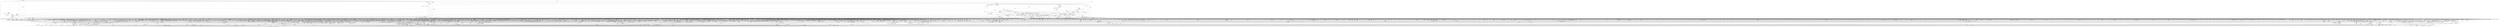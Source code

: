 digraph kerncollapsed {
    "__fget_light" [color="black"];
    "arm64_kernel_unmapped_at_el0_3" [color="black"];
    "is_cpu_allowed" [color="black"];
    "__add_wait_queue" [color="black"];
    "set_tlb_ubc_flush_pending" [color="black"];
    "really_probe" [color="black"];
    "__bitmap_intersects" [color="black"];
    "workingset_update_node" [color="black"];
    "move_linked_works" [color="black"];
    "rcu_segcblist_enqueue" [color="black"];
    "sibling_imbalance.isra.0" [color="black"];
    "wb_io_lists_depopulated" [color="black"];
    "xa_err" [color="black"];
    "fwnode_get_parent" [color="black"];
    "rcu_start_this_gp" [color="black"];
    "__raw_spin_lock_49" [color="black"];
    "mas_set_split_parent.isra.0" [color="black"];
    "Indirect call129" [color="black"];
    "__raw_spin_unlock_irq_23" [color="black"];
    "Indirect call122" [color="black"];
    "__fsnotify_recalc_mask" [color="black"];
    "Indirect call3" [color="black"];
    "__fprop_add_percpu" [color="black"];
    "Indirect call196" [color="black"];
    "do_raw_spin_lock_116" [color="black"];
    "skb_queue_tail" [color="black"];
    "d_walk" [color="black"];
    "new_context" [color="black"];
    "sb_clear_inode_writeback" [color="black"];
    "Indirect call180" [color="black"];
    "__fprop_add_percpu_max" [color="black"];
    "__raw_spin_unlock_irqrestore_33" [color="black"];
    "__raw_spin_unlock_irqrestore_37" [color="black"];
    "int_sqrt" [color="black"];
    "qdisc_maybe_clear_missed" [color="black"];
    "Indirect call232" [color="black"];
    "class_raw_spinlock_irqsave_destructor" [color="black"];
    "tag_set" [color="black"];
    "workingset_age_nonresident" [color="black"];
    "__raw_spin_unlock_irqrestore_38" [color="black"];
    "list_del_init_6" [color="black"];
    "list_lru_add" [color="black"];
    "percpu_ref_get_many.constprop.0" [color="black"];
    "__attach_to_pi_owner" [color="black"];
    "rcu_poll_gp_seq_start_unlocked" [color="black"];
    "copy_highpage" [color="black"];
    "clear_ti_thread_flag_4" [color="black"];
    "mutex_spin_on_owner" [color="black"];
    "ep_destroy_wakeup_source" [color="black"];
    "Indirect call211" [color="black"];
    "pde_subdir_find" [color="black"];
    "device_create_release_2" [color="black"];
    "io_acct_run_queue" [color="black"];
    "first_zones_zonelist_1" [color="black"];
    "Indirect call40" [color="black"];
    "sock_flag_3" [color="black"];
    "need_mlock_drain" [color="black"];
    "Indirect call152" [color="black"];
    "mas_rewalk_if_dead" [color="black"];
    "filemap_release_folio" [color="black"];
    "errseq_sample" [color="black"];
    "dl_set_overload.part.0" [color="black"];
    "mas_walk" [color="black"];
    "cpumask_first" [color="black"];
    "__kern_my_cpu_offset_133" [color="black"];
    "kernfs_iattrs" [color="black"];
    "arch_local_irq_restore" [color="black"];
    "pcpu_block_refresh_hint" [color="black"];
    "__mod_node_page_state" [color="black"];
    "d_shrink_del" [color="black"];
    "mte_clear_page_tags" [color="black"];
    "__skb_zcopy_downgrade_managed" [color="black"];
    "io_schedule_prepare" [color="black"];
    "entity_eligible" [color="black"];
    "sk_error_report" [color="black"];
    "do_raw_spin_lock_18" [color="black"];
    "memcg_charge_kernel_stack.part.0" [color="black"];
    "__raw_spin_lock_18" [color="black"];
    "queued_read_lock.constprop.0" [color="black"];
    "__const_udelay" [color="black"];
    "dev_pm_disable_wake_irq_check" [color="black"];
    "__mnt_drop_write" [color="black"];
    "pcpu_block_update" [color="black"];
    "__kern_my_cpu_offset_76" [color="black"];
    "find_later_rq" [color="black"];
    "unreserve_highatomic_pageblock" [color="black"];
    "ep_poll_callback" [color="black"];
    "copy_from_kernel_nofault" [color="black"];
    "mnt_dec_writers" [color="black"];
    "__raw_spin_trylock_5" [color="black"];
    "__sk_mem_reclaim" [color="black"];
    "xa_load" [color="black"];
    "Indirect call125" [color="black"];
    "xa_find" [color="black"];
    "irq_work_claim" [color="black"];
    "dev_bus_name" [color="black"];
    "Indirect call171" [color="black"];
    "Indirect call201" [color="black"];
    "do_raw_spin_lock_57" [color="black"];
    "sched_post_fork" [color="black"];
    "_double_lock_balance" [color="black"];
    "find_next_bit_15" [color="black"];
    "__fw_devlink_link_to_suppliers" [color="black"];
    "need_seqretry" [color="black"];
    "driver_probe_device" [color="black"];
    "__sk_mem_reduce_allocated" [color="black"];
    "console_trylock" [color="black"];
    "__d_instantiate" [color="black"];
    "arch_local_irq_save_2" [color="black"];
    "__cmpxchg_case_acq_32.constprop.0_10" [color="black"];
    "Indirect call59" [color="black"];
    "lock_mnt_tree" [color="black"];
    "Indirect call115" [color="black"];
    "get_device_parent" [color="black"];
    "update_rt_rq_load_avg" [color="black"];
    "__xchg_case_64.constprop.0" [color="black"];
    "dequeue_load_avg" [color="black"];
    "put_dec_full8" [color="black"];
    "update_misfit_status" [color="black"];
    "__cmpxchg_case_acq_32.constprop.0_17" [color="black"];
    "tcp_get_info_chrono_stats" [color="black"];
    "find_first_bit_1" [color="black"];
    "pm_qos_read_value" [color="black"];
    "is_subdir" [color="black"];
    "find_next_bit_13" [color="black"];
    "mas_wr_end_piv" [color="black"];
    "irq_domain_activate_irq" [color="black"];
    "Indirect call95" [color="black"];
    "Indirect call192" [color="black"];
    "count_vm_event_1" [color="black"];
    "do_raw_spin_lock_34" [color="black"];
    "eventfd_signal_mask" [color="black"];
    "__raw_read_lock_irqsave.constprop.0" [color="black"];
    "internal_create_group" [color="black"];
    "__down_trylock_console_sem.constprop.0" [color="black"];
    "try_grab_page" [color="black"];
    "__percpu_add_case_64" [color="black"];
    "Indirect call106" [color="black"];
    "__local_bh_enable_ip" [color="black"];
    "__mutex_remove_waiter" [color="black"];
    "do_raw_spin_lock_67" [color="black"];
    "ktime_get_real_seconds" [color="black"];
    "do_raw_spin_lock" [color="black"];
    "do_raw_spin_lock_6" [color="black"];
    "__raw_spin_lock_42" [color="black"];
    "fprop_reflect_period_percpu.isra.0" [color="black"];
    "task_rq_unlock" [color="black"];
    "io_match_task_safe" [color="black"];
    "Indirect call92" [color="black"];
    "mas_is_err" [color="black"];
    "futex_hash" [color="black"];
    "Indirect call150" [color="black"];
    "__kern_my_cpu_offset_11" [color="black"];
    "do_raw_spin_lock_1" [color="black"];
    "__raw_spin_lock_64" [color="black"];
    "arch_timer_evtstrm_available" [color="black"];
    "io_fill_cqe_aux" [color="black"];
    "ptrauth_keys_install_user" [color="black"];
    "__lookup_mnt" [color="black"];
    "folio_size" [color="black"];
    "__raw_spin_unlock_irq_25" [color="black"];
    "Indirect call58" [color="black"];
    "put_ldops.constprop.0" [color="black"];
    "do_raw_spin_lock_83" [color="black"];
    "update_min_vruntime" [color="black"];
    "Indirect call42" [color="black"];
    "prb_reserve" [color="black"];
    "sysfs_create_link" [color="black"];
    "__raw_spin_unlock_irq_3" [color="black"];
    "__raw_spin_lock_irqsave_3" [color="black"];
    "__kern_my_cpu_offset_23" [color="black"];
    "inactive_is_low.constprop.0" [color="black"];
    "io_get_cqe_overflow" [color="black"];
    "fsnotify_detach_connector_from_object" [color="black"];
    "user_disable_single_step" [color="black"];
    "__kern_my_cpu_offset_26" [color="black"];
    "__raw_spin_lock_irqsave.constprop.0_9" [color="black"];
    "find_lock_task_mm" [color="black"];
    "fdget_5" [color="black"];
    "__ksize" [color="black"];
    "do_raw_spin_lock_85" [color="black"];
    "Indirect call137" [color="black"];
    "__kern_my_cpu_offset_38" [color="black"];
    "__raw_spin_unlock_irq_20" [color="black"];
    "cpudl_find" [color="black"];
    "ma_pivots" [color="black"];
    "put_unused_fd" [color="black"];
    "security_file_set_fowner" [color="black"];
    "Indirect call83" [color="black"];
    "skb_zcopy_downgrade_managed" [color="black"];
    "sched_cgroup_fork" [color="black"];
    "do_softirq" [color="black"];
    "__cmpxchg_case_acq_32.constprop.0_6" [color="black"];
    "down_read_trylock" [color="black"];
    "pageblock_skip_persistent" [color="black"];
    "active_load_balance_cpu_stop" [color="black"];
    "Indirect call230" [color="black"];
    "cpu_switch_to" [color="black"];
    "__page_dup_rmap.constprop.0" [color="black"];
    "kmem_valid_obj" [color="black"];
    "__rb_change_child.constprop.0" [color="black"];
    "hrtimer_start_expires" [color="black"];
    "__xchg_case_mb_32.constprop.0" [color="black"];
    "mas_split_final_node.isra.0" [color="black"];
    "__raw_spin_lock_irqsave_44" [color="black"];
    "refcount_inc_13" [color="black"];
    "__cmpxchg_case_mb_32_13" [color="black"];
    "device_pm_add" [color="black"];
    "mas_set_height" [color="black"];
    "ktime_add_safe" [color="black"];
    "set_swapper_pgd" [color="black"];
    "__smp_call_single_queue" [color="black"];
    "dev_set_name" [color="black"];
    "prb_commit" [color="black"];
    "__raw_spin_lock_irq.constprop.0_1" [color="black"];
    "kernfs_new_node" [color="black"];
    "__cmpxchg_case_acq_32.constprop.0_12" [color="black"];
    "__kern_my_cpu_offset_21" [color="black"];
    "exit_oom_victim" [color="black"];
    "check_vma_flags" [color="black"];
    "_prb_commit" [color="black"];
    "mte_thread_switch" [color="black"];
    "do_raw_spin_lock_32" [color="black"];
    "__raw_spin_unlock_irqrestore_31" [color="black"];
    "flush_tlb_kernel_range" [color="black"];
    "compound_order_1" [color="black"];
    "defer_console_output" [color="black"];
    "__device_links_supplier_defer_sync" [color="black"];
    "__raw_spin_unlock_irqrestore_14" [color="black"];
    "aio_nr_sub" [color="black"];
    "__lock_timer" [color="black"];
    "__kern_my_cpu_offset_80" [color="black"];
    "__bitmap_clear" [color="black"];
    "gup_must_unshare" [color="black"];
    "rt_mutex_futex_trylock" [color="black"];
    "do_softirq_own_stack" [color="black"];
    "vma_interval_tree_insert" [color="black"];
    "cpuhp_invoke_callback" [color="black"];
    "is_zero_page" [color="black"];
    "rwsem_set_reader_owned" [color="black"];
    "__cmpxchg_case_acq_32.constprop.0_1" [color="black"];
    "async_schedule_node" [color="black"];
    "page_ref_inc_3" [color="black"];
    "Indirect call119" [color="black"];
    "group_classify" [color="black"];
    "Indirect call219" [color="black"];
    "fwnode_links_purge_suppliers" [color="black"];
    "gfp_pfmemalloc_allowed" [color="black"];
    "inc_rlimit_ucounts" [color="black"];
    "__raw_spin_lock_irq_6" [color="black"];
    "__raw_spin_lock_irqsave_4" [color="black"];
    "rb_first" [color="black"];
    "io_timeout_extract" [color="black"];
    "pcpu_block_update_hint_alloc" [color="black"];
    "mas_pause" [color="black"];
    "anon_vma_interval_tree_iter_next" [color="black"];
    "crng_make_state" [color="black"];
    "__percpu_add_case_32" [color="black"];
    "pcpu_update_empty_pages" [color="black"];
    "check_stable_address_space" [color="black"];
    "drain_pages_zone" [color="black"];
    "device_links_no_driver" [color="black"];
    "io_wq_hash_work" [color="black"];
    "thread_group_cputime" [color="black"];
    "sk_memory_allocated_sub" [color="black"];
    "workingset_refault" [color="black"];
    "__init_swait_queue_head" [color="black"];
    "__wait_on_bit" [color="black"];
    "allow_direct_reclaim" [color="black"];
    "rcu_cblist_dequeue" [color="black"];
    "update_group_capacity" [color="black"];
    "__cmpxchg_case_64" [color="black"];
    "sock_rfree" [color="black"];
    "tk_clock_read" [color="black"];
    "Indirect call231" [color="black"];
    "irq_work_single" [color="black"];
    "__remove_hrtimer" [color="black"];
    "arch_irq_work_raise" [color="black"];
    "get_file" [color="black"];
    "arch_asym_cpu_priority" [color="black"];
    "try_check_zero" [color="black"];
    "__raw_spin_unlock_irq_6" [color="black"];
    "rb_erase_cached.isra.0" [color="black"];
    "rb_prev" [color="black"];
    "workingset_activation" [color="black"];
    "kobject_namespace" [color="black"];
    "Indirect call133" [color="black"];
    "Indirect call209" [color="black"];
    "__raw_spin_lock_irq_23" [color="black"];
    "Indirect call146" [color="black"];
    "__set_open_fd" [color="black"];
    "device_is_dependent" [color="black"];
    "current_wq_worker" [color="black"];
    "get_mm_exe_file" [color="black"];
    "__raw_spin_lock_irq_3" [color="black"];
    "mutex_trylock" [color="black"];
    "add_nr_running" [color="black"];
    "select_collect" [color="black"];
    "__raw_spin_lock_irq_32" [color="black"];
    "internal_create_groups" [color="black"];
    "__device_links_queue_sync_state" [color="black"];
    "mas_max_gap" [color="black"];
    "hrtimer_force_reprogram.constprop.0" [color="black"];
    "mas_wr_store_setup" [color="black"];
    "__raw_spin_unlock_irqrestore" [color="black"];
    "double_unlock_balance" [color="black"];
    "netlink_unlock_table" [color="black"];
    "tsk_fork_get_node" [color="black"];
    "klist_node_attached" [color="black"];
    "__xa_clear_mark" [color="black"];
    "reusable_anon_vma" [color="black"];
    "sched_asym_prefer" [color="black"];
    "Indirect call46" [color="black"];
    "next_mnt" [color="black"];
    "__raw_spin_unlock_irqrestore.constprop.0_1" [color="black"];
    "__kern_my_cpu_offset_70" [color="black"];
    "Indirect call72" [color="black"];
    "wb_has_dirty_io" [color="black"];
    "__clear_open_fd" [color="black"];
    "oom_badness" [color="black"];
    "__cmpxchg_case_mb_64_7" [color="black"];
    "kernfs_next_descendant_post" [color="black"];
    "attach_pid" [color="black"];
    "fwnode_handle_put" [color="black"];
    "lazy_max_pages" [color="black"];
    "sysfs_add_bin_file_mode_ns" [color="black"];
    "do_raw_spin_lock_30" [color="black"];
    "rcu_seq_start_1" [color="black"];
    "bstats_update" [color="black"];
    "_compound_head_7" [color="black"];
    "check_class_changed" [color="black"];
    "__hlist_del" [color="black"];
    "ep_set_busy_poll_napi_id.part.0" [color="black"];
    "Indirect call88" [color="black"];
    "__raw_spin_lock_irqsave_29" [color="black"];
    "this_cpu_has_cap" [color="black"];
    "Indirect call71" [color="black"];
    "__wb_writeout_add" [color="black"];
    "vma_interval_tree_augment_rotate" [color="black"];
    "rt_mutex_top_waiter" [color="black"];
    "move_freelist_tail" [color="black"];
    "xas_clear_mark" [color="black"];
    "__kern_my_cpu_offset_78" [color="black"];
    "fwnode_init_without_drv" [color="black"];
    "vma_is_secretmem" [color="black"];
    "invalid_migration_vma" [color="black"];
    "try_to_take_rt_mutex" [color="black"];
    "mod_zone_page_state" [color="black"];
    "__raw_spin_lock_16" [color="black"];
    "tty_port_kopened" [color="black"];
    "io_prep_async_link" [color="black"];
    "__mnt_drop_write_file" [color="black"];
    "__cmpwait_case_32" [color="black"];
    "folio_mapped_1" [color="black"];
    "list_del_init_8" [color="black"];
    "Indirect call12" [color="black"];
    "__cmpxchg_case_acq_64_1" [color="black"];
    "radix_tree_iter_tag_clear" [color="black"];
    "____core____" [color="kernel"];
    "srcu_gp_start" [color="black"];
    "__raw_spin_lock_15" [color="black"];
    "__kern_my_cpu_offset_56" [color="black"];
    "pagefault_enable_2" [color="black"];
    "is_valid_gup_args" [color="black"];
    "pm_runtime_init" [color="black"];
    "down_trylock" [color="black"];
    "this_cpu_has_cap.part.0" [color="black"];
    "hrtimer_active" [color="black"];
    "__integrity_iint_find" [color="black"];
    "mas_wr_walk_descend" [color="black"];
    "clear_siginfo" [color="black"];
    "__set_task_comm" [color="black"];
    "device_add_groups" [color="black"];
    "req_set_fail" [color="black"];
    "__free_one_page" [color="black"];
    "__cmpxchg_case_acq_64" [color="black"];
    "__do_set_cpus_allowed" [color="black"];
    "__printk_safe_enter" [color="black"];
    "__raw_spin_lock_48" [color="black"];
    "is_vmalloc_addr" [color="black"];
    "__raw_spin_unlock_irq.constprop.0_2" [color="black"];
    "__raw_spin_unlock_irq_35" [color="black"];
    "redirty_tail_locked" [color="black"];
    "ep_create_wakeup_source" [color="black"];
    "__udelay" [color="black"];
    "Indirect call100" [color="black"];
    "__raw_spin_unlock_irq_36" [color="black"];
    "get_ldops" [color="black"];
    "__posix_timers_find" [color="black"];
    "pm_system_wakeup" [color="black"];
    "cpu_util_cfs_boost" [color="black"];
    "test_ti_thread_flag_11" [color="black"];
    "Indirect call81" [color="black"];
    "__raw_spin_lock_irq_5" [color="black"];
    "dl_bw_cpus" [color="black"];
    "rcu_exp_need_qs" [color="black"];
    "io_req_complete_defer" [color="black"];
    "Indirect call193" [color="black"];
    "noop_dirty_folio" [color="black"];
    "__wake_up_locked_key_bookmark" [color="black"];
    "pcpu_find_block_fit" [color="black"];
    "__raw_spin_lock_irqsave_52" [color="black"];
    "ep_ptable_queue_proc" [color="black"];
    "exit_task_stack_account" [color="black"];
    "pfn_is_map_memory" [color="black"];
    "__raw_write_lock_irq_1" [color="black"];
    "__audit_uring_entry" [color="black"];
    "update_curr" [color="black"];
    "driver_sysfs_add" [color="black"];
    "kernfs_activate" [color="black"];
    "__lock_task_sighand" [color="black"];
    "task_sched_runtime" [color="black"];
    "do_raw_spin_lock_88" [color="black"];
    "move_freepages_block" [color="black"];
    "strcspn" [color="black"];
    "rcu_inkernel_boot_has_ended" [color="black"];
    "__wake_up_sync_key" [color="black"];
    "find_suitable_fallback" [color="black"];
    "__nr_to_section" [color="black"];
    "irq_chip_retrigger_hierarchy" [color="black"];
    "do_raw_spin_lock.constprop.0_10" [color="black"];
    "__wake_up_pollfree" [color="black"];
    "__count_vm_events_2" [color="black"];
    "io_cancel_cb" [color="black"];
    "get_cred" [color="black"];
    "mm_counter_file" [color="black"];
    "wb_stat_mod" [color="black"];
    "__cmpxchg_case_mb_32_8" [color="black"];
    "u64_stats_add_1" [color="black"];
    "do_kernel_restart" [color="black"];
    "tty_ldisc_open" [color="black"];
    "__finalize_skb_around" [color="black"];
    "do_raw_spin_lock_65" [color="black"];
    "print_tainted" [color="black"];
    "mab_mas_cp" [color="black"];
    "call_function_single_prep_ipi" [color="black"];
    "__cmpxchg_case_mb_64_4" [color="black"];
    "idr_find" [color="black"];
    "rcu_segcblist_entrain" [color="black"];
    "pid_task" [color="black"];
    "activate_task" [color="black"];
    "Indirect call22" [color="black"];
    "task_rq_lock" [color="black"];
    "mtree_load" [color="black"];
    "Indirect call156" [color="black"];
    "prb_next_seq" [color="black"];
    "__cmpxchg_case_mb_64_2" [color="black"];
    "__irq_work_queue_local" [color="black"];
    "compound_order_2" [color="black"];
    "klist_iter_init" [color="black"];
    "__raw_spin_lock_irqsave_23" [color="black"];
    "percpu_ref_get_many" [color="black"];
    "fwnode_is_ancestor_of" [color="black"];
    "__mnt_want_write_file" [color="black"];
    "kobj_ns_ops" [color="black"];
    "__raw_spin_unlock_irqrestore_32" [color="black"];
    "pcpu_next_fit_region.constprop.0" [color="black"];
    "Indirect call84" [color="black"];
    "__mod_lruvec_state" [color="black"];
    "_copy_from_iter" [color="black"];
    "__delay" [color="black"];
    "test_ti_thread_flag_1" [color="black"];
    "do_raw_spin_lock_58" [color="black"];
    "__raw_spin_trylock" [color="black"];
    "srcu_get_delay.isra.0" [color="black"];
    "folio_trylock_4" [color="black"];
    "__raw_spin_lock_12" [color="black"];
    "Indirect call55" [color="black"];
    "io_should_retry_thread" [color="black"];
    "device_links_force_bind" [color="black"];
    "__raw_spin_lock_irq_1" [color="black"];
    "Indirect call132" [color="black"];
    "find_next_bit.constprop.0_1" [color="black"];
    "vma_last_pgoff" [color="black"];
    "update_pm_runtime_accounting" [color="black"];
    "Indirect call65" [color="black"];
    "__reuseport_detach_closed_sock" [color="black"];
    "memblock_is_map_memory" [color="black"];
    "__anon_vma_interval_tree_subtree_search" [color="black"];
    "fasync_insert_entry" [color="black"];
    "__kern_my_cpu_offset_67" [color="black"];
    "deactivate_task" [color="black"];
    "mas_next_range" [color="black"];
    "sub_running_bw.isra.0" [color="black"];
    "Indirect call44" [color="black"];
    "folio_mark_dirty" [color="black"];
    "kobject_get_ownership" [color="black"];
    "do_raw_spin_lock_10" [color="black"];
    "put_dec_trunc8" [color="black"];
    "__raw_spin_unlock_irq" [color="black"];
    "propagation_next" [color="black"];
    "search_cmp_ftr_reg" [color="black"];
    "__kern_my_cpu_offset_2" [color="black"];
    "find_next_bit.constprop.0_11" [color="black"];
    "do_raw_spin_lock_73" [color="black"];
    "__raw_spin_lock_irq_31" [color="black"];
    "__fsnotify_update_child_dentry_flags" [color="black"];
    "find_vma" [color="black"];
    "Indirect call207" [color="black"];
    "Indirect call173" [color="black"];
    "pm_runtime_barrier" [color="black"];
    "copy_user_highpage" [color="black"];
    "folio_activate_fn" [color="black"];
    "vmf_pte_changed" [color="black"];
    "security_sk_free" [color="black"];
    "rcu_segcblist_accelerate" [color="black"];
    "Indirect call215" [color="black"];
    "_compound_head_3" [color="black"];
    "generic_exec_single" [color="black"];
    "cpumask_next_and" [color="black"];
    "hlist_del_init_4" [color="black"];
    "io_wq_work_match_all" [color="black"];
    "pm_runtime_new_link" [color="black"];
    "folio_account_cleaned" [color="black"];
    "__raw_spin_lock_irqsave_21" [color="black"];
    "sysfs_create_group" [color="black"];
    "Indirect call39" [color="black"];
    "__dequeue_entity" [color="black"];
    "__lshrti3" [color="black"];
    "__kernfs_new_node" [color="black"];
    "rcu_segcblist_init" [color="black"];
    "fw_devlink_create_devlink" [color="black"];
    "raw_spin_rq_unlock" [color="black"];
    "xas_update.isra.0" [color="black"];
    "get_file.isra.0" [color="black"];
    "next_zone" [color="black"];
    "Indirect call161" [color="black"];
    "__rb_insert_augmented" [color="black"];
    "__raw_spin_unlock_irqrestore_10" [color="black"];
    "d_find_alias" [color="black"];
    "arm_smccc_1_1_get_conduit" [color="black"];
    "security_capable" [color="black"];
    "mas_set_parent.constprop.0" [color="black"];
    "timer_delete_sync" [color="black"];
    "mas_data_end" [color="black"];
    "pud_clear_huge" [color="black"];
    "get_pfnblock_flags_mask" [color="black"];
    "fatal_signal_pending_3" [color="black"];
    "mas_safe_pivot" [color="black"];
    "hlist_del_init_2" [color="black"];
    "hrtimer_try_to_cancel" [color="black"];
    "IS_ERR_OR_NULL_3" [color="black"];
    "fsnotify_handle_inode_event.isra.0" [color="black"];
    "strnlen" [color="black"];
    "do_raw_spin_lock_66" [color="black"];
    "workingset_test_recent" [color="black"];
    "__raw_spin_lock_27" [color="black"];
    "prb_read_valid" [color="black"];
    "__percpu_add_case_64_7" [color="black"];
    "_find_first_bit" [color="black"];
    "__raw_write_unlock_irq_4" [color="black"];
    "rcu_exp_jiffies_till_stall_check" [color="black"];
    "__kern_my_cpu_offset_4" [color="black"];
    "task_get_vl" [color="black"];
    "__mutex_trylock" [color="black"];
    "task_sigpending_1" [color="black"];
    "mas_next_setup.constprop.0" [color="black"];
    "cpumask_and" [color="black"];
    "Indirect call199" [color="black"];
    "fsnotify_data_inode" [color="black"];
    "__folio_cancel_dirty" [color="black"];
    "xas_pause" [color="black"];
    "space_used" [color="black"];
    "irqd_irq_disabled.isra.0" [color="black"];
    "jiffies_to_usecs" [color="black"];
    "Indirect call162" [color="black"];
    "prb_reserve_in_last" [color="black"];
    "Indirect call63" [color="black"];
    "next_online_pgdat" [color="black"];
    "__raw_read_lock.constprop.0_1" [color="black"];
    "do_raw_spin_lock_52" [color="black"];
    "Indirect call37" [color="black"];
    "strlcpy" [color="black"];
    "__d_drop" [color="black"];
    "task_pid_vnr_1" [color="black"];
    "xas_find" [color="black"];
    "__wait_for_common" [color="black"];
    "del_page_from_free_list" [color="black"];
    "inode_lru_list_del" [color="black"];
    "__kern_my_cpu_offset_47" [color="black"];
    "do_raw_spin_lock_8" [color="black"];
    "fpsimd_save" [color="black"];
    "kobject_add" [color="black"];
    "cpu_online_1" [color="black"];
    "get_file_2" [color="black"];
    "do_raw_spin_lock_29" [color="black"];
    "ep_done_scan" [color="black"];
    "inode_to_bdi" [color="black"];
    "update_cached_migrate" [color="black"];
    "pfn_valid_2" [color="black"];
    "lockref_get" [color="black"];
    "mas_store_b_node" [color="black"];
    "kthread_should_stop" [color="black"];
    "timerqueue_iterate_next" [color="black"];
    "replace_mark_chunk" [color="black"];
    "d_find_any_alias" [color="black"];
    "chacha_block_generic" [color="black"];
    "do_raw_spin_lock_42" [color="black"];
    "_raw_spin_rq_lock_irqsave" [color="black"];
    "__pick_first_entity" [color="black"];
    "do_raw_spin_lock_12" [color="black"];
    "mmget" [color="black"];
    "skb_tailroom_1" [color="black"];
    "file_ns_capable" [color="black"];
    "cpumask_next.constprop.0" [color="black"];
    "lockref_put_return" [color="black"];
    "Indirect call77" [color="black"];
    "set_tsk_need_resched" [color="black"];
    "anon_vma_interval_tree_insert" [color="black"];
    "kernfs_leftmost_descendant" [color="black"];
    "security_task_kill" [color="black"];
    "_task_util_est" [color="black"];
    "fsnotify_compare_groups" [color="black"];
    "__raw_spin_unlock_irq_45" [color="black"];
    "__skb_header_pointer" [color="black"];
    "Indirect call96" [color="black"];
    "Indirect call221" [color="black"];
    "Indirect call49" [color="black"];
    "take_dentry_name_snapshot" [color="black"];
    "group_balance_cpu" [color="black"];
    "driver_deferred_probe_trigger" [color="black"];
    "mapping_shrinkable_2" [color="black"];
    "do_raw_spin_lock_48" [color="black"];
    "raw_spin_rq_lock_nested" [color="black"];
    "arch_local_irq_save_3" [color="black"];
    "drain_local_pages" [color="black"];
    "tag_clear" [color="black"];
    "mas_new_ma_node" [color="black"];
    "folio_mapping" [color="black"];
    "Indirect call223" [color="black"];
    "Indirect call218" [color="black"];
    "workingset_eviction" [color="black"];
    "set_page_dirty" [color="black"];
    "slab_want_init_on_free" [color="black"];
    "mas_start" [color="black"];
    "__pi_memcmp" [color="black"];
    "Indirect call91" [color="black"];
    "xas_error.isra.0" [color="black"];
    "signal_pending_state_1" [color="black"];
    "__disable_irq" [color="black"];
    "audit_uid_comparator" [color="black"];
    "netdev_name" [color="black"];
    "update_cfs_rq_load_avg.isra.0" [color="black"];
    "device_link_add" [color="black"];
    "anon_vma_interval_tree_remove" [color="black"];
    "page_mapping" [color="black"];
    "mntget" [color="black"];
    "get_arm64_ftr_reg_nowarn" [color="black"];
    "do_raw_spin_lock_63" [color="black"];
    "copyin" [color="black"];
    "Indirect call208" [color="black"];
    "mod_timer" [color="black"];
    "skb_cloned" [color="black"];
    "vma_interval_tree_subtree_search" [color="black"];
    "kernfs_add_one" [color="black"];
    "pm_qos_update_flags" [color="black"];
    "Indirect call7" [color="black"];
    "__cmpxchg_case_mb_32_10" [color="black"];
    "__wake_up_locked_key" [color="black"];
    "can_migrate_task" [color="black"];
    "fatal_signal_pending" [color="black"];
    "set_load_weight" [color="black"];
    "Indirect call144" [color="black"];
    "migrate_disable" [color="black"];
    "console_verbose" [color="black"];
    "__bitmap_and" [color="black"];
    "isolation_suitable.isra.0" [color="black"];
    "__raw_spin_lock_54" [color="black"];
    "deny_write_access.isra.0" [color="black"];
    "unlock_task_sighand.isra.0_1" [color="black"];
    "sysfs_create_groups" [color="black"];
    "__kern_my_cpu_offset_53" [color="black"];
    "Indirect call163" [color="black"];
    "_dev_info" [color="black"];
    "__task_rq_lock" [color="black"];
    "folio_invalidate" [color="black"];
    "tag_clear_highpage" [color="black"];
    "Indirect call11" [color="black"];
    "device_bind_driver" [color="black"];
    "page_move_anon_rmap" [color="black"];
    "__skb_fill_page_desc" [color="black"];
    "xas_next_entry" [color="black"];
    "mas_set_alloc_req" [color="black"];
    "mas_allocated.isra.0" [color="black"];
    "dec_mm_counter" [color="black"];
    "device_pm_check_callbacks" [color="black"];
    "sub_rq_bw.isra.0" [color="black"];
    "rcu_seq_snap" [color="black"];
    "rcu_seq_end_1" [color="black"];
    "arch_get_random_longs" [color="black"];
    "security_audit_rule_match" [color="black"];
    "wake_up_bit" [color="black"];
    "tick_get_broadcast_device" [color="black"];
    "do_raw_spin_lock_41" [color="black"];
    "list_move_1" [color="black"];
    "Indirect call229" [color="black"];
    "mas_pop_node" [color="black"];
    "kasprintf" [color="black"];
    "do_raw_spin_lock_80" [color="black"];
    "Indirect call205" [color="black"];
    "task_curr" [color="black"];
    "skb_zcopy" [color="black"];
    "convert_prio" [color="black"];
    "memzero_explicit" [color="black"];
    "__kern_my_cpu_offset_52" [color="black"];
    "Indirect call24" [color="black"];
    "tag_get" [color="black"];
    "override_creds" [color="black"];
    "call_on_irq_stack" [color="black"];
    "system_supports_tlb_range" [color="black"];
    "__bitmap_set" [color="black"];
    "zone_watermark_fast.constprop.0" [color="black"];
    "list_del_1" [color="black"];
    "task_join_group_stop" [color="black"];
    "read_seqbegin_or_lock" [color="black"];
    "mas_state_walk" [color="black"];
    "gup_signal_pending" [color="black"];
    "Indirect call135" [color="black"];
    "compaction_suitable" [color="black"];
    "smp_call_function_many_cond" [color="black"];
    "Indirect call166" [color="black"];
    "mas_push_data" [color="black"];
    "fwnode_get_next_child_node" [color="black"];
    "__msecs_to_jiffies" [color="black"];
    "d_lru_del" [color="black"];
    "__count_vm_events_3" [color="black"];
    "Indirect call112" [color="black"];
    "vma_needs_dirty_tracking" [color="black"];
    "__raw_spin_trylock_3" [color="black"];
    "futex_top_waiter" [color="black"];
    "__printk_safe_exit" [color="black"];
    "add_wait_queue_exclusive" [color="black"];
    "Indirect call225" [color="black"];
    "Indirect call126" [color="black"];
    "__percpu_add_case_32_2" [color="black"];
    "xas_set_order.part.0" [color="black"];
    "__kern_my_cpu_offset_54" [color="black"];
    "queue_work_node" [color="black"];
    "__kern_my_cpu_offset_77" [color="black"];
    "Indirect call0" [color="black"];
    "allow_write_access" [color="black"];
    "Indirect call182" [color="black"];
    "attach_task" [color="black"];
    "sync_icache_aliases" [color="black"];
    "prepare_to_wait" [color="black"];
    "Indirect call187" [color="black"];
    "get_new_cred" [color="black"];
    "recalc_sigpending_tsk" [color="black"];
    "__kern_my_cpu_offset_74" [color="black"];
    "security_release_secctx" [color="black"];
    "flush_signal_handlers" [color="black"];
    "mte_dead_leaves.constprop.0" [color="black"];
    "__percpu_add_return_case_32_1" [color="black"];
    "__cmpxchg_case_mb_32_6" [color="black"];
    "sysfs_add_file_mode_ns" [color="black"];
    "fwnode_device_is_available" [color="black"];
    "num_other_online_cpus" [color="black"];
    "get_sd_balance_interval" [color="black"];
    "Indirect call50" [color="black"];
    "get_group_info.isra.0" [color="black"];
    "mapping_allow_writable" [color="black"];
    "Indirect call147" [color="black"];
    "__srcu_read_unlock" [color="black"];
    "post_ttbr_update_workaround" [color="black"];
    "__skb_flow_get_ports" [color="black"];
    "sched_clock_cpu" [color="black"];
    "tty_update_time" [color="black"];
    "__mutex_init" [color="black"];
    "do_raw_spin_lock.constprop.0_14" [color="black"];
    "flush_dcache_folio" [color="black"];
    "__dl_sub" [color="black"];
    "posix_cpu_timers_exit_group" [color="black"];
    "kthread_is_per_cpu" [color="black"];
    "find_next_bit.constprop.0_7" [color="black"];
    "task_ppid_nr" [color="black"];
    "__raw_spin_unlock_irq_7" [color="black"];
    "__raw_spin_lock.constprop.0_1" [color="black"];
    "__d_find_any_alias" [color="black"];
    "strscpy" [color="black"];
    "__radix_tree_lookup" [color="black"];
    "page_ref_add" [color="black"];
    "__raw_spin_lock_irq.constprop.0_2" [color="black"];
    "skb_may_tx_timestamp.part.0" [color="black"];
    "hlist_bl_lock" [color="black"];
    "Indirect call13" [color="black"];
    "idr_for_each" [color="black"];
    "copy_thread" [color="black"];
    "percpu_ref_put_many.constprop.0" [color="black"];
    "__printk_cpu_sync_wait" [color="black"];
    "find_next_zero_bit_1" [color="black"];
    "rwsem_read_trylock" [color="black"];
    "dev_xmit_recursion_dec" [color="black"];
    "retain_dentry" [color="black"];
    "__raw_spin_unlock_irqrestore_18" [color="black"];
    "__wake_up_common" [color="black"];
    "add_wait_queue" [color="black"];
    "pwq_activate_inactive_work" [color="black"];
    "__remove_shared_vm_struct.constprop.0" [color="black"];
    "list_del_2" [color="black"];
    "decay_load" [color="black"];
    "Indirect call222" [color="black"];
    "folio_pfn" [color="black"];
    "skip_atoi" [color="black"];
    "do_raw_spin_lock_97" [color="black"];
    "__raw_spin_lock_52" [color="black"];
    "__update_load_avg_se" [color="black"];
    "Indirect call228" [color="black"];
    "__raw_spin_unlock_irq_38" [color="black"];
    "do_epoll_ctl" [color="black"];
    "fsnotify_put_sb_connectors" [color="black"];
    "rpm_check_suspend_allowed" [color="black"];
    "Indirect call60" [color="black"];
    "mas_push_node" [color="black"];
    "sock_from_file" [color="black"];
    "virt_to_folio" [color="black"];
    "__raw_spin_lock_5" [color="black"];
    "Indirect call32" [color="black"];
    "__wb_update_bandwidth.constprop.0" [color="black"];
    "find_vmap_area" [color="black"];
    "timer_base.isra.0" [color="black"];
    "tlb_flush_mmu_tlbonly_1" [color="black"];
    "is_bad_inode" [color="black"];
    "Indirect call38" [color="black"];
    "folio_isolate_lru" [color="black"];
    "hrtimer_reprogram.constprop.0" [color="black"];
    "_compound_head_13" [color="black"];
    "mt_find" [color="black"];
    "cpu_timer_dequeue" [color="black"];
    "flush_tlb_mm" [color="black"];
    "system_supports_generic_auth" [color="black"];
    "rb_insert_color_cached" [color="black"];
    "mas_next_slot" [color="black"];
    "Indirect call34" [color="black"];
    "rcu_gp_is_expedited" [color="black"];
    "__raw_spin_lock_irq_17" [color="black"];
    "folio_mapped_3" [color="black"];
    "__cmpxchg_case_acq_32.constprop.0_15" [color="black"];
    "io_is_timeout_noseq" [color="black"];
    "fwnode_get_next_parent_dev" [color="black"];
    "__update_load_avg_cfs_rq" [color="black"];
    "pm_runtime_autosuspend_expiration" [color="black"];
    "signal_pending_state_2" [color="black"];
    "__wake_up" [color="black"];
    "io_poll_remove_entries" [color="black"];
    "do_raw_spin_lock_7" [color="black"];
    "__lock_parent" [color="black"];
    "device_pm_lock" [color="black"];
    "__rpm_get_callback" [color="black"];
    "arm64_kernel_unmapped_at_el0_4" [color="black"];
    "__cmpxchg_case_acq_32.constprop.0_5" [color="black"];
    "sock_flag.constprop.0" [color="black"];
    "Indirect call160" [color="black"];
    "page_ref_dec_and_test_1" [color="black"];
    "rcu_seq_set_state" [color="black"];
    "detach_if_pending" [color="black"];
    "__kern_my_cpu_offset_91" [color="black"];
    "do_raw_spin_lock_28" [color="black"];
    "__timer_delete_sync" [color="black"];
    "rseq_migrate" [color="black"];
    "__raw_spin_lock_14" [color="black"];
    "set_next_task" [color="black"];
    "Indirect call80" [color="black"];
    "gup_folio_next" [color="black"];
    "__kern_my_cpu_offset_60" [color="black"];
    "__ptrace_link" [color="black"];
    "__raw_spin_lock_irqsave.constprop.0_1" [color="black"];
    "__cmpxchg_case_acq_32.constprop.0_13" [color="black"];
    "__raw_read_lock.constprop.0_5" [color="black"];
    "__irq_put_desc_unlock" [color="black"];
    "Indirect call170" [color="black"];
    "compound_order" [color="black"];
    "mas_leaf_max_gap" [color="black"];
    "inc_tlb_flush_pending" [color="black"];
    "inode_add_lru" [color="black"];
    "__raw_spin_unlock_irq_28" [color="black"];
    "skb_checksum" [color="black"];
    "PageMovable" [color="black"];
    "__ipi_send_mask" [color="black"];
    "__kern_my_cpu_offset_71" [color="black"];
    "update_sctlr_el1" [color="black"];
    "collect_posix_cputimers" [color="black"];
    "__bitmap_subset" [color="black"];
    "eth_type_vlan" [color="black"];
    "ep_remove_safe" [color="black"];
    "do_csum" [color="black"];
    "mask_irq" [color="black"];
    "data_push_tail" [color="black"];
    "inode_io_list_del" [color="black"];
    "pud_set_huge" [color="black"];
    "__pm_relax" [color="black"];
    "set_next_entity" [color="black"];
    "signal_pending" [color="black"];
    "dput_to_list" [color="black"];
    "Indirect call18" [color="black"];
    "Indirect call25" [color="black"];
    "__raw_spin_lock_irqsave_18" [color="black"];
    "io_wq_get_acct" [color="black"];
    "async_schedule_node_domain" [color="black"];
    "raw_spin_rq_lock_1" [color="black"];
    "Indirect call168" [color="black"];
    "kobj_child_ns_ops" [color="black"];
    "percpu_counter_dec" [color="black"];
    "is_current_pgrp_orphaned" [color="black"];
    "system_supports_mte" [color="black"];
    "__raw_spin_lock_irqsave_50" [color="black"];
    "pagefault_enable_1" [color="black"];
    "__kern_my_cpu_offset_134" [color="black"];
    "dget" [color="black"];
    "rb_insert_color" [color="black"];
    "qdisc_qstats_cpu_qlen_inc" [color="black"];
    "posixtimer_rearm" [color="black"];
    "do_raw_spin_lock_69" [color="black"];
    "folio_mapped_2" [color="black"];
    "need_active_balance" [color="black"];
    "audit_mark_compare" [color="black"];
    "Indirect call48" [color="black"];
    "io_run_local_work_continue" [color="black"];
    "ktime_get_with_offset" [color="black"];
    "timespec64_equal" [color="black"];
    "cpumask_empty_3" [color="black"];
    "__raw_spin_lock_46" [color="black"];
    "cpumask_any_distribute" [color="black"];
    "Indirect call188" [color="black"];
    "chacha_permute" [color="black"];
    "_find_first_and_bit" [color="black"];
    "wb_io_lists_populated" [color="black"];
    "count_vm_events_1" [color="black"];
    "system_supports_address_auth_1" [color="black"];
    "pcpu_unit_page_offset" [color="black"];
    "do_raw_spin_lock_17" [color="black"];
    "vma_iter_config" [color="black"];
    "Indirect call142" [color="black"];
    "device_pm_unlock" [color="black"];
    "do_raw_spin_lock_93" [color="black"];
    "ptep_clear_flush" [color="black"];
    "signalfd_cleanup" [color="black"];
    "__mutex_add_waiter" [color="black"];
    "find_next_bit_11" [color="black"];
    "__cmpwait_case_32_2" [color="black"];
    "__hrtimer_get_next_event" [color="black"];
    "read_sanitised_ftr_reg" [color="black"];
    "sync_rcu_exp_done_unlocked" [color="black"];
    "inode_cgwb_move_to_attached" [color="black"];
    "__cmpxchg_case_8" [color="black"];
    "do_raw_spin_lock_36" [color="black"];
    "init_multi_vma_prep" [color="black"];
    "lowest_in_progress" [color="black"];
    "Indirect call69" [color="black"];
    "fatal_signal_pending_1" [color="black"];
    "__raw_spin_lock_22" [color="black"];
    "mapping_shrinkable" [color="black"];
    "__raw_spin_lock_irqsave_7" [color="black"];
    "post_init_entity_util_avg" [color="black"];
    "Indirect call86" [color="black"];
    "init_timer_key" [color="black"];
    "spin_lock_irqsave_check_contention" [color="black"];
    "pfn_valid_1" [color="black"];
    "mas_store_prealloc.part.0" [color="black"];
    "__do_once_start" [color="black"];
    "kernfs_path_from_node" [color="black"];
    "tls_preserve_current_state" [color="black"];
    "Indirect call206" [color="black"];
    "pagefault_enable" [color="black"];
    "osq_wait_next" [color="black"];
    "crng_fast_key_erasure" [color="black"];
    "Indirect call158" [color="black"];
    "find_next_and_bit" [color="black"];
    "__cmpxchg_case_acq_32.constprop.0_20" [color="black"];
    "find_first_bit_3" [color="black"];
    "csum_block_add_ext" [color="black"];
    "arch_local_irq_save_4" [color="black"];
    "tty_termios_input_baud_rate" [color="black"];
    "audit_rate_check.part.0" [color="black"];
    "dev_to_swnode" [color="black"];
    "Indirect call197" [color="black"];
    "do_raw_spin_lock_43" [color="black"];
    "mmgrab_2" [color="black"];
    "__anon_vma_interval_tree_augment_propagate" [color="black"];
    "pcpu_chunk_refresh_hint" [color="black"];
    "mutex_can_spin_on_owner" [color="black"];
    "pcpu_size_to_slot" [color="black"];
    "do_raw_spin_lock_45" [color="black"];
    "__percpu_add_case_64_6" [color="black"];
    "count_vm_events_2" [color="black"];
    "device_links_read_unlock" [color="black"];
    "Indirect call4" [color="black"];
    "__reuseport_detach_sock.isra.0" [color="black"];
    "arch_local_irq_save" [color="black"];
    "__put_unused_fd" [color="black"];
    "kernfs_create_dir_ns" [color="black"];
    "wakeup_source_sysfs_add" [color="black"];
    "security_d_instantiate" [color="black"];
    "Indirect call159" [color="black"];
    "security_secid_to_secctx" [color="black"];
    "net_eq_idr" [color="black"];
    "mab_no_null_split" [color="black"];
    "page_ref_dec_and_test_2" [color="black"];
    "find_next_zero_bit" [color="black"];
    "mas_prev_slot" [color="black"];
    "do_raw_spin_lock_15" [color="black"];
    "skb_headers_offset_update" [color="black"];
    "__cmpwait_case_32_1" [color="black"];
    "plist_del" [color="black"];
    "__pi_strlen" [color="black"];
    "rwsem_set_nonspinnable" [color="black"];
    "__raw_spin_lock_irqsave.constprop.0_2" [color="black"];
    "device_register" [color="black"];
    "__dl_update" [color="black"];
    "group_close_release" [color="black"];
    "Indirect call35" [color="black"];
    "set_ptes.constprop.0.isra.0" [color="black"];
    "Indirect call127" [color="black"];
    "pmd_clear_huge" [color="black"];
    "set_ti_thread_flag_4" [color="black"];
    "pm_runtime_get_suppliers" [color="black"];
    "s2idle_wake" [color="black"];
    "kernel_init_pages" [color="black"];
    "__skb_dequeue_3" [color="black"];
    "page_ref_inc_6" [color="black"];
    "find_lock_later_rq" [color="black"];
    "Indirect call2" [color="black"];
    "ttwu_queue_wakelist" [color="black"];
    "pde_subdir_first" [color="black"];
    "req_ref_put_and_test" [color="black"];
    "do_raw_spin_lock_23" [color="black"];
    "access_ok_16" [color="black"];
    "mm_trace_rss_stat" [color="black"];
    "rcu_segcblist_inc_len" [color="black"];
    "__raw_spin_unlock_irqrestore_12" [color="black"];
    "__raw_spin_lock_irqsave_41" [color="black"];
    "rcu_poll_gp_seq_start" [color="black"];
    "__set_close_on_exec.isra.0" [color="black"];
    "netdev_start_xmit" [color="black"];
    "sysfs_merge_group" [color="black"];
    "__raw_spin_lock_irq_35" [color="black"];
    "task_call_func" [color="black"];
    "req_set_fail_3" [color="black"];
    "vm_stat_account" [color="black"];
    "do_raw_spin_lock.constprop.0_13" [color="black"];
    "proto_memory_pcpu_drain" [color="black"];
    "__raw_write_lock.constprop.0_1" [color="black"];
    "get_task_mm" [color="black"];
    "__cmpxchg_case_acq_32.constprop.0_14" [color="black"];
    "mte_parent_slot" [color="black"];
    "wakeup_source_register" [color="black"];
    "zone_watermark_ok_safe" [color="black"];
    "task_active_pid_ns" [color="black"];
    "ep_loop_check_proc" [color="black"];
    "mas_update_gap" [color="black"];
    "__cmpxchg_case_acq_32.constprop.0_2" [color="black"];
    "Indirect call75" [color="black"];
    "__finish_swait" [color="black"];
    "get_state_synchronize_rcu" [color="black"];
    "Indirect call186" [color="black"];
    "flush_dcache_page" [color="black"];
    "__raw_spin_unlock_irqrestore_9" [color="black"];
    "mab_calc_split" [color="black"];
    "io_poll_remove_entry" [color="black"];
    "__raw_spin_lock_irqsave_12" [color="black"];
    "raw_spin_rq_unlock_irqrestore" [color="black"];
    "read_seqbegin.constprop.0" [color="black"];
    "mas_find" [color="black"];
    "do_raw_spin_lock_31" [color="black"];
    "prepare_to_swait_event" [color="black"];
    "__cmpxchg_case_acq_32.constprop.0_21" [color="black"];
    "__bitmap_weight" [color="black"];
    "do_raw_spin_lock.constprop.0_5" [color="black"];
    "data_alloc" [color="black"];
    "list_del_init_5" [color="black"];
    "list_move_tail_1" [color="black"];
    "driver_bound" [color="black"];
    "lru_move_tail_fn" [color="black"];
    "__cmpxchg_case_acq_32" [color="black"];
    "__irq_startup" [color="black"];
    "__percpu_add_case_64_4" [color="black"];
    "security_current_getsecid_subj" [color="black"];
    "mtree_range_walk" [color="black"];
    "llist_reverse_order" [color="black"];
    "sig_handler_ignored" [color="black"];
    "fwnode_get_next_parent" [color="black"];
    "io_acct_cancel_pending_work" [color="black"];
    "spin_lock_irqsave_ssp_contention" [color="black"];
    "qdisc_qstats_cpu_qlen_dec" [color="black"];
    "kernfs_link_sibling" [color="black"];
    "device_reorder_to_tail" [color="black"];
    "percpu_counter_add_batch" [color="black"];
    "dl_rq_of_se" [color="black"];
    "get_cred_1" [color="black"];
    "cpudl_heapify" [color="black"];
    "__raw_spin_lock_irqsave_15" [color="black"];
    "io_poll_mark_cancelled" [color="black"];
    "do_raw_spin_lock_72" [color="black"];
    "virt_to_slab" [color="black"];
    "cpumask_and.isra.0_3" [color="black"];
    "find_next_bit.constprop.0_14" [color="black"];
    "Indirect call10" [color="black"];
    "sysfs_do_create_link_sd" [color="black"];
    "io_cqe_cache_refill" [color="black"];
    "fsnotify" [color="black"];
    "mas_prev_setup.constprop.0" [color="black"];
    "security_kernfs_init_security" [color="black"];
    "exit_rcu" [color="black"];
    "io_poll_find.constprop.0" [color="black"];
    "io_cancel_req_match" [color="black"];
    "enqueue_hrtimer.constprop.0" [color="black"];
    "virt_to_head_page.isra.0" [color="black"];
    "kick_process" [color="black"];
    "clear_nonspinnable" [color="black"];
    "posix_cpu_timer_rearm" [color="black"];
    "tk_xtime.constprop.0" [color="black"];
    "lockref_mark_dead" [color="black"];
    "fprop_fraction_percpu" [color="black"];
    "fwnode_get_next_available_child_node" [color="black"];
    "raw_spin_rq_trylock" [color="black"];
    "folio_evictable_1" [color="black"];
    "rcu_seq_start" [color="black"];
    "pvm_find_va_enclose_addr" [color="black"];
    "xas_set_mark" [color="black"];
    "__update_min_deadline" [color="black"];
    "__kern_my_cpu_offset_55" [color="black"];
    "mod_node_state" [color="black"];
    "unlock_mount_hash" [color="black"];
    "__raw_spin_unlock_irqrestore_8" [color="black"];
    "__cmpxchg_case_mb_32_4" [color="black"];
    "set_cpu_online" [color="black"];
    "do_raw_spin_lock_25" [color="black"];
    "mnt_get_count" [color="black"];
    "Indirect call107" [color="black"];
    "__raw_spin_lock_34" [color="black"];
    "__sw_hweight32" [color="black"];
    "__io_put_kbuf" [color="black"];
    "pcpu_alloc_area" [color="black"];
    "__mod_timer" [color="black"];
    "Indirect call33" [color="black"];
    "Indirect call149" [color="black"];
    "console_is_usable" [color="black"];
    "__raw_spin_lock_irq_12" [color="black"];
    "freezing" [color="black"];
    "raw_spin_rq_lock" [color="black"];
    "copy_page" [color="black"];
    "find_next_and_bit.constprop.0" [color="black"];
    "Indirect call210" [color="black"];
    "kvasprintf_const" [color="black"];
    "avg_vruntime" [color="black"];
    "__cmpwait_case_32_3" [color="black"];
    "posix_cputimers_group_init" [color="black"];
    "__fwnode_link_del" [color="black"];
    "percpu_ref_put_many.constprop.0_1" [color="black"];
    "__wake_q_add" [color="black"];
    "__kernfs_setattr" [color="black"];
    "Indirect call190" [color="black"];
    "io_wq_worker_running" [color="black"];
    "Indirect call165" [color="black"];
    "rcu_accelerate_cbs" [color="black"];
    "__rt_mutex_slowtrylock" [color="black"];
    "xas_result" [color="black"];
    "mutex_is_locked" [color="black"];
    "mas_parent_type" [color="black"];
    "wb_stat_error" [color="black"];
    "__put_cpu_fpsimd_context" [color="black"];
    "ep_item_poll.isra.0" [color="black"];
    "__preempt_count_add.constprop.0_1" [color="black"];
    "pm_runtime_put_suppliers" [color="black"];
    "__percpu_add_case_32_13" [color="black"];
    "tlb_flush_mmu_tlbonly" [color="black"];
    "lru_deactivate_file_fn" [color="black"];
    "find_next_zero_bit_2" [color="black"];
    "dev_xmit_recursion_inc" [color="black"];
    "list_del_init_2" [color="black"];
    "list_del_init_7" [color="black"];
    "do_raw_spin_lock_118" [color="black"];
    "osq_lock" [color="black"];
    "kobject_add_internal" [color="black"];
    "pmd_offset.isra.0_1" [color="black"];
    "clear_ti_thread_flag_3" [color="black"];
    "__fw_devlink_link_to_consumers.isra.0" [color="black"];
    "__page_cache_release" [color="black"];
    "__raw_spin_unlock_bh.constprop.0" [color="black"];
    "__dev_fwnode" [color="black"];
    "arch_teardown_dma_ops" [color="black"];
    "mte_set_pivot" [color="black"];
    "cpu_clock_sample" [color="black"];
    "kobject_init" [color="black"];
    "netlink_has_listeners" [color="black"];
    "__raw_spin_lock.constprop.0" [color="black"];
    "__raw_spin_lock_irqsave_32" [color="black"];
    "mas_alloc_req.isra.0" [color="black"];
    "pmd_offset.isra.0" [color="black"];
    "detach_entity_load_avg" [color="black"];
    "Indirect call131" [color="black"];
    "ttwu_do_activate.constprop.0" [color="black"];
    "Indirect call36" [color="black"];
    "Indirect call227" [color="black"];
    "free_unref_page_commit" [color="black"];
    "flush_tlb_batched_pending" [color="black"];
    "Indirect call109" [color="black"];
    "lockref_put_or_lock" [color="black"];
    "wakeup_source_create" [color="black"];
    "__irq_disable" [color="black"];
    "dev_is_best_effort" [color="black"];
    "device_links_flush_sync_list" [color="black"];
    "__printk_cpu_sync_try_get" [color="black"];
    "strcpy" [color="black"];
    "lock_mount_hash" [color="black"];
    "irq_set_thread_affinity" [color="black"];
    "prepend_char" [color="black"];
    "io_cancel_ctx_cb" [color="black"];
    "__flush_tlb_page_nosync" [color="black"];
    "queued_write_lock.constprop.0_1" [color="black"];
    "lock_parent" [color="black"];
    "dl_bw_of" [color="black"];
    "queued_read_unlock.constprop.0_2" [color="black"];
    "__percpu_add_case_64_2" [color="black"];
    "kill_device" [color="black"];
    "kernfs_should_drain_open_files" [color="black"];
    "Indirect call108" [color="black"];
    "Indirect call8" [color="black"];
    "anon_vma_interval_tree_post_update_vma" [color="black"];
    "siginfo_layout" [color="black"];
    "mas_safe_min" [color="black"];
    "pcpu_chunk_populated" [color="black"];
    "sve_get_vl" [color="black"];
    "_compound_head_4" [color="black"];
    "__siphash_unaligned" [color="black"];
    "mapping_shrinkable_1" [color="black"];
    "__raw_spin_lock_irqsave_5" [color="black"];
    "futex_cmpxchg_value_locked" [color="black"];
    "__irq_get_desc_lock" [color="black"];
    "mas_put_in_tree" [color="black"];
    "Indirect call47" [color="black"];
    "arch_get_random_seed_longs" [color="black"];
    "__count_vm_events" [color="black"];
    "add_device_randomness" [color="black"];
    "__tlb_reset_range" [color="black"];
    "Indirect call164" [color="black"];
    "__balance_callbacks" [color="black"];
    "dev_has_sync_state" [color="black"];
    "__kern_my_cpu_offset_14" [color="black"];
    "__kern_my_cpu_offset_62" [color="black"];
    "find_last_bit" [color="black"];
    "pm_runtime_work" [color="black"];
    "cpumask_first_and" [color="black"];
    "do_raw_spin_lock_3" [color="black"];
    "__driver_probe_device" [color="black"];
    "prepend_path" [color="black"];
    "tick_get_broadcast_mask" [color="black"];
    "prep_compound_page" [color="black"];
    "access_ok_14" [color="black"];
    "__raw_spin_lock" [color="black"];
    "mas_prev_sibling" [color="black"];
    "folio_nr_pages" [color="black"];
    "cpu_util.constprop.0" [color="black"];
    "notifier_call_chain" [color="black"];
    "find_submount" [color="black"];
    "is_migration_entry" [color="black"];
    "group_open_release" [color="black"];
    "__dev_put.part.0" [color="black"];
    "should_failslab" [color="black"];
    "__raw_spin_lock_irqsave_11" [color="black"];
    "test_taint" [color="black"];
    "node_dirty_ok" [color="black"];
    "prep_new_page" [color="black"];
    "futex_get_value_locked" [color="black"];
    "fetch_robust_entry" [color="black"];
    "get_work_pool" [color="black"];
    "rcu_is_cpu_rrupt_from_idle" [color="black"];
    "maybe_mkwrite.isra.0" [color="black"];
    "try_to_unmap_flush_dirty" [color="black"];
    "__kern_my_cpu_offset_19" [color="black"];
    "page_ref_inc_4" [color="black"];
    "calc_delta_fair" [color="black"];
    "futex_q_unlock" [color="black"];
    "__raw_spin_unlock_irqrestore_4" [color="black"];
    "add_timer" [color="black"];
    "set_ptes.constprop.0.isra.0_1" [color="black"];
    "dev_nit_active" [color="black"];
    "io_cancel_task_cb" [color="black"];
    "compaction_defer_reset" [color="black"];
    "Indirect call172" [color="black"];
    "xas_find_marked" [color="black"];
    "xas_next_offset" [color="black"];
    "ktime_get_coarse_real_ts64" [color="black"];
    "__kern_my_cpu_offset_27" [color="black"];
    "recalc_sigpending" [color="black"];
    "queued_read_lock_slowpath" [color="black"];
    "Indirect call212" [color="black"];
    "mod_node_page_state" [color="black"];
    "inode_io_list_move_locked" [color="black"];
    "pi_state_update_owner" [color="black"];
    "Indirect call14" [color="black"];
    "Indirect call57" [color="black"];
    "strscpy_pad" [color="black"];
    "__percpu_add_case_64.constprop.0_3" [color="black"];
    "node_page_state_add" [color="black"];
    "__raw_spin_lock_62" [color="black"];
    "device_for_each_child" [color="black"];
    "folio_evictable" [color="black"];
    "mte_sync_tags" [color="black"];
    "files_lookup_fd_raw" [color="black"];
    "bus_for_each_drv" [color="black"];
    "__isolate_free_page" [color="black"];
    "__raw_spin_lock_irq" [color="black"];
    "find_vma_prev" [color="black"];
    "sk_mem_reclaim" [color="black"];
    "pmd_set_huge" [color="black"];
    "__arm64_sys_epoll_ctl" [color="black"];
    "sk_leave_memory_pressure" [color="black"];
    "pid_nr_ns" [color="black"];
    "mnt_get_writers" [color="black"];
    "queued_write_lock_slowpath" [color="black"];
    "device_add" [color="black"];
    "wakeup_kswapd" [color="black"];
    "forward_timer_base" [color="black"];
    "do_raw_spin_lock_2" [color="black"];
    "get_cpu_fpsimd_context" [color="black"];
    "mast_spanning_rebalance.isra.0" [color="black"];
    "folio_trylock_2" [color="black"];
    "get_task_exe_file" [color="black"];
    "mte_zero_clear_page_tags" [color="black"];
    "mas_bulk_rebalance" [color="black"];
    "tlb_gather_mmu" [color="black"];
    "rcu_cblist_init" [color="black"];
    "check_preempt_curr_dl" [color="black"];
    "vma_interval_tree_remove" [color="black"];
    "Indirect call82" [color="black"];
    "Indirect call217" [color="black"];
    "xas_init_marks" [color="black"];
    "__zone_watermark_ok" [color="black"];
    "test_tsk_need_resched" [color="black"];
    "Indirect call226" [color="black"];
    "Indirect call51" [color="black"];
    "desc_make_reusable" [color="black"];
    "__percpu_add_case_64.constprop.0_1" [color="black"];
    "Indirect call64" [color="black"];
    "__percpu_down_write_trylock" [color="black"];
    "kobject_set_name_vargs" [color="black"];
    "io_req_defer_failed" [color="black"];
    "__raise_softirq_irqoff" [color="black"];
    "__raw_spin_unlock_irq_43" [color="black"];
    "page_ref_inc_2" [color="black"];
    "kernfs_root" [color="black"];
    "Indirect call1" [color="black"];
    "clear_inode" [color="black"];
    "Indirect call174" [color="black"];
    "arch_local_irq_restore_3" [color="black"];
    "__inode_add_lru" [color="black"];
    "task_set_jobctl_pending" [color="black"];
    "xas_start" [color="black"];
    "__raw_spin_lock_43" [color="black"];
    "page_ref_dec_and_test" [color="black"];
    "Indirect call117" [color="black"];
    "desc_make_final" [color="black"];
    "__percpu_counter_sum" [color="black"];
    "find_busiest_group" [color="black"];
    "Indirect call177" [color="black"];
    "find_next_bit_8" [color="black"];
    "lru_add_fn" [color="black"];
    "sve_state_size" [color="black"];
    "tty_driver_name" [color="black"];
    "enqueue_timer" [color="black"];
    "__prepare_to_swait" [color="black"];
    "skb_zcopy_clear" [color="black"];
    "radix_tree_next_chunk" [color="black"];
    "pm_runtime_put_noidle_1" [color="black"];
    "Indirect call139" [color="black"];
    "get_state_synchronize_rcu_full" [color="black"];
    "Indirect call15" [color="black"];
    "__fdget" [color="black"];
    "__cmpxchg_case_rel_32" [color="black"];
    "__anon_vma_interval_tree_augment_rotate" [color="black"];
    "test_ti_thread_flag_7" [color="black"];
    "__timer_delete" [color="black"];
    "jiffies_to_msecs" [color="black"];
    "count_vm_event_2" [color="black"];
    "__cmpxchg_case_mb_32_5" [color="black"];
    "no_page_table" [color="black"];
    "task_work_cancel_match" [color="black"];
    "tick_get_device" [color="black"];
    "driver_allows_async_probing" [color="black"];
    "do_raw_spin_lock_64" [color="black"];
    "get_data" [color="black"];
    "device_create_file" [color="black"];
    "folio_add_new_anon_rmap" [color="black"];
    "Indirect call118" [color="black"];
    "addr_to_vb_xa" [color="black"];
    "__wake_up_common_lock" [color="black"];
    "__raw_write_lock_irq" [color="black"];
    "cpu_online_3" [color="black"];
    "clear_bit_unlock.constprop.0" [color="black"];
    "unhash_mnt" [color="black"];
    "skb_copy_bits" [color="black"];
    "__raw_spin_trylock_1" [color="black"];
    "test_ti_thread_flag_4" [color="black"];
    "update_load_avg" [color="black"];
    "timerqueue_add" [color="black"];
    "reverse_path_check_proc" [color="black"];
    "__kernfs_create_file" [color="black"];
    "folio_total_mapcount" [color="black"];
    "security_task_getsecid_obj" [color="black"];
    "Indirect call179" [color="black"];
    "skb_flow_get_icmp_tci" [color="black"];
    "xa_find_after" [color="black"];
    "vm_commit_limit" [color="black"];
    "wakeup_kcompactd" [color="black"];
    "percpu_ref_put_many" [color="black"];
    "do_raw_spin_lock_5" [color="black"];
    "lru_note_cost" [color="black"];
    "io_cqring_wake" [color="black"];
    "__cmpxchg_case_acq_32.constprop.0_4" [color="black"];
    "page_try_share_anon_rmap" [color="black"];
    "arch_local_irq_save_7" [color="black"];
    "__raw_spin_lock_30" [color="black"];
    "prb_final_commit" [color="black"];
    "__raw_spin_lock_irq_20" [color="black"];
    "vmalloc_to_page" [color="black"];
    "blake2s.constprop.0" [color="black"];
    "__disable_irq_nosync" [color="black"];
    "__raw_spin_unlock_irqrestore.constprop.0_2" [color="black"];
    "__raw_read_unlock.constprop.0_6" [color="black"];
    "skb_header_pointer_2" [color="black"];
    "Indirect call29" [color="black"];
    "dpm_sysfs_add" [color="black"];
    "rcu_jiffies_till_stall_check" [color="black"];
    "test_ti_thread_flag_10" [color="black"];
    "mab_shift_right" [color="black"];
    "clear_ti_thread_flag_5" [color="black"];
    "__io_prep_linked_timeout" [color="black"];
    "pcpu_post_unmap_tlb_flush" [color="black"];
    "__raw_spin_unlock_irqrestore_24" [color="black"];
    "mas_wr_node_walk" [color="black"];
    "ma_dead_node" [color="black"];
    "__raw_spin_lock_irq_41" [color="black"];
    "Indirect call31" [color="black"];
    "sched_clock" [color="black"];
    "do_raw_spin_lock_47" [color="black"];
    "clear_ti_thread_flag_6" [color="black"];
    "fsnotify_free_mark" [color="black"];
    "hrtimer_cancel" [color="black"];
    "Indirect call27" [color="black"];
    "__cmpxchg_case_acq_32.constprop.0_19" [color="black"];
    "__cmpxchg_case_mb_64_3" [color="black"];
    "do_init_timer.constprop.0" [color="black"];
    "Indirect call45" [color="black"];
    "zone_page_state_add" [color="black"];
    "do_raw_spin_lock_24" [color="black"];
    "__raw_spin_unlock_irq.constprop.0_1" [color="black"];
    "cpu_timer_task_rcu" [color="black"];
    "clear_ti_thread_flag" [color="black"];
    "find_next_bit_17" [color="black"];
    "timerqueue_del" [color="black"];
    "sync_exp_work_done" [color="black"];
    "_find_next_or_bit" [color="black"];
    "__xchg_case_mb_64.constprop.0_3" [color="black"];
    "prepend_name" [color="black"];
    "mte_dead_walk" [color="black"];
    "kernfs_activate_one" [color="black"];
    "do_raw_spin_lock_117" [color="black"];
    "__list_del_entry_2" [color="black"];
    "fatal_signal_pending_6" [color="black"];
    "__var_waitqueue" [color="black"];
    "__cmpxchg_case_acq_32.constprop.0_7" [color="black"];
    "__cmpxchg_case_mb_32_2" [color="black"];
    "__fwnode_link_add" [color="black"];
    "Indirect call113" [color="black"];
    "__cmpxchg_case_acq_32.constprop.0_9" [color="black"];
    "find_buddy_page_pfn" [color="black"];
    "__raw_spin_lock_31" [color="black"];
    "Indirect call130" [color="black"];
    "__raw_spin_lock_irqsave.constprop.0_3" [color="black"];
    "prb_first_valid_seq" [color="black"];
    "get_work_pwq" [color="black"];
    "cpus_share_cache" [color="black"];
    "ktime_get_mono_fast_ns" [color="black"];
    "_compound_head_1" [color="black"];
    "__raw_spin_lock_irqsave" [color="black"];
    "online_section_nr" [color="black"];
    "do_raw_spin_lock_27" [color="black"];
    "__cmpxchg_case_rel_64" [color="black"];
    "__raw_spin_unlock_irq_19" [color="black"];
    "llist_add_batch" [color="black"];
    "get_file_1" [color="black"];
    "test_ti_thread_flag_6" [color="black"];
    "folio_nr_pages_2" [color="black"];
    "__cmpxchg_case_mb_64_6" [color="black"];
    "__init_rwsem" [color="black"];
    "arch_local_irq_restore_1" [color="black"];
    "sock_inuse_add" [color="black"];
    "printk_parse_prefix" [color="black"];
    "Indirect call121" [color="black"];
    "__raw_spin_lock_bh.constprop.0_5" [color="black"];
    "u64_stats_inc" [color="black"];
    "find_next_bit.constprop.0_8" [color="black"];
    "__cmpxchg_case_acq_32_2" [color="black"];
    "copy_to_user_page" [color="black"];
    "task_fits_cpu" [color="black"];
    "__raw_spin_lock_24" [color="black"];
    "virtual_device_parent" [color="black"];
    "will_become_orphaned_pgrp" [color="black"];
    "debug_locks_off" [color="black"];
    "pcpu_init_md_blocks" [color="black"];
    "kthread_probe_data" [color="black"];
    "device_match_devt" [color="black"];
    "efi_reboot" [color="black"];
    "rcu_stall_is_suppressed" [color="black"];
    "rcu_poll_gp_seq_end" [color="black"];
    "get_ucounts_or_wrap" [color="black"];
    "rcu_segcblist_first_pend_cb" [color="black"];
    "__xas_next" [color="black"];
    "mas_wr_walk_index.isra.0" [color="black"];
    "current_is_kswapd" [color="black"];
    "__ep_eventpoll_poll.isra.0" [color="black"];
    "pm_runtime_get_noresume" [color="black"];
    "__set_fixmap" [color="black"];
    "Indirect call204" [color="black"];
    "smp_call_function_many" [color="black"];
    "find_first_bit_4" [color="black"];
    "skb_pfmemalloc" [color="black"];
    "test_ti_thread_flag_16" [color="black"];
    "update_blocked_averages" [color="black"];
    "Indirect call89" [color="black"];
    "put_dec" [color="black"];
    "rt_mutex_slowtrylock" [color="black"];
    "software_node_notify" [color="black"];
    "device_set_deferred_probe_reason" [color="black"];
    "page_ref_inc" [color="black"];
    "__percpu_add_case_32_1" [color="black"];
    "invalid_mkclean_vma" [color="black"];
    "__bitmap_equal" [color="black"];
    "check_cb_ovld_locked" [color="black"];
    "__to_kthread" [color="black"];
    "pte_mkdirty" [color="black"];
    "atomic_notifier_call_chain" [color="black"];
    "do_raw_spin_lock_56" [color="black"];
    "io_wq_work_match_item" [color="black"];
    "access_ok_2" [color="black"];
    "__percpu_add_case_32_8" [color="black"];
    "fpsimd_preserve_current_state" [color="black"];
    "ep_pm_stay_awake" [color="black"];
    "__kern_my_cpu_offset_29" [color="black"];
    "rcu_advance_cbs" [color="black"];
    "io_put_kbuf" [color="black"];
    "__note_gp_changes" [color="black"];
    "Indirect call169" [color="black"];
    "folio_test_uptodate" [color="black"];
    "kthread_data" [color="black"];
    "clear_page" [color="black"];
    "pte_to_swp_entry_2" [color="black"];
    "split_page" [color="black"];
    "klist_node_init" [color="black"];
    "__skb_set_length_1" [color="black"];
    "Indirect call104" [color="black"];
    "cpu_do_switch_mm" [color="black"];
    "set_ti_thread_flag_5" [color="black"];
    "get_next_ino" [color="black"];
    "dequeue_task" [color="black"];
    "pte_offset_kernel.isra.0" [color="black"];
    "Indirect call194" [color="black"];
    "list_del_3" [color="black"];
    "do_raw_spin_lock_87" [color="black"];
    "Indirect call103" [color="black"];
    "Indirect call76" [color="black"];
    "list_splice" [color="black"];
    "pcpu_chunk_slot" [color="black"];
    "_find_next_and_bit" [color="black"];
    "Indirect call28" [color="black"];
    "pick_next_pushable_dl_task" [color="black"];
    "_compound_head_5" [color="black"];
    "data_check_size" [color="black"];
    "hlist_bl_unlock" [color="black"];
    "hrtimer_start_range_ns" [color="black"];
    "find_next_bit_29" [color="black"];
    "test_and_set_ti_thread_flag_1" [color="black"];
    "rwsem_spin_on_owner" [color="black"];
    "desc_read_finalized_seq" [color="black"];
    "__kern_my_cpu_offset_25" [color="black"];
    "dcache_clean_pou" [color="black"];
    "min_deadline_cb_propagate" [color="black"];
    "kobj_ns_type_registered" [color="black"];
    "xas_error.isra.0_1" [color="black"];
    "__cmpxchg_case_acq_32.constprop.0_16" [color="black"];
    "tlb_gather_mmu_fullmm" [color="black"];
    "sane_fdtable_size" [color="black"];
    "__rb_erase_color" [color="black"];
    "__raw_spin_lock.constprop.0_2" [color="black"];
    "__mod_zone_page_state" [color="black"];
    "Indirect call124" [color="black"];
    "copy_fd_bitmaps" [color="black"];
    "cpumask_weight" [color="black"];
    "signal_pending_state" [color="black"];
    "find_next_bit.constprop.0_5" [color="black"];
    "mas_next" [color="black"];
    "__raw_spin_lock_irq_34" [color="black"];
    "should_fail_alloc_page" [color="black"];
    "lock_timer_base" [color="black"];
    "device_link_init_status.isra.0" [color="black"];
    "swiotlb_dev_init" [color="black"];
    "____do_softirq" [color="black"];
    "find_next_bit_7" [color="black"];
    "sysfs_create_dir_ns" [color="black"];
    "Indirect call220" [color="black"];
    "pte_to_swp_entry" [color="black"];
    "update_sd_lb_stats" [color="black"];
    "__percpu_counter_compare" [color="black"];
    "folio_trylock_1" [color="black"];
    "igrab" [color="black"];
    "Indirect call181" [color="black"];
    "_find_last_bit" [color="black"];
    "__raw_spin_lock_irq_11" [color="black"];
    "Indirect call213" [color="black"];
    "copy_from_kernel_nofault_allowed" [color="black"];
    "rcu_segcblist_move_seglen" [color="black"];
    "fsnotify_update_flags" [color="black"];
    "is_rlimit_overlimit" [color="black"];
    "wake_up_var" [color="black"];
    "task_pid_vnr" [color="black"];
    "to_desc" [color="black"];
    "rcu_segcblist_add_len" [color="black"];
    "kernfs_get" [color="black"];
    "__kmem_obj_info" [color="black"];
    "task_participate_group_stop" [color="black"];
    "do_raw_spin_lock_86" [color="black"];
    "skb_has_frag_list" [color="black"];
    "d_path" [color="black"];
    "set_pud" [color="black"];
    "local_bh_enable" [color="black"];
    "__kern_my_cpu_offset_22" [color="black"];
    "__device_attach_driver" [color="black"];
    "desc_read" [color="black"];
    "sve_save_state" [color="black"];
    "percpu_ref_noop_confirm_switch" [color="black"];
    "__io_acct_run_queue" [color="black"];
    "arch_local_irq_save_1" [color="black"];
    "access_ok_28" [color="black"];
    "ma_slots" [color="black"];
    "select_collect2" [color="black"];
    "internal_add_timer" [color="black"];
    "propagate_mount_unlock" [color="black"];
    "rcu_seq_end" [color="black"];
    "__peernet2id" [color="black"];
    "fw_devlink_parse_fwtree" [color="black"];
    "Indirect call189" [color="black"];
    "Indirect call184" [color="black"];
    "__reset_isolation_pfn" [color="black"];
    "__raw_spin_unlock_irq_5" [color="black"];
    "__kern_my_cpu_offset_83" [color="black"];
    "idle_cpu" [color="black"];
    "wp_page_reuse" [color="black"];
    "__wb_calc_thresh" [color="black"];
    "__raw_spin_lock_irq_4" [color="black"];
    "__raw_spin_unlock_irqrestore_29" [color="black"];
    "_prb_read_valid" [color="black"];
    "pick_next_task_idle" [color="black"];
    "folio_try_get_rcu" [color="black"];
    "se_weight.isra.0" [color="black"];
    "irq_enable" [color="black"];
    "strreplace" [color="black"];
    "hrtimer_sleeper_start_expires" [color="black"];
    "first_zones_zonelist" [color="black"];
    "mod_zone_state" [color="black"];
    "finish_swait" [color="black"];
    "__raw_spin_unlock_irq_18" [color="black"];
    "set_pageblock_migratetype" [color="black"];
    "find_first_bit_6" [color="black"];
    "qdisc_qstats_cpu_backlog_dec" [color="black"];
    "__sync_icache_dcache" [color="black"];
    "__percpu_add_case_64.constprop.0" [color="black"];
    "path_get" [color="black"];
    "do_raw_spin_lock_14" [color="black"];
    "_atomic_dec_and_lock_irqsave" [color="black"];
    "domain_dirty_limits" [color="black"];
    "d_hash" [color="black"];
    "capacity_of" [color="black"];
    "__wake_up_parent" [color="black"];
    "__raw_read_unlock_irqrestore.constprop.0" [color="black"];
    "Indirect call87" [color="black"];
    "iov_iter_revert" [color="black"];
    "rcu_poll_gp_seq_end_unlocked" [color="black"];
    "_find_first_zero_bit" [color="black"];
    "d_shrink_add" [color="black"];
    "xa_mk_value" [color="black"];
    "__raw_spin_unlock_irq_4" [color="black"];
    "__device_attach" [color="black"];
    "queued_spin_lock_slowpath" [color="black"];
    "timer_wait_running" [color="black"];
    "io_poll_add_hash" [color="black"];
    "skb_tailroom_2" [color="black"];
    "Indirect call21" [color="black"];
    "__arch_copy_from_user" [color="black"];
    "has_managed_dma" [color="black"];
    "mnt_add_count" [color="black"];
    "klist_children_get" [color="black"];
    "__device_attach_async_helper" [color="black"];
    "sched_ttwu_pending" [color="black"];
    "free_pcppages_bulk" [color="black"];
    "arch_stack_walk" [color="black"];
    "mas_ascend" [color="black"];
    "vma_address" [color="black"];
    "tty_ldisc_close" [color="black"];
    "__count_vm_events_1" [color="black"];
    "min_deadline_cb_rotate" [color="black"];
    "filemap_check_errors" [color="black"];
    "set_secondary_fwnode" [color="black"];
    "prepend" [color="black"];
    "arm_timer" [color="black"];
    "vma_interval_tree_augment_propagate" [color="black"];
    "__iget" [color="black"];
    "pmd_install" [color="black"];
    "__dl_clear_params" [color="black"];
    "skb_header_cloned" [color="black"];
    "__raw_spin_lock_irqsave_25" [color="black"];
    "get_arm64_ftr_reg" [color="black"];
    "Indirect call97" [color="black"];
    "rb_next" [color="black"];
    "Indirect call154" [color="black"];
    "devices_kset_move_last" [color="black"];
    "fragmentation_index" [color="black"];
    "__mnt_is_readonly" [color="black"];
    "__irq_can_set_affinity" [color="black"];
    "remove_nodes.constprop.0" [color="black"];
    "load_unaligned_zeropad_1" [color="black"];
    "device_links_read_lock" [color="black"];
    "do_raw_spin_lock_61" [color="black"];
    "mas_next_sibling" [color="black"];
    "tty_termios_baud_rate" [color="black"];
    "Indirect call140" [color="black"];
    "mas_prev" [color="black"];
    "__mnt_want_write" [color="black"];
    "audit_comparator" [color="black"];
    "fpsimd_thread_switch" [color="black"];
    "fwnode_links_check_suppliers" [color="black"];
    "clear_buddies.isra.0" [color="black"];
    "Indirect call20" [color="black"];
    "do_raw_spin_lock_26" [color="black"];
    "__raw_spin_lock_irq_18" [color="black"];
    "list_move_tail" [color="black"];
    "rcu_segcblist_extract_done_cbs" [color="black"];
    "__try_to_del_timer_sync" [color="black"];
    "find_next_bit.constprop.0_21" [color="black"];
    "access_ok_39" [color="black"];
    "cpumask_weight.constprop.0_5" [color="black"];
    "hrtimer_forward" [color="black"];
    "put_filesystem" [color="black"];
    "calc_wheel_index" [color="black"];
    "console_srcu_read_unlock" [color="black"];
    "Indirect call26" [color="black"];
    "folio_nr_pages_3" [color="black"];
    "pcpu_next_md_free_region" [color="black"];
    "Indirect call94" [color="black"];
    "wake_up_klogd" [color="black"];
    "__raw_spin_lock_21" [color="black"];
    "device_links_check_suppliers" [color="black"];
    "bump_cpu_timer" [color="black"];
    "clear_ti_thread_flag_8" [color="black"];
    "free_vmap_area_rb_augment_cb_rotate" [color="black"];
    "_compound_head" [color="black"];
    "bus_get_dev_root" [color="black"];
    "__pi_strcmp" [color="black"];
    "__io_put_kbuf_list" [color="black"];
    "kvasprintf" [color="black"];
    "check_and_switch_context" [color="black"];
    "percpu_counter_add" [color="black"];
    "__kern_my_cpu_offset_89" [color="black"];
    "__init_waitqueue_head" [color="black"];
    "__cmpxchg_case_mb_64_1" [color="black"];
    "__refcount_add.constprop.0_6" [color="black"];
    "Indirect call52" [color="black"];
    "kernfs_create_link" [color="black"];
    "zone_page_state_snapshot" [color="black"];
    "do_raw_spin_lock_44" [color="black"];
    "find_next_bit_6" [color="black"];
    "rcu_gpnum_ovf" [color="black"];
    "_compound_head_2" [color="black"];
    "__raw_spin_unlock_irqrestore_2" [color="black"];
    "__raw_spin_lock_irqsave.constprop.0_8" [color="black"];
    "add_mm_rss_vec" [color="black"];
    "Indirect call5" [color="black"];
    "find_mergeable_anon_vma" [color="black"];
    "__list_del_entry" [color="black"];
    "__raw_spin_lock_irqsave_22" [color="black"];
    "zone_reclaimable_pages" [color="black"];
    "other_cpu_in_panic" [color="black"];
    "llist_del_first" [color="black"];
    "__dev_pm_qos_resume_latency" [color="black"];
    "mmgrab_1" [color="black"];
    "Indirect call116" [color="black"];
    "__raw_spin_unlock_irq_21" [color="black"];
    "Indirect call99" [color="black"];
    "__raw_spin_unlock_irqrestore_17" [color="black"];
    "cleanup_timerqueue" [color="black"];
    "__cmpxchg_case_acq_32_1" [color="black"];
    "list_lru_del" [color="black"];
    "sysfs_create_file_ns" [color="black"];
    "find_next_bit_18" [color="black"];
    "__srcu_read_lock" [color="black"];
    "arch_send_call_function_single_ipi" [color="black"];
    "unmask_irq" [color="black"];
    "Indirect call62" [color="black"];
    "Indirect call19" [color="black"];
    "folio_trylock" [color="black"];
    "lru_lazyfree_fn" [color="black"];
    "__raw_spin_lock_irq_19" [color="black"];
    "device_initial_probe" [color="black"];
    "rb_erase" [color="black"];
    "__percpu_add_case_32_15" [color="black"];
    "slab_is_available" [color="black"];
    "rcu_segcblist_ready_cbs" [color="black"];
    "Indirect call157" [color="black"];
    "Indirect call73" [color="black"];
    "move_queued_task.constprop.0" [color="black"];
    "tick_get_wakeup_device" [color="black"];
    "klist_add_tail" [color="black"];
    "tty_audit_fork" [color="black"];
    "async_run_entry_fn" [color="black"];
    "__irq_domain_deactivate_irq" [color="black"];
    "kmap_local_page" [color="black"];
    "fill_contig_page_info" [color="black"];
    "mte_copy_page_tags" [color="black"];
    "Indirect call105" [color="black"];
    "local_bh_disable" [color="black"];
    "__pageblock_pfn_to_page" [color="black"];
    "xa_is_node" [color="black"];
    "mas_wr_walk" [color="black"];
    "__fw_devlink_pickup_dangling_consumers" [color="black"];
    "_find_next_bit" [color="black"];
    "zone_watermark_ok" [color="black"];
    "__kern_my_cpu_offset_16" [color="black"];
    "__find_vmap_area.constprop.0" [color="black"];
    "pgattr_change_is_safe" [color="black"];
    "device_initialize" [color="black"];
    "slab_want_init_on_alloc" [color="black"];
    "Indirect call85" [color="black"];
    "csum_partial" [color="black"];
    "__fw_devlink_relax_cycles" [color="black"];
    "Indirect call67" [color="black"];
    "set_pfnblock_flags_mask" [color="black"];
    "check_preempt_curr" [color="black"];
    "__kern_my_cpu_offset_51" [color="black"];
    "folio_nr_pages_1" [color="black"];
    "enqueue_pushable_dl_task" [color="black"];
    "__raw_spin_unlock_irqrestore_21" [color="black"];
    "d_ancestor" [color="black"];
    "skb_orphan_1" [color="black"];
    "__acct_reclaim_writeback" [color="black"];
    "__page_set_anon_rmap" [color="black"];
    "__kern_my_cpu_offset_37" [color="black"];
    "try_release_thread_stack_to_cache" [color="black"];
    "__flow_hash_from_keys" [color="black"];
    "klist_children_put" [color="black"];
    "dev_driver_string" [color="black"];
    "Indirect call138" [color="black"];
    "Indirect call98" [color="black"];
    "__raw_spin_lock_irqsave_39" [color="black"];
    "find_next_bit.constprop.0_6" [color="black"];
    "__raw_spin_lock_irq_43" [color="black"];
    "Indirect call203" [color="black"];
    "plist_add" [color="black"];
    "__raw_spin_unlock_irq_37" [color="black"];
    "__raw_spin_unlock_irqrestore_6" [color="black"];
    "flush_tlb_mm_1" [color="black"];
    "fsnotify_first_mark" [color="black"];
    "Indirect call178" [color="black"];
    "Indirect call114" [color="black"];
    "_find_next_zero_bit" [color="black"];
    "__dput_to_list" [color="black"];
    "__io_disarm_linked_timeout" [color="black"];
    "ktime_get_real_ts64" [color="black"];
    "arch_send_call_function_ipi_mask" [color="black"];
    "__raw_spin_lock_irqsave_1" [color="black"];
    "__task_pid_nr_ns" [color="black"];
    "number" [color="black"];
    "set_area_direct_map" [color="black"];
    "invalid_folio_referenced_vma" [color="black"];
    "security_inode_init_security_anon" [color="black"];
    "timer_delete_hook" [color="black"];
    "lru_deactivate_fn" [color="black"];
    "fast_dput" [color="black"];
    "purge_fragmented_block" [color="black"];
    "mast_ascend" [color="black"];
    "cpupri_set" [color="black"];
    "__xchg_case_acq_64.isra.0" [color="black"];
    "d_set_d_op" [color="black"];
    "Indirect call148" [color="black"];
    "Indirect call68" [color="black"];
    "system_supports_tlb_range_1" [color="black"];
    "__gfp_pfmemalloc_flags" [color="black"];
    "remove_wait_queue" [color="black"];
    "Indirect call214" [color="black"];
    "freezing_slow_path" [color="black"];
    "__accumulate_pelt_segments" [color="black"];
    "is_software_node" [color="black"];
    "oom_unkillable_task.isra.0" [color="black"];
    "simple_xattr_space" [color="black"];
    "set_ptes.isra.0" [color="black"];
    "__cmpxchg_case_64.isra.0" [color="black"];
    "Indirect call176" [color="black"];
    "srcu_funnel_exp_start" [color="black"];
    "wakeup_source_add" [color="black"];
    "klist_init" [color="black"];
    "pvm_determine_end_from_reverse" [color="black"];
    "cpumask_and.isra.0_1" [color="black"];
    "mas_find_setup.constprop.0" [color="black"];
    "Indirect call233" [color="black"];
    "dec_rlimit_ucounts" [color="black"];
    "mte_update_sctlr_user" [color="black"];
    "__raw_read_lock_irqsave.constprop.0_1" [color="black"];
    "do_raw_spin_lock_60" [color="black"];
    "__raw_spin_lock_3" [color="black"];
    "Indirect call134" [color="black"];
    "find_next_bit_10" [color="black"];
    "simple_xattrs_init" [color="black"];
    "__raw_spin_unlock_irq_17" [color="black"];
    "xas_not_node" [color="black"];
    "__raw_read_unlock.constprop.0" [color="black"];
    "fpsimd_flush_task_state" [color="black"];
    "__raw_read_unlock.constprop.0_2" [color="black"];
    "Indirect call200" [color="black"];
    "fsnotify_connector_sb" [color="black"];
    "vma_interval_tree_iter_first" [color="black"];
    "io_poll_can_finish_inline.isra.0" [color="black"];
    "security_sock_rcv_skb" [color="black"];
    "split_map_pages" [color="black"];
    "folio_size_2" [color="black"];
    "do_raw_spin_lock.constprop.0_7" [color="black"];
    "Indirect call56" [color="black"];
    "pm_suspend_timer_fn" [color="black"];
    "xas_retry" [color="black"];
    "list_del_4" [color="black"];
    "__kern_my_cpu_offset_44" [color="black"];
    "fatal_signal_pending_4" [color="black"];
    "mas_prev_range" [color="black"];
    "test_ti_thread_flag_22" [color="black"];
    "bsearch" [color="black"];
    "attach_entity_load_avg" [color="black"];
    "change_page_range" [color="black"];
    "Indirect call41" [color="black"];
    "clear_ti_thread_flag_1" [color="black"];
    "__raw_spin_lock_2" [color="black"];
    "extract_entropy.constprop.0" [color="black"];
    "irq_to_desc" [color="black"];
    "__dl_add" [color="black"];
    "test_ti_thread_flag_19" [color="black"];
    "__cmpxchg_case_acq_32_3" [color="black"];
    "IS_ERR_OR_NULL_2" [color="black"];
    "list_del_init_3" [color="black"];
    "Indirect call61" [color="black"];
    "find_task_by_pid_ns" [color="black"];
    "find_next_bit_3" [color="black"];
    "update_dl_rq_load_avg" [color="black"];
    "percpu_counter_set" [color="black"];
    "__set_task_special" [color="black"];
    "memblock_search" [color="black"];
    "bus_probe_device" [color="black"];
    "__cmpxchg_case_acq_32.constprop.0_8" [color="black"];
    "__futex_unqueue" [color="black"];
    "xas_reload" [color="black"];
    "sock_flag_1" [color="black"];
    "__kern_my_cpu_offset_36" [color="black"];
    "memmove" [color="black"];
    "folio_anon_vma" [color="black"];
    "io_wq_exit_start" [color="black"];
    "skb_tailroom" [color="black"];
    "count_vm_event" [color="black"];
    "__raw_spin_lock_irqsave_6" [color="black"];
    "cpumask_any_and_distribute" [color="black"];
    "global_dirtyable_memory" [color="black"];
    "Indirect call120" [color="black"];
    "cd_forget" [color="black"];
    "Indirect call202" [color="black"];
    "disable_irq_nosync" [color="black"];
    "device_supports_offline.isra.0" [color="black"];
    "cpudl_heapify_up" [color="black"];
    "page_ref_inc_1" [color="black"];
    "__percpu_add_case_32_21" [color="black"];
    "__percpu_add_case_32_20" [color="black"];
    "Indirect call151" [color="black"];
    "netlink_lock_table" [color="black"];
    "__printk_cpu_sync_put" [color="black"];
    "__raw_spin_lock_irqsave_19" [color="black"];
    "irq_work_queue" [color="black"];
    "__raw_spin_unlock_irq_29" [color="black"];
    "next_signal" [color="black"];
    "folio_wake_bit" [color="black"];
    "Indirect call93" [color="black"];
    "security_audit_rule_free" [color="black"];
    "pgdat_balanced" [color="black"];
    "__raw_spin_lock_irqsave_51" [color="black"];
    "__update_gt_cputime" [color="black"];
    "device_pm_sleep_init" [color="black"];
    "cpu_clock_sample_group" [color="black"];
    "arch_local_irq_save_8" [color="black"];
    "_mix_pool_bytes" [color="black"];
    "xas_next_entry.constprop.0" [color="black"];
    "nsec_to_clock_t" [color="black"];
    "__kern_my_cpu_offset_24" [color="black"];
    "arch_tlbbatch_should_defer.constprop.0" [color="black"];
    "futex_hb_waiters_dec" [color="black"];
    "peernet2id" [color="black"];
    "pcpu_page_idx" [color="black"];
    "expand" [color="black"];
    "signal_set_stop_flags" [color="black"];
    "blake2s_compress" [color="black"];
    "posix_cpu_timers_exit" [color="black"];
    "Indirect call224" [color="black"];
    "__mutex_trylock_common" [color="black"];
    "cpu_active" [color="black"];
    "memchr" [color="black"];
    "ksize" [color="black"];
    "__kern_my_cpu_offset_79" [color="black"];
    "__raw_spin_lock_41" [color="black"];
    "io_poll_get_ownership" [color="black"];
    "__wake_up_klogd.part.0" [color="black"];
    "Indirect call191" [color="black"];
    "Indirect call111" [color="black"];
    "do_raw_spin_lock_37" [color="black"];
    "__enqueue_entity" [color="black"];
    "mte_destroy_descend.constprop.0" [color="black"];
    "mas_leaf_set_meta" [color="black"];
    "__futex_queue" [color="black"];
    "do_raw_spin_lock_11" [color="black"];
    "pagefault_disable" [color="black"];
    "__task_will_free_mem" [color="black"];
    "mas_wr_new_end" [color="black"];
    "lockref_get_not_zero" [color="black"];
    "rt_mutex_proxy_unlock" [color="black"];
    "to_kthread" [color="black"];
    "sock_rmem_free" [color="black"];
    "update_newidle_cost" [color="black"];
    "__flush_tlb_kernel_pgtable" [color="black"];
    "enqueue_task" [color="black"];
    "cpu_online" [color="black"];
    "cpu_online_2" [color="black"];
    "rt_mutex_init_proxy_locked" [color="black"];
    "find_alive_thread.isra.0" [color="black"];
    "arch_smp_send_reschedule" [color="black"];
    "_dev_crit" [color="black"];
    "strncmp" [color="black"];
    "__rb_rotate_set_parents" [color="black"];
    "_get_random_bytes" [color="black"];
    "dl_task_is_earliest_deadline" [color="black"];
    "__kern_my_cpu_offset_17" [color="black"];
    "compact_lock_irqsave" [color="black"];
    "wakeup_source_deactivate" [color="black"];
    "show_mem_node_skip" [color="black"];
    "find_task_by_vpid" [color="black"];
    "init_entity_runnable_average" [color="black"];
    "cpudl_set" [color="black"];
    "__hrtimer_next_event_base.constprop.0" [color="black"];
    "tty_name" [color="black"];
    "__kern_my_cpu_offset_15" [color="black"];
    "double_rq_lock" [color="black"];
    "pm_ops_is_empty" [color="black"];
    "vma_interval_tree_insert_after" [color="black"];
    "lock_hrtimer_base" [color="black"];
    "kmalloc_slab" [color="black"];
    "task_sigpending_2" [color="black"];
    "task_will_free_mem" [color="black"];
    "vm_unacct_memory_1" [color="black"];
    "task_clear_jobctl_pending" [color="black"];
    "set_task_cpu" [color="black"];
    "driver_deferred_probe_add" [color="black"];
    "lookup_mountpoint" [color="black"];
    "lru_note_cost_refault" [color="black"];
    "tlb_flush" [color="black"];
    "hlist_del_init" [color="black"];
    "do_raw_spin_lock_50" [color="black"];
    "tlb_flush_1" [color="black"];
    "device_links_driver_bound" [color="black"];
    "radix_tree_tag_get" [color="black"];
    "__kern_my_cpu_offset_35" [color="black"];
    "__raw_spin_lock_irqsave_42" [color="black"];
    "mast_fill_bnode" [color="black"];
    "wq_worker_running" [color="black"];
    "__skb_checksum" [color="black"];
    "pm_runtime_deactivate_timer" [color="black"];
    "mast_split_data" [color="black"];
    "__next_zones_zonelist" [color="black"];
    "skb_frag_ref" [color="black"];
    "set_work_data" [color="black"];
    "Indirect call23" [color="black"];
    "access_ok_12" [color="black"];
    "Indirect call195" [color="black"];
    "Indirect call183" [color="black"];
    "Indirect call101" [color="black"];
    "panic_smp_self_stop" [color="black"];
    "__cmpxchg_case_acq_32.constprop.0" [color="black"];
    "Indirect call79" [color="black"];
    "csum_partial_ext" [color="black"];
    "unlock_page" [color="black"];
    "prepare_to_wait_event" [color="black"];
    "io_put_kbuf_comp.isra.0" [color="black"];
    "synchronize_rcu.part.0" [color="black"];
    "cpumask_copy_1" [color="black"];
    "dev_err_probe" [color="black"];
    "__kern_my_cpu_offset_49" [color="black"];
    "pfn_swap_entry_to_page" [color="black"];
    "kmsg_dump" [color="black"];
    "anon_vma_interval_tree_iter_first" [color="black"];
    "__raw_spin_lock_irq_7" [color="black"];
    "compaction_zonelist_suitable" [color="black"];
    "free_vmap_area_rb_augment_cb_propagate" [color="black"];
    "rcu_gp_is_normal" [color="black"];
    "__cmpxchg_case_mb_64" [color="black"];
    "Indirect call30" [color="black"];
    "Indirect call110" [color="black"];
    "__pfn_to_section" [color="black"];
    "irqd_set.isra.0_1" [color="black"];
    "cpumask_intersects.constprop.0_1" [color="black"];
    "Indirect call143" [color="black"];
    "__raw_spin_lock_6" [color="black"];
    "Indirect call136" [color="black"];
    "__raw_write_lock_irq.constprop.0" [color="black"];
    "d_instantiate" [color="black"];
    "prepare_alloc_pages.constprop.0" [color="black"];
    "count_vm_events" [color="black"];
    "timer_reduce" [color="black"];
    "mas_descend" [color="black"];
    "__sw_hweight64" [color="black"];
    "should_zap_page" [color="black"];
    "mab_set_b_end" [color="black"];
    "__preempt_count_sub" [color="black"];
    "kmalloc_size_roundup" [color="black"];
    "mte_update_gcr_excl.isra.0" [color="black"];
    "device_pm_move_last" [color="black"];
    "inode_maybe_inc_iversion" [color="black"];
    "Indirect call185" [color="black"];
    "put_cpu_fpsimd_context" [color="black"];
    "__raw_spin_unlock_irqrestore_15" [color="black"];
    "irq_get_irq_data" [color="black"];
    "rcu_dynticks_snap" [color="black"];
    "__raw_spin_lock_63" [color="black"];
    "extfrag_for_order" [color="black"];
    "__kern_my_cpu_offset_6" [color="black"];
    "Indirect call155" [color="black"];
    "__xchg_case_mb_64.constprop.0_2" [color="black"];
    "mapping_unmap_writable" [color="black"];
    "Indirect call123" [color="black"];
    "audit_gid_comparator" [color="black"];
    "Indirect call16" [color="black"];
    "finish_wait" [color="black"];
    "sysfs_warn_dup" [color="black"];
    "do_raw_spin_lock_33" [color="black"];
    "Indirect call216" [color="black"];
    "find_worker_executing_work" [color="black"];
    "tlb_remove_table_sync_one" [color="black"];
    "io_file_get_flags" [color="black"];
    "Indirect call198" [color="black"];
    "do_raw_spin_lock_9" [color="black"];
    "Indirect call235" [color="black"];
    "__raw_spin_unlock_irqrestore_11" [color="black"];
    "folio_not_mapped" [color="black"];
    "__raw_spin_lock_irqsave_34" [color="black"];
    "__kern_my_cpu_offset_50" [color="black"];
    "cpu_mitigations_off" [color="black"];
    "wakeup_source_report_event" [color="black"];
    "task_clear_jobctl_trapping" [color="black"];
    "mnt_set_mountpoint" [color="black"];
    "__raw_spin_unlock_irq_12" [color="black"];
    "Indirect call74" [color="black"];
    "reweight_task" [color="black"];
    "ep_start_scan" [color="black"];
    "tlb_remove_table_smp_sync" [color="black"];
    "pm_wakeup_source_sysfs_add" [color="black"];
    "blake2s_final" [color="black"];
    "Indirect call234" [color="black"];
    "find_vm_area" [color="black"];
    "__skb_set_length" [color="black"];
    "set_task_reclaim_state" [color="black"];
    "wants_signal" [color="black"];
    "pcpu_free_area.isra.0" [color="black"];
    "__raw_spin_unlock_irq_1" [color="black"];
    "anon_vma_interval_tree_pre_update_vma" [color="black"];
    "do_raw_spin_lock_51" [color="black"];
    "__raw_spin_lock_23" [color="black"];
    "ma_data_end" [color="black"];
    "Indirect call9" [color="black"];
    "steal_suitable_fallback" [color="black"];
    "Indirect call6" [color="black"];
    "pcpu_chunk_relocate" [color="black"];
    "rt_mutex_setprio" [color="black"];
    "audit_serial" [color="black"];
    "zone_page_state_snapshot.constprop.0" [color="black"];
    "io_run_cancel" [color="black"];
    "smp_call_function_single" [color="black"];
    "page_vma_mapped_walk_done" [color="black"];
    "update_rq_clock" [color="black"];
    "Indirect call54" [color="black"];
    "__list_del_entry_1" [color="black"];
    "radix_tree_load_root" [color="black"];
    "page_ref_add_1" [color="black"];
    "_atomic_dec_and_lock" [color="black"];
    "__raw_spin_lock_irq_25" [color="black"];
    "list_splice_tail_init" [color="black"];
    "Indirect call53" [color="black"];
    "__cmpxchg_case_mb_32_3" [color="black"];
    "xas_set_offset" [color="black"];
    "arch_local_irq_enable_2" [color="black"];
    "folio_unlock" [color="black"];
    "vma_fs_can_writeback" [color="black"];
    "auditd_test_task" [color="black"];
    "__kern_my_cpu_offset_42" [color="black"];
    "__percpu_add_case_64_3" [color="black"];
    "req_set_fail_4" [color="black"];
    "__xchg_case_mb_64" [color="black"];
    "dl_clear_overload.part.0" [color="black"];
    "cpumask_subset" [color="black"];
    "get_random_bytes" [color="black"];
    "folio_mapped" [color="black"];
    "Indirect call153" [color="black"];
    "ldsem_down_read_trylock" [color="black"];
    "__raw_spin_lock_26" [color="black"];
    "tty_driver_flush_buffer" [color="black"];
    "__bpf_free_used_maps" [color="black"];
    "do_raw_spin_lock_46" [color="black"];
    "__irq_domain_activate_irq" [color="black"];
    "rcu_segcblist_pend_cbs" [color="black"];
    "__raw_spin_trylock_4" [color="black"];
    "try_to_unmap_flush" [color="black"];
    "wake_all_kswapds" [color="black"];
    "kill_super_notify" [color="black"];
    "node_tag_clear" [color="black"];
    "ktime_get" [color="black"];
    "__raw_spin_unlock_irqrestore_1" [color="black"];
    "test_and_set_bit_lock.constprop.0" [color="black"];
    "fd_install" [color="black"];
    "__raw_spin_unlock_irqrestore_5" [color="black"];
    "fatal_signal_pending_5" [color="black"];
    "irq_disable" [color="black"];
    "__async_schedule_node_domain" [color="black"];
    "__rt_mutex_futex_trylock" [color="black"];
    "netlink_overrun" [color="black"];
    "Indirect call145" [color="black"];
    "kobject_create_and_add" [color="black"];
    "set_kpti_asid_bits" [color="black"];
    "arch_local_irq_disable_2" [color="black"];
    "do_raw_spin_lock_13" [color="black"];
    "can_set_direct_map" [color="black"];
    "__cmpxchg_case_mb_32.constprop.0" [color="black"];
    "page_vma_mapped_walk_done_1" [color="black"];
    "device_is_bound" [color="black"];
    "arch_local_irq_restore_2" [color="black"];
    "__raw_write_unlock_irq_5" [color="black"];
    "srcu_read_unlock.constprop.0" [color="black"];
    "__attach_mnt" [color="black"];
    "fw_devlink_relax_link" [color="black"];
    "___d_drop" [color="black"];
    "__efistub_caches_clean_inval_pou" [color="black"];
    "sme_save_state" [color="black"];
    "fsnotify_grab_connector" [color="black"];
    "io_prep_async_work" [color="black"];
    "cfs_rq_of" [color="black"];
    "test_ti_thread_flag_21" [color="black"];
    "prepare_to_wait_exclusive" [color="black"];
    "__raw_spin_lock_irqsave.constprop.0_7" [color="black"];
    "__raw_spin_unlock_irq_11" [color="black"];
    "ihold" [color="black"];
    "process_shares_mm" [color="black"];
    "arch_local_irq_save_5" [color="black"];
    "ptep_set_access_flags" [color="black"];
    "local_cpu_stop" [color="black"];
    "Indirect call167" [color="black"];
    "put_prev_task" [color="black"];
    "mas_mab_cp" [color="black"];
    "mas_adopt_children.isra.0" [color="black"];
    "__get_cpu_fpsimd_context" [color="black"];
    "futex_q_lock" [color="black"];
    "find_unlink_vmap_area" [color="black"];
    "xas_find_conflict" [color="black"];
    "__clear_close_on_exec.isra.0" [color="black"];
    "console_srcu_read_lock" [color="black"];
    "folio_nr_pages_4" [color="black"];
    "sched_clock_noinstr" [color="black"];
    "xas_load" [color="black"];
    "first_online_pgdat" [color="black"];
    "Indirect call78" [color="black"];
    "account_pipe_buffers" [color="black"];
    "stackinfo_on_stack" [color="black"];
    "pageblock_pfn_to_page" [color="black"];
    "strchr" [color="black"];
    "rcu_is_watching" [color="black"];
    "__kern_my_cpu_offset_28" [color="black"];
    "shrink_lock_dentry" [color="black"];
    "do_raw_spin_lock_99" [color="black"];
    "kernfs_name_hash" [color="black"];
    "list_del_init" [color="black"];
    "kzalloc.constprop.0_8" [color="black"];
    "update_dl_migration" [color="black"];
    "qdisc_run_begin" [color="black"];
    "timer_delete" [color="black"];
    "get_page" [color="black"];
    "arm64_kernel_unmapped_at_el0_2" [color="black"];
    "devtmpfs_create_node" [color="black"];
    "__kern_my_cpu_offset_61" [color="black"];
    "Indirect call17" [color="black"];
    "bit_waitqueue" [color="black"];
    "mm_counter" [color="black"];
    "membarrier_update_current_mm" [color="black"];
    "__kern_my_cpu_offset_18" [color="black"];
    "smp_call_function" [color="black"];
    "__raw_spin_lock_28" [color="black"];
    "mas_find_child" [color="black"];
    "folio_lruvec_relock_irq.constprop.0" [color="black"];
    "no_blink" [color="black"];
    "__pm_stay_awake" [color="black"];
    "pagetable_pte_dtor" [color="black"];
    "do_raw_spin_lock_38" [color="black"];
    "wb_dirty_limits" [color="black"];
    "memset" [color="black"];
    "osq_unlock" [color="black"];
    "set_ti_thread_flag" [color="black"];
    "do_raw_spin_lock.constprop.0_6" [color="black"];
    "super_wake" [color="black"];
    "__raw_spin_lock_irq_26" [color="black"];
    "Indirect call175" [color="black"];
    "folio_order" [color="black"];
    "pm_wakeup_timer_fn" [color="black"];
    "__percpu_add_case_64_1" [color="black"];
    "__raw_spin_unlock_irqrestore_3" [color="black"];
    "__remove_inode_hash" [color="black"];
    "Indirect call102" [color="black"];
    "vma_interval_tree_iter_next" [color="black"];
    "blake2s_update" [color="black"];
    "resched_curr" [color="black"];
    "kernfs_release_file.part.0.isra.0" [color="black"];
    "__wake_up_bit" [color="black"];
    "do_raw_spin_lock_35" [color="black"];
    "kmap_atomic_1" [color="black"];
    "__raw_spin_lock_32" [color="black"];
    "radix_tree_lookup" [color="black"];
    "Indirect call66" [color="black"];
    "u64_stats_add_2" [color="black"];
    "Indirect call90" [color="black"];
    "fsnotify_group_assert_locked" [color="black"];
    "post_alloc_hook" [color="black"];
    "cpu_util_cfs" [color="black"];
    "wb_update_bandwidth" [color="black"];
    "fpsimd_save_state" [color="black"];
    "Indirect call70" [color="black"];
    "timekeeping_get_ns" [color="black"];
    "Indirect call43" [color="black"];
    "get_pwq" [color="black"];
    "parse_option_str" [color="black"];
    "__raw_spin_lock_20" [color="black"];
    "pm_runtime_put_noidle_2" [color="black"];
    "audit_string_contains_control" [color="black"];
    "io_wq_cancel_pending_work" [color="black"];
    "kthread_insert_work_sanity_check" [color="black"];
    "rcu_segcblist_advance" [color="black"];
    "__raw_spin_lock_irqsave_17" [color="black"];
    "auditsc_get_stamp" [color="black"];
    "folio_trylock_flag" [color="black"];
    "Indirect call128" [color="black"];
    "mm_set_has_pinned_flag" [color="black"];
    "bus_add_device" [color="black"];
    "add_timer_on" [color="black"];
    "__percpu_add_case_32_3" [color="black"];
    "__fswab32_10" [color="black"];
    "signal_pending_11" [color="black"];
    "__get_task_comm" [color="black"];
    "do_raw_spin_lock_16" [color="black"];
    "Indirect call141" [color="black"];
    "init_completion" [color="black"];
    "drain_pages" [color="black"];
    "__raw_spin_lock_4" [color="black"];
    "__cmpxchg_case_acq_32.constprop.0_18" [color="black"];
    "d_flags_for_inode" [color="black"];
    "system_supports_mte_1" [color="black"];
    "do_raw_spin_lock.constprop.0_3" [color="black"];
    "__raw_spin_lock_irq_21" [color="black"];
    "compaction_free" [color="black"];
    "release_thread" [color="black"];
    "select_collect" -> "d_lru_del" [color="black"];
    "select_collect" -> "d_shrink_add" [color="black"];
    "xas_load" -> "xa_is_node" [color="black"];
    "xas_load" -> "xas_start" [color="black"];
    "arch_smp_send_reschedule" -> "__ipi_send_mask" [color="black"];
    "lru_lazyfree_fn" -> "__count_vm_events" [color="black"];
    "lru_lazyfree_fn" -> "__mod_lruvec_state" [color="black"];
    "lru_lazyfree_fn" -> "__mod_zone_page_state" [color="black"];
    "lru_lazyfree_fn" -> "list_del_1" [color="black"];
    "lru_lazyfree_fn" -> "folio_nr_pages_2" [color="black"];
    "cpumask_any_distribute" -> "_find_first_bit" [color="black"];
    "cpumask_any_distribute" -> "__kern_my_cpu_offset_133" [color="black"];
    "cpumask_any_distribute" -> "find_next_bit_29" [color="black"];
    "sched_clock" -> "sched_clock_noinstr" [color="black"];
    "lock_mnt_tree" -> "next_mnt" [color="black"];
    "mas_prev_slot" -> "ma_pivots" [color="black"];
    "mas_prev_slot" -> "mas_data_end" [color="black"];
    "mas_prev_slot" -> "ma_data_end" [color="black"];
    "mas_prev_slot" -> "mas_ascend" [color="black"];
    "mas_prev_slot" -> "ma_slots" [color="black"];
    "mas_prev_slot" -> "mas_safe_min" [color="black"];
    "mas_prev_slot" -> "mas_state_walk" [color="black"];
    "mas_prev_slot" -> "mas_rewalk_if_dead" [color="black"];
    "mas_prev_slot" -> "ma_dead_node" [color="black"];
    "wb_stat_mod" -> "percpu_counter_add_batch" [color="black"];
    "do_raw_spin_lock_36" -> "queued_spin_lock_slowpath" [color="black"];
    "__percpu_counter_compare" -> "__percpu_counter_sum" [color="black"];
    "propagate_mount_unlock" -> "__lookup_mnt" [color="black"];
    "propagate_mount_unlock" -> "propagation_next" [color="black"];
    "active_load_balance_cpu_stop" -> "raw_spin_rq_lock_1" [color="black"];
    "active_load_balance_cpu_stop" -> "deactivate_task" [color="black"];
    "active_load_balance_cpu_stop" -> "raw_spin_rq_unlock" [color="black"];
    "active_load_balance_cpu_stop" -> "can_migrate_task" [color="black"];
    "active_load_balance_cpu_stop" -> "cpu_active" [color="black"];
    "active_load_balance_cpu_stop" -> "__kern_my_cpu_offset_22" [color="black"];
    "active_load_balance_cpu_stop" -> "update_rq_clock" [color="black"];
    "active_load_balance_cpu_stop" -> "set_task_cpu" [color="black"];
    "active_load_balance_cpu_stop" -> "attach_task" [color="black"];
    "active_load_balance_cpu_stop" -> "memset" [color="black"];
    "hrtimer_active" -> "hrtimer_active" [color="black"];
    "wake_all_kswapds" -> "wakeup_kswapd" [color="black"];
    "wake_all_kswapds" -> "__next_zones_zonelist" [color="black"];
    "wake_all_kswapds" -> "first_zones_zonelist_1" [color="black"];
    "mas_find_setup.constprop.0" -> "mas_walk" [color="black"];
    "hlist_bl_lock" -> "hlist_bl_lock" [color="black"];
    "prb_read_valid" -> "_prb_read_valid" [color="black"];
    "kvasprintf" -> "____core____" [color="black"];
    "raw_spin_rq_lock_1" -> "raw_spin_rq_lock_nested" [color="black"];
    "kobject_get_ownership" -> "Indirect call218" [color="black"];
    "kzalloc.constprop.0_8" -> "____core____" [color="black"];
    "smp_call_function" -> "smp_call_function_many" [color="black"];
    "mnt_get_writers" -> "find_next_bit.constprop.0_11" [color="black"];
    "prb_reserve_in_last" -> "__cmpxchg_case_mb_64_1" [color="black"];
    "prb_reserve_in_last" -> "to_desc" [color="black"];
    "prb_reserve_in_last" -> "space_used" [color="black"];
    "prb_reserve_in_last" -> "data_alloc" [color="black"];
    "prb_reserve_in_last" -> "prb_commit" [color="black"];
    "prb_reserve_in_last" -> "desc_read" [color="black"];
    "prb_reserve_in_last" -> "get_data" [color="black"];
    "prb_reserve_in_last" -> "memmove" [color="black"];
    "prb_reserve_in_last" -> "data_check_size" [color="black"];
    "prb_reserve_in_last" -> "data_push_tail" [color="black"];
    "mask_irq" -> "Indirect call124" [color="black"];
    "mask_irq" -> "irqd_set.isra.0_1" [color="black"];
    "mas_set_split_parent.isra.0" -> "mas_set_parent.constprop.0" [color="black"];
    "thread_group_cputime" -> "__raw_spin_unlock_irqrestore_3" [color="black"];
    "thread_group_cputime" -> "__raw_spin_lock_irqsave_4" [color="black"];
    "thread_group_cputime" -> "task_sched_runtime" [color="black"];
    "task_set_jobctl_pending" -> "fatal_signal_pending_1" [color="black"];
    "find_next_bit_10" -> "_find_next_bit" [color="black"];
    "fsnotify_free_mark" -> "__raw_spin_lock_30" [color="black"];
    "fsnotify_free_mark" -> "Indirect call48" [color="black"];
    "driver_probe_device" -> "__driver_probe_device" [color="black"];
    "driver_probe_device" -> "__wake_up" [color="black"];
    "driver_probe_device" -> "driver_deferred_probe_add" [color="black"];
    "driver_probe_device" -> "driver_deferred_probe_trigger" [color="black"];
    "__percpu_add_case_64_6" -> "__percpu_add_case_64_6" [color="black"];
    "desc_make_final" -> "to_desc" [color="black"];
    "desc_make_final" -> "__cmpxchg_case_64.isra.0" [color="black"];
    "vma_address" -> "_compound_head_7" [color="black"];
    "__acct_reclaim_writeback" -> "__wake_up" [color="black"];
    "__acct_reclaim_writeback" -> "folio_nr_pages_3" [color="black"];
    "__acct_reclaim_writeback" -> "mod_node_page_state" [color="black"];
    "task_ppid_nr" -> "__task_pid_nr_ns" [color="black"];
    "pagetable_pte_dtor" -> "mod_node_page_state" [color="black"];
    "num_other_online_cpus" -> "__kern_my_cpu_offset_11" [color="black"];
    "__dl_add" -> "__dl_update" [color="black"];
    "fatal_signal_pending" -> "task_sigpending_1" [color="black"];
    "do_raw_spin_lock_8" -> "queued_spin_lock_slowpath" [color="black"];
    "do_raw_spin_lock_24" -> "__cmpxchg_case_acq_32.constprop.0_8" [color="black"];
    "do_raw_spin_lock_24" -> "queued_spin_lock_slowpath" [color="black"];
    "__inode_add_lru" -> "list_lru_add" [color="black"];
    "__inode_add_lru" -> "__kern_my_cpu_offset_61" [color="black"];
    "__inode_add_lru" -> "__percpu_add_case_64_4" [color="black"];
    "__inode_add_lru" -> "mapping_shrinkable_2" [color="black"];
    "folio_account_cleaned" -> "wb_stat_mod" [color="black"];
    "folio_account_cleaned" -> "mod_zone_page_state" [color="black"];
    "folio_account_cleaned" -> "mod_node_page_state" [color="black"];
    "folio_account_cleaned" -> "folio_nr_pages_1" [color="black"];
    "__anon_vma_interval_tree_augment_rotate" -> "vma_last_pgoff" [color="black"];
    "__mnt_want_write" -> "__kern_my_cpu_offset_62" [color="black"];
    "__mnt_want_write" -> "__percpu_add_case_32_8" [color="black"];
    "__mnt_want_write" -> "__mnt_is_readonly" [color="black"];
    "__mnt_want_write" -> "mnt_dec_writers" [color="black"];
    "kernfs_leftmost_descendant" -> "rb_first" [color="black"];
    "__raw_spin_trylock_5" -> "__cmpxchg_case_acq_32_3" [color="black"];
    "timer_delete_sync" -> "__timer_delete_sync" [color="black"];
    "lru_deactivate_fn" -> "__mod_zone_page_state" [color="black"];
    "lru_deactivate_fn" -> "list_del_1" [color="black"];
    "lru_deactivate_fn" -> "folio_nr_pages_2" [color="black"];
    "lru_deactivate_fn" -> "__count_vm_events" [color="black"];
    "lru_deactivate_fn" -> "__mod_lruvec_state" [color="black"];
    "__irq_get_desc_lock" -> "Indirect call113" [color="black"];
    "__irq_get_desc_lock" -> "do_raw_spin_lock_17" [color="black"];
    "__irq_get_desc_lock" -> "irq_to_desc" [color="black"];
    "__enqueue_entity" -> "min_deadline_cb_propagate" [color="black"];
    "__enqueue_entity" -> "__rb_insert_augmented" [color="black"];
    "__enqueue_entity" -> "min_deadline_cb_rotate" [color="black"];
    "pgdat_balanced" -> "zone_watermark_ok_safe" [color="black"];
    "count_vm_events_1" -> "__percpu_add_case_64_2" [color="black"];
    "count_vm_events_1" -> "__kern_my_cpu_offset_53" [color="black"];
    "__mnt_drop_write" -> "mnt_dec_writers" [color="black"];
    "dev_to_swnode" -> "__dev_fwnode" [color="black"];
    "dev_to_swnode" -> "is_software_node" [color="black"];
    "find_task_by_pid_ns" -> "pid_task" [color="black"];
    "find_task_by_pid_ns" -> "idr_find" [color="black"];
    "select_collect2" -> "d_shrink_add" [color="black"];
    "select_collect2" -> "d_lru_del" [color="black"];
    "find_next_and_bit" -> "_find_next_and_bit" [color="black"];
    "do_raw_spin_lock_42" -> "queued_spin_lock_slowpath" [color="black"];
    "do_raw_spin_lock_86" -> "queued_spin_lock_slowpath" [color="black"];
    "signal_pending_11" -> "test_ti_thread_flag_22" [color="black"];
    "__reset_isolation_pfn" -> "get_pfnblock_flags_mask" [color="black"];
    "__reset_isolation_pfn" -> "set_pfnblock_flags_mask" [color="black"];
    "__reset_isolation_pfn" -> "pfn_valid_1" [color="black"];
    "__reset_isolation_pfn" -> "_compound_head_2" [color="black"];
    "__reset_isolation_pfn" -> "pageblock_skip_persistent" [color="black"];
    "do_raw_spin_lock.constprop.0_5" -> "queued_spin_lock_slowpath" [color="black"];
    "wakeup_source_register" -> "wakeup_source_create" [color="black"];
    "wakeup_source_register" -> "wakeup_source_add" [color="black"];
    "wakeup_source_register" -> "wakeup_source_sysfs_add" [color="black"];
    "wakeup_source_register" -> "____core____" [color="black"];
    "signal_pending_state" -> "signal_pending" [color="black"];
    "virtual_device_parent" -> "kobject_create_and_add" [color="black"];
    "__raw_write_lock.constprop.0_1" -> "queued_write_lock_slowpath" [color="black"];
    "__raw_write_lock.constprop.0_1" -> "__cmpxchg_case_acq_32.constprop.0_20" [color="black"];
    "copy_fd_bitmaps" -> "memmove" [color="black"];
    "copy_fd_bitmaps" -> "memset" [color="black"];
    "posix_cpu_timer_rearm" -> "arm_timer" [color="black"];
    "posix_cpu_timer_rearm" -> "unlock_task_sighand.isra.0_1" [color="black"];
    "posix_cpu_timer_rearm" -> "cpu_clock_sample_group" [color="black"];
    "posix_cpu_timer_rearm" -> "__lock_task_sighand" [color="black"];
    "posix_cpu_timer_rearm" -> "bump_cpu_timer" [color="black"];
    "posix_cpu_timer_rearm" -> "cpu_timer_task_rcu" [color="black"];
    "posix_cpu_timer_rearm" -> "cpu_clock_sample" [color="black"];
    "netdev_start_xmit" -> "Indirect call100" [color="black"];
    "netdev_start_xmit" -> "__kern_my_cpu_offset_79" [color="black"];
    "set_tlb_ubc_flush_pending" -> "__cmpxchg_case_mb_32_3" [color="black"];
    "set_tlb_ubc_flush_pending" -> "__flush_tlb_page_nosync" [color="black"];
    "__raw_spin_lock_irq_18" -> "do_raw_spin_lock_31" [color="black"];
    "take_dentry_name_snapshot" -> "__raw_spin_lock_21" [color="black"];
    "take_dentry_name_snapshot" -> "memmove" [color="black"];
    "prepare_to_wait_event" -> "__raw_spin_lock_irqsave_5" [color="black"];
    "prepare_to_wait_event" -> "__add_wait_queue" [color="black"];
    "prepare_to_wait_event" -> "list_del_init_2" [color="black"];
    "prepare_to_wait_event" -> "__raw_spin_unlock_irqrestore_4" [color="black"];
    "prepare_to_wait_event" -> "signal_pending_state" [color="black"];
    "__raw_spin_lock_irqsave_1" -> "do_raw_spin_lock_7" [color="black"];
    "dequeue_task" -> "update_rq_clock" [color="black"];
    "dequeue_task" -> "Indirect call10" [color="black"];
    "tlb_gather_mmu" -> "inc_tlb_flush_pending" [color="black"];
    "tlb_gather_mmu" -> "__tlb_reset_range" [color="black"];
    "dev_xmit_recursion_inc" -> "__kern_my_cpu_offset_79" [color="black"];
    "radix_tree_tag_get" -> "radix_tree_load_root" [color="black"];
    "radix_tree_tag_get" -> "tag_get" [color="black"];
    "__raw_spin_lock_irq_41" -> "do_raw_spin_lock_86" [color="black"];
    "find_first_bit_3" -> "_find_first_bit" [color="black"];
    "anon_vma_interval_tree_iter_next" -> "vma_last_pgoff" [color="black"];
    "anon_vma_interval_tree_iter_next" -> "__anon_vma_interval_tree_subtree_search" [color="black"];
    "update_curr" -> "update_min_vruntime" [color="black"];
    "update_curr" -> "resched_curr" [color="black"];
    "update_curr" -> "calc_delta_fair" [color="black"];
    "update_curr" -> "clear_buddies.isra.0" [color="black"];
    "activate_task" -> "enqueue_task" [color="black"];
    "io_req_defer_failed" -> "Indirect call186" [color="black"];
    "io_req_defer_failed" -> "req_set_fail" [color="black"];
    "io_req_defer_failed" -> "io_req_complete_defer" [color="black"];
    "io_req_defer_failed" -> "__io_put_kbuf" [color="black"];
    "mod_timer" -> "__mod_timer" [color="black"];
    "device_create_release_2" -> "____core____" [color="black"];
    "__raw_spin_lock_4" -> "queued_spin_lock_slowpath" [color="black"];
    "do_raw_spin_lock_17" -> "queued_spin_lock_slowpath" [color="black"];
    "__radix_tree_lookup" -> "radix_tree_load_root" [color="black"];
    "software_node_notify" -> "sysfs_create_link" [color="black"];
    "software_node_notify" -> "____core____" [color="black"];
    "software_node_notify" -> "dev_to_swnode" [color="black"];
    "mas_split_final_node.isra.0" -> "mas_set_parent.constprop.0" [color="black"];
    "mas_split_final_node.isra.0" -> "mas_new_ma_node" [color="black"];
    "mas_split_final_node.isra.0" -> "mab_mas_cp" [color="black"];
    "find_vm_area" -> "find_vmap_area" [color="black"];
    "fpsimd_preserve_current_state" -> "put_cpu_fpsimd_context" [color="black"];
    "fpsimd_preserve_current_state" -> "get_cpu_fpsimd_context" [color="black"];
    "fpsimd_preserve_current_state" -> "fpsimd_save" [color="black"];
    "copy_user_highpage" -> "copy_highpage" [color="black"];
    "copy_user_highpage" -> "flush_dcache_page" [color="black"];
    "exit_oom_victim" -> "__wake_up" [color="black"];
    "driver_deferred_probe_add" -> "____core____" [color="black"];
    "__raw_spin_lock_irqsave_29" -> "do_raw_spin_lock_67" [color="black"];
    "timekeeping_get_ns" -> "tk_clock_read" [color="black"];
    "__do_once_start" -> "queued_spin_lock_slowpath" [color="black"];
    "__raw_spin_lock_irq_20" -> "do_raw_spin_lock_37" [color="black"];
    "inode_io_list_del" -> "wb_io_lists_depopulated" [color="black"];
    "inode_io_list_del" -> "__raw_spin_lock_26" [color="black"];
    "inode_io_list_del" -> "list_del_init_7" [color="black"];
    "inode_io_list_del" -> "inode_to_bdi" [color="black"];
    "copyin" -> "access_ok_39" [color="black"];
    "copyin" -> "__arch_copy_from_user" [color="black"];
    "__percpu_add_case_32" -> "__percpu_add_case_32" [color="black"];
    "timerqueue_add" -> "rb_insert_color" [color="black"];
    "rcu_segcblist_extract_done_cbs" -> "rcu_segcblist_ready_cbs" [color="black"];
    "__raw_spin_lock_irqsave_50" -> "do_raw_spin_lock_93" [color="black"];
    "__anon_vma_interval_tree_augment_propagate" -> "vma_last_pgoff" [color="black"];
    "do_raw_spin_lock.constprop.0_14" -> "queued_spin_lock_slowpath" [color="black"];
    "kobj_child_ns_ops" -> "Indirect call106" [color="black"];
    "fwnode_get_parent" -> "Indirect call223" [color="black"];
    "fwnode_get_parent" -> "IS_ERR_OR_NULL_2" [color="black"];
    "update_cfs_rq_load_avg.isra.0" -> "__update_load_avg_cfs_rq" [color="black"];
    "update_cfs_rq_load_avg.isra.0" -> "do_raw_spin_lock_10" [color="black"];
    "kasprintf" -> "kvasprintf" [color="black"];
    "inode_cgwb_move_to_attached" -> "wb_io_lists_depopulated" [color="black"];
    "inode_cgwb_move_to_attached" -> "list_del_init_7" [color="black"];
    "__raw_spin_lock_irq_35" -> "do_raw_spin_lock_73" [color="black"];
    "compaction_suitable" -> "fragmentation_index" [color="black"];
    "compaction_suitable" -> "__zone_watermark_ok" [color="black"];
    "wakeup_source_deactivate" -> "__wake_up" [color="black"];
    "wakeup_source_deactivate" -> "timer_delete" [color="black"];
    "wakeup_source_deactivate" -> "ktime_get" [color="black"];
    "irq_get_irq_data" -> "irq_to_desc" [color="black"];
    "__raw_spin_lock_26" -> "do_raw_spin_lock_51" [color="black"];
    "kobj_ns_ops" -> "kobj_child_ns_ops" [color="black"];
    "rcu_poll_gp_seq_start" -> "rcu_seq_start_1" [color="black"];
    "__skb_zcopy_downgrade_managed" -> "skb_frag_ref" [color="black"];
    "folio_evictable_1" -> "folio_mapping" [color="black"];
    "find_next_bit_18" -> "_find_next_bit" [color="black"];
    "really_probe" -> "Indirect call232" [color="black"];
    "really_probe" -> "device_create_file" [color="black"];
    "really_probe" -> "device_links_check_suppliers" [color="black"];
    "really_probe" -> "driver_sysfs_add" [color="black"];
    "really_probe" -> "driver_bound" [color="black"];
    "really_probe" -> "____core____" [color="black"];
    "really_probe" -> "device_links_no_driver" [color="black"];
    "really_probe" -> "device_add_groups" [color="black"];
    "really_probe" -> "_dev_crit" [color="black"];
    "do_raw_spin_lock_13" -> "queued_spin_lock_slowpath" [color="black"];
    "__get_cpu_fpsimd_context" -> "__kern_my_cpu_offset_4" [color="black"];
    "pm_qos_update_flags" -> "__raw_spin_lock_irqsave.constprop.0_3" [color="black"];
    "__d_find_any_alias" -> "lockref_get" [color="black"];
    "fwnode_links_purge_suppliers" -> "____core____" [color="black"];
    "fwnode_links_purge_suppliers" -> "__fwnode_link_del" [color="black"];
    "__raw_spin_lock_31" -> "__cmpxchg_case_acq_32.constprop.0_18" [color="black"];
    "__raw_spin_lock_31" -> "queued_spin_lock_slowpath" [color="black"];
    "prb_commit" -> "_prb_commit" [color="black"];
    "prb_commit" -> "desc_make_final" [color="black"];
    "compact_lock_irqsave" -> "__cmpxchg_case_acq_32.constprop.0_10" [color="black"];
    "compact_lock_irqsave" -> "__raw_spin_lock_irqsave_22" [color="black"];
    "__raw_spin_lock_irqsave_22" -> "__cmpxchg_case_acq_32.constprop.0_10" [color="black"];
    "__raw_spin_lock_irqsave_22" -> "queued_spin_lock_slowpath" [color="black"];
    "clear_inode" -> "do_raw_spin_lock_50" [color="black"];
    "deactivate_task" -> "dequeue_task" [color="black"];
    "down_read_trylock" -> "rwsem_set_reader_owned" [color="black"];
    "down_read_trylock" -> "__cmpxchg_case_acq_64_1" [color="black"];
    "____core____" -> "pmd_offset.isra.0_1" [color="black"];
    "____core____" -> "recalc_sigpending_tsk" [color="black"];
    "____core____" -> "Indirect call21" [color="black"];
    "____core____" -> "__set_close_on_exec.isra.0" [color="black"];
    "____core____" -> "get_next_ino" [color="black"];
    "____core____" -> "recalc_sigpending" [color="black"];
    "____core____" -> "__raw_spin_lock_26" [color="black"];
    "____core____" -> "__cmpxchg_case_mb_32_2" [color="black"];
    "____core____" -> "find_submount" [color="black"];
    "____core____" -> "__raw_spin_lock_irq_43" [color="black"];
    "____core____" -> "tty_ldisc_close" [color="black"];
    "____core____" -> "account_pipe_buffers" [color="black"];
    "____core____" -> "mas_store_b_node" [color="black"];
    "____core____" -> "set_ptes.constprop.0.isra.0" [color="black"];
    "____core____" -> "set_page_dirty" [color="black"];
    "____core____" -> "rcu_segcblist_enqueue" [color="black"];
    "____core____" -> "__raw_spin_lock_62" [color="black"];
    "____core____" -> "attach_pid" [color="black"];
    "____core____" -> "osq_unlock" [color="black"];
    "____core____" -> "__raw_spin_unlock_irq_36" [color="black"];
    "____core____" -> "clear_nonspinnable" [color="black"];
    "____core____" -> "__raw_spin_lock_irqsave.constprop.0_3" [color="black"];
    "____core____" -> "virt_to_folio" [color="black"];
    "____core____" -> "__flush_tlb_page_nosync" [color="black"];
    "____core____" -> "tty_name" [color="black"];
    "____core____" -> "current_wq_worker" [color="black"];
    "____core____" -> "folio_anon_vma" [color="black"];
    "____core____" -> "_compound_head_13" [color="black"];
    "____core____" -> "page_ref_add" [color="black"];
    "____core____" -> "timerqueue_iterate_next" [color="black"];
    "____core____" -> "wakeup_kswapd" [color="black"];
    "____core____" -> "io_req_defer_failed" [color="black"];
    "____core____" -> "__raw_write_unlock_irq_5" [color="black"];
    "____core____" -> "class_raw_spinlock_irqsave_destructor" [color="black"];
    "____core____" -> "invalid_migration_vma" [color="black"];
    "____core____" -> "page_ref_dec_and_test" [color="black"];
    "____core____" -> "xas_pause" [color="black"];
    "____core____" -> "__kern_my_cpu_offset_19" [color="black"];
    "____core____" -> "__kern_my_cpu_offset_11" [color="black"];
    "____core____" -> "skb_tailroom_1" [color="black"];
    "____core____" -> "Indirect call208" [color="black"];
    "____core____" -> "Indirect call40" [color="black"];
    "____core____" -> "__raw_spin_lock_irqsave_23" [color="black"];
    "____core____" -> "do_raw_spin_lock_13" [color="black"];
    "____core____" -> "io_wq_get_acct" [color="black"];
    "____core____" -> "tick_get_broadcast_mask" [color="black"];
    "____core____" -> "__raw_spin_lock_irqsave_34" [color="black"];
    "____core____" -> "__raw_spin_lock_54" [color="black"];
    "____core____" -> "sched_post_fork" [color="black"];
    "____core____" -> "replace_mark_chunk" [color="black"];
    "____core____" -> "percpu_counter_add_batch" [color="black"];
    "____core____" -> "count_vm_event" [color="black"];
    "____core____" -> "__get_task_comm" [color="black"];
    "____core____" -> "__wake_q_add" [color="black"];
    "____core____" -> "Indirect call11" [color="black"];
    "____core____" -> "oom_unkillable_task.isra.0" [color="black"];
    "____core____" -> "fatal_signal_pending_6" [color="black"];
    "____core____" -> "queued_spin_lock_slowpath" [color="black"];
    "____core____" -> "find_next_bit.constprop.0_21" [color="black"];
    "____core____" -> "__kern_my_cpu_offset_91" [color="black"];
    "____core____" -> "cpumask_intersects.constprop.0_1" [color="black"];
    "____core____" -> "signal_pending_state" [color="black"];
    "____core____" -> "__count_vm_events_3" [color="black"];
    "____core____" -> "no_page_table" [color="black"];
    "____core____" -> "dev_xmit_recursion_dec" [color="black"];
    "____core____" -> "iov_iter_revert" [color="black"];
    "____core____" -> "Indirect call13" [color="black"];
    "____core____" -> "inode_io_list_del" [color="black"];
    "____core____" -> "__mnt_drop_write_file" [color="black"];
    "____core____" -> "task_will_free_mem" [color="black"];
    "____core____" -> "finish_wait" [color="black"];
    "____core____" -> "strnlen" [color="black"];
    "____core____" -> "do_raw_spin_lock_45" [color="black"];
    "____core____" -> "skb_header_pointer_2" [color="black"];
    "____core____" -> "io_poll_remove_entries" [color="black"];
    "____core____" -> "Indirect call140" [color="black"];
    "____core____" -> "__attach_to_pi_owner" [color="black"];
    "____core____" -> "skb_frag_ref" [color="black"];
    "____core____" -> "xas_clear_mark" [color="black"];
    "____core____" -> "percpu_counter_add" [color="black"];
    "____core____" -> "task_clear_jobctl_trapping" [color="black"];
    "____core____" -> "strreplace" [color="black"];
    "____core____" -> "Indirect call47" [color="black"];
    "____core____" -> "xas_init_marks" [color="black"];
    "____core____" -> "copy_highpage" [color="black"];
    "____core____" -> "Indirect call77" [color="black"];
    "____core____" -> "init_entity_runnable_average" [color="black"];
    "____core____" -> "d_walk" [color="black"];
    "____core____" -> "Indirect call35" [color="black"];
    "____core____" -> "dput_to_list" [color="black"];
    "____core____" -> "xas_error.isra.0" [color="black"];
    "____core____" -> "do_raw_spin_lock_118" [color="black"];
    "____core____" -> "__raw_spin_unlock_irqrestore_24" [color="black"];
    "____core____" -> "try_to_take_rt_mutex" [color="black"];
    "____core____" -> "skb_copy_bits" [color="black"];
    "____core____" -> "__raw_read_unlock.constprop.0_2" [color="black"];
    "____core____" -> "percpu_ref_put_many" [color="black"];
    "____core____" -> "mas_set_alloc_req" [color="black"];
    "____core____" -> "io_cqring_wake" [color="black"];
    "____core____" -> "folio_order" [color="black"];
    "____core____" -> "__cmpxchg_case_mb_32_8" [color="black"];
    "____core____" -> "Indirect call170" [color="black"];
    "____core____" -> "first_online_pgdat" [color="black"];
    "____core____" -> "__acct_reclaim_writeback" [color="black"];
    "____core____" -> "Indirect call22" [color="black"];
    "____core____" -> "init_completion" [color="black"];
    "____core____" -> "Indirect call161" [color="black"];
    "____core____" -> "__audit_uring_entry" [color="black"];
    "____core____" -> "qdisc_qstats_cpu_backlog_dec" [color="black"];
    "____core____" -> "__balance_callbacks" [color="black"];
    "____core____" -> "Indirect call141" [color="black"];
    "____core____" -> "ktime_add_safe" [color="black"];
    "____core____" -> "Indirect call44" [color="black"];
    "____core____" -> "__raw_spin_unlock_irq_29" [color="black"];
    "____core____" -> "Indirect call108" [color="black"];
    "____core____" -> "__raw_spin_unlock_irq.constprop.0_2" [color="black"];
    "____core____" -> "mas_set_height" [color="black"];
    "____core____" -> "folio_mapping" [color="black"];
    "____core____" -> "expand" [color="black"];
    "____core____" -> "cpumask_any_and_distribute" [color="black"];
    "____core____" -> "idle_cpu" [color="black"];
    "____core____" -> "do_raw_spin_lock_14" [color="black"];
    "____core____" -> "mas_next_range" [color="black"];
    "____core____" -> "sock_flag_3" [color="black"];
    "____core____" -> "Indirect call51" [color="black"];
    "____core____" -> "is_subdir" [color="black"];
    "____core____" -> "remove_wait_queue" [color="black"];
    "____core____" -> "__reuseport_detach_closed_sock" [color="black"];
    "____core____" -> "do_raw_spin_lock_38" [color="black"];
    "____core____" -> "netdev_name" [color="black"];
    "____core____" -> "compaction_defer_reset" [color="black"];
    "____core____" -> "find_next_bit.constprop.0_14" [color="black"];
    "____core____" -> "__raw_spin_lock_irqsave_29" [color="black"];
    "____core____" -> "page_ref_inc_6" [color="black"];
    "____core____" -> "drain_local_pages" [color="black"];
    "____core____" -> "__raw_spin_lock_irq_7" [color="black"];
    "____core____" -> "__cmpxchg_case_rel_64" [color="black"];
    "____core____" -> "do_raw_spin_lock_8" [color="black"];
    "____core____" -> "_find_next_zero_bit" [color="black"];
    "____core____" -> "__skb_header_pointer" [color="black"];
    "____core____" -> "mas_wr_store_setup" [color="black"];
    "____core____" -> "task_clear_jobctl_pending" [color="black"];
    "____core____" -> "mm_counter_file" [color="black"];
    "____core____" -> "vm_stat_account" [color="black"];
    "____core____" -> "fatal_signal_pending_3" [color="black"];
    "____core____" -> "audit_string_contains_control" [color="black"];
    "____core____" -> "flush_tlb_batched_pending" [color="black"];
    "____core____" -> "__irq_get_desc_lock" [color="black"];
    "____core____" -> "user_disable_single_step" [color="black"];
    "____core____" -> "pde_subdir_first" [color="black"];
    "____core____" -> "do_raw_spin_lock_44" [color="black"];
    "____core____" -> "security_task_kill" [color="black"];
    "____core____" -> "skb_pfmemalloc" [color="black"];
    "____core____" -> "__mod_lruvec_state" [color="black"];
    "____core____" -> "fsnotify_group_assert_locked" [color="black"];
    "____core____" -> "put_unused_fd" [color="black"];
    "____core____" -> "__raw_spin_lock_irqsave.constprop.0_8" [color="black"];
    "____core____" -> "auditsc_get_stamp" [color="black"];
    "____core____" -> "mas_parent_type" [color="black"];
    "____core____" -> "mast_spanning_rebalance.isra.0" [color="black"];
    "____core____" -> "deny_write_access.isra.0" [color="black"];
    "____core____" -> "fsnotify" [color="black"];
    "____core____" -> "filemap_check_errors" [color="black"];
    "____core____" -> "__raw_spin_unlock_irqrestore" [color="black"];
    "____core____" -> "do_raw_spin_lock_31" [color="black"];
    "____core____" -> "__raw_spin_unlock_irq_37" [color="black"];
    "____core____" -> "__flow_hash_from_keys" [color="black"];
    "____core____" -> "io_put_kbuf_comp.isra.0" [color="black"];
    "____core____" -> "hlist_del_init_2" [color="black"];
    "____core____" -> "lockref_mark_dead" [color="black"];
    "____core____" -> "__mutex_trylock_common" [color="black"];
    "____core____" -> "__arch_copy_from_user" [color="black"];
    "____core____" -> "mas_is_err" [color="black"];
    "____core____" -> "tty_termios_input_baud_rate" [color="black"];
    "____core____" -> "__raw_spin_lock_2" [color="black"];
    "____core____" -> "__raw_spin_lock_irq_18" [color="black"];
    "____core____" -> "prb_commit" [color="black"];
    "____core____" -> "mutex_can_spin_on_owner" [color="black"];
    "____core____" -> "__kern_my_cpu_offset_36" [color="black"];
    "____core____" -> "kthread_should_stop" [color="black"];
    "____core____" -> "arch_local_irq_save_3" [color="black"];
    "____core____" -> "Indirect call134" [color="black"];
    "____core____" -> "spin_lock_irqsave_check_contention" [color="black"];
    "____core____" -> "__xchg_case_acq_64.isra.0" [color="black"];
    "____core____" -> "Indirect call33" [color="black"];
    "____core____" -> "zone_page_state_snapshot" [color="black"];
    "____core____" -> "io_wq_work_match_item" [color="black"];
    "____core____" -> "__ipi_send_mask" [color="black"];
    "____core____" -> "workingset_eviction" [color="black"];
    "____core____" -> "__percpu_add_case_32" [color="black"];
    "____core____" -> "zone_watermark_ok" [color="black"];
    "____core____" -> "pcpu_chunk_populated" [color="black"];
    "____core____" -> "cpumask_copy_1" [color="black"];
    "____core____" -> "__wb_update_bandwidth.constprop.0" [color="black"];
    "____core____" -> "cpumask_subset" [color="black"];
    "____core____" -> "task_ppid_nr" [color="black"];
    "____core____" -> "exit_task_stack_account" [color="black"];
    "____core____" -> "arch_local_irq_restore_2" [color="black"];
    "____core____" -> "__raw_spin_unlock_irq_3" [color="black"];
    "____core____" -> "__raw_spin_lock_31" [color="black"];
    "____core____" -> "rwsem_read_trylock" [color="black"];
    "____core____" -> "mas_wr_new_end" [color="black"];
    "____core____" -> "cpumask_next.constprop.0" [color="black"];
    "____core____" -> "mab_calc_split" [color="black"];
    "____core____" -> "irq_work_single" [color="black"];
    "____core____" -> "task_join_group_stop" [color="black"];
    "____core____" -> "pud_set_huge" [color="black"];
    "____core____" -> "smp_call_function_single" [color="black"];
    "____core____" -> "dl_bw_cpus" [color="black"];
    "____core____" -> "device_match_devt" [color="black"];
    "____core____" -> "Indirect call191" [color="black"];
    "____core____" -> "split_page" [color="black"];
    "____core____" -> "pagefault_enable_2" [color="black"];
    "____core____" -> "device_links_read_unlock" [color="black"];
    "____core____" -> "kernfs_root" [color="black"];
    "____core____" -> "__raw_spin_lock_5" [color="black"];
    "____core____" -> "srcu_funnel_exp_start" [color="black"];
    "____core____" -> "mte_set_pivot" [color="black"];
    "____core____" -> "_copy_from_iter" [color="black"];
    "____core____" -> "is_bad_inode" [color="black"];
    "____core____" -> "inode_add_lru" [color="black"];
    "____core____" -> "find_vm_area" [color="black"];
    "____core____" -> "__futex_queue" [color="black"];
    "____core____" -> "set_tlb_ubc_flush_pending" [color="black"];
    "____core____" -> "Indirect call65" [color="black"];
    "____core____" -> "req_set_fail_3" [color="black"];
    "____core____" -> "__attach_mnt" [color="black"];
    "____core____" -> "vmf_pte_changed" [color="black"];
    "____core____" -> "mapping_shrinkable" [color="black"];
    "____core____" -> "kmalloc_slab" [color="black"];
    "____core____" -> "Indirect call102" [color="black"];
    "____core____" -> "update_cached_migrate" [color="black"];
    "____core____" -> "__raw_spin_unlock_irq_17" [color="black"];
    "____core____" -> "raw_spin_rq_lock" [color="black"];
    "____core____" -> "workingset_refault" [color="black"];
    "____core____" -> "_compound_head" [color="black"];
    "____core____" -> "__raw_spin_unlock_irqrestore_21" [color="black"];
    "____core____" -> "flush_dcache_folio" [color="black"];
    "____core____" -> "_compound_head_7" [color="black"];
    "____core____" -> "folio_size" [color="black"];
    "____core____" -> "__printk_cpu_sync_try_get" [color="black"];
    "____core____" -> "put_prev_task" [color="black"];
    "____core____" -> "memset" [color="black"];
    "____core____" -> "strscpy_pad" [color="black"];
    "____core____" -> "flush_dcache_page" [color="black"];
    "____core____" -> "task_call_func" [color="black"];
    "____core____" -> "vma_interval_tree_insert" [color="black"];
    "____core____" -> "add_mm_rss_vec" [color="black"];
    "____core____" -> "__fsnotify_recalc_mask" [color="black"];
    "____core____" -> "__percpu_add_case_32_1" [color="black"];
    "____core____" -> "vma_interval_tree_remove" [color="black"];
    "____core____" -> "sock_rfree" [color="black"];
    "____core____" -> "kthread_insert_work_sanity_check" [color="black"];
    "____core____" -> "task_rq_unlock" [color="black"];
    "____core____" -> "__mod_node_page_state" [color="black"];
    "____core____" -> "__raw_spin_unlock_irq_11" [color="black"];
    "____core____" -> "security_release_secctx" [color="black"];
    "____core____" -> "find_next_bit.constprop.0_6" [color="black"];
    "____core____" -> "add_wait_queue" [color="black"];
    "____core____" -> "Indirect call105" [color="black"];
    "____core____" -> "xas_load" [color="black"];
    "____core____" -> "get_work_pool" [color="black"];
    "____core____" -> "Indirect call204" [color="black"];
    "____core____" -> "ldsem_down_read_trylock" [color="black"];
    "____core____" -> "io_is_timeout_noseq" [color="black"];
    "____core____" -> "gup_folio_next" [color="black"];
    "____core____" -> "compaction_suitable" [color="black"];
    "____core____" -> "Indirect call52" [color="black"];
    "____core____" -> "wb_has_dirty_io" [color="black"];
    "____core____" -> "__mod_timer" [color="black"];
    "____core____" -> "__kern_my_cpu_offset_54" [color="black"];
    "____core____" -> "mntget" [color="black"];
    "____core____" -> "__cmpxchg_case_acq_64_1" [color="black"];
    "____core____" -> "mas_push_node" [color="black"];
    "____core____" -> "get_cred" [color="black"];
    "____core____" -> "rcu_segcblist_first_pend_cb" [color="black"];
    "____core____" -> "__raw_spin_lock_irqsave_52" [color="black"];
    "____core____" -> "count_vm_event_2" [color="black"];
    "____core____" -> "Indirect call125" [color="black"];
    "____core____" -> "change_page_range" [color="black"];
    "____core____" -> "folio_not_mapped" [color="black"];
    "____core____" -> "__kern_my_cpu_offset_25" [color="black"];
    "____core____" -> "__wait_for_common" [color="black"];
    "____core____" -> "rb_first" [color="black"];
    "____core____" -> "Indirect call104" [color="black"];
    "____core____" -> "sk_error_report" [color="black"];
    "____core____" -> "__raw_spin_lock_irq_11" [color="black"];
    "____core____" -> "list_del_2" [color="black"];
    "____core____" -> "__raw_spin_lock_irq_23" [color="black"];
    "____core____" -> "__wake_up_parent" [color="black"];
    "____core____" -> "__kern_my_cpu_offset_35" [color="black"];
    "____core____" -> "process_shares_mm" [color="black"];
    "____core____" -> "propagate_mount_unlock" [color="black"];
    "____core____" -> "vma_interval_tree_insert_after" [color="black"];
    "____core____" -> "compact_lock_irqsave" [color="black"];
    "____core____" -> "update_misfit_status" [color="black"];
    "____core____" -> "__cmpxchg_case_mb_32_10" [color="black"];
    "____core____" -> "zone_reclaimable_pages" [color="black"];
    "____core____" -> "siginfo_layout" [color="black"];
    "____core____" -> "debug_locks_off" [color="black"];
    "____core____" -> "is_valid_gup_args" [color="black"];
    "____core____" -> "console_trylock" [color="black"];
    "____core____" -> "skb_flow_get_icmp_tci" [color="black"];
    "____core____" -> "__rb_erase_color" [color="black"];
    "____core____" -> "mte_sync_tags" [color="black"];
    "____core____" -> "folio_trylock_4" [color="black"];
    "____core____" -> "__raw_spin_lock_irq_3" [color="black"];
    "____core____" -> "_task_util_est" [color="black"];
    "____core____" -> "test_ti_thread_flag_7" [color="black"];
    "____core____" -> "Indirect call137" [color="black"];
    "____core____" -> "mtree_load" [color="black"];
    "____core____" -> "__raw_spin_unlock_irqrestore_10" [color="black"];
    "____core____" -> "Indirect call138" [color="black"];
    "____core____" -> "fatal_signal_pending" [color="black"];
    "____core____" -> "__kern_my_cpu_offset_21" [color="black"];
    "____core____" -> "try_release_thread_stack_to_cache" [color="black"];
    "____core____" -> "__kern_my_cpu_offset_42" [color="black"];
    "____core____" -> "__raw_spin_unlock_irq_12" [color="black"];
    "____core____" -> "__io_prep_linked_timeout" [color="black"];
    "____core____" -> "task_participate_group_stop" [color="black"];
    "____core____" -> "device_pm_check_callbacks" [color="black"];
    "____core____" -> "tick_get_device" [color="black"];
    "____core____" -> "__kern_my_cpu_offset_62" [color="black"];
    "____core____" -> "find_next_bit_6" [color="black"];
    "____core____" -> "__task_pid_nr_ns" [color="black"];
    "____core____" -> "do_raw_spin_lock_66" [color="black"];
    "____core____" -> "attach_task" [color="black"];
    "____core____" -> "sve_state_size" [color="black"];
    "____core____" -> "__bitmap_equal" [color="black"];
    "____core____" -> "add_wait_queue_exclusive" [color="black"];
    "____core____" -> "dev_xmit_recursion_inc" [color="black"];
    "____core____" -> "fatal_signal_pending_5" [color="black"];
    "____core____" -> "xas_error.isra.0_1" [color="black"];
    "____core____" -> "find_worker_executing_work" [color="black"];
    "____core____" -> "wake_up_klogd" [color="black"];
    "____core____" -> "rb_insert_color" [color="black"];
    "____core____" -> "__percpu_add_case_64.constprop.0_1" [color="black"];
    "____core____" -> "rcu_segcblist_add_len" [color="black"];
    "____core____" -> "lru_lazyfree_fn" [color="black"];
    "____core____" -> "mas_bulk_rebalance" [color="black"];
    "____core____" -> "get_file_2" [color="black"];
    "____core____" -> "prb_reserve" [color="black"];
    "____core____" -> "find_alive_thread.isra.0" [color="black"];
    "____core____" -> "num_other_online_cpus" [color="black"];
    "____core____" -> "find_next_bit_18" [color="black"];
    "____core____" -> "rcu_accelerate_cbs" [color="black"];
    "____core____" -> "__raw_spin_unlock_irqrestore_8" [color="black"];
    "____core____" -> "try_check_zero" [color="black"];
    "____core____" -> "kernfs_next_descendant_post" [color="black"];
    "____core____" -> "fd_install" [color="black"];
    "____core____" -> "set_swapper_pgd" [color="black"];
    "____core____" -> "node_tag_clear" [color="black"];
    "____core____" -> "__lock_task_sighand" [color="black"];
    "____core____" -> "first_zones_zonelist_1" [color="black"];
    "____core____" -> "__percpu_add_case_32_20" [color="black"];
    "____core____" -> "select_collect" [color="black"];
    "____core____" -> "kernfs_release_file.part.0.isra.0" [color="black"];
    "____core____" -> "count_vm_event_1" [color="black"];
    "____core____" -> "add_device_randomness" [color="black"];
    "____core____" -> "__raw_spin_lock_52" [color="black"];
    "____core____" -> "folio_lruvec_relock_irq.constprop.0" [color="black"];
    "____core____" -> "hlist_del_init_4" [color="black"];
    "____core____" -> "rwsem_set_reader_owned" [color="black"];
    "____core____" -> "xas_set_order.part.0" [color="black"];
    "____core____" -> "skb_tailroom_2" [color="black"];
    "____core____" -> "__raw_spin_lock_irqsave_32" [color="black"];
    "____core____" -> "prb_next_seq" [color="black"];
    "____core____" -> "Indirect call57" [color="black"];
    "____core____" -> "mte_parent_slot" [color="black"];
    "____core____" -> "netlink_unlock_table" [color="black"];
    "____core____" -> "node_dirty_ok" [color="black"];
    "____core____" -> "task_sigpending_1" [color="black"];
    "____core____" -> "do_raw_spin_lock_29" [color="black"];
    "____core____" -> "mas_pause" [color="black"];
    "____core____" -> "__raw_spin_lock.constprop.0" [color="black"];
    "____core____" -> "cpu_switch_to" [color="black"];
    "____core____" -> "mas_split_final_node.isra.0" [color="black"];
    "____core____" -> "purge_fragmented_block" [color="black"];
    "____core____" -> "mnt_get_count" [color="black"];
    "____core____" -> "atomic_notifier_call_chain" [color="black"];
    "____core____" -> "ihold" [color="black"];
    "____core____" -> "rt_mutex_proxy_unlock" [color="black"];
    "____core____" -> "folio_evictable" [color="black"];
    "____core____" -> "add_timer" [color="black"];
    "____core____" -> "Indirect call32" [color="black"];
    "____core____" -> "netlink_lock_table" [color="black"];
    "____core____" -> "simple_xattr_space" [color="black"];
    "____core____" -> "synchronize_rcu.part.0" [color="black"];
    "____core____" -> "task_sigpending_2" [color="black"];
    "____core____" -> "__raw_spin_lock_42" [color="black"];
    "____core____" -> "signalfd_cleanup" [color="black"];
    "____core____" -> "__io_disarm_linked_timeout" [color="black"];
    "____core____" -> "__raw_spin_unlock_irqrestore_14" [color="black"];
    "____core____" -> "arch_local_irq_restore_1" [color="black"];
    "____core____" -> "folio_trylock" [color="black"];
    "____core____" -> "folio_total_mapcount" [color="black"];
    "____core____" -> "Indirect call197" [color="black"];
    "____core____" -> "fast_dput" [color="black"];
    "____core____" -> "Indirect call73" [color="black"];
    "____core____" -> "__raw_spin_unlock_irqrestore_5" [color="black"];
    "____core____" -> "set_task_reclaim_state" [color="black"];
    "____core____" -> "Indirect call96" [color="black"];
    "____core____" -> "ktime_get_with_offset" [color="black"];
    "____core____" -> "mapping_shrinkable_1" [color="black"];
    "____core____" -> "init_timer_key" [color="black"];
    "____core____" -> "clear_bit_unlock.constprop.0" [color="black"];
    "____core____" -> "arch_local_irq_disable_2" [color="black"];
    "____core____" -> "__kern_my_cpu_offset_134" [color="black"];
    "____core____" -> "test_ti_thread_flag_21" [color="black"];
    "____core____" -> "compaction_free" [color="black"];
    "____core____" -> "skip_atoi" [color="black"];
    "____core____" -> "mnt_set_mountpoint" [color="black"];
    "____core____" -> "online_section_nr" [color="black"];
    "____core____" -> "find_next_bit_11" [color="black"];
    "____core____" -> "skb_has_frag_list" [color="black"];
    "____core____" -> "list_splice_tail_init" [color="black"];
    "____core____" -> "_atomic_dec_and_lock_irqsave" [color="black"];
    "____core____" -> "__percpu_add_case_64.constprop.0_3" [color="black"];
    "____core____" -> "__integrity_iint_find" [color="black"];
    "____core____" -> "wq_worker_running" [color="black"];
    "____core____" -> "check_preempt_curr" [color="black"];
    "____core____" -> "__task_rq_lock" [color="black"];
    "____core____" -> "__raw_spin_lock_49" [color="black"];
    "____core____" -> "Indirect call155" [color="black"];
    "____core____" -> "Indirect call154" [color="black"];
    "____core____" -> "task_active_pid_ns" [color="black"];
    "____core____" -> "pcpu_post_unmap_tlb_flush" [color="black"];
    "____core____" -> "Indirect call193" [color="black"];
    "____core____" -> "has_managed_dma" [color="black"];
    "____core____" -> "inode_lru_list_del" [color="black"];
    "____core____" -> "__gfp_pfmemalloc_flags" [color="black"];
    "____core____" -> "is_current_pgrp_orphaned" [color="black"];
    "____core____" -> "current_is_kswapd" [color="black"];
    "____core____" -> "__list_del_entry" [color="black"];
    "____core____" -> "Indirect call206" [color="black"];
    "____core____" -> "prep_new_page" [color="black"];
    "____core____" -> "Indirect call54" [color="black"];
    "____core____" -> "do_raw_spin_lock_28" [color="black"];
    "____core____" -> "__page_set_anon_rmap" [color="black"];
    "____core____" -> "__raw_spin_lock_irq_31" [color="black"];
    "____core____" -> "posix_cpu_timers_exit_group" [color="black"];
    "____core____" -> "__raw_spin_unlock_irqrestore_1" [color="black"];
    "____core____" -> "pfn_valid_1" [color="black"];
    "____core____" -> "list_del_init_5" [color="black"];
    "____core____" -> "list_del_3" [color="black"];
    "____core____" -> "do_softirq" [color="black"];
    "____core____" -> "rcu_gp_is_expedited" [color="black"];
    "____core____" -> "do_raw_spin_lock_33" [color="black"];
    "____core____" -> "set_work_data" [color="black"];
    "____core____" -> "arch_local_irq_save_4" [color="black"];
    "____core____" -> "take_dentry_name_snapshot" [color="black"];
    "____core____" -> "__kern_my_cpu_offset_78" [color="black"];
    "____core____" -> "rcu_gp_is_normal" [color="black"];
    "____core____" -> "__kern_my_cpu_offset_15" [color="black"];
    "____core____" -> "__raw_write_lock_irq" [color="black"];
    "____core____" -> "deactivate_task" [color="black"];
    "____core____" -> "ktime_get_mono_fast_ns" [color="black"];
    "____core____" -> "rt_mutex_top_waiter" [color="black"];
    "____core____" -> "io_wq_work_match_all" [color="black"];
    "____core____" -> "hrtimer_try_to_cancel" [color="black"];
    "____core____" -> "prepare_to_wait_exclusive" [color="black"];
    "____core____" -> "do_raw_spin_lock_117" [color="black"];
    "____core____" -> "Indirect call53" [color="black"];
    "____core____" -> "__raw_spin_lock_irq_41" [color="black"];
    "____core____" -> "__raw_spin_lock_15" [color="black"];
    "____core____" -> "__raw_spin_unlock_irqrestore_9" [color="black"];
    "____core____" -> "inode_io_list_move_locked" [color="black"];
    "____core____" -> "rwsem_spin_on_owner" [color="black"];
    "____core____" -> "skb_may_tx_timestamp.part.0" [color="black"];
    "____core____" -> "strncmp" [color="black"];
    "____core____" -> "futex_top_waiter" [color="black"];
    "____core____" -> "get_pfnblock_flags_mask" [color="black"];
    "____core____" -> "__init_waitqueue_head" [color="black"];
    "____core____" -> "page_ref_inc_3" [color="black"];
    "____core____" -> "set_ptes.isra.0" [color="black"];
    "____core____" -> "skb_header_cloned" [color="black"];
    "____core____" -> "_compound_head_5" [color="black"];
    "____core____" -> "llist_del_first" [color="black"];
    "____core____" -> "pcpu_unit_page_offset" [color="black"];
    "____core____" -> "Indirect call99" [color="black"];
    "____core____" -> "set_secondary_fwnode" [color="black"];
    "____core____" -> "clear_inode" [color="black"];
    "____core____" -> "Indirect call212" [color="black"];
    "____core____" -> "do_raw_spin_lock_18" [color="black"];
    "____core____" -> "pde_subdir_find" [color="black"];
    "____core____" -> "__flush_tlb_kernel_pgtable" [color="black"];
    "____core____" -> "rcu_exp_jiffies_till_stall_check" [color="black"];
    "____core____" -> "io_fill_cqe_aux" [color="black"];
    "____core____" -> "ktime_get_real_ts64" [color="black"];
    "____core____" -> "mutex_spin_on_owner" [color="black"];
    "____core____" -> "freezing" [color="black"];
    "____core____" -> "io_wq_worker_running" [color="black"];
    "____core____" -> "move_freelist_tail" [color="black"];
    "____core____" -> "check_stable_address_space" [color="black"];
    "____core____" -> "__mod_zone_page_state" [color="black"];
    "____core____" -> "__xchg_case_mb_64.constprop.0_3" [color="black"];
    "____core____" -> "xas_find_conflict" [color="black"];
    "____core____" -> "__local_bh_enable_ip" [color="black"];
    "____core____" -> "Indirect call127" [color="black"];
    "____core____" -> "security_current_getsecid_subj" [color="black"];
    "____core____" -> "find_task_by_vpid" [color="black"];
    "____core____" -> "__do_set_cpus_allowed" [color="black"];
    "____core____" -> "wp_page_reuse" [color="black"];
    "____core____" -> "check_preempt_curr_dl" [color="black"];
    "____core____" -> "folio_activate_fn" [color="black"];
    "____core____" -> "flush_tlb_kernel_range" [color="black"];
    "____core____" -> "_compound_head_3" [color="black"];
    "____core____" -> "init_multi_vma_prep" [color="black"];
    "____core____" -> "mast_ascend" [color="black"];
    "____core____" -> "skb_zcopy_clear" [color="black"];
    "____core____" -> "llist_add_batch" [color="black"];
    "____core____" -> "rcu_cblist_init" [color="black"];
    "____core____" -> "kernfs_should_drain_open_files" [color="black"];
    "____core____" -> "Indirect call112" [color="black"];
    "____core____" -> "mmget" [color="black"];
    "____core____" -> "Indirect call129" [color="black"];
    "____core____" -> "percpu_ref_get_many" [color="black"];
    "____core____" -> "io_req_complete_defer" [color="black"];
    "____core____" -> "_find_first_bit" [color="black"];
    "____core____" -> "__irq_put_desc_unlock" [color="black"];
    "____core____" -> "update_newidle_cost" [color="black"];
    "____core____" -> "auditd_test_task" [color="black"];
    "____core____" -> "__raw_write_unlock_irq_4" [color="black"];
    "____core____" -> "__percpu_counter_sum" [color="black"];
    "____core____" -> "do_raw_spin_lock_69" [color="black"];
    "____core____" -> "should_failslab" [color="black"];
    "____core____" -> "posix_cputimers_group_init" [color="black"];
    "____core____" -> "Indirect call131" [color="black"];
    "____core____" -> "kthread_probe_data" [color="black"];
    "____core____" -> "zone_watermark_fast.constprop.0" [color="black"];
    "____core____" -> "__percpu_add_case_64_4" [color="black"];
    "____core____" -> "netdev_start_xmit" [color="black"];
    "____core____" -> "__raw_spin_lock_30" [color="black"];
    "____core____" -> "kick_process" [color="black"];
    "____core____" -> "__raw_spin_unlock_irq_21" [color="black"];
    "____core____" -> "__raw_spin_lock_irqsave_17" [color="black"];
    "____core____" -> "Indirect call192" [color="black"];
    "____core____" -> "__kern_my_cpu_offset_56" [color="black"];
    "____core____" -> "post_alloc_hook" [color="black"];
    "____core____" -> "clear_ti_thread_flag_4" [color="black"];
    "____core____" -> "mas_mab_cp" [color="black"];
    "____core____" -> "hlist_del_init" [color="black"];
    "____core____" -> "rseq_migrate" [color="black"];
    "____core____" -> "rb_erase" [color="black"];
    "____core____" -> "get_task_mm" [color="black"];
    "____core____" -> "defer_console_output" [color="black"];
    "____core____" -> "__raw_spin_unlock_irqrestore_31" [color="black"];
    "____core____" -> "prepare_to_wait_event" [color="black"];
    "____core____" -> "find_suitable_fallback" [color="black"];
    "____core____" -> "lru_add_fn" [color="black"];
    "____core____" -> "cpumask_weight" [color="black"];
    "____core____" -> "folio_mapped_1" [color="black"];
    "____core____" -> "vmalloc_to_page" [color="black"];
    "____core____" -> "folio_trylock_2" [color="black"];
    "____core____" -> "__const_udelay" [color="black"];
    "____core____" -> "percpu_ref_put_many.constprop.0" [color="black"];
    "____core____" -> "fpsimd_thread_switch" [color="black"];
    "____core____" -> "arch_local_irq_save_8" [color="black"];
    "____core____" -> "Indirect call109" [color="black"];
    "____core____" -> "ttwu_do_activate.constprop.0" [color="black"];
    "____core____" -> "xas_update.isra.0" [color="black"];
    "____core____" -> "__raw_spin_unlock_irq_19" [color="black"];
    "____core____" -> "__raw_spin_unlock_irqrestore_32" [color="black"];
    "____core____" -> "__raw_spin_unlock_irqrestore_18" [color="black"];
    "____core____" -> "do_raw_spin_lock_2" [color="black"];
    "____core____" -> "cpumask_weight.constprop.0_5" [color="black"];
    "____core____" -> "Indirect call169" [color="black"];
    "____core____" -> "pi_state_update_owner" [color="black"];
    "____core____" -> "signal_set_stop_flags" [color="black"];
    "____core____" -> "__skb_flow_get_ports" [color="black"];
    "____core____" -> "kill_super_notify" [color="black"];
    "____core____" -> "Indirect call200" [color="black"];
    "____core____" -> "io_match_task_safe" [color="black"];
    "____core____" -> "dev_to_swnode" [color="black"];
    "____core____" -> "__raw_spin_unlock_irq_23" [color="black"];
    "____core____" -> "mod_zone_page_state" [color="black"];
    "____core____" -> "anon_vma_interval_tree_iter_first" [color="black"];
    "____core____" -> "page_ref_add_1" [color="black"];
    "____core____" -> "workingset_update_node" [color="black"];
    "____core____" -> "__raw_spin_lock_irq" [color="black"];
    "____core____" -> "__raw_spin_unlock_irq_18" [color="black"];
    "____core____" -> "strchr" [color="black"];
    "____core____" -> "__rt_mutex_futex_trylock" [color="black"];
    "____core____" -> "vma_interval_tree_iter_next" [color="black"];
    "____core____" -> "pte_to_swp_entry" [color="black"];
    "____core____" -> "io_acct_cancel_pending_work" [color="black"];
    "____core____" -> "nsec_to_clock_t" [color="black"];
    "____core____" -> "Indirect call165" [color="black"];
    "____core____" -> "tick_get_wakeup_device" [color="black"];
    "____core____" -> "Indirect call66" [color="black"];
    "____core____" -> "__raw_spin_unlock_irqrestore_33" [color="black"];
    "____core____" -> "posixtimer_rearm" [color="black"];
    "____core____" -> "get_file_1" [color="black"];
    "____core____" -> "mmgrab_2" [color="black"];
    "____core____" -> "__note_gp_changes" [color="black"];
    "____core____" -> "notifier_call_chain" [color="black"];
    "____core____" -> "percpu_ref_get_many.constprop.0" [color="black"];
    "____core____" -> "u64_stats_add_2" [color="black"];
    "____core____" -> "get_sd_balance_interval" [color="black"];
    "____core____" -> "dl_rq_of_se" [color="black"];
    "____core____" -> "irq_chip_retrigger_hierarchy" [color="black"];
    "____core____" -> "Indirect call81" [color="black"];
    "____core____" -> "mas_put_in_tree" [color="black"];
    "____core____" -> "__msecs_to_jiffies" [color="black"];
    "____core____" -> "__mnt_drop_write" [color="black"];
    "____core____" -> "__mutex_init" [color="black"];
    "____core____" -> "hrtimer_cancel" [color="black"];
    "____core____" -> "__raw_spin_lock_irq_12" [color="black"];
    "____core____" -> "mas_next_sibling" [color="black"];
    "____core____" -> "io_poll_can_finish_inline.isra.0" [color="black"];
    "____core____" -> "pageblock_pfn_to_page" [color="black"];
    "____core____" -> "dev_pm_disable_wake_irq_check" [color="black"];
    "____core____" -> "tty_port_kopened" [color="black"];
    "____core____" -> "zone_page_state_snapshot.constprop.0" [color="black"];
    "____core____" -> "unhash_mnt" [color="black"];
    "____core____" -> "cpumask_and.isra.0_3" [color="black"];
    "____core____" -> "xas_set_mark" [color="black"];
    "____core____" -> "Indirect call171" [color="black"];
    "____core____" -> "__raw_spin_unlock_irq_6" [color="black"];
    "____core____" -> "arch_local_irq_save_5" [color="black"];
    "____core____" -> "do_raw_spin_lock.constprop.0_6" [color="black"];
    "____core____" -> "__dl_add" [color="black"];
    "____core____" -> "tag_clear" [color="black"];
    "____core____" -> "extfrag_for_order" [color="black"];
    "____core____" -> "do_raw_spin_lock.constprop.0_14" [color="black"];
    "____core____" -> "__raw_spin_lock_irq_19" [color="black"];
    "____core____" -> "__raw_spin_unlock_irq_4" [color="black"];
    "____core____" -> "sched_clock" [color="black"];
    "____core____" -> "kernfs_get" [color="black"];
    "____core____" -> "sub_running_bw.isra.0" [color="black"];
    "____core____" -> "cpumask_and" [color="black"];
    "____core____" -> "__raw_spin_unlock_irqrestore_6" [color="black"];
    "____core____" -> "capacity_of" [color="black"];
    "____core____" -> "double_unlock_balance" [color="black"];
    "____core____" -> "__folio_cancel_dirty" [color="black"];
    "____core____" -> "unlock_page" [color="black"];
    "____core____" -> "__futex_unqueue" [color="black"];
    "____core____" -> "inode_maybe_inc_iversion" [color="black"];
    "____core____" -> "resched_curr" [color="black"];
    "____core____" -> "__cmpxchg_case_acq_32.constprop.0_12" [color="black"];
    "____core____" -> "Indirect call38" [color="black"];
    "____core____" -> "Indirect call45" [color="black"];
    "____core____" -> "Indirect call19" [color="black"];
    "____core____" -> "arch_local_irq_enable_2" [color="black"];
    "____core____" -> "pte_mkdirty" [color="black"];
    "____core____" -> "__raw_spin_lock_21" [color="black"];
    "____core____" -> "try_grab_page" [color="black"];
    "____core____" -> "sync_rcu_exp_done_unlocked" [color="black"];
    "____core____" -> "wants_signal" [color="black"];
    "____core____" -> "set_ti_thread_flag_5" [color="black"];
    "____core____" -> "pm_runtime_put_noidle_2" [color="black"];
    "____core____" -> "to_kthread" [color="black"];
    "____core____" -> "__finalize_skb_around" [color="black"];
    "____core____" -> "is_migration_entry" [color="black"];
    "____core____" -> "peernet2id" [color="black"];
    "____core____" -> "rcu_cblist_dequeue" [color="black"];
    "____core____" -> "rcu_segcblist_extract_done_cbs" [color="black"];
    "____core____" -> "page_ref_inc_1" [color="black"];
    "____core____" -> "io_schedule_prepare" [color="black"];
    "____core____" -> "__raw_spin_lock_irq_34" [color="black"];
    "____core____" -> "__cmpxchg_case_rel_32" [color="black"];
    "____core____" -> "__kern_my_cpu_offset_29" [color="black"];
    "____core____" -> "__raw_read_lock.constprop.0_1" [color="black"];
    "____core____" -> "pmd_offset.isra.0" [color="black"];
    "____core____" -> "__raw_spin_lock_irq_26" [color="black"];
    "____core____" -> "do_raw_spin_lock_9" [color="black"];
    "____core____" -> "__percpu_add_case_32_21" [color="black"];
    "____core____" -> "pcpu_init_md_blocks" [color="black"];
    "____core____" -> "ptep_set_access_flags" [color="black"];
    "____core____" -> "get_work_pwq" [color="black"];
    "____core____" -> "update_rq_clock" [color="black"];
    "____core____" -> "rwsem_set_nonspinnable" [color="black"];
    "____core____" -> "is_zero_page" [color="black"];
    "____core____" -> "get_task_exe_file" [color="black"];
    "____core____" -> "__raw_read_lock.constprop.0_5" [color="black"];
    "____core____" -> "ptrauth_keys_install_user" [color="black"];
    "____core____" -> "Indirect call189" [color="black"];
    "____core____" -> "do_raw_spin_lock_32" [color="black"];
    "____core____" -> "__raw_spin_unlock_irq_35" [color="black"];
    "____core____" -> "folio_nr_pages_3" [color="black"];
    "____core____" -> "tlb_flush_mmu_tlbonly_1" [color="black"];
    "____core____" -> "Indirect call85" [color="black"];
    "____core____" -> "Indirect call178" [color="black"];
    "____core____" -> "find_next_bit_17" [color="black"];
    "____core____" -> "wb_stat_error" [color="black"];
    "____core____" -> "sock_flag_1" [color="black"];
    "____core____" -> "ma_pivots" [color="black"];
    "____core____" -> "strscpy" [color="black"];
    "____core____" -> "__kern_my_cpu_offset_50" [color="black"];
    "____core____" -> "next_zone" [color="black"];
    "____core____" -> "__hlist_del" [color="black"];
    "____core____" -> "mnt_add_count" [color="black"];
    "____core____" -> "__dl_sub" [color="black"];
    "____core____" -> "__rb_change_child.constprop.0" [color="black"];
    "____core____" -> "__raw_spin_unlock_irqrestore.constprop.0_1" [color="black"];
    "____core____" -> "_find_next_and_bit" [color="black"];
    "____core____" -> "mas_adopt_children.isra.0" [color="black"];
    "____core____" -> "__find_vmap_area.constprop.0" [color="black"];
    "____core____" -> "__dl_clear_params" [color="black"];
    "____core____" -> "global_dirtyable_memory" [color="black"];
    "____core____" -> "Indirect call139" [color="black"];
    "____core____" -> "security_capable" [color="black"];
    "____core____" -> "steal_suitable_fallback" [color="black"];
    "____core____" -> "__xchg_case_mb_32.constprop.0" [color="black"];
    "____core____" -> "Indirect call25" [color="black"];
    "____core____" -> "allow_direct_reclaim" [color="black"];
    "____core____" -> "do_raw_spin_lock_30" [color="black"];
    "____core____" -> "__raw_spin_lock_irq_25" [color="black"];
    "____core____" -> "__raw_spin_lock_irqsave_11" [color="black"];
    "____core____" -> "page_ref_dec_and_test_1" [color="black"];
    "____core____" -> "__irq_startup" [color="black"];
    "____core____" -> "xa_mk_value" [color="black"];
    "____core____" -> "folio_nr_pages_2" [color="black"];
    "____core____" -> "__reuseport_detach_sock.isra.0" [color="black"];
    "____core____" -> "wb_dirty_limits" [color="black"];
    "____core____" -> "rcu_segcblist_ready_cbs" [color="black"];
    "____core____" -> "list_del_init_2" [color="black"];
    "____core____" -> "Indirect call130" [color="black"];
    "____core____" -> "folio_nr_pages" [color="black"];
    "____core____" -> "__tlb_reset_range" [color="black"];
    "____core____" -> "rcu_exp_need_qs" [color="black"];
    "____core____" -> "lookup_mountpoint" [color="black"];
    "____core____" -> "do_raw_spin_lock_41" [color="black"];
    "____core____" -> "Indirect call70" [color="black"];
    "____core____" -> "__raw_spin_lock_irqsave" [color="black"];
    "____core____" -> "arch_local_irq_restore_3" [color="black"];
    "____core____" -> "can_set_direct_map" [color="black"];
    "____core____" -> "cd_forget" [color="black"];
    "____core____" -> "pte_offset_kernel.isra.0" [color="black"];
    "____core____" -> "timer_wait_running" [color="black"];
    "____core____" -> "Indirect call72" [color="black"];
    "____core____" -> "__do_once_start" [color="black"];
    "____core____" -> "Indirect call173" [color="black"];
    "____core____" -> "access_ok_12" [color="black"];
    "____core____" -> "xa_find_after" [color="black"];
    "____core____" -> "page_mapping" [color="black"];
    "____core____" -> "release_thread" [color="black"];
    "____core____" -> "__raw_spin_lock_irqsave_6" [color="black"];
    "____core____" -> "timer_delete" [color="black"];
    "____core____" -> "find_next_bit_3" [color="black"];
    "____core____" -> "update_pm_runtime_accounting" [color="black"];
    "____core____" -> "PageMovable" [color="black"];
    "____core____" -> "vma_address" [color="black"];
    "____core____" -> "Indirect call92" [color="black"];
    "____core____" -> "list_splice" [color="black"];
    "____core____" -> "fasync_insert_entry" [color="black"];
    "____core____" -> "tlb_flush_mmu_tlbonly" [color="black"];
    "____core____" -> "__printk_cpu_sync_put" [color="black"];
    "____core____" -> "radix_tree_iter_tag_clear" [color="black"];
    "____core____" -> "find_next_bit.constprop.0_5" [color="black"];
    "____core____" -> "__kern_my_cpu_offset_2" [color="black"];
    "____core____" -> "wb_stat_mod" [color="black"];
    "____core____" -> "rcu_segcblist_accelerate" [color="black"];
    "____core____" -> "Indirect call46" [color="black"];
    "____core____" -> "xas_find_marked" [color="black"];
    "____core____" -> "__kern_my_cpu_offset_16" [color="black"];
    "____core____" -> "__mutex_remove_waiter" [color="black"];
    "____core____" -> "entity_eligible" [color="black"];
    "____core____" -> "__rpm_get_callback" [color="black"];
    "____core____" -> "prb_final_commit" [color="black"];
    "____core____" -> "mas_prev" [color="black"];
    "____core____" -> "timer_delete_hook" [color="black"];
    "____core____" -> "__bpf_free_used_maps" [color="black"];
    "____core____" -> "down_read_trylock" [color="black"];
    "____core____" -> "vm_commit_limit" [color="black"];
    "____core____" -> "Indirect call185" [color="black"];
    "____core____" -> "set_area_direct_map" [color="black"];
    "____core____" -> "prb_first_valid_seq" [color="black"];
    "____core____" -> "percpu_ref_noop_confirm_switch" [color="black"];
    "____core____" -> "redirty_tail_locked" [color="black"];
    "____core____" -> "rt_mutex_setprio" [color="black"];
    "____core____" -> "__kern_my_cpu_offset_49" [color="black"];
    "____core____" -> "mas_wr_walk" [color="black"];
    "____core____" -> "io_poll_add_hash" [color="black"];
    "____core____" -> "rcu_seq_end_1" [color="black"];
    "____core____" -> "find_lock_later_rq" [color="black"];
    "____core____" -> "__bitmap_clear" [color="black"];
    "____core____" -> "get_random_bytes" [color="black"];
    "____core____" -> "do_raw_spin_lock.constprop.0_13" [color="black"];
    "____core____" -> "find_next_zero_bit_2" [color="black"];
    "____core____" -> "check_vma_flags" [color="black"];
    "____core____" -> "sig_handler_ignored" [color="black"];
    "____core____" -> "__kern_my_cpu_offset_60" [color="black"];
    "____core____" -> "__init_rwsem" [color="black"];
    "____core____" -> "__raw_spin_lock_irqsave_12" [color="black"];
    "____core____" -> "tag_set" [color="black"];
    "____core____" -> "vma_interval_tree_iter_first" [color="black"];
    "____core____" -> "qdisc_qstats_cpu_qlen_inc" [color="black"];
    "____core____" -> "free_vmap_area_rb_augment_cb_rotate" [color="black"];
    "____core____" -> "__kern_my_cpu_offset_79" [color="black"];
    "____core____" -> "d_shrink_del" [color="black"];
    "____core____" -> "Indirect call87" [color="black"];
    "____core____" -> "gfp_pfmemalloc_allowed" [color="black"];
    "____core____" -> "osq_lock" [color="black"];
    "____core____" -> "__raw_spin_unlock_irq_28" [color="black"];
    "____core____" -> "spin_lock_irqsave_ssp_contention" [color="black"];
    "____core____" -> "_compound_head_1" [color="black"];
    "____core____" -> "security_sock_rcv_skb" [color="black"];
    "____core____" -> "allow_write_access" [color="black"];
    "____core____" -> "__kmem_obj_info" [color="black"];
    "____core____" -> "audit_comparator" [color="black"];
    "____core____" -> "inode_to_bdi" [color="black"];
    "____core____" -> "io_run_cancel" [color="black"];
    "____core____" -> "sub_rq_bw.isra.0" [color="black"];
    "____core____" -> "clear_ti_thread_flag_5" [color="black"];
    "____core____" -> "__raw_spin_lock_27" [color="black"];
    "____core____" -> "__raw_spin_lock_irq_1" [color="black"];
    "____core____" -> "__xchg_case_64.constprop.0" [color="black"];
    "____core____" -> "eventfd_signal_mask" [color="black"];
    "____core____" -> "system_supports_mte_1" [color="black"];
    "____core____" -> "__var_waitqueue" [color="black"];
    "____core____" -> "__raw_spin_lock_34" [color="black"];
    "____core____" -> "_find_next_bit" [color="black"];
    "____core____" -> "xa_load" [color="black"];
    "____core____" -> "list_del_1" [color="black"];
    "____core____" -> "xas_next_entry" [color="black"];
    "____core____" -> "__raw_spin_lock_irqsave_21" [color="black"];
    "____core____" -> "__raw_spin_lock_22" [color="black"];
    "____core____" -> "invalid_folio_referenced_vma" [color="black"];
    "____core____" -> "mmgrab_1" [color="black"];
    "____core____" -> "Indirect call159" [color="black"];
    "____core____" -> "__raw_spin_unlock_irqrestore_17" [color="black"];
    "____core____" -> "qdisc_maybe_clear_missed" [color="black"];
    "____core____" -> "Indirect call181" [color="black"];
    "____core____" -> "update_sctlr_el1" [color="black"];
    "____core____" -> "do_raw_spin_lock_36" [color="black"];
    "____core____" -> "Indirect call84" [color="black"];
    "____core____" -> "do_kernel_restart" [color="black"];
    "____core____" -> "add_nr_running" [color="black"];
    "____core____" -> "unlock_mount_hash" [color="black"];
    "____core____" -> "compound_order" [color="black"];
    "____core____" -> "Indirect call67" [color="black"];
    "____core____" -> "arch_local_irq_save_1" [color="black"];
    "____core____" -> "find_next_bit_15" [color="black"];
    "____core____" -> "oom_badness" [color="black"];
    "____core____" -> "task_pid_vnr_1" [color="black"];
    "____core____" -> "io_prep_async_link" [color="black"];
    "____core____" -> "mapping_allow_writable" [color="black"];
    "____core____" -> "access_ok_14" [color="black"];
    "____core____" -> "__raw_spin_lock.constprop.0_2" [color="black"];
    "____core____" -> "copy_thread" [color="black"];
    "____core____" -> "rb_prev" [color="black"];
    "____core____" -> "arch_tlbbatch_should_defer.constprop.0" [color="black"];
    "____core____" -> "__raw_spin_lock_irqsave_18" [color="black"];
    "____core____" -> "cpumask_and.isra.0_1" [color="black"];
    "____core____" -> "xas_find" [color="black"];
    "____core____" -> "__raw_spin_lock_12" [color="black"];
    "____core____" -> "sb_clear_inode_writeback" [color="black"];
    "____core____" -> "Indirect call128" [color="black"];
    "____core____" -> "lock_parent" [color="black"];
    "____core____" -> "__raw_spin_lock_irqsave_42" [color="black"];
    "____core____" -> "first_zones_zonelist" [color="black"];
    "____core____" -> "panic_smp_self_stop" [color="black"];
    "____core____" -> "folio_evictable_1" [color="black"];
    "____core____" -> "Indirect call37" [color="black"];
    "____core____" -> "lockref_get_not_zero" [color="black"];
    "____core____" -> "free_unref_page_commit" [color="black"];
    "____core____" -> "__raw_spin_lock_irq_17" [color="black"];
    "____core____" -> "__percpu_add_case_32_8" [color="black"];
    "____core____" -> "cpu_online" [color="black"];
    "____core____" -> "__raw_spin_unlock_irq_38" [color="black"];
    "____core____" -> "mab_shift_right" [color="black"];
    "____core____" -> "skb_headers_offset_update" [color="black"];
    "____core____" -> "ktime_get" [color="black"];
    "____core____" -> "io_poll_get_ownership" [color="black"];
    "____core____" -> "__raw_spin_lock_46" [color="black"];
    "____core____" -> "__cmpxchg_case_mb_32_4" [color="black"];
    "____core____" -> "finish_swait" [color="black"];
    "____core____" -> "tty_update_time" [color="black"];
    "____core____" -> "mas_set_split_parent.isra.0" [color="black"];
    "____core____" -> "propagation_next" [color="black"];
    "____core____" -> "Indirect call6" [color="black"];
    "____core____" -> "__count_vm_events_2" [color="black"];
    "____core____" -> "compaction_zonelist_suitable" [color="black"];
    "____core____" -> "list_del_init" [color="black"];
    "____core____" -> "Indirect call163" [color="black"];
    "____core____" -> "fatal_signal_pending_4" [color="black"];
    "____core____" -> "ktime_get_coarse_real_ts64" [color="black"];
    "____core____" -> "irq_enable" [color="black"];
    "____core____" -> "shrink_lock_dentry" [color="black"];
    "____core____" -> "__cmpxchg_case_mb_32.constprop.0" [color="black"];
    "____core____" -> "gup_signal_pending" [color="black"];
    "____core____" -> "arch_local_irq_restore" [color="black"];
    "____core____" -> "rcu_seq_set_state" [color="black"];
    "____core____" -> "Indirect call55" [color="black"];
    "____core____" -> "tcp_get_info_chrono_stats" [color="black"];
    "____core____" -> "kthread_data" [color="black"];
    "____core____" -> "mte_thread_switch" [color="black"];
    "____core____" -> "should_zap_page" [color="black"];
    "____core____" -> "put_filesystem" [color="black"];
    "____core____" -> "find_vma_prev" [color="black"];
    "____core____" -> "Indirect call14" [color="black"];
    "____core____" -> "__xas_next" [color="black"];
    "____core____" -> "mas_prev_sibling" [color="black"];
    "____core____" -> "mas_find" [color="black"];
    "____core____" -> "dl_bw_of" [color="black"];
    "____core____" -> "test_taint" [color="black"];
    "____core____" -> "llist_reverse_order" [color="black"];
    "____core____" -> "__raw_spin_lock_32" [color="black"];
    "____core____" -> "Indirect call107" [color="black"];
    "____core____" -> "rcu_is_cpu_rrupt_from_idle" [color="black"];
    "____core____" -> "Indirect call62" [color="black"];
    "____core____" -> "__list_del_entry_2" [color="black"];
    "____core____" -> "__percpu_down_write_trylock" [color="black"];
    "____core____" -> "fatal_signal_pending_1" [color="black"];
    "____core____" -> "__count_vm_events_1" [color="black"];
    "____core____" -> "__cmpxchg_case_acq_32.constprop.0_7" [color="black"];
    "____core____" -> "__raw_spin_unlock_irq_7" [color="black"];
    "____core____" -> "folio_trylock_flag" [color="black"];
    "____core____" -> "pick_next_task_idle" [color="black"];
    "____core____" -> "Indirect call162" [color="black"];
    "____core____" -> "__raw_spin_lock_bh.constprop.0_5" [color="black"];
    "____core____" -> "do_raw_spin_lock_16" [color="black"];
    "____core____" -> "pageblock_skip_persistent" [color="black"];
    "____core____" -> "sched_ttwu_pending" [color="black"];
    "____core____" -> "find_unlink_vmap_area" [color="black"];
    "____core____" -> "print_tainted" [color="black"];
    "____core____" -> "Indirect call63" [color="black"];
    "____core____" -> "get_state_synchronize_rcu_full" [color="black"];
    "____core____" -> "mas_alloc_req.isra.0" [color="black"];
    "____core____" -> "Indirect call132" [color="black"];
    "____core____" -> "_compound_head_2" [color="black"];
    "____core____" -> "__dev_put.part.0" [color="black"];
    "____core____" -> "__raw_spin_lock_irqsave_41" [color="black"];
    "____core____" -> "fsnotify_free_mark" [color="black"];
    "____core____" -> "Indirect call211" [color="black"];
    "____core____" -> "workingset_activation" [color="black"];
    "____core____" -> "__bitmap_subset" [color="black"];
    "____core____" -> "memcg_charge_kernel_stack.part.0" [color="black"];
    "____core____" -> "copy_user_highpage" [color="black"];
    "____core____" -> "Indirect call43" [color="black"];
    "____core____" -> "rcu_is_watching" [color="black"];
    "____core____" -> "get_file.isra.0" [color="black"];
    "____core____" -> "mas_push_data" [color="black"];
    "____core____" -> "find_mergeable_anon_vma" [color="black"];
    "____core____" -> "io_run_local_work_continue" [color="black"];
    "____core____" -> "rcu_segcblist_advance" [color="black"];
    "____core____" -> "u64_stats_inc" [color="black"];
    "____core____" -> "compound_order_1" [color="black"];
    "____core____" -> "__inode_add_lru" [color="black"];
    "____core____" -> "folio_mapped" [color="black"];
    "____core____" -> "__raw_write_lock.constprop.0_1" [color="black"];
    "____core____" -> "__raw_spin_lock_irq_6" [color="black"];
    "____core____" -> "raw_spin_rq_lock_1" [color="black"];
    "____core____" -> "d_find_alias" [color="black"];
    "____core____" -> "folio_trylock_1" [color="black"];
    "____core____" -> "cpu_online_3" [color="black"];
    "____core____" -> "pvm_find_va_enclose_addr" [color="black"];
    "____core____" -> "list_del_4" [color="black"];
    "____core____" -> "migrate_disable" [color="black"];
    "____core____" -> "Indirect call142" [color="black"];
    "____core____" -> "security_file_set_fowner" [color="black"];
    "____core____" -> "set_pfnblock_flags_mask" [color="black"];
    "____core____" -> "__kern_my_cpu_offset_89" [color="black"];
    "____core____" -> "__raw_read_unlock.constprop.0_6" [color="black"];
    "____core____" -> "lru_deactivate_file_fn" [color="black"];
    "____core____" -> "tlb_remove_table_sync_one" [color="black"];
    "____core____" -> "get_file" [color="black"];
    "____core____" -> "pm_qos_update_flags" [color="black"];
    "____core____" -> "mas_store_prealloc.part.0" [color="black"];
    "____core____" -> "show_mem_node_skip" [color="black"];
    "____core____" -> "Indirect call182" [color="black"];
    "____core____" -> "Indirect call110" [color="black"];
    "____core____" -> "rb_next" [color="black"];
    "____core____" -> "klist_node_attached" [color="black"];
    "____core____" -> "d_instantiate" [color="black"];
    "____core____" -> "req_set_fail_4" [color="black"];
    "____core____" -> "move_freepages_block" [color="black"];
    "____core____" -> "mas_start" [color="black"];
    "____core____" -> "__raw_spin_unlock_irq_1" [color="black"];
    "____core____" -> "Indirect call209" [color="black"];
    "____core____" -> "wake_up_var" [color="black"];
    "____core____" -> "__xa_clear_mark" [color="black"];
    "____core____" -> "Indirect call74" [color="black"];
    "____core____" -> "__clear_open_fd" [color="black"];
    "____core____" -> "pfn_is_map_memory" [color="black"];
    "____core____" -> "pwq_activate_inactive_work" [color="black"];
    "____core____" -> "mas_leaf_max_gap" [color="black"];
    "____core____" -> "__raw_spin_lock_irqsave_1" [color="black"];
    "____core____" -> "__mutex_trylock" [color="black"];
    "____core____" -> "is_vmalloc_addr" [color="black"];
    "____core____" -> "group_balance_cpu" [color="black"];
    "____core____" -> "mast_fill_bnode" [color="black"];
    "____core____" -> "qdisc_qstats_cpu_qlen_dec" [color="black"];
    "____core____" -> "__skb_set_length_1" [color="black"];
    "____core____" -> "__printk_safe_exit" [color="black"];
    "____core____" -> "pvm_determine_end_from_reverse" [color="black"];
    "____core____" -> "__raw_spin_lock_irq.constprop.0_2" [color="black"];
    "____core____" -> "prepare_to_swait_event" [color="black"];
    "____core____" -> "inode_cgwb_move_to_attached" [color="black"];
    "____core____" -> "io_cancel_req_match" [color="black"];
    "____core____" -> "cpu_active" [color="black"];
    "____core____" -> "__remove_shared_vm_struct.constprop.0" [color="black"];
    "____core____" -> "folio_try_get_rcu" [color="black"];
    "____core____" -> "list_del_init_3" [color="black"];
    "____core____" -> "count_vm_events_2" [color="black"];
    "____core____" -> "security_sk_free" [color="black"];
    "____core____" -> "Indirect call1" [color="black"];
    "____core____" -> "update_blocked_averages" [color="black"];
    "____core____" -> "__kern_my_cpu_offset_17" [color="black"];
    "____core____" -> "tick_get_broadcast_device" [color="black"];
    "____core____" -> "__skb_set_length" [color="black"];
    "____core____" -> "clear_ti_thread_flag_1" [color="black"];
    "____core____" -> "cpudl_set" [color="black"];
    "____core____" -> "d_find_any_alias" [color="black"];
    "____core____" -> "xas_result" [color="black"];
    "____core____" -> "sync_exp_work_done" [color="black"];
    "____core____" -> "post_init_entity_util_avg" [color="black"];
    "____core____" -> "sane_fdtable_size" [color="black"];
    "____core____" -> "test_and_set_ti_thread_flag_1" [color="black"];
    "____core____" -> "posix_cpu_timers_exit" [color="black"];
    "____core____" -> "folio_mapped_3" [color="black"];
    "____core____" -> "cpu_online_2" [color="black"];
    "____core____" -> "exit_rcu" [color="black"];
    "____core____" -> "pcpu_size_to_slot" [color="black"];
    "____core____" -> "pcpu_find_block_fit" [color="black"];
    "____core____" -> "IS_ERR_OR_NULL_3" [color="black"];
    "____core____" -> "mutex_trylock" [color="black"];
    "____core____" -> "Indirect call126" [color="black"];
    "____core____" -> "io_cancel_task_cb" [color="black"];
    "____core____" -> "cpumask_empty_3" [color="black"];
    "____core____" -> "skb_zcopy_downgrade_managed" [color="black"];
    "____core____" -> "__fswab32_10" [color="black"];
    "____core____" -> "__init_swait_queue_head" [color="black"];
    "____core____" -> "clear_siginfo" [color="black"];
    "____core____" -> "irq_to_desc" [color="black"];
    "____core____" -> "cpu_util_cfs_boost" [color="black"];
    "____core____" -> "local_bh_disable" [color="black"];
    "____core____" -> "Indirect call152" [color="black"];
    "____core____" -> "page_vma_mapped_walk_done" [color="black"];
    "____core____" -> "__raw_spin_unlock_irq.constprop.0_1" [color="black"];
    "____core____" -> "__pi_strlen" [color="black"];
    "____core____" -> "remove_nodes.constprop.0" [color="black"];
    "____core____" -> "__kern_my_cpu_offset_55" [color="black"];
    "____core____" -> "__kern_my_cpu_offset_28" [color="black"];
    "____core____" -> "rcu_segcblist_init" [color="black"];
    "____core____" -> "set_pageblock_migratetype" [color="black"];
    "____core____" -> "d_lru_del" [color="black"];
    "____core____" -> "_find_first_zero_bit" [color="black"];
    "____core____" -> "console_srcu_read_unlock" [color="black"];
    "____core____" -> "mtree_range_walk" [color="black"];
    "____core____" -> "__cmpxchg_case_mb_64_6" [color="black"];
    "____core____" -> "rcu_segcblist_pend_cbs" [color="black"];
    "____core____" -> "path_get" [color="black"];
    "____core____" -> "dec_mm_counter" [color="black"];
    "____core____" -> "__raw_spin_lock_irqsave_44" [color="black"];
    "____core____" -> "__set_task_special" [color="black"];
    "____core____" -> "__cmpxchg_case_mb_32_3" [color="black"];
    "____core____" -> "slab_is_available" [color="black"];
    "____core____" -> "io_wq_exit_start" [color="black"];
    "____core____" -> "do_raw_spin_lock.constprop.0_7" [color="black"];
    "____core____" -> "io_poll_find.constprop.0" [color="black"];
    "____core____" -> "__cmpxchg_case_mb_64_7" [color="black"];
    "____core____" -> "pm_runtime_get_noresume" [color="black"];
    "____core____" -> "audit_mark_compare" [color="black"];
    "____core____" -> "pmd_clear_huge" [color="black"];
    "____core____" -> "__cmpxchg_case_mb_64" [color="black"];
    "____core____" -> "mas_prev_range" [color="black"];
    "____core____" -> "do_raw_spin_lock_6" [color="black"];
    "____core____" -> "__raw_spin_lock_irqsave.constprop.0_7" [color="black"];
    "____core____" -> "vma_iter_config" [color="black"];
    "____core____" -> "workingset_age_nonresident" [color="black"];
    "____core____" -> "Indirect call93" [color="black"];
    "____core____" -> "other_cpu_in_panic" [color="black"];
    "____core____" -> "__kern_my_cpu_offset_38" [color="black"];
    "____core____" -> "irq_domain_activate_irq" [color="black"];
    "____core____" -> "need_mlock_drain" [color="black"];
    "____core____" -> "mast_split_data" [color="black"];
    "____core____" -> "Indirect call115" [color="black"];
    "____core____" -> "can_migrate_task" [color="black"];
    "____core____" -> "put_ldops.constprop.0" [color="black"];
    "____core____" -> "access_ok_2" [color="black"];
    "____core____" -> "Indirect call156" [color="black"];
    "____core____" -> "__percpu_add_case_64" [color="black"];
    "____core____" -> "page_ref_inc" [color="black"];
    "____core____" -> "virt_to_slab" [color="black"];
    "____core____" -> "ma_slots" [color="black"];
    "____core____" -> "io_acct_run_queue" [color="black"];
    "____core____" -> "clear_ti_thread_flag_8" [color="black"];
    "____core____" -> "__lookup_mnt" [color="black"];
    "____core____" -> "rcu_seq_snap" [color="black"];
    "____core____" -> "skb_zcopy" [color="black"];
    "____core____" -> "move_queued_task.constprop.0" [color="black"];
    "____core____" -> "__clear_close_on_exec.isra.0" [color="black"];
    "____core____" -> "__srcu_read_lock" [color="black"];
    "____core____" -> "pmd_set_huge" [color="black"];
    "____core____" -> "filemap_release_folio" [color="black"];
    "____core____" -> "igrab" [color="black"];
    "____core____" -> "queued_write_lock.constprop.0_1" [color="black"];
    "____core____" -> "__cmpxchg_case_acq_64" [color="black"];
    "____core____" -> "rcu_seq_end" [color="black"];
    "____core____" -> "errseq_sample" [color="black"];
    "____core____" -> "mas_update_gap" [color="black"];
    "____core____" -> "__srcu_read_unlock" [color="black"];
    "____core____" -> "Indirect call190" [color="black"];
    "____core____" -> "do_raw_spin_lock_37" [color="black"];
    "____core____" -> "_find_first_and_bit" [color="black"];
    "____core____" -> "tty_driver_name" [color="black"];
    "____core____" -> "number" [color="black"];
    "____core____" -> "next_signal" [color="black"];
    "____core____" -> "lru_note_cost" [color="black"];
    "____core____" -> "will_become_orphaned_pgrp" [color="black"];
    "____core____" -> "__reset_isolation_pfn" [color="black"];
    "____core____" -> "futex_cmpxchg_value_locked" [color="black"];
    "____core____" -> "list_del_init_6" [color="black"];
    "____core____" -> "kmalloc_size_roundup" [color="black"];
    "____core____" -> "cpu_mitigations_off" [color="black"];
    "____core____" -> "__raw_spin_unlock_irqrestore.constprop.0_2" [color="black"];
    "____core____" -> "__set_open_fd" [color="black"];
    "____core____" -> "__raw_spin_unlock_irqrestore_2" [color="black"];
    "____core____" -> "do_raw_spin_lock_83" [color="black"];
    "____core____" -> "__raw_spin_lock_16" [color="black"];
    "____core____" -> "freezing_slow_path" [color="black"];
    "____core____" -> "fsnotify_grab_connector" [color="black"];
    "____core____" -> "jiffies_to_usecs" [color="black"];
    "____core____" -> "__cmpxchg_case_acq_32.constprop.0" [color="black"];
    "____core____" -> "do_raw_spin_lock.constprop.0_3" [color="black"];
    "____core____" -> "io_timeout_extract" [color="black"];
    "____core____" -> "ttwu_queue_wakelist" [color="black"];
    "____core____" -> "sock_inuse_add" [color="black"];
    "____core____" -> "clear_ti_thread_flag_3" [color="black"];
    "____core____" -> "prepare_alloc_pages.constprop.0" [color="black"];
    "____core____" -> "timespec64_equal" [color="black"];
    "____core____" -> "mm_trace_rss_stat" [color="black"];
    "____core____" -> "radix_tree_tag_get" [color="black"];
    "____core____" -> "radix_tree_load_root" [color="black"];
    "____core____" -> "folio_mark_dirty" [color="black"];
    "____core____" -> "get_group_info.isra.0" [color="black"];
    "____core____" -> "_double_lock_balance" [color="black"];
    "____core____" -> "isolation_suitable.isra.0" [color="black"];
    "____core____" -> "mas_allocated.isra.0" [color="black"];
    "____core____" -> "__sync_icache_dcache" [color="black"];
    "____core____" -> "next_mnt" [color="black"];
    "____core____" -> "__raw_spin_unlock_irq_20" [color="black"];
    "____core____" -> "folio_nr_pages_1" [color="black"];
    "____core____" -> "__pm_relax" [color="black"];
    "____core____" -> "is_cpu_allowed" [color="black"];
    "____core____" -> "memmove" [color="black"];
    "____core____" -> "pagetable_pte_dtor" [color="black"];
    "____core____" -> "rcu_dynticks_snap" [color="black"];
    "____core____" -> "anon_vma_interval_tree_insert" [color="black"];
    "____core____" -> "inc_rlimit_ucounts" [color="black"];
    "____core____" -> "check_cb_ovld_locked" [color="black"];
    "____core____" -> "page_move_anon_rmap" [color="black"];
    "____core____" -> "tsk_fork_get_node" [color="black"];
    "____core____" -> "skb_orphan_1" [color="black"];
    "____core____" -> "kmem_valid_obj" [color="black"];
    "____core____" -> "test_ti_thread_flag_10" [color="black"];
    "____core____" -> "efi_reboot" [color="black"];
    "____core____" -> "__remove_inode_hash" [color="black"];
    "____core____" -> "__raw_spin_trylock_4" [color="black"];
    "____core____" -> "prepare_to_wait" [color="black"];
    "____core____" -> "__raw_spin_lock_irqsave_25" [color="black"];
    "____core____" -> "__dput_to_list" [color="black"];
    "____core____" -> "__page_cache_release" [color="black"];
    "____core____" -> "ksize" [color="black"];
    "____core____" -> "queued_write_lock_slowpath" [color="black"];
    "____core____" -> "rb_insert_color_cached" [color="black"];
    "____core____" -> "__cmpxchg_case_mb_32_6" [color="black"];
    "____core____" -> "domain_dirty_limits" [color="black"];
    "____core____" -> "__lock_parent" [color="black"];
    "____core____" -> "zone_watermark_ok_safe" [color="black"];
    "____core____" -> "__printk_safe_enter" [color="black"];
    "____core____" -> "__raw_spin_lock_irq_35" [color="black"];
    "____core____" -> "__down_trylock_console_sem.constprop.0" [color="black"];
    "____core____" -> "rcu_seq_start_1" [color="black"];
    "____core____" -> "Indirect call195" [color="black"];
    "____core____" -> "access_ok_16" [color="black"];
    "____core____" -> "folio_pfn" [color="black"];
    "____core____" -> "task_get_vl" [color="black"];
    "____core____" -> "timer_reduce" [color="black"];
    "____core____" -> "mnt_get_writers" [color="black"];
    "____core____" -> "xa_is_node" [color="black"];
    "____core____" -> "Indirect call36" [color="black"];
    "____core____" -> "set_ti_thread_flag_4" [color="black"];
    "____core____" -> "inactive_is_low.constprop.0" [color="black"];
    "____core____" -> "find_first_bit_3" [color="black"];
    "____core____" -> "do_raw_spin_lock_85" [color="black"];
    "____core____" -> "page_ref_inc_4" [color="black"];
    "____core____" -> "folio_mapped_2" [color="black"];
    "____core____" -> "audit_rate_check.part.0" [color="black"];
    "____core____" -> "__raw_spin_lock_3" [color="black"];
    "____core____" -> "set_load_weight" [color="black"];
    "____core____" -> "arch_teardown_dma_ops" [color="black"];
    "____core____" -> "task_fits_cpu" [color="black"];
    "____core____" -> "local_bh_enable" [color="black"];
    "____core____" -> "folio_isolate_lru" [color="black"];
    "____core____" -> "list_del_init_8" [color="black"];
    "____core____" -> "slab_want_init_on_alloc" [color="black"];
    "____core____" -> "__mutex_add_waiter" [color="black"];
    "____core____" -> "__pi_strcmp" [color="black"];
    "____core____" -> "tty_driver_flush_buffer" [color="black"];
    "____core____" -> "anon_vma_interval_tree_post_update_vma" [color="black"];
    "____core____" -> "dev_driver_string" [color="black"];
    "____core____" -> "need_active_balance" [color="black"];
    "____core____" -> "pm_qos_read_value" [color="black"];
    "____core____" -> "addr_to_vb_xa" [color="black"];
    "____core____" -> "console_is_usable" [color="black"];
    "____core____" -> "io_wq_cancel_pending_work" [color="black"];
    "____core____" -> "__percpu_add_case_32_3" [color="black"];
    "____core____" -> "mte_dead_walk" [color="black"];
    "____core____" -> "do_raw_spin_lock_34" [color="black"];
    "____core____" -> "aio_nr_sub" [color="black"];
    "____core____" -> "slab_want_init_on_free" [color="black"];
    "____core____" -> "kernfs_name_hash" [color="black"];
    "____core____" -> "Indirect call199" [color="black"];
    "____core____" -> "retain_dentry" [color="black"];
    "____core____" -> "futex_hash" [color="black"];
    "____core____" -> "task_set_jobctl_pending" [color="black"];
    "____core____" -> "folio_invalidate" [color="black"];
    "____core____" -> "page_try_share_anon_rmap" [color="black"];
    "____core____" -> "mas_leaf_set_meta" [color="black"];
    "____core____" -> "check_and_switch_context" [color="black"];
    "____core____" -> "__raw_spin_lock_irqsave_3" [color="black"];
    "____core____" -> "io_get_cqe_overflow" [color="black"];
    "____core____" -> "folio_add_new_anon_rmap" [color="black"];
    "____core____" -> "wb_update_bandwidth" [color="black"];
    "____core____" -> "Indirect call82" [color="black"];
    "____core____" -> "lazy_max_pages" [color="black"];
    "____core____" -> "list_move_1" [color="black"];
    "____core____" -> "srcu_gp_start" [color="black"];
    "____core____" -> "arch_stack_walk" [color="black"];
    "____core____" -> "__wait_on_bit" [color="black"];
    "____core____" -> "get_ucounts_or_wrap" [color="black"];
    "____core____" -> "__raw_spin_lock_irq_21" [color="black"];
    "____core____" -> "exit_oom_victim" [color="black"];
    "____core____" -> "__raw_spin_unlock_bh.constprop.0" [color="black"];
    "____core____" -> "__raw_spin_unlock_irqrestore_15" [color="black"];
    "____core____" -> "hrtimer_forward" [color="black"];
    "____core____" -> "xa_find" [color="black"];
    "____core____" -> "get_mm_exe_file" [color="black"];
    "____core____" -> "audit_serial" [color="black"];
    "____core____" -> "hrtimer_sleeper_start_expires" [color="black"];
    "____core____" -> "__kern_my_cpu_offset_22" [color="black"];
    "____core____" -> "__kern_my_cpu_offset_83" [color="black"];
    "____core____" -> "Indirect call210" [color="black"];
    "____core____" -> "memchr" [color="black"];
    "____core____" -> "pid_task" [color="black"];
    "____core____" -> "mas_safe_pivot" [color="black"];
    "____core____" -> "anon_vma_interval_tree_pre_update_vma" [color="black"];
    "____core____" -> "do_raw_spin_lock_35" [color="black"];
    "____core____" -> "clear_ti_thread_flag_6" [color="black"];
    "____core____" -> "tls_preserve_current_state" [color="black"];
    "____core____" -> "pcpu_alloc_area" [color="black"];
    "____core____" -> "read_sanitised_ftr_reg" [color="black"];
    "____core____" -> "security_inode_init_security_anon" [color="black"];
    "____core____" -> "split_map_pages" [color="black"];
    "____core____" -> "lock_mount_hash" [color="black"];
    "____core____" -> "futex_q_lock" [color="black"];
    "____core____" -> "Indirect call188" [color="black"];
    "____core____" -> "Indirect call69" [color="black"];
    "____core____" -> "audit_gid_comparator" [color="black"];
    "____core____" -> "find_next_and_bit" [color="black"];
    "____core____" -> "pcpu_page_idx" [color="black"];
    "____core____" -> "__isolate_free_page" [color="black"];
    "____core____" -> "__raw_spin_unlock_irq_43" [color="black"];
    "____core____" -> "__wake_up" [color="black"];
    "____core____" -> "wake_up_bit" [color="black"];
    "____core____" -> "timer_delete_sync" [color="black"];
    "____core____" -> "qdisc_run_begin" [color="black"];
    "____core____" -> "__printk_cpu_sync_wait" [color="black"];
    "____core____" -> "test_and_set_bit_lock.constprop.0" [color="black"];
    "____core____" -> "dec_rlimit_ucounts" [color="black"];
    "____core____" -> "__raw_spin_lock_41" [color="black"];
    "____core____" -> "lru_move_tail_fn" [color="black"];
    "____core____" -> "copy_from_kernel_nofault" [color="black"];
    "____core____" -> "audit_uid_comparator" [color="black"];
    "____core____" -> "__rb_insert_augmented" [color="black"];
    "____core____" -> "task_work_cancel_match" [color="black"];
    "____core____" -> "__raw_spin_lock_irq_32" [color="black"];
    "____core____" -> "__percpu_add_case_64_3" [color="black"];
    "____core____" -> "next_online_pgdat" [color="black"];
    "____core____" -> "__raw_spin_lock_14" [color="black"];
    "____core____" -> "find_busiest_group" [color="black"];
    "____core____" -> "sched_asym_prefer" [color="black"];
    "____core____" -> "__kern_my_cpu_offset_47" [color="black"];
    "____core____" -> "__raw_write_lock_irq_1" [color="black"];
    "____core____" -> "unreserve_highatomic_pageblock" [color="black"];
    "____core____" -> "Indirect call135" [color="black"];
    "____core____" -> "__raw_spin_lock" [color="black"];
    "____core____" -> "Indirect call39" [color="black"];
    "____core____" -> "req_ref_put_and_test" [color="black"];
    "____core____" -> "skb_queue_tail" [color="black"];
    "____core____" -> "pm_runtime_autosuspend_expiration" [color="black"];
    "____core____" -> "enqueue_pushable_dl_task" [color="black"];
    "____core____" -> "find_next_zero_bit_1" [color="black"];
    "____core____" -> "pcpu_free_area.isra.0" [color="black"];
    "____core____" -> "pm_runtime_deactivate_timer" [color="black"];
    "____core____" -> "device_links_read_lock" [color="black"];
    "____core____" -> "__set_task_comm" [color="black"];
    "____core____" -> "Indirect call98" [color="black"];
    "____core____" -> "fetch_robust_entry" [color="black"];
    "____core____" -> "__skb_dequeue_3" [color="black"];
    "____core____" -> "arch_local_irq_save" [color="black"];
    "____core____" -> "tty_termios_baud_rate" [color="black"];
    "____core____" -> "mas_ascend" [color="black"];
    "____core____" -> "netlink_overrun" [color="black"];
    "____core____" -> "do_raw_spin_lock_61" [color="black"];
    "____core____" -> "drain_pages" [color="black"];
    "____core____" -> "folio_test_uptodate" [color="black"];
    "____core____" -> "Indirect call56" [color="black"];
    "____core____" -> "bstats_update" [color="black"];
    "____core____" -> "netlink_has_listeners" [color="black"];
    "____core____" -> "do_init_timer.constprop.0" [color="black"];
    "____core____" -> "xa_err" [color="black"];
    "____core____" -> "lockref_get" [color="black"];
    "____core____" -> "security_task_getsecid_obj" [color="black"];
    "____core____" -> "do_raw_spin_lock_72" [color="black"];
    "____core____" -> "io_put_kbuf" [color="black"];
    "____core____" -> "__raw_spin_trylock_3" [color="black"];
    "____core____" -> "__raw_spin_unlock_irq_25" [color="black"];
    "____core____" -> "test_ti_thread_flag_19" [color="black"];
    "____core____" -> "mod_node_page_state" [color="black"];
    "____core____" -> "hrtimer_start_range_ns" [color="black"];
    "____core____" -> "task_rq_lock" [color="black"];
    "____core____" -> "sock_flag.constprop.0" [color="black"];
    "____core____" -> "arch_local_irq_save_2" [color="black"];
    "____core____" -> "find_vma" [color="black"];
    "____core____" -> "cpuhp_invoke_callback" [color="black"];
    "____core____" -> "flush_signal_handlers" [color="black"];
    "____core____" -> "printk_parse_prefix" [color="black"];
    "____core____" -> "io_should_retry_thread" [color="black"];
    "____core____" -> "fsnotify_detach_connector_from_object" [color="black"];
    "____core____" -> "count_vm_events" [color="black"];
    "____core____" -> "fsnotify_data_inode" [color="black"];
    "____core____" -> "strcspn" [color="black"];
    "____core____" -> "__zone_watermark_ok" [color="black"];
    "____core____" -> "pud_clear_huge" [color="black"];
    "____core____" -> "__kern_my_cpu_offset_18" [color="black"];
    "____core____" -> "vm_unacct_memory_1" [color="black"];
    "____core____" -> "anon_vma_interval_tree_remove" [color="black"];
    "____core____" -> "__io_acct_run_queue" [color="black"];
    "____core____" -> "folio_wake_bit" [color="black"];
    "____core____" -> "prb_reserve_in_last" [color="black"];
    "____core____" -> "maybe_mkwrite.isra.0" [color="black"];
    "____core____" -> "task_pid_vnr" [color="black"];
    "____core____" -> "set_pud" [color="black"];
    "____core____" -> "mas_wr_end_piv" [color="black"];
    "____core____" -> "do_raw_spin_lock_73" [color="black"];
    "____core____" -> "__raw_spin_unlock_irq" [color="black"];
    "____core____" -> "Indirect call60" [color="black"];
    "____core____" -> "__raw_spin_unlock_irqrestore_3" [color="black"];
    "____core____" -> "__radix_tree_lookup" [color="black"];
    "____core____" -> "__d_drop" [color="black"];
    "____core____" -> "is_rlimit_overlimit" [color="black"];
    "____core____" -> "membarrier_update_current_mm" [color="black"];
    "____core____" -> "security_audit_rule_match" [color="black"];
    "____core____" -> "bit_waitqueue" [color="black"];
    "____core____" -> "mte_dead_leaves.constprop.0" [color="black"];
    "____core____" -> "__mnt_want_write_file" [color="black"];
    "____core____" -> "kobj_ns_ops" [color="black"];
    "____core____" -> "__raw_spin_lock_63" [color="black"];
    "____core____" -> "console_srcu_read_lock" [color="black"];
    "____core____" -> "folio_nr_pages_4" [color="black"];
    "____core____" -> "Indirect call101" [color="black"];
    "____core____" -> "do_raw_spin_lock_1" [color="black"];
    "____core____" -> "Indirect call153" [color="black"];
    "____core____" -> "tty_ldisc_open" [color="black"];
    "____core____" -> "__raw_spin_lock_irq_20" [color="black"];
    "____core____" -> "rpm_check_suspend_allowed" [color="black"];
    "____core____" -> "__raw_write_lock_irq.constprop.0" [color="black"];
    "____core____" -> "mas_pop_node" [color="black"];
    "____core____" -> "Indirect call103" [color="black"];
    "____core____" -> "free_vmap_area_rb_augment_cb_propagate" [color="black"];
    "____core____" -> "rt_mutex_futex_trylock" [color="black"];
    "____core____" -> "invalid_mkclean_vma" [color="black"];
    "____core____" -> "__raw_spin_unlock_irqrestore_38" [color="black"];
    "____core____" -> "try_to_unmap_flush" [color="black"];
    "____core____" -> "mm_counter" [color="black"];
    "____core____" -> "__wb_writeout_add" [color="black"];
    "____core____" -> "Indirect call76" [color="black"];
    "____core____" -> "page_ref_dec_and_test_2" [color="black"];
    "____core____" -> "percpu_counter_dec" [color="black"];
    "____core____" -> "rb_erase_cached.isra.0" [color="black"];
    "____core____" -> "security_audit_rule_free" [color="black"];
    "____core____" -> "signal_pending_11" [color="black"];
    "____core____" -> "rcu_poll_gp_seq_end_unlocked" [color="black"];
    "____core____" -> "set_next_entity" [color="black"];
    "____core____" -> "Indirect call78" [color="black"];
    "____core____" -> "lowest_in_progress" [color="black"];
    "____core____" -> "Indirect call194" [color="black"];
    "____core____" -> "cpupri_set" [color="black"];
    "____core____" -> "sock_rmem_free" [color="black"];
    "____core____" -> "copy_fd_bitmaps" [color="black"];
    "____core____" -> "drain_pages_zone" [color="black"];
    "____core____" -> "kernfs_leftmost_descendant" [color="black"];
    "____core____" -> "mte_destroy_descend.constprop.0" [color="black"];
    "____core____" -> "mas_set_parent.constprop.0" [color="black"];
    "____core____" -> "compound_order_2" [color="black"];
    "____core____" -> "__raise_softirq_irqoff" [color="black"];
    "____core____" -> "rcu_segcblist_entrain" [color="black"];
    "____core____" -> "find_next_bit.constprop.0_7" [color="black"];
    "____core____" -> "collect_posix_cputimers" [color="black"];
    "____core____" -> "__free_one_page" [color="black"];
    "____core____" -> "rcu_stall_is_suppressed" [color="black"];
    "____core____" -> "__raw_spin_trylock" [color="black"];
    "____core____" -> "io_cancel_ctx_cb" [color="black"];
    "____core____" -> "mab_set_b_end" [color="black"];
    "____core____" -> "ptep_clear_flush" [color="black"];
    "____core____" -> "anon_vma_interval_tree_iter_next" [color="black"];
    "____core____" -> "__list_del_entry_1" [color="black"];
    "____core____" -> "console_verbose" [color="black"];
    "____core____" -> "no_blink" [color="black"];
    "____core____" -> "eth_type_vlan" [color="black"];
    "____core____" -> "signal_pending_state_1" [color="black"];
    "____core____" -> "tag_get" [color="black"];
    "____core____" -> "rcu_poll_gp_seq_start_unlocked" [color="black"];
    "____core____" -> "page_vma_mapped_walk_done_1" [color="black"];
    "____core____" -> "mas_find_child" [color="black"];
    "____core____" -> "fpsimd_preserve_current_state" [color="black"];
    "____core____" -> "futex_get_value_locked" [color="black"];
    "____core____" -> "posix_cpu_timer_rearm" [color="black"];
    "____core____" -> "activate_task" [color="black"];
    "____core____" -> "_compound_head_4" [color="black"];
    "____core____" -> "raw_spin_rq_unlock" [color="black"];
    "____core____" -> "plist_del" [color="black"];
    "____core____" -> "add_timer_on" [color="black"];
    "____core____" -> "__raw_spin_unlock_irq_45" [color="black"];
    "____core____" -> "lock_mnt_tree" [color="black"];
    "____core____" -> "__raw_spin_unlock_irqrestore_4" [color="black"];
    "____core____" -> "pick_next_pushable_dl_task" [color="black"];
    "____core____" -> "find_lock_task_mm" [color="black"];
    "____core____" -> "__cmpwait_case_32" [color="black"];
    "____core____" -> "sched_cgroup_fork" [color="black"];
    "____core____" -> "__raw_spin_lock_irq_4" [color="black"];
    "____core____" -> "do_raw_spin_lock_3" [color="black"];
    "____core____" -> "find_next_bit.constprop.0_8" [color="black"];
    "____core____" -> "io_poll_mark_cancelled" [color="black"];
    "____core____" -> "d_path" [color="black"];
    "____core____" -> "__irq_can_set_affinity" [color="black"];
    "____core____" -> "__ptrace_link" [color="black"];
    "____core____" -> "tlb_gather_mmu" [color="black"];
    "____core____" -> "__raw_spin_lock_irqsave_5" [color="black"];
    "____core____" -> "security_secid_to_secctx" [color="black"];
    "____core____" -> "kill_device" [color="black"];
    "____core____" -> "__raw_spin_lock_24" [color="black"];
    "____core____" -> "tty_audit_fork" [color="black"];
    "____core____" -> "futex_q_unlock" [color="black"];
    "____core____" -> "skb_checksum" [color="black"];
    "____core____" -> "mas_data_end" [color="black"];
    "____core____" -> "irq_set_thread_affinity" [color="black"];
    "____core____" -> "mas_wr_walk_index.isra.0" [color="black"];
    "____core____" -> "mas_new_ma_node" [color="black"];
    "____core____" -> "list_move_tail" [color="black"];
    "____core____" -> "Indirect call179" [color="black"];
    "____core____" -> "__raw_spin_lock_irqsave_22" [color="black"];
    "____core____" -> "unlock_task_sighand.isra.0_1" [color="black"];
    "____core____" -> "set_task_cpu" [color="black"];
    "____core____" -> "Indirect call166" [color="black"];
    "____core____" -> "prb_read_valid" [color="black"];
    "____core____" -> "__raw_spin_lock_64" [color="black"];
    "____core____" -> "pfn_swap_entry_to_page" [color="black"];
    "____core____" -> "tlb_gather_mmu_fullmm" [color="black"];
    "____core____" -> "get_ldops" [color="black"];
    "____core____" -> "pcpu_chunk_relocate" [color="black"];
    "____core____" -> "get_pwq" [color="black"];
    "____core____" -> "__page_dup_rmap.constprop.0" [color="black"];
    "____core____" -> "__raw_spin_lock_irqsave_7" [color="black"];
    "____core____" -> "mab_mas_cp" [color="black"];
    "____core____" -> "_atomic_dec_and_lock" [color="black"];
    "____core____" -> "__raw_spin_lock_20" [color="black"];
    "____core____" -> "__cmpxchg_case_mb_32_5" [color="black"];
    "____core____" -> "kernel_init_pages" [color="black"];
    "____core____" -> "skb_tailroom" [color="black"];
    "____core____" -> "__next_zones_zonelist" [color="black"];
    "____core____" -> "srcu_get_delay.isra.0" [color="black"];
    "____core____" -> "do_raw_spin_lock_63" [color="black"];
    "____core____" -> "copy_to_user_page" [color="black"];
    "____core____" -> "lru_deactivate_fn" [color="black"];
    "____core____" -> "__raw_spin_lock_4" [color="black"];
    "____core____" -> "__raw_spin_lock_6" [color="black"];
    "____core____" -> "io_cancel_cb" [color="black"];
    "____core____" -> "plist_add" [color="black"];
    "____core____" -> "__raw_spin_lock_irq.constprop.0_1" [color="black"];
    "____core____" -> "do_raw_spin_lock_58" [color="black"];
    "____core____" -> "dev_nit_active" [color="black"];
    "____core____" -> "__kern_my_cpu_offset_61" [color="black"];
    "____core____" -> "count_vm_events_1" [color="black"];
    "____core____" -> "xas_reload" [color="black"];
    "____core____" -> "skb_cloned" [color="black"];
    "____core____" -> "percpu_ref_put_many.constprop.0_1" [color="black"];
    "____core____" -> "__pick_first_entity" [color="black"];
    "____core____" -> "kmap_atomic_1" [color="black"];
    "____core____" -> "get_state_synchronize_rcu" [color="black"];
    "____core____" -> "try_to_unmap_flush_dirty" [color="black"];
    "____core____" -> "override_creds" [color="black"];
    "____core____" -> "__fsnotify_update_child_dentry_flags" [color="black"];
    "____core____" -> "__raw_spin_lock_23" [color="black"];
    "____core____" -> "Indirect call116" [color="black"];
    "____core____" -> "test_ti_thread_flag_4" [color="black"];
    "____core____" -> "kmsg_dump" [color="black"];
    "____core____" -> "pmd_install" [color="black"];
    "____core____" -> "select_collect2" [color="black"];
    "____core____" -> "sched_clock_cpu" [color="black"];
    "____core____" -> "folio_unlock" [color="black"];
    "____core____" -> "__skb_fill_page_desc" [color="black"];
    "____core____" -> "del_page_from_free_list" [color="black"];
    "____core____" -> "active_load_balance_cpu_stop" [color="black"];
    "____core____" -> "gup_must_unshare" [color="black"];
    "____core____" -> "pte_to_swp_entry_2" [color="black"];
    "____core____" -> "wake_all_kswapds" [color="black"];
    "____core____" -> "__raw_spin_trylock_1" [color="black"];
    "____core____" -> "Indirect call157" [color="black"];
    "____core____" -> "Indirect call49" [color="black"];
    "____core____" -> "update_dl_migration" [color="black"];
    "____core____" -> "find_first_bit_1" [color="black"];
    "____core____" -> "set_ptes.constprop.0.isra.0_1" [color="black"];
    "____core____" -> "signal_pending_state_2" [color="black"];
    "____core____" -> "d_set_d_op" [color="black"];
    "____core____" -> "mm_set_has_pinned_flag" [color="black"];
    "get_arm64_ftr_reg_nowarn" -> "search_cmp_ftr_reg" [color="black"];
    "get_arm64_ftr_reg_nowarn" -> "bsearch" [color="black"];
    "folio_mark_dirty" -> "folio_mapping" [color="black"];
    "folio_mark_dirty" -> "Indirect call42" [color="black"];
    "folio_mark_dirty" -> "noop_dirty_folio" [color="black"];
    "find_next_bit.constprop.0_21" -> "_find_next_bit" [color="black"];
    "do_raw_spin_lock_58" -> "queued_spin_lock_slowpath" [color="black"];
    "do_raw_spin_lock_58" -> "__cmpxchg_case_acq_32.constprop.0_21" [color="black"];
    "set_task_cpu" -> "Indirect call86" [color="black"];
    "set_task_cpu" -> "rseq_migrate" [color="black"];
    "efi_reboot" -> "Indirect call17" [color="black"];
    "klist_children_get" -> "____core____" [color="black"];
    "__raw_spin_lock_irqsave_7" -> "do_raw_spin_lock_15" [color="black"];
    "pm_runtime_put_noidle_2" -> "__cmpxchg_case_mb_32_10" [color="black"];
    "__raw_spin_lock_30" -> "queued_spin_lock_slowpath" [color="black"];
    "ep_item_poll.isra.0" -> "__ep_eventpoll_poll.isra.0" [color="black"];
    "ep_item_poll.isra.0" -> "Indirect call234" [color="black"];
    "ep_item_poll.isra.0" -> "____core____" [color="black"];
    "ep_item_poll.isra.0" -> "__cmpxchg_case_mb_64_3" [color="black"];
    "do_kernel_restart" -> "atomic_notifier_call_chain" [color="black"];
    "hrtimer_reprogram.constprop.0" -> "__kern_my_cpu_offset_38" [color="black"];
    "recalc_sigpending" -> "clear_ti_thread_flag_5" [color="black"];
    "recalc_sigpending" -> "recalc_sigpending_tsk" [color="black"];
    "recalc_sigpending" -> "freezing_slow_path" [color="black"];
    "pcpu_chunk_populated" -> "pcpu_update_empty_pages" [color="black"];
    "pcpu_chunk_populated" -> "__bitmap_set" [color="black"];
    "__printk_safe_enter" -> "__kern_my_cpu_offset_29" [color="black"];
    "__printk_safe_enter" -> "__percpu_add_case_32_2" [color="black"];
    "io_cancel_cb" -> "io_cancel_req_match" [color="black"];
    "mas_wr_end_piv" -> "mas_safe_min" [color="black"];
    "__raw_spin_lock_irq_1" -> "do_raw_spin_lock_1" [color="black"];
    "__wake_up_sync_key" -> "__wake_up_common_lock" [color="black"];
    "kmem_valid_obj" -> "pfn_is_map_memory" [color="black"];
    "kmem_valid_obj" -> "virt_to_folio" [color="black"];
    "prep_new_page" -> "prep_compound_page" [color="black"];
    "prep_new_page" -> "post_alloc_hook" [color="black"];
    "update_load_avg" -> "__update_load_avg_se" [color="black"];
    "update_load_avg" -> "update_cfs_rq_load_avg.isra.0" [color="black"];
    "update_load_avg" -> "detach_entity_load_avg" [color="black"];
    "update_load_avg" -> "attach_entity_load_avg" [color="black"];
    "fwnode_get_next_available_child_node" -> "IS_ERR_OR_NULL_2" [color="black"];
    "fwnode_get_next_available_child_node" -> "fwnode_get_next_child_node" [color="black"];
    "fwnode_get_next_available_child_node" -> "fwnode_device_is_available" [color="black"];
    "free_vmap_area_rb_augment_cb_propagate" -> "free_vmap_area_rb_augment_cb_propagate" [color="black"];
    "find_next_bit_7" -> "_find_next_bit" [color="black"];
    "__mod_zone_page_state" -> "__kern_my_cpu_offset_52" [color="black"];
    "__mod_zone_page_state" -> "zone_page_state_add" [color="black"];
    "do_epoll_ctl" -> "__raw_write_lock_irq_1" [color="black"];
    "do_epoll_ctl" -> "__raw_spin_lock_31" [color="black"];
    "do_epoll_ctl" -> "reverse_path_check_proc" [color="black"];
    "do_epoll_ctl" -> "__refcount_add.constprop.0_6" [color="black"];
    "do_epoll_ctl" -> "ep_remove_safe" [color="black"];
    "do_epoll_ctl" -> "percpu_counter_add_batch" [color="black"];
    "do_epoll_ctl" -> "ep_item_poll.isra.0" [color="black"];
    "do_epoll_ctl" -> "percpu_counter_dec" [color="black"];
    "do_epoll_ctl" -> "ep_loop_check_proc" [color="black"];
    "do_epoll_ctl" -> "ep_ptable_queue_proc" [color="black"];
    "do_epoll_ctl" -> "__wake_up" [color="black"];
    "do_epoll_ctl" -> "__raw_write_unlock_irq_5" [color="black"];
    "do_epoll_ctl" -> "fdget_5" [color="black"];
    "do_epoll_ctl" -> "ep_set_busy_poll_napi_id.part.0" [color="black"];
    "do_epoll_ctl" -> "ep_pm_stay_awake" [color="black"];
    "do_epoll_ctl" -> "____core____" [color="black"];
    "do_epoll_ctl" -> "rb_insert_color" [color="black"];
    "do_epoll_ctl" -> "ep_destroy_wakeup_source" [color="black"];
    "do_epoll_ctl" -> "mutex_trylock" [color="black"];
    "do_epoll_ctl" -> "ep_create_wakeup_source" [color="black"];
    "do_epoll_ctl" -> "__percpu_counter_compare" [color="black"];
    "__raw_spin_lock_irq_43" -> "do_raw_spin_lock_88" [color="black"];
    "generic_exec_single" -> "cpu_online_3" [color="black"];
    "generic_exec_single" -> "__smp_call_single_queue" [color="black"];
    "generic_exec_single" -> "Indirect call61" [color="black"];
    "generic_exec_single" -> "__kern_my_cpu_offset_42" [color="black"];
    "cpu_clock_sample_group" -> "thread_group_cputime" [color="black"];
    "cpu_clock_sample_group" -> "__update_gt_cputime" [color="black"];
    "kernel_init_pages" -> "clear_page" [color="black"];
    "debug_locks_off" -> "console_verbose" [color="black"];
    "copy_thread" -> "memmove" [color="black"];
    "copy_thread" -> "memset" [color="black"];
    "copy_thread" -> "fpsimd_flush_task_state" [color="black"];
    "copy_thread" -> "system_supports_address_auth_1" [color="black"];
    "copy_thread" -> "get_random_bytes" [color="black"];
    "find_next_and_bit.constprop.0" -> "_find_next_and_bit" [color="black"];
    "isolation_suitable.isra.0" -> "get_pfnblock_flags_mask" [color="black"];
    "mod_node_page_state" -> "mod_node_state" [color="black"];
    "smp_call_function_many_cond" -> "__cmpwait_case_32_3" [color="black"];
    "smp_call_function_many_cond" -> "__kern_my_cpu_offset_42" [color="black"];
    "smp_call_function_many_cond" -> "cpumask_first_and" [color="black"];
    "smp_call_function_many_cond" -> "arch_send_call_function_single_ipi" [color="black"];
    "smp_call_function_many_cond" -> "cpu_online_3" [color="black"];
    "smp_call_function_many_cond" -> "cpumask_next_and" [color="black"];
    "smp_call_function_many_cond" -> "Indirect call133" [color="black"];
    "smp_call_function_many_cond" -> "arch_send_call_function_ipi_mask" [color="black"];
    "smp_call_function_many_cond" -> "call_function_single_prep_ipi" [color="black"];
    "smp_call_function_many_cond" -> "find_next_bit_13" [color="black"];
    "smp_call_function_many_cond" -> "__bitmap_and" [color="black"];
    "smp_call_function_many_cond" -> "llist_add_batch" [color="black"];
    "fsnotify_detach_connector_from_object" -> "fsnotify_put_sb_connectors" [color="black"];
    "skb_queue_tail" -> "__raw_spin_lock_irqsave_50" [color="black"];
    "skb_queue_tail" -> "__raw_spin_unlock_irqrestore_37" [color="black"];
    "device_for_each_child" -> "Indirect call225" [color="black"];
    "device_for_each_child" -> "klist_iter_init" [color="black"];
    "device_for_each_child" -> "____core____" [color="black"];
    "__raw_read_lock_irqsave.constprop.0" -> "queued_read_lock_slowpath" [color="black"];
    "__percpu_add_case_64_7" -> "__percpu_add_case_64_7" [color="black"];
    "__raw_spin_lock_irqsave_21" -> "do_raw_spin_lock_35" [color="black"];
    "pmd_install" -> "__raw_spin_lock_12" [color="black"];
    "do_raw_spin_lock_25" -> "__cmpxchg_case_acq_32.constprop.0_9" [color="black"];
    "do_raw_spin_lock_25" -> "queued_spin_lock_slowpath" [color="black"];
    "do_raw_spin_lock_38" -> "queued_spin_lock_slowpath" [color="black"];
    "mast_spanning_rebalance.isra.0" -> "mas_descend" [color="black"];
    "mast_spanning_rebalance.isra.0" -> "mas_data_end" [color="black"];
    "mast_spanning_rebalance.isra.0" -> "mas_mab_cp" [color="black"];
    "mast_spanning_rebalance.isra.0" -> "mab_shift_right" [color="black"];
    "mast_spanning_rebalance.isra.0" -> "mas_ascend" [color="black"];
    "mast_spanning_rebalance.isra.0" -> "memmove" [color="black"];
    "kernfs_link_sibling" -> "kernfs_root" [color="black"];
    "kernfs_link_sibling" -> "__pi_strcmp" [color="black"];
    "kernfs_link_sibling" -> "rb_insert_color" [color="black"];
    "kernfs_link_sibling" -> "____core____" [color="black"];
    "do_raw_spin_lock_31" -> "queued_spin_lock_slowpath" [color="black"];
    "wb_io_lists_populated" -> "wb_has_dirty_io" [color="black"];
    "mab_mas_cp" -> "memmove" [color="black"];
    "mab_mas_cp" -> "ma_pivots" [color="black"];
    "mab_mas_cp" -> "ma_slots" [color="black"];
    "mab_mas_cp" -> "mas_leaf_set_meta" [color="black"];
    "skb_orphan_1" -> "Indirect call95" [color="black"];
    "free_pcppages_bulk" -> "list_del_3" [color="black"];
    "free_pcppages_bulk" -> "__free_one_page" [color="black"];
    "free_pcppages_bulk" -> "__raw_spin_unlock_irqrestore_18" [color="black"];
    "free_pcppages_bulk" -> "__raw_spin_lock_irqsave_23" [color="black"];
    "__pm_relax" -> "wakeup_source_deactivate" [color="black"];
    "__pm_relax" -> "__raw_spin_unlock_irqrestore_33" [color="black"];
    "__pm_relax" -> "__raw_spin_lock_irqsave_44" [color="black"];
    "mas_wr_walk_index.isra.0" -> "mas_wr_walk_descend" [color="black"];
    "security_release_secctx" -> "Indirect call149" [color="black"];
    "__raw_spin_unlock_bh.constprop.0" -> "__local_bh_enable_ip" [color="black"];
    "klist_add_tail" -> "klist_node_init" [color="black"];
    "klist_add_tail" -> "__raw_spin_lock_62" [color="black"];
    "enqueue_task" -> "Indirect call5" [color="black"];
    "enqueue_task" -> "update_rq_clock" [color="black"];
    "io_put_kbuf" -> "__io_put_kbuf" [color="black"];
    "memblock_is_map_memory" -> "memblock_search" [color="black"];
    "__raw_spin_trylock_1" -> "__cmpxchg_case_acq_32.constprop.0_9" [color="black"];
    "__skb_checksum" -> "pagefault_enable_2" [color="black"];
    "__skb_checksum" -> "kmap_atomic_1" [color="black"];
    "__skb_checksum" -> "__skb_checksum" [color="black"];
    "__skb_checksum" -> "Indirect call97" [color="black"];
    "get_pfnblock_flags_mask" -> "__pfn_to_section" [color="black"];
    "pm_runtime_new_link" -> "__raw_spin_unlock_irq_43" [color="black"];
    "pm_runtime_new_link" -> "__raw_spin_lock_irq_41" [color="black"];
    "__wake_up_bit" -> "__wake_up" [color="black"];
    "mas_prev_setup.constprop.0" -> "mas_walk" [color="black"];
    "percpu_counter_set" -> "_find_next_bit" [color="black"];
    "percpu_counter_set" -> "__raw_spin_unlock_irqrestore_21" [color="black"];
    "percpu_counter_set" -> "__raw_spin_lock_irqsave_29" [color="black"];
    "wakeup_source_sysfs_add" -> "device_create_release_2" [color="black"];
    "wakeup_source_sysfs_add" -> "device_initialize" [color="black"];
    "wakeup_source_sysfs_add" -> "dev_set_name" [color="black"];
    "wakeup_source_sysfs_add" -> "____core____" [color="black"];
    "wakeup_source_sysfs_add" -> "device_add" [color="black"];
    "ep_pm_stay_awake" -> "__pm_stay_awake" [color="black"];
    "fdget_5" -> "__fdget" [color="black"];
    "compaction_zonelist_suitable" -> "zone_reclaimable_pages" [color="black"];
    "compaction_zonelist_suitable" -> "__next_zones_zonelist" [color="black"];
    "compaction_zonelist_suitable" -> "__zone_watermark_ok" [color="black"];
    "compaction_zonelist_suitable" -> "_find_next_bit" [color="black"];
    "ep_poll_callback" -> "__cmpxchg_case_mb_64_3" [color="black"];
    "ep_poll_callback" -> "ep_set_busy_poll_napi_id.part.0" [color="black"];
    "ep_poll_callback" -> "__pm_stay_awake" [color="black"];
    "ep_poll_callback" -> "queued_read_lock_slowpath" [color="black"];
    "ep_poll_callback" -> "__wake_up" [color="black"];
    "ep_poll_callback" -> "__xchg_case_mb_64" [color="black"];
    "idr_for_each" -> "Indirect call83" [color="black"];
    "idr_for_each" -> "radix_tree_next_chunk" [color="black"];
    "add_mm_rss_vec" -> "percpu_counter_add" [color="black"];
    "queued_write_lock.constprop.0_1" -> "queued_write_lock_slowpath" [color="black"];
    "mod_zone_state" -> "zone_page_state_add" [color="black"];
    "mod_zone_state" -> "__cmpxchg_case_8" [color="black"];
    "mod_zone_state" -> "__kern_my_cpu_offset_52" [color="black"];
    "mas_mab_cp" -> "memmove" [color="black"];
    "mas_mab_cp" -> "ma_pivots" [color="black"];
    "mas_mab_cp" -> "mas_safe_pivot" [color="black"];
    "mas_mab_cp" -> "ma_slots" [color="black"];
    "do_raw_spin_lock_5" -> "queued_spin_lock_slowpath" [color="black"];
    "__disable_irq_nosync" -> "__irq_put_desc_unlock" [color="black"];
    "__disable_irq_nosync" -> "__disable_irq" [color="black"];
    "__disable_irq_nosync" -> "__irq_get_desc_lock" [color="black"];
    "ep_loop_check_proc" -> "____core____" [color="black"];
    "ep_loop_check_proc" -> "ep_loop_check_proc" [color="black"];
    "ep_loop_check_proc" -> "rb_next" [color="black"];
    "mas_descend" -> "mas_safe_pivot" [color="black"];
    "mas_descend" -> "ma_slots" [color="black"];
    "mas_descend" -> "ma_pivots" [color="black"];
    "memzero_explicit" -> "memset" [color="black"];
    "dpm_sysfs_add" -> "pm_wakeup_source_sysfs_add" [color="black"];
    "dpm_sysfs_add" -> "____core____" [color="black"];
    "dpm_sysfs_add" -> "sysfs_merge_group" [color="black"];
    "dpm_sysfs_add" -> "sysfs_create_group" [color="black"];
    "__bpf_free_used_maps" -> "Indirect call80" [color="black"];
    "irq_work_single" -> "Indirect call88" [color="black"];
    "dput_to_list" -> "retain_dentry" [color="black"];
    "dput_to_list" -> "__dput_to_list" [color="black"];
    "dput_to_list" -> "fast_dput" [color="black"];
    "prb_reserve" -> "data_alloc" [color="black"];
    "prb_reserve" -> "__cmpxchg_case_mb_64_1" [color="black"];
    "prb_reserve" -> "to_desc" [color="black"];
    "prb_reserve" -> "desc_make_final" [color="black"];
    "prb_reserve" -> "space_used" [color="black"];
    "prb_reserve" -> "desc_make_reusable" [color="black"];
    "prb_reserve" -> "data_push_tail" [color="black"];
    "prb_reserve" -> "memset" [color="black"];
    "prb_reserve" -> "data_check_size" [color="black"];
    "prb_reserve" -> "desc_read" [color="black"];
    "prb_reserve" -> "prb_commit" [color="black"];
    "class_raw_spinlock_irqsave_destructor" -> "__raw_spin_unlock_irqrestore_2" [color="black"];
    "vmalloc_to_page" -> "pmd_offset.isra.0_1" [color="black"];
    "vmalloc_to_page" -> "pte_offset_kernel.isra.0" [color="black"];
    "mast_fill_bnode" -> "mab_set_b_end" [color="black"];
    "mast_fill_bnode" -> "mas_ascend" [color="black"];
    "mast_fill_bnode" -> "memset" [color="black"];
    "mast_fill_bnode" -> "mte_parent_slot" [color="black"];
    "mast_fill_bnode" -> "mas_mab_cp" [color="black"];
    "sock_inuse_add" -> "__percpu_add_case_32_13" [color="black"];
    "sock_inuse_add" -> "__kern_my_cpu_offset_77" [color="black"];
    "__update_load_avg_cfs_rq" -> "__accumulate_pelt_segments" [color="black"];
    "__update_load_avg_cfs_rq" -> "decay_load" [color="black"];
    "internal_create_groups" -> "____core____" [color="black"];
    "internal_create_groups" -> "internal_create_group" [color="black"];
    "__percpu_counter_sum" -> "_find_next_or_bit" [color="black"];
    "__percpu_counter_sum" -> "__raw_spin_unlock_irqrestore_21" [color="black"];
    "__percpu_counter_sum" -> "__raw_spin_lock_irqsave_29" [color="black"];
    "mas_prev" -> "mas_prev_setup.constprop.0" [color="black"];
    "mas_prev" -> "mas_prev_slot" [color="black"];
    "calc_delta_fair" -> "__lshrti3" [color="black"];
    "task_pid_vnr" -> "__task_pid_nr_ns" [color="black"];
    "security_file_set_fowner" -> "Indirect call198" [color="black"];
    "sysfs_create_link" -> "sysfs_do_create_link_sd" [color="black"];
    "peernet2id" -> "__peernet2id" [color="black"];
    "lockref_get" -> "__cmpxchg_case_64" [color="black"];
    "lockref_get" -> "__raw_spin_lock_43" [color="black"];
    "tag_clear_highpage" -> "mte_zero_clear_page_tags" [color="black"];
    "timerqueue_del" -> "rb_next" [color="black"];
    "timerqueue_del" -> "rb_erase" [color="black"];
    "find_first_bit_1" -> "_find_first_bit" [color="black"];
    "mas_update_gap" -> "mte_parent_slot" [color="black"];
    "mas_update_gap" -> "mas_max_gap" [color="black"];
    "mas_update_gap" -> "mas_parent_type" [color="black"];
    "io_poll_add_hash" -> "do_raw_spin_lock_63" [color="black"];
    "double_rq_lock" -> "raw_spin_rq_lock" [color="black"];
    "double_rq_lock" -> "raw_spin_rq_lock_nested" [color="black"];
    "do_raw_spin_lock_28" -> "queued_spin_lock_slowpath" [color="black"];
    "__skb_flow_get_ports" -> "__skb_header_pointer" [color="black"];
    "cpupri_set" -> "convert_prio" [color="black"];
    "do_raw_spin_lock_61" -> "queued_spin_lock_slowpath" [color="black"];
    "hrtimer_force_reprogram.constprop.0" -> "__hrtimer_get_next_event" [color="black"];
    "prb_next_seq" -> "_prb_read_valid" [color="black"];
    "prb_next_seq" -> "desc_read" [color="black"];
    "remove_nodes.constprop.0" -> "group_open_release" [color="black"];
    "remove_nodes.constprop.0" -> "group_close_release" [color="black"];
    "pm_runtime_autosuspend_expiration" -> "ktime_get_mono_fast_ns" [color="black"];
    "prepend_path" -> "prepend_char" [color="black"];
    "prepend_path" -> "need_seqretry" [color="black"];
    "prepend_path" -> "read_seqbegin_or_lock" [color="black"];
    "prepend_path" -> "prepend_name" [color="black"];
    "wake_up_var" -> "__var_waitqueue" [color="black"];
    "wake_up_var" -> "__wake_up_bit" [color="black"];
    "fatal_signal_pending_1" -> "task_sigpending_2" [color="black"];
    "get_arm64_ftr_reg" -> "get_arm64_ftr_reg_nowarn" [color="black"];
    "__raw_spin_lock_irq_4" -> "do_raw_spin_lock_5" [color="black"];
    "do_raw_spin_lock_88" -> "queued_spin_lock_slowpath" [color="black"];
    "get_task_mm" -> "__raw_spin_lock" [color="black"];
    "get_task_mm" -> "mmget" [color="black"];
    "mas_next_setup.constprop.0" -> "mas_walk" [color="black"];
    "__raw_spin_lock_22" -> "do_raw_spin_lock_50" [color="black"];
    "vma_interval_tree_iter_next" -> "vma_last_pgoff" [color="black"];
    "vma_interval_tree_iter_next" -> "vma_interval_tree_subtree_search" [color="black"];
    "lru_note_cost_refault" -> "folio_nr_pages_2" [color="black"];
    "lru_note_cost_refault" -> "lru_note_cost" [color="black"];
    "dequeue_load_avg" -> "se_weight.isra.0" [color="black"];
    "get_cpu_fpsimd_context" -> "__get_cpu_fpsimd_context" [color="black"];
    "do_raw_spin_lock_60" -> "queued_spin_lock_slowpath" [color="black"];
    "cpumask_weight.constprop.0_5" -> "__bitmap_weight" [color="black"];
    "__count_vm_events" -> "__kern_my_cpu_offset_50" [color="black"];
    "cpumask_first_and" -> "_find_first_and_bit" [color="black"];
    "cpumask_any_and_distribute" -> "_find_first_and_bit" [color="black"];
    "cpumask_any_and_distribute" -> "_find_next_and_bit" [color="black"];
    "cpumask_any_and_distribute" -> "__kern_my_cpu_offset_133" [color="black"];
    "__irq_work_queue_local" -> "__kern_my_cpu_offset_44" [color="black"];
    "__irq_work_queue_local" -> "llist_add_batch" [color="black"];
    "__irq_work_queue_local" -> "arch_irq_work_raise" [color="black"];
    "pud_set_huge" -> "pgattr_change_is_safe" [color="black"];
    "pud_set_huge" -> "set_pud" [color="black"];
    "drain_pages_zone" -> "free_pcppages_bulk" [color="black"];
    "drain_pages_zone" -> "do_raw_spin_lock_46" [color="black"];
    "blake2s_compress" -> "memmove" [color="black"];
    "blake2s_compress" -> "memset" [color="black"];
    "get_device_parent" -> "bus_get_dev_root" [color="black"];
    "get_device_parent" -> "kobject_init" [color="black"];
    "get_device_parent" -> "kzalloc.constprop.0_8" [color="black"];
    "get_device_parent" -> "__raw_spin_lock_48" [color="black"];
    "get_device_parent" -> "virtual_device_parent" [color="black"];
    "get_device_parent" -> "____core____" [color="black"];
    "get_device_parent" -> "kobject_add" [color="black"];
    "arm_timer" -> "timer_base.isra.0" [color="black"];
    "arm_timer" -> "timerqueue_add" [color="black"];
    "cpudl_set" -> "cpudl_heapify_up" [color="black"];
    "cpudl_set" -> "cpudl_heapify" [color="black"];
    "cpudl_set" -> "__raw_spin_lock_irqsave_4" [color="black"];
    "cpudl_set" -> "__raw_spin_unlock_irqrestore_3" [color="black"];
    "add_timer_on" -> "__raw_spin_unlock_irqrestore_11" [color="black"];
    "add_timer_on" -> "forward_timer_base" [color="black"];
    "add_timer_on" -> "do_raw_spin_lock_26" [color="black"];
    "add_timer_on" -> "lock_timer_base" [color="black"];
    "add_timer_on" -> "internal_add_timer" [color="black"];
    "do_raw_spin_lock_9" -> "__cmpxchg_case_acq_32" [color="black"];
    "do_raw_spin_lock_9" -> "queued_spin_lock_slowpath" [color="black"];
    "__pm_stay_awake" -> "__raw_spin_unlock_irqrestore_33" [color="black"];
    "__pm_stay_awake" -> "wakeup_source_report_event" [color="black"];
    "__pm_stay_awake" -> "__raw_spin_lock_irqsave_44" [color="black"];
    "__pm_stay_awake" -> "timer_delete" [color="black"];
    "do_raw_spin_lock_57" -> "queued_spin_lock_slowpath" [color="black"];
    "do_raw_spin_lock_57" -> "__cmpxchg_case_acq_32.constprop.0_19" [color="black"];
    "rcu_is_cpu_rrupt_from_idle" -> "__kern_my_cpu_offset_36" [color="black"];
    "__fw_devlink_link_to_consumers.isra.0" -> "____core____" [color="black"];
    "__fw_devlink_link_to_consumers.isra.0" -> "__fwnode_link_del" [color="black"];
    "__fw_devlink_link_to_consumers.isra.0" -> "fw_devlink_create_devlink" [color="black"];
    "__fw_devlink_link_to_consumers.isra.0" -> "fwnode_get_next_parent_dev" [color="black"];
    "__fw_devlink_link_to_consumers.isra.0" -> "fwnode_is_ancestor_of" [color="black"];
    "__sk_mem_reduce_allocated" -> "sk_memory_allocated_sub" [color="black"];
    "__sk_mem_reduce_allocated" -> "sk_leave_memory_pressure" [color="black"];
    "put_ldops.constprop.0" -> "__raw_spin_lock_irqsave.constprop.0_9" [color="black"];
    "fpsimd_thread_switch" -> "__put_cpu_fpsimd_context" [color="black"];
    "fpsimd_thread_switch" -> "fpsimd_save" [color="black"];
    "fpsimd_thread_switch" -> "set_ti_thread_flag" [color="black"];
    "fpsimd_thread_switch" -> "clear_ti_thread_flag" [color="black"];
    "fpsimd_thread_switch" -> "__kern_my_cpu_offset_4" [color="black"];
    "fpsimd_thread_switch" -> "__get_cpu_fpsimd_context" [color="black"];
    "osq_unlock" -> "__kern_my_cpu_offset_26" [color="black"];
    "osq_unlock" -> "__xchg_case_mb_64.constprop.0_2" [color="black"];
    "osq_unlock" -> "osq_wait_next" [color="black"];
    "__flow_hash_from_keys" -> "__pi_memcmp" [color="black"];
    "__flow_hash_from_keys" -> "__siphash_unaligned" [color="black"];
    "mas_wr_walk" -> "mas_wr_walk_descend" [color="black"];
    "__sk_mem_reclaim" -> "__sk_mem_reduce_allocated" [color="black"];
    "__rt_mutex_futex_trylock" -> "__rt_mutex_slowtrylock" [color="black"];
    "put_unused_fd" -> "__put_unused_fd" [color="black"];
    "put_unused_fd" -> "__raw_spin_lock_23" [color="black"];
    "rcu_is_watching" -> "__kern_my_cpu_offset_36" [color="black"];
    "kobject_create_and_add" -> "kobject_init" [color="black"];
    "kobject_create_and_add" -> "kobject_add" [color="black"];
    "kobject_create_and_add" -> "____core____" [color="black"];
    "_double_lock_balance" -> "raw_spin_rq_lock_nested" [color="black"];
    "_double_lock_balance" -> "raw_spin_rq_trylock" [color="black"];
    "_double_lock_balance" -> "raw_spin_rq_unlock" [color="black"];
    "_double_lock_balance" -> "double_rq_lock" [color="black"];
    "xas_result" -> "xas_error.isra.0_1" [color="black"];
    "timer_wait_running" -> "Indirect call184" [color="black"];
    "timer_wait_running" -> "__raw_spin_unlock_irqrestore_14" [color="black"];
    "timer_wait_running" -> "__lock_timer" [color="black"];
    "task_work_cancel_match" -> "__cmpxchg_case_mb_64" [color="black"];
    "task_work_cancel_match" -> "do_raw_spin_lock_6" [color="black"];
    "task_work_cancel_match" -> "Indirect call23" [color="black"];
    "ttwu_do_activate.constprop.0" -> "Indirect call4" [color="black"];
    "ttwu_do_activate.constprop.0" -> "activate_task" [color="black"];
    "ttwu_do_activate.constprop.0" -> "check_preempt_curr" [color="black"];
    "bus_probe_device" -> "____core____" [color="black"];
    "bus_probe_device" -> "device_initial_probe" [color="black"];
    "bus_probe_device" -> "Indirect call227" [color="black"];
    "_dev_info" -> "____core____" [color="black"];
    "netdev_name" -> "strchr" [color="black"];
    "__raw_spin_lock_16" -> "queued_spin_lock_slowpath" [color="black"];
    "find_mergeable_anon_vma" -> "reusable_anon_vma" [color="black"];
    "find_mergeable_anon_vma" -> "mas_walk" [color="black"];
    "find_mergeable_anon_vma" -> "mas_prev" [color="black"];
    "get_random_bytes" -> "_get_random_bytes" [color="black"];
    "io_poll_find.constprop.0" -> "do_raw_spin_lock_63" [color="black"];
    "__mutex_trylock" -> "__mutex_trylock_common" [color="black"];
    "do_raw_spin_lock_97" -> "queued_spin_lock_slowpath" [color="black"];
    "do_raw_spin_lock_97" -> "__cmpxchg_case_acq_32_3" [color="black"];
    "reweight_task" -> "update_curr" [color="black"];
    "reweight_task" -> "calc_delta_fair" [color="black"];
    "reweight_task" -> "se_weight.isra.0" [color="black"];
    "reweight_task" -> "__enqueue_entity" [color="black"];
    "reweight_task" -> "__dequeue_entity" [color="black"];
    "reweight_task" -> "avg_vruntime" [color="black"];
    "reweight_task" -> "update_min_vruntime" [color="black"];
    "reweight_task" -> "dequeue_load_avg" [color="black"];
    "reweight_task" -> "cfs_rq_of" [color="black"];
    "__lock_timer" -> "__raw_spin_lock_irqsave_17" [color="black"];
    "__lock_timer" -> "__raw_spin_unlock_irqrestore_14" [color="black"];
    "__lock_timer" -> "__posix_timers_find" [color="black"];
    "__remove_inode_hash" -> "__raw_spin_lock_22" [color="black"];
    "raw_spin_rq_lock" -> "raw_spin_rq_lock_nested" [color="black"];
    "copy_from_kernel_nofault" -> "pagefault_disable" [color="black"];
    "copy_from_kernel_nofault" -> "pagefault_enable_1" [color="black"];
    "copy_from_kernel_nofault" -> "copy_from_kernel_nofault_allowed" [color="black"];
    "d_lru_del" -> "list_lru_del" [color="black"];
    "d_lru_del" -> "__kern_my_cpu_offset_60" [color="black"];
    "d_lru_del" -> "__percpu_add_case_64_3" [color="black"];
    "add_wait_queue_exclusive" -> "__raw_spin_unlock_irqrestore_4" [color="black"];
    "add_wait_queue_exclusive" -> "__raw_spin_lock_irqsave_5" [color="black"];
    "netlink_unlock_table" -> "__wake_up" [color="black"];
    "find_next_bit_8" -> "_find_next_bit" [color="black"];
    "pcpu_chunk_slot" -> "pcpu_size_to_slot" [color="black"];
    "__timer_delete" -> "detach_if_pending" [color="black"];
    "__timer_delete" -> "lock_timer_base" [color="black"];
    "__timer_delete" -> "__raw_spin_unlock_irqrestore_11" [color="black"];
    "mas_find" -> "mas_find_setup.constprop.0" [color="black"];
    "mas_find" -> "mas_next_slot" [color="black"];
    "__dequeue_entity" -> "min_deadline_cb_rotate" [color="black"];
    "__dequeue_entity" -> "min_deadline_cb_propagate" [color="black"];
    "__dequeue_entity" -> "__rb_erase_color" [color="black"];
    "__dequeue_entity" -> "rb_next" [color="black"];
    "rcu_segcblist_inc_len" -> "rcu_segcblist_add_len" [color="black"];
    "security_inode_init_security_anon" -> "Indirect call68" [color="black"];
    "tty_termios_input_baud_rate" -> "tty_termios_baud_rate" [color="black"];
    "xa_find_after" -> "xas_find_marked" [color="black"];
    "xa_find_after" -> "xas_find" [color="black"];
    "__mutex_trylock_common" -> "__cmpxchg_case_acq_64" [color="black"];
    "igrab" -> "__raw_spin_lock_22" [color="black"];
    "igrab" -> "__iget" [color="black"];
    "do_softirq_own_stack" -> "____do_softirq" [color="black"];
    "do_softirq_own_stack" -> "call_on_irq_stack" [color="black"];
    "mtree_load" -> "ma_dead_node" [color="black"];
    "mtree_load" -> "ma_pivots" [color="black"];
    "mtree_load" -> "ma_slots" [color="black"];
    "mtree_load" -> "mas_start" [color="black"];
    "mtree_load" -> "ma_data_end" [color="black"];
    "xas_next_entry" -> "xas_find" [color="black"];
    "rseq_migrate" -> "set_ti_thread_flag_5" [color="black"];
    "_get_random_bytes" -> "chacha_block_generic" [color="black"];
    "_get_random_bytes" -> "memzero_explicit" [color="black"];
    "_get_random_bytes" -> "crng_make_state" [color="black"];
    "_get_random_bytes" -> "memmove" [color="black"];
    "_get_random_bytes" -> "memset" [color="black"];
    "__set_task_comm" -> "__raw_spin_lock_18" [color="black"];
    "__set_task_comm" -> "strscpy_pad" [color="black"];
    "fast_dput" -> "lockref_put_or_lock" [color="black"];
    "fast_dput" -> "__raw_spin_lock_21" [color="black"];
    "fast_dput" -> "lockref_put_return" [color="black"];
    "__irq_domain_deactivate_irq" -> "__irq_domain_deactivate_irq" [color="black"];
    "__irq_domain_deactivate_irq" -> "Indirect call122" [color="black"];
    "srcu_funnel_exp_start" -> "__raw_spin_unlock_irqrestore_8" [color="black"];
    "srcu_funnel_exp_start" -> "__raw_spin_lock_irqsave_11" [color="black"];
    "srcu_funnel_exp_start" -> "spin_lock_irqsave_ssp_contention" [color="black"];
    "pcpu_free_area.isra.0" -> "pcpu_chunk_refresh_hint" [color="black"];
    "pcpu_free_area.isra.0" -> "find_next_bit_17" [color="black"];
    "pcpu_free_area.isra.0" -> "__bitmap_clear" [color="black"];
    "pcpu_free_area.isra.0" -> "pcpu_chunk_relocate" [color="black"];
    "pcpu_free_area.isra.0" -> "pcpu_update_empty_pages" [color="black"];
    "pcpu_free_area.isra.0" -> "_find_next_bit" [color="black"];
    "pcpu_free_area.isra.0" -> "pcpu_block_update" [color="black"];
    "pcpu_free_area.isra.0" -> "find_last_bit" [color="black"];
    "pcpu_free_area.isra.0" -> "pcpu_chunk_slot" [color="black"];
    "kernfs_add_one" -> "ktime_get_real_ts64" [color="black"];
    "kernfs_add_one" -> "kernfs_root" [color="black"];
    "kernfs_add_one" -> "kernfs_name_hash" [color="black"];
    "kernfs_add_one" -> "kernfs_link_sibling" [color="black"];
    "kernfs_add_one" -> "kernfs_activate" [color="black"];
    "kernfs_add_one" -> "____core____" [color="black"];
    "mas_next_sibling" -> "mas_descend" [color="black"];
    "mas_next_sibling" -> "mte_parent_slot" [color="black"];
    "mas_next_sibling" -> "mas_data_end" [color="black"];
    "mas_next_sibling" -> "mas_ascend" [color="black"];
    "mas_next_sibling" -> "memmove" [color="black"];
    "async_schedule_node" -> "async_schedule_node_domain" [color="black"];
    "xa_load" -> "xas_load" [color="black"];
    "inode_lru_list_del" -> "list_lru_del" [color="black"];
    "inode_lru_list_del" -> "__kern_my_cpu_offset_61" [color="black"];
    "inode_lru_list_del" -> "__percpu_add_case_64_4" [color="black"];
    "__raw_spin_lock_irqsave_5" -> "do_raw_spin_lock_12" [color="black"];
    "ktime_get_real_ts64" -> "timekeeping_get_ns" [color="black"];
    "__wake_up_common" -> "Indirect call31" [color="black"];
    "devices_kset_move_last" -> "__list_del_entry_2" [color="black"];
    "devices_kset_move_last" -> "__raw_spin_lock_48" [color="black"];
    "cpumask_intersects.constprop.0_1" -> "__bitmap_intersects" [color="black"];
    "update_dl_migration" -> "dl_set_overload.part.0" [color="black"];
    "update_dl_migration" -> "dl_clear_overload.part.0" [color="black"];
    "ep_create_wakeup_source" -> "wakeup_source_register" [color="black"];
    "ep_create_wakeup_source" -> "____core____" [color="black"];
    "ep_create_wakeup_source" -> "take_dentry_name_snapshot" [color="black"];
    "llist_del_first" -> "__cmpxchg_case_mb_64_4" [color="black"];
    "__skb_header_pointer" -> "skb_copy_bits" [color="black"];
    "is_current_pgrp_orphaned" -> "will_become_orphaned_pgrp" [color="black"];
    "is_current_pgrp_orphaned" -> "__raw_read_unlock.constprop.0" [color="black"];
    "is_current_pgrp_orphaned" -> "queued_read_lock.constprop.0" [color="black"];
    "__page_cache_release" -> "folio_nr_pages_2" [color="black"];
    "__page_cache_release" -> "__mod_node_page_state" [color="black"];
    "__page_cache_release" -> "__mod_zone_page_state" [color="black"];
    "__page_cache_release" -> "arch_local_irq_save_5" [color="black"];
    "__page_cache_release" -> "arch_local_irq_restore_3" [color="black"];
    "__page_cache_release" -> "__percpu_add_case_64" [color="black"];
    "__page_cache_release" -> "do_raw_spin_lock_36" [color="black"];
    "__page_cache_release" -> "mod_zone_page_state" [color="black"];
    "__page_cache_release" -> "list_del_1" [color="black"];
    "__page_cache_release" -> "__kern_my_cpu_offset_50" [color="black"];
    "__raw_spin_lock_14" -> "queued_spin_lock_slowpath" [color="black"];
    "__const_udelay" -> "__delay" [color="black"];
    "find_vmap_area" -> "__find_vmap_area.constprop.0" [color="black"];
    "find_vmap_area" -> "__raw_spin_lock_15" [color="black"];
    "ep_start_scan" -> "__raw_write_lock_irq_1" [color="black"];
    "ep_start_scan" -> "__raw_write_unlock_irq_5" [color="black"];
    "ktime_get_coarse_real_ts64" -> "tk_xtime.constprop.0" [color="black"];
    "ep_remove_safe" -> "____core____" [color="black"];
    "synchronize_rcu.part.0" -> "rcu_poll_gp_seq_start_unlocked" [color="black"];
    "synchronize_rcu.part.0" -> "rcu_poll_gp_seq_end_unlocked" [color="black"];
    "synchronize_rcu.part.0" -> "arch_local_irq_save_4" [color="black"];
    "synchronize_rcu.part.0" -> "arch_local_irq_restore_2" [color="black"];
    "synchronize_rcu.part.0" -> "__kern_my_cpu_offset_36" [color="black"];
    "io_acct_cancel_pending_work" -> "Indirect call167" [color="black"];
    "io_acct_cancel_pending_work" -> "io_run_cancel" [color="black"];
    "io_acct_cancel_pending_work" -> "__raw_spin_lock_42" [color="black"];
    "ep_done_scan" -> "__raw_write_lock_irq_1" [color="black"];
    "ep_done_scan" -> "__pm_relax" [color="black"];
    "ep_done_scan" -> "__wake_up" [color="black"];
    "ep_done_scan" -> "__raw_write_unlock_irq_5" [color="black"];
    "ep_done_scan" -> "ep_pm_stay_awake" [color="black"];
    "should_zap_page" -> "_compound_head_5" [color="black"];
    "do_raw_spin_lock_34" -> "queued_spin_lock_slowpath" [color="black"];
    "prepare_to_wait_exclusive" -> "__raw_spin_unlock_irqrestore_4" [color="black"];
    "prepare_to_wait_exclusive" -> "__raw_spin_lock_irqsave_5" [color="black"];
    "cpumask_and.isra.0_1" -> "__bitmap_and" [color="black"];
    "cpumask_and.isra.0_3" -> "__bitmap_and" [color="black"];
    "auditsc_get_stamp" -> "audit_serial" [color="black"];
    "__raw_spin_lock.constprop.0_1" -> "queued_spin_lock_slowpath" [color="black"];
    "find_next_zero_bit_1" -> "_find_next_zero_bit" [color="black"];
    "anon_vma_interval_tree_post_update_vma" -> "anon_vma_interval_tree_insert" [color="black"];
    "__isolate_free_page" -> "del_page_from_free_list" [color="black"];
    "__isolate_free_page" -> "get_pfnblock_flags_mask" [color="black"];
    "__isolate_free_page" -> "set_pageblock_migratetype" [color="black"];
    "__isolate_free_page" -> "zone_watermark_ok" [color="black"];
    "__isolate_free_page" -> "__mod_zone_page_state" [color="black"];
    "device_pm_add" -> "____core____" [color="black"];
    "device_pm_add" -> "device_pm_check_callbacks" [color="black"];
    "do_raw_spin_lock_7" -> "queued_spin_lock_slowpath" [color="black"];
    "move_queued_task.constprop.0" -> "set_task_cpu" [color="black"];
    "move_queued_task.constprop.0" -> "raw_spin_rq_lock" [color="black"];
    "move_queued_task.constprop.0" -> "activate_task" [color="black"];
    "move_queued_task.constprop.0" -> "deactivate_task" [color="black"];
    "move_queued_task.constprop.0" -> "check_preempt_curr" [color="black"];
    "list_lru_add" -> "do_raw_spin_lock_42" [color="black"];
    "__raw_spin_lock_12" -> "queued_spin_lock_slowpath" [color="black"];
    "task_pid_vnr_1" -> "__task_pid_nr_ns" [color="black"];
    "kthread_probe_data" -> "copy_from_kernel_nofault" [color="black"];
    "kthread_probe_data" -> "__to_kthread" [color="black"];
    "check_class_changed" -> "Indirect call174" [color="black"];
    "do_raw_spin_lock_99" -> "queued_spin_lock_slowpath" [color="black"];
    "do_raw_spin_lock_44" -> "queued_spin_lock_slowpath" [color="black"];
    "device_link_add" -> "pm_runtime_put_noidle_1" [color="black"];
    "device_link_add" -> "kzalloc.constprop.0_8" [color="black"];
    "device_link_add" -> "device_is_dependent" [color="black"];
    "device_link_add" -> "device_pm_unlock" [color="black"];
    "device_link_add" -> "____core____" [color="black"];
    "device_link_add" -> "device_pm_lock" [color="black"];
    "device_link_add" -> "dev_bus_name" [color="black"];
    "device_link_add" -> "device_link_init_status.isra.0" [color="black"];
    "device_link_add" -> "dev_set_name" [color="black"];
    "device_link_add" -> "device_register" [color="black"];
    "device_link_add" -> "device_reorder_to_tail" [color="black"];
    "device_link_add" -> "refcount_inc_13" [color="black"];
    "device_link_add" -> "pm_runtime_new_link" [color="black"];
    "call_on_irq_stack" -> "Indirect call24" [color="black"];
    "lock_parent" -> "__raw_spin_trylock_4" [color="black"];
    "lock_parent" -> "__lock_parent" [color="black"];
    "raw_spin_rq_trylock" -> "__cmpxchg_case_acq_32" [color="black"];
    "__raw_spin_lock_irq.constprop.0_2" -> "queued_spin_lock_slowpath" [color="black"];
    "__raw_spin_lock_irqsave_41" -> "queued_spin_lock_slowpath" [color="black"];
    "do_raw_spin_lock_15" -> "__cmpxchg_case_acq_32.constprop.0_7" [color="black"];
    "do_raw_spin_lock_15" -> "queued_spin_lock_slowpath" [color="black"];
    "cpumask_weight" -> "__bitmap_weight" [color="black"];
    "queued_spin_lock_slowpath" -> "__cmpwait_case_32_1" [color="black"];
    "queued_spin_lock_slowpath" -> "__kern_my_cpu_offset_27" [color="black"];
    "queued_spin_lock_slowpath" -> "__cmpxchg_case_acq_32.constprop.0_6" [color="black"];
    "__count_vm_events_2" -> "__kern_my_cpu_offset_54" [color="black"];
    "__raw_read_lock_irqsave.constprop.0_1" -> "queued_read_lock_slowpath" [color="black"];
    "do_raw_spin_lock_118" -> "queued_spin_lock_slowpath" [color="black"];
    "do_raw_spin_lock.constprop.0_10" -> "queued_spin_lock_slowpath" [color="black"];
    "device_set_deferred_probe_reason" -> "____core____" [color="black"];
    "device_set_deferred_probe_reason" -> "kasprintf" [color="black"];
    "device_set_deferred_probe_reason" -> "dev_driver_string" [color="black"];
    "parse_option_str" -> "__pi_strlen" [color="black"];
    "parse_option_str" -> "strncmp" [color="black"];
    "__fw_devlink_link_to_suppliers" -> "__fwnode_link_del" [color="black"];
    "__fw_devlink_link_to_suppliers" -> "fw_devlink_create_devlink" [color="black"];
    "__fw_devlink_link_to_suppliers" -> "__fw_devlink_link_to_suppliers" [color="black"];
    "__fw_devlink_link_to_suppliers" -> "fwnode_get_next_available_child_node" [color="black"];
    "do_raw_spin_lock_51" -> "queued_spin_lock_slowpath" [color="black"];
    "do_raw_spin_lock_116" -> "queued_spin_lock_slowpath" [color="black"];
    "vma_fs_can_writeback" -> "inode_to_bdi" [color="black"];
    "d_find_any_alias" -> "__d_find_any_alias" [color="black"];
    "d_find_any_alias" -> "__raw_spin_lock_21" [color="black"];
    "mnt_set_mountpoint" -> "mnt_add_count" [color="black"];
    "__fwnode_link_add" -> "kzalloc.constprop.0_8" [color="black"];
    "__skb_fill_page_desc" -> "_compound_head_13" [color="black"];
    "__percpu_add_case_64_1" -> "__percpu_add_case_64_1" [color="black"];
    "device_links_force_bind" -> "____core____" [color="black"];
    "__accumulate_pelt_segments" -> "decay_load" [color="black"];
    "__percpu_add_case_64_3" -> "__percpu_add_case_64_3" [color="black"];
    "cpu_util.constprop.0" -> "_task_util_est" [color="black"];
    "set_ptes.constprop.0.isra.0" -> "__sync_icache_dcache" [color="black"];
    "set_ptes.constprop.0.isra.0" -> "mte_sync_tags" [color="black"];
    "update_sd_lb_stats" -> "cpu_util_cfs" [color="black"];
    "update_sd_lb_stats" -> "find_next_and_bit" [color="black"];
    "update_sd_lb_stats" -> "group_classify" [color="black"];
    "update_sd_lb_stats" -> "sched_asym_prefer" [color="black"];
    "update_sd_lb_stats" -> "update_group_capacity" [color="black"];
    "update_sd_lb_stats" -> "memmove" [color="black"];
    "update_sd_lb_stats" -> "memset" [color="black"];
    "update_sd_lb_stats" -> "idle_cpu" [color="black"];
    "update_sd_lb_stats" -> "capacity_of" [color="black"];
    "__siphash_unaligned" -> "load_unaligned_zeropad_1" [color="black"];
    "fwnode_get_next_child_node" -> "IS_ERR_OR_NULL_2" [color="black"];
    "fwnode_get_next_child_node" -> "Indirect call220" [color="black"];
    "clear_buddies.isra.0" -> "cfs_rq_of" [color="black"];
    "__wake_up_parent" -> "__wake_up_sync_key" [color="black"];
    "__sync_icache_dcache" -> "sync_icache_aliases" [color="black"];
    "rt_mutex_init_proxy_locked" -> "__xchg_case_acq_64.isra.0" [color="black"];
    "__delay" -> "Indirect call15" [color="black"];
    "__delay" -> "arch_timer_evtstrm_available" [color="black"];
    "do_raw_spin_lock_73" -> "queued_spin_lock_slowpath" [color="black"];
    "do_raw_spin_lock_46" -> "__cmpxchg_case_acq_32.constprop.0_13" [color="black"];
    "do_raw_spin_lock_46" -> "queued_spin_lock_slowpath" [color="black"];
    "__device_attach_driver" -> "driver_deferred_probe_add" [color="black"];
    "__device_attach_driver" -> "driver_probe_device" [color="black"];
    "__device_attach_driver" -> "Indirect call231" [color="black"];
    "__device_attach_driver" -> "driver_allows_async_probing" [color="black"];
    "gup_must_unshare" -> "_compound_head_4" [color="black"];
    "try_to_unmap_flush_dirty" -> "try_to_unmap_flush" [color="black"];
    "__dl_update" -> "find_next_and_bit.constprop.0" [color="black"];
    "folio_evictable" -> "folio_mapping" [color="black"];
    "security_kernfs_init_security" -> "Indirect call216" [color="black"];
    "__raise_softirq_irqoff" -> "__kern_my_cpu_offset_2" [color="black"];
    "__fprop_add_percpu" -> "percpu_counter_add_batch" [color="black"];
    "__fprop_add_percpu" -> "fprop_reflect_period_percpu.isra.0" [color="black"];
    "free_unref_page_commit" -> "__count_vm_events_3" [color="black"];
    "free_unref_page_commit" -> "free_pcppages_bulk" [color="black"];
    "__raw_spin_lock_irq_25" -> "do_raw_spin_lock_51" [color="black"];
    "__raw_spin_lock" -> "do_raw_spin_lock" [color="black"];
    "__raw_spin_lock_63" -> "queued_spin_lock_slowpath" [color="black"];
    "__attach_to_pi_owner" -> "rt_mutex_init_proxy_locked" [color="black"];
    "__percpu_add_case_32_21" -> "__percpu_add_case_32_21" [color="black"];
    "read_seqbegin_or_lock" -> "queued_spin_lock_slowpath" [color="black"];
    "rt_mutex_futex_trylock" -> "rt_mutex_slowtrylock" [color="black"];
    "mnt_add_count" -> "__kern_my_cpu_offset_62" [color="black"];
    "mnt_add_count" -> "__percpu_add_case_32_8" [color="black"];
    "radix_tree_next_chunk" -> "tag_get" [color="black"];
    "radix_tree_next_chunk" -> "radix_tree_load_root" [color="black"];
    "vma_needs_dirty_tracking" -> "vma_fs_can_writeback" [color="black"];
    "__timer_delete_sync" -> "__try_to_del_timer_sync" [color="black"];
    "__kernfs_new_node" -> "____core____" [color="black"];
    "__kernfs_new_node" -> "__kernfs_setattr" [color="black"];
    "__kernfs_new_node" -> "do_raw_spin_lock_58" [color="black"];
    "__kernfs_new_node" -> "security_kernfs_init_security" [color="black"];
    "__kernfs_new_node" -> "memset" [color="black"];
    "tty_ldisc_close" -> "Indirect call202" [color="black"];
    "mas_state_walk" -> "mas_start" [color="black"];
    "mas_state_walk" -> "mtree_range_walk" [color="black"];
    "percpu_ref_put_many.constprop.0_1" -> "Indirect call136" [color="black"];
    "percpu_ref_put_many.constprop.0_1" -> "__kern_my_cpu_offset_70" [color="black"];
    "percpu_ref_put_many.constprop.0_1" -> "__percpu_add_case_64_7" [color="black"];
    "queued_read_lock.constprop.0" -> "queued_read_lock_slowpath" [color="black"];
    "timerqueue_iterate_next" -> "rb_next" [color="black"];
    "find_next_bit_3" -> "_find_next_bit" [color="black"];
    "sk_error_report" -> "Indirect call91" [color="black"];
    "kernfs_new_node" -> "kernfs_root" [color="black"];
    "kernfs_new_node" -> "kernfs_get" [color="black"];
    "kernfs_new_node" -> "__kernfs_new_node" [color="black"];
    "__device_attach_async_helper" -> "__device_attach_driver" [color="black"];
    "__device_attach_async_helper" -> "____core____" [color="black"];
    "__device_attach_async_helper" -> "bus_for_each_drv" [color="black"];
    "do_raw_spin_lock_117" -> "queued_spin_lock_slowpath" [color="black"];
    "__raw_spin_lock_irq_6" -> "do_raw_spin_lock_14" [color="black"];
    "prb_first_valid_seq" -> "_prb_read_valid" [color="black"];
    "__raw_spin_lock_irq_34" -> "do_raw_spin_lock_72" [color="black"];
    "__raw_spin_lock_irq_5" -> "do_raw_spin_lock_12" [color="black"];
    "__dl_sub" -> "__dl_update" [color="black"];
    "attach_task" -> "activate_task" [color="black"];
    "attach_task" -> "check_preempt_curr" [color="black"];
    "irq_work_queue" -> "irq_work_claim" [color="black"];
    "irq_work_queue" -> "__irq_work_queue_local" [color="black"];
    "cpu_util_cfs_boost" -> "cpu_util.constprop.0" [color="black"];
    "set_next_entity" -> "clear_buddies.isra.0" [color="black"];
    "set_next_entity" -> "update_load_avg" [color="black"];
    "set_next_entity" -> "__dequeue_entity" [color="black"];
    "rcu_advance_cbs" -> "rcu_segcblist_advance" [color="black"];
    "rcu_advance_cbs" -> "rcu_accelerate_cbs" [color="black"];
    "rcu_advance_cbs" -> "rcu_segcblist_pend_cbs" [color="black"];
    "sk_leave_memory_pressure" -> "Indirect call90" [color="black"];
    "fw_devlink_relax_link" -> "____core____" [color="black"];
    "percpu_ref_get_many" -> "__kern_my_cpu_offset_67" [color="black"];
    "percpu_ref_get_many" -> "__percpu_add_case_64_6" [color="black"];
    "membarrier_update_current_mm" -> "__kern_my_cpu_offset_24" [color="black"];
    "get_cred" -> "get_new_cred" [color="black"];
    "pm_wakeup_timer_fn" -> "__raw_spin_unlock_irqrestore_33" [color="black"];
    "pm_wakeup_timer_fn" -> "__raw_spin_lock_irqsave_44" [color="black"];
    "pm_wakeup_timer_fn" -> "wakeup_source_deactivate" [color="black"];
    "device_add" -> "sysfs_create_groups" [color="black"];
    "device_add" -> "device_supports_offline.isra.0" [color="black"];
    "device_add" -> "klist_children_get" [color="black"];
    "device_add" -> "device_pm_add" [color="black"];
    "device_add" -> "memset" [color="black"];
    "device_add" -> "bus_probe_device" [color="black"];
    "device_add" -> "kzalloc.constprop.0_8" [color="black"];
    "device_add" -> "klist_init" [color="black"];
    "device_add" -> "devtmpfs_create_node" [color="black"];
    "device_add" -> "____core____" [color="black"];
    "device_add" -> "fw_devlink_parse_fwtree" [color="black"];
    "device_add" -> "dpm_sysfs_add" [color="black"];
    "device_add" -> "__fw_devlink_link_to_suppliers" [color="black"];
    "device_add" -> "device_create_file" [color="black"];
    "device_add" -> "fw_devlink_relax_link" [color="black"];
    "device_add" -> "Indirect call215" [color="black"];
    "device_add" -> "klist_add_tail" [color="black"];
    "device_add" -> "software_node_notify" [color="black"];
    "device_add" -> "sysfs_create_link" [color="black"];
    "device_add" -> "bus_add_device" [color="black"];
    "device_add" -> "klist_children_put" [color="black"];
    "device_add" -> "__fw_devlink_link_to_consumers.isra.0" [color="black"];
    "device_add" -> "get_device_parent" [color="black"];
    "device_add" -> "kobject_add" [color="black"];
    "device_add" -> "dev_set_name" [color="black"];
    "anon_vma_interval_tree_pre_update_vma" -> "anon_vma_interval_tree_remove" [color="black"];
    "wakeup_source_add" -> "init_timer_key" [color="black"];
    "wakeup_source_add" -> "__raw_spin_unlock_irqrestore_33" [color="black"];
    "wakeup_source_add" -> "__raw_spin_lock_irqsave_44" [color="black"];
    "wakeup_source_add" -> "pm_wakeup_timer_fn" [color="black"];
    "mtree_range_walk" -> "ma_dead_node" [color="black"];
    "mtree_range_walk" -> "ma_pivots" [color="black"];
    "mtree_range_walk" -> "ma_slots" [color="black"];
    "mtree_range_walk" -> "ma_data_end" [color="black"];
    "copy_highpage" -> "mte_copy_page_tags" [color="black"];
    "copy_highpage" -> "copy_page" [color="black"];
    "task_clear_jobctl_pending" -> "task_clear_jobctl_trapping" [color="black"];
    "mab_set_b_end" -> "mas_max_gap" [color="black"];
    "init_timer_key" -> "do_init_timer.constprop.0" [color="black"];
    "get_state_synchronize_rcu_full" -> "rcu_seq_snap" [color="black"];
    "anon_vma_interval_tree_insert" -> "__anon_vma_interval_tree_augment_rotate" [color="black"];
    "anon_vma_interval_tree_insert" -> "__rb_insert_augmented" [color="black"];
    "anon_vma_interval_tree_insert" -> "vma_last_pgoff" [color="black"];
    "klist_node_init" -> "Indirect call226" [color="black"];
    "tty_update_time" -> "ktime_get_real_seconds" [color="black"];
    "tty_update_time" -> "__raw_spin_lock_46" [color="black"];
    "__irq_disable" -> "Indirect call123" [color="black"];
    "__irq_disable" -> "irqd_set.isra.0_1" [color="black"];
    "__irq_disable" -> "irqd_irq_disabled.isra.0" [color="black"];
    "__irq_disable" -> "mask_irq" [color="black"];
    "new_context" -> "arm64_kernel_unmapped_at_el0_2" [color="black"];
    "new_context" -> "find_next_bit.constprop.0_1" [color="black"];
    "new_context" -> "__bitmap_clear" [color="black"];
    "new_context" -> "memmove" [color="black"];
    "new_context" -> "memset" [color="black"];
    "new_context" -> "set_kpti_asid_bits" [color="black"];
    "new_context" -> "find_next_zero_bit" [color="black"];
    "percpu_counter_add_batch" -> "__kern_my_cpu_offset_71" [color="black"];
    "percpu_counter_add_batch" -> "do_raw_spin_lock_67" [color="black"];
    "__irq_put_desc_unlock" -> "Indirect call114" [color="black"];
    "sync_icache_aliases" -> "__efistub_caches_clean_inval_pou" [color="black"];
    "sync_icache_aliases" -> "dcache_clean_pou" [color="black"];
    "bus_for_each_drv" -> "____core____" [color="black"];
    "bus_for_each_drv" -> "Indirect call230" [color="black"];
    "fasync_insert_entry" -> "__raw_write_unlock_irq_4" [color="black"];
    "fasync_insert_entry" -> "__raw_write_lock_irq" [color="black"];
    "fasync_insert_entry" -> "__raw_spin_lock_20" [color="black"];
    "do_raw_spin_lock" -> "queued_spin_lock_slowpath" [color="black"];
    "do_raw_spin_lock" -> "__cmpxchg_case_acq_32.constprop.0" [color="black"];
    "__raw_spin_lock_irq_23" -> "queued_spin_lock_slowpath" [color="black"];
    "blake2s_final" -> "blake2s_compress" [color="black"];
    "blake2s_final" -> "memmove" [color="black"];
    "blake2s_final" -> "memset" [color="black"];
    "skb_header_pointer_2" -> "skb_copy_bits" [color="black"];
    "print_tainted" -> "strcpy" [color="black"];
    "check_and_switch_context" -> "Indirect call180" [color="black"];
    "check_and_switch_context" -> "__kern_my_cpu_offset_14" [color="black"];
    "check_and_switch_context" -> "__raw_spin_lock_irqsave.constprop.0_1" [color="black"];
    "check_and_switch_context" -> "new_context" [color="black"];
    "check_and_switch_context" -> "cpu_do_switch_mm" [color="black"];
    "zone_reclaimable_pages" -> "zone_page_state_snapshot" [color="black"];
    "async_schedule_node_domain" -> "__async_schedule_node_domain" [color="black"];
    "async_schedule_node_domain" -> "____core____" [color="black"];
    "async_schedule_node_domain" -> "Indirect call228" [color="black"];
    "async_schedule_node_domain" -> "__raw_spin_lock_irqsave.constprop.0_2" [color="black"];
    "do_raw_spin_lock.constprop.0_13" -> "queued_spin_lock_slowpath" [color="black"];
    "inactive_is_low.constprop.0" -> "int_sqrt" [color="black"];
    "find_later_rq" -> "__kern_my_cpu_offset_23" [color="black"];
    "find_later_rq" -> "cpudl_find" [color="black"];
    "find_later_rq" -> "cpumask_any_and_distribute" [color="black"];
    "find_later_rq" -> "cpumask_any_distribute" [color="black"];
    "wb_dirty_limits" -> "wb_stat_error" [color="black"];
    "wb_dirty_limits" -> "__wb_calc_thresh" [color="black"];
    "wb_dirty_limits" -> "__percpu_counter_sum" [color="black"];
    "mas_push_data" -> "mas_prev_sibling" [color="black"];
    "mas_push_data" -> "mas_split_final_node.isra.0" [color="black"];
    "mas_push_data" -> "mab_no_null_split" [color="black"];
    "mas_push_data" -> "mast_fill_bnode" [color="black"];
    "mas_push_data" -> "mast_split_data" [color="black"];
    "mas_push_data" -> "memmove" [color="black"];
    "mas_push_data" -> "mas_data_end" [color="black"];
    "mas_push_data" -> "mas_next_sibling" [color="black"];
    "mas_push_data" -> "mas_mab_cp" [color="black"];
    "mas_push_data" -> "mab_shift_right" [color="black"];
    "__wake_up_locked_key" -> "__wake_up_common" [color="black"];
    "purge_fragmented_block" -> "__raw_spin_lock_15" [color="black"];
    "need_active_balance" -> "capacity_of" [color="black"];
    "need_active_balance" -> "sched_asym_prefer" [color="black"];
    "sysfs_create_dir_ns" -> "kernfs_create_dir_ns" [color="black"];
    "sysfs_create_dir_ns" -> "sysfs_warn_dup" [color="black"];
    "sysfs_create_dir_ns" -> "kobject_get_ownership" [color="black"];
    "__srcu_read_lock" -> "__percpu_add_case_64.constprop.0" [color="black"];
    "__srcu_read_lock" -> "__kern_my_cpu_offset_35" [color="black"];
    "__get_task_comm" -> "__raw_spin_lock_18" [color="black"];
    "__get_task_comm" -> "strscpy_pad" [color="black"];
    "__raw_write_lock_irq" -> "__cmpxchg_case_acq_32.constprop.0_15" [color="black"];
    "__raw_write_lock_irq" -> "queued_write_lock_slowpath" [color="black"];
    "hrtimer_sleeper_start_expires" -> "hrtimer_start_expires" [color="black"];
    "irq_chip_retrigger_hierarchy" -> "Indirect call117" [color="black"];
    "irq_chip_retrigger_hierarchy" -> "irq_chip_retrigger_hierarchy" [color="black"];
    "folio_isolate_lru" -> "__raw_spin_unlock_irq_21" [color="black"];
    "folio_isolate_lru" -> "folio_nr_pages_3" [color="black"];
    "folio_isolate_lru" -> "__raw_spin_lock_irq_21" [color="black"];
    "folio_isolate_lru" -> "list_del_2" [color="black"];
    "folio_isolate_lru" -> "__mod_zone_page_state" [color="black"];
    "folio_isolate_lru" -> "__mod_node_page_state" [color="black"];
    "put_prev_task" -> "Indirect call9" [color="black"];
    "lock_timer_base" -> "do_raw_spin_lock_26" [color="black"];
    "lock_timer_base" -> "__raw_spin_unlock_irqrestore_11" [color="black"];
    "do_raw_spin_lock_83" -> "queued_spin_lock_slowpath" [color="black"];
    "ep_ptable_queue_proc" -> "add_wait_queue" [color="black"];
    "ep_ptable_queue_proc" -> "add_wait_queue_exclusive" [color="black"];
    "ep_ptable_queue_proc" -> "____core____" [color="black"];
    "ep_ptable_queue_proc" -> "ep_poll_callback" [color="black"];
    "cpudl_heapify" -> "cpudl_heapify_up" [color="black"];
    "do_raw_spin_lock_35" -> "queued_spin_lock_slowpath" [color="black"];
    "__lock_task_sighand" -> "__raw_spin_unlock_irqrestore" [color="black"];
    "__lock_task_sighand" -> "__raw_spin_lock_irqsave" [color="black"];
    "pm_runtime_put_suppliers" -> "device_links_read_lock" [color="black"];
    "pm_runtime_put_suppliers" -> "device_links_read_unlock" [color="black"];
    "pm_runtime_put_suppliers" -> "____core____" [color="black"];
    "tlb_flush" -> "flush_tlb_mm" [color="black"];
    "tlb_flush" -> "system_supports_tlb_range" [color="black"];
    "tlb_flush" -> "arm64_kernel_unmapped_at_el0_3" [color="black"];
    "arch_send_call_function_ipi_mask" -> "__ipi_send_mask" [color="black"];
    "timer_delete_hook" -> "Indirect call183" [color="black"];
    "blake2s.constprop.0" -> "blake2s_update" [color="black"];
    "blake2s.constprop.0" -> "blake2s_final" [color="black"];
    "__percpu_add_case_32_13" -> "__percpu_add_case_32_13" [color="black"];
    "fwnode_get_next_parent" -> "fwnode_handle_put" [color="black"];
    "fwnode_get_next_parent" -> "fwnode_get_parent" [color="black"];
    "rwsem_read_trylock" -> "rwsem_set_reader_owned" [color="black"];
    "fw_devlink_parse_fwtree" -> "fwnode_get_next_available_child_node" [color="black"];
    "fw_devlink_parse_fwtree" -> "Indirect call219" [color="black"];
    "fw_devlink_parse_fwtree" -> "fw_devlink_parse_fwtree" [color="black"];
    "folio_not_mapped" -> "folio_mapped_2" [color="black"];
    "device_pm_check_callbacks" -> "do_raw_spin_lock_87" [color="black"];
    "device_pm_check_callbacks" -> "pm_ops_is_empty" [color="black"];
    "online_section_nr" -> "__nr_to_section" [color="black"];
    "fatal_signal_pending_5" -> "test_ti_thread_flag_11" [color="black"];
    "__fsnotify_recalc_mask" -> "ihold" [color="black"];
    "mte_destroy_descend.constprop.0" -> "ma_slots" [color="black"];
    "eventfd_signal_mask" -> "__wake_up_locked_key" [color="black"];
    "eventfd_signal_mask" -> "do_raw_spin_lock_56" [color="black"];
    "arch_irq_work_raise" -> "__kern_my_cpu_offset_11" [color="black"];
    "arch_irq_work_raise" -> "__ipi_send_mask" [color="black"];
    "try_check_zero" -> "find_next_bit.constprop.0_5" [color="black"];
    "try_check_zero" -> "srcu_get_delay.isra.0" [color="black"];
    "try_check_zero" -> "__udelay" [color="black"];
    "remove_wait_queue" -> "__raw_spin_unlock_irqrestore_4" [color="black"];
    "remove_wait_queue" -> "__raw_spin_lock_irqsave_5" [color="black"];
    "unmask_irq" -> "Indirect call119" [color="black"];
    "device_initialize" -> "swiotlb_dev_init" [color="black"];
    "device_initialize" -> "pm_runtime_init" [color="black"];
    "device_initialize" -> "device_pm_sleep_init" [color="black"];
    "device_initialize" -> "kobject_init" [color="black"];
    "device_initialize" -> "__mutex_init" [color="black"];
    "__device_links_supplier_defer_sync" -> "dev_has_sync_state" [color="black"];
    "pfn_valid_1" -> "__nr_to_section" [color="black"];
    "crng_make_state" -> "__kern_my_cpu_offset_74" [color="black"];
    "crng_make_state" -> "__raw_spin_unlock_irqrestore_29" [color="black"];
    "crng_make_state" -> "crng_fast_key_erasure" [color="black"];
    "crng_make_state" -> "do_raw_spin_lock_80" [color="black"];
    "crng_make_state" -> "__raw_spin_lock_irqsave_39" [color="black"];
    "crng_make_state" -> "extract_entropy.constprop.0" [color="black"];
    "crng_make_state" -> "arch_local_irq_save_7" [color="black"];
    "fwnode_is_ancestor_of" -> "IS_ERR_OR_NULL_2" [color="black"];
    "fwnode_is_ancestor_of" -> "fwnode_get_parent" [color="black"];
    "fwnode_is_ancestor_of" -> "fwnode_handle_put" [color="black"];
    "fwnode_is_ancestor_of" -> "fwnode_get_next_parent" [color="black"];
    "device_create_file" -> "sysfs_create_file_ns" [color="black"];
    "device_create_file" -> "____core____" [color="black"];
    "gup_signal_pending" -> "test_ti_thread_flag_11" [color="black"];
    "gup_signal_pending" -> "fatal_signal_pending_5" [color="black"];
    "__percpu_add_return_case_32_1" -> "__percpu_add_return_case_32_1" [color="black"];
    "pageblock_skip_persistent" -> "compound_order_1" [color="black"];
    "pageblock_skip_persistent" -> "_compound_head_2" [color="black"];
    "folio_wake_bit" -> "__wake_up_locked_key_bookmark" [color="black"];
    "folio_wake_bit" -> "__raw_spin_lock_irqsave_19" [color="black"];
    "panic_smp_self_stop" -> "local_cpu_stop" [color="black"];
    "mab_shift_right" -> "memmove" [color="black"];
    "hrtimer_cancel" -> "hrtimer_try_to_cancel" [color="black"];
    "dev_xmit_recursion_dec" -> "__kern_my_cpu_offset_79" [color="black"];
    "pfn_valid_2" -> "__pfn_to_section" [color="black"];
    "mas_store_b_node" -> "mas_safe_pivot" [color="black"];
    "mas_store_b_node" -> "mas_bulk_rebalance" [color="black"];
    "mas_store_b_node" -> "mas_mab_cp" [color="black"];
    "find_vma_prev" -> "mas_walk" [color="black"];
    "find_vma_prev" -> "mas_next" [color="black"];
    "find_vma_prev" -> "mas_prev" [color="black"];
    "post_init_entity_util_avg" -> "cfs_rq_of" [color="black"];
    "__io_put_kbuf" -> "__io_put_kbuf_list" [color="black"];
    "__io_put_kbuf" -> "do_raw_spin_lock_64" [color="black"];
    "task_rq_lock" -> "__raw_spin_unlock_irqrestore_2" [color="black"];
    "task_rq_lock" -> "__raw_spin_lock_irqsave_3" [color="black"];
    "task_rq_lock" -> "raw_spin_rq_lock" [color="black"];
    "reverse_path_check_proc" -> "reverse_path_check_proc" [color="black"];
    "futex_get_value_locked" -> "pagefault_enable" [color="black"];
    "futex_get_value_locked" -> "access_ok_12" [color="black"];
    "pm_runtime_barrier" -> "__raw_spin_unlock_irq_43" [color="black"];
    "pm_runtime_barrier" -> "pm_runtime_get_noresume" [color="black"];
    "pm_runtime_barrier" -> "pm_runtime_put_noidle_2" [color="black"];
    "pm_runtime_barrier" -> "__raw_spin_lock_irq_41" [color="black"];
    "pm_runtime_barrier" -> "____core____" [color="black"];
    "__xas_next" -> "xas_not_node" [color="black"];
    "__xas_next" -> "xas_set_offset" [color="black"];
    "__xas_next" -> "xas_load" [color="black"];
    "__xas_next" -> "xa_is_node" [color="black"];
    "mas_ascend" -> "mte_parent_slot" [color="black"];
    "mas_ascend" -> "mas_parent_type" [color="black"];
    "mas_ascend" -> "ma_dead_node" [color="black"];
    "mas_ascend" -> "ma_pivots" [color="black"];
    "do_raw_spin_lock_93" -> "queued_spin_lock_slowpath" [color="black"];
    "do_raw_spin_lock_85" -> "queued_spin_lock_slowpath" [color="black"];
    "__raw_spin_lock_52" -> "do_raw_spin_lock_97" [color="black"];
    "s2idle_wake" -> "____core____" [color="black"];
    "s2idle_wake" -> "do_raw_spin_lock.constprop.0_5" [color="black"];
    "zone_page_state_snapshot.constprop.0" -> "find_next_bit_18" [color="black"];
    "first_zones_zonelist_1" -> "__next_zones_zonelist" [color="black"];
    "do_raw_spin_lock_64" -> "queued_spin_lock_slowpath" [color="black"];
    "__arm64_sys_epoll_ctl" -> "access_ok_28" [color="black"];
    "__arm64_sys_epoll_ctl" -> "do_epoll_ctl" [color="black"];
    "__arm64_sys_epoll_ctl" -> "__arch_copy_from_user" [color="black"];
    "workingset_activation" -> "workingset_age_nonresident" [color="black"];
    "futex_q_lock" -> "do_raw_spin_lock_30" [color="black"];
    "futex_q_lock" -> "futex_hash" [color="black"];
    "prepare_to_wait" -> "__add_wait_queue" [color="black"];
    "prepare_to_wait" -> "__raw_spin_unlock_irqrestore_4" [color="black"];
    "prepare_to_wait" -> "__raw_spin_lock_irqsave_5" [color="black"];
    "sysfs_add_file_mode_ns" -> "sysfs_warn_dup" [color="black"];
    "sysfs_add_file_mode_ns" -> "____core____" [color="black"];
    "sysfs_add_file_mode_ns" -> "__kernfs_create_file" [color="black"];
    "split_map_pages" -> "post_alloc_hook" [color="black"];
    "split_map_pages" -> "split_page" [color="black"];
    "percpu_ref_get_many.constprop.0" -> "__kern_my_cpu_offset_70" [color="black"];
    "percpu_ref_get_many.constprop.0" -> "__percpu_add_case_64_7" [color="black"];
    "wake_up_klogd" -> "__wake_up_klogd.part.0" [color="black"];
    "__raw_spin_lock_irq_26" -> "do_raw_spin_lock_52" [color="black"];
    "sysfs_do_create_link_sd" -> "sysfs_warn_dup" [color="black"];
    "sysfs_do_create_link_sd" -> "do_raw_spin_lock.constprop.0_13" [color="black"];
    "sysfs_do_create_link_sd" -> "kernfs_get" [color="black"];
    "sysfs_do_create_link_sd" -> "____core____" [color="black"];
    "sysfs_do_create_link_sd" -> "kernfs_create_link" [color="black"];
    "__raw_spin_lock_irqsave_23" -> "do_raw_spin_lock_46" [color="black"];
    "collect_posix_cputimers" -> "cpu_timer_dequeue" [color="black"];
    "queue_work_node" -> "__kern_my_cpu_offset_19" [color="black"];
    "queue_work_node" -> "____core____" [color="black"];
    "queue_work_node" -> "arch_local_irq_save" [color="black"];
    "queue_work_node" -> "arch_local_irq_restore" [color="black"];
    "flush_dcache_page" -> "flush_dcache_folio" [color="black"];
    "__raw_spin_lock_irq_11" -> "do_raw_spin_lock_23" [color="black"];
    "rcu_start_this_gp" -> "__raw_spin_lock_6" [color="black"];
    "__mnt_drop_write_file" -> "__mnt_drop_write" [color="black"];
    "kobject_namespace" -> "Indirect call222" [color="black"];
    "kobject_namespace" -> "kobj_ns_ops" [color="black"];
    "shrink_lock_dentry" -> "__raw_spin_trylock_4" [color="black"];
    "shrink_lock_dentry" -> "__raw_spin_lock_21" [color="black"];
    "do_raw_spin_lock_87" -> "queued_spin_lock_slowpath" [color="black"];
    "smp_call_function_many" -> "smp_call_function_many_cond" [color="black"];
    "__finish_swait" -> "list_del_init_2" [color="black"];
    "fwnode_handle_put" -> "IS_ERR_OR_NULL_2" [color="black"];
    "fwnode_handle_put" -> "Indirect call224" [color="black"];
    "rb_insert_color_cached" -> "rb_insert_color" [color="black"];
    "rt_mutex_setprio" -> "__task_rq_lock" [color="black"];
    "rt_mutex_setprio" -> "update_rq_clock" [color="black"];
    "rt_mutex_setprio" -> "enqueue_task" [color="black"];
    "rt_mutex_setprio" -> "dequeue_task" [color="black"];
    "rt_mutex_setprio" -> "set_next_task" [color="black"];
    "rt_mutex_setprio" -> "put_prev_task" [color="black"];
    "rt_mutex_setprio" -> "check_class_changed" [color="black"];
    "rt_mutex_setprio" -> "__balance_callbacks" [color="black"];
    "__ipi_send_mask" -> "Indirect call3" [color="black"];
    "__ipi_send_mask" -> "irq_get_irq_data" [color="black"];
    "__ipi_send_mask" -> "find_next_bit_10" [color="black"];
    "has_managed_dma" -> "first_online_pgdat" [color="black"];
    "has_managed_dma" -> "next_online_pgdat" [color="black"];
    "__disable_irq" -> "irq_disable" [color="black"];
    "__balance_callbacks" -> "Indirect call175" [color="black"];
    "skb_copy_bits" -> "skb_copy_bits" [color="black"];
    "skb_copy_bits" -> "memmove" [color="black"];
    "skb_copy_bits" -> "pagefault_enable_2" [color="black"];
    "skb_copy_bits" -> "kmap_atomic_1" [color="black"];
    "ktime_get_mono_fast_ns" -> "tk_clock_read" [color="black"];
    "set_pageblock_migratetype" -> "set_pfnblock_flags_mask" [color="black"];
    "driver_allows_async_probing" -> "parse_option_str" [color="black"];
    "fsnotify_put_sb_connectors" -> "wake_up_var" [color="black"];
    "fsnotify_put_sb_connectors" -> "fsnotify_connector_sb" [color="black"];
    "__wake_up_klogd.part.0" -> "__kern_my_cpu_offset_28" [color="black"];
    "__wake_up_klogd.part.0" -> "irq_work_queue" [color="black"];
    "__ksize" -> "virt_to_folio" [color="black"];
    "xas_init_marks" -> "xas_set_mark" [color="black"];
    "xas_init_marks" -> "xas_clear_mark" [color="black"];
    "__down_trylock_console_sem.constprop.0" -> "__printk_safe_enter" [color="black"];
    "__down_trylock_console_sem.constprop.0" -> "__printk_safe_exit" [color="black"];
    "__down_trylock_console_sem.constprop.0" -> "down_trylock" [color="black"];
    "__down_trylock_console_sem.constprop.0" -> "arch_local_irq_save_3" [color="black"];
    "__down_trylock_console_sem.constprop.0" -> "arch_local_irq_restore_1" [color="black"];
    "__rb_insert_augmented" -> "Indirect call28" [color="black"];
    "__rb_insert_augmented" -> "__rb_rotate_set_parents" [color="black"];
    "retain_dentry" -> "list_lru_add" [color="black"];
    "retain_dentry" -> "__kern_my_cpu_offset_60" [color="black"];
    "retain_dentry" -> "__percpu_add_case_64_3" [color="black"];
    "retain_dentry" -> "Indirect call34" [color="black"];
    "flush_tlb_mm_1" -> "arm64_kernel_unmapped_at_el0_4" [color="black"];
    "pm_suspend_timer_fn" -> "____core____" [color="black"];
    "pm_suspend_timer_fn" -> "ktime_get_mono_fast_ns" [color="black"];
    "pm_suspend_timer_fn" -> "__raw_spin_unlock_irqrestore_32" [color="black"];
    "pm_suspend_timer_fn" -> "__raw_spin_lock_irqsave_42" [color="black"];
    "extract_entropy.constprop.0" -> "__raw_spin_lock_irqsave_39" [color="black"];
    "extract_entropy.constprop.0" -> "blake2s.constprop.0" [color="black"];
    "extract_entropy.constprop.0" -> "Indirect call26" [color="black"];
    "extract_entropy.constprop.0" -> "blake2s_final" [color="black"];
    "extract_entropy.constprop.0" -> "__raw_spin_unlock_irqrestore_29" [color="black"];
    "extract_entropy.constprop.0" -> "memzero_explicit" [color="black"];
    "extract_entropy.constprop.0" -> "arch_get_random_longs" [color="black"];
    "extract_entropy.constprop.0" -> "arch_get_random_seed_longs" [color="black"];
    "do_raw_spin_lock.constprop.0_7" -> "queued_spin_lock_slowpath" [color="black"];
    "mas_pop_node" -> "mas_allocated.isra.0" [color="black"];
    "mas_pop_node" -> "memset" [color="black"];
    "mas_pop_node" -> "mas_set_alloc_req" [color="black"];
    "mas_pop_node" -> "mas_alloc_req.isra.0" [color="black"];
    "enqueue_pushable_dl_task" -> "rb_insert_color" [color="black"];
    "mas_max_gap" -> "mas_leaf_max_gap" [color="black"];
    "__raw_spin_lock_21" -> "__cmpxchg_case_acq_32.constprop.0_16" [color="black"];
    "__raw_spin_lock_21" -> "queued_spin_lock_slowpath" [color="black"];
    "find_last_bit" -> "_find_last_bit" [color="black"];
    "set_area_direct_map" -> "Indirect call213" [color="black"];
    "do_raw_spin_lock_33" -> "queued_spin_lock_slowpath" [color="black"];
    "pcpu_chunk_relocate" -> "list_move_1" [color="black"];
    "pcpu_chunk_relocate" -> "pcpu_chunk_slot" [color="black"];
    "find_next_zero_bit" -> "_find_next_zero_bit" [color="black"];
    "kthread_is_per_cpu" -> "__to_kthread" [color="black"];
    "__raw_spin_lock_42" -> "do_raw_spin_lock_65" [color="black"];
    "__smp_call_single_queue" -> "arch_send_call_function_single_ipi" [color="black"];
    "__smp_call_single_queue" -> "call_function_single_prep_ipi" [color="black"];
    "__smp_call_single_queue" -> "llist_add_batch" [color="black"];
    "zone_watermark_ok_safe" -> "__zone_watermark_ok" [color="black"];
    "zone_watermark_ok_safe" -> "zone_page_state_snapshot.constprop.0" [color="black"];
    "do_raw_spin_lock_1" -> "queued_spin_lock_slowpath" [color="black"];
    "do_raw_spin_lock_1" -> "__cmpxchg_case_acq_32.constprop.0_1" [color="black"];
    "security_task_kill" -> "Indirect call147" [color="black"];
    "__raw_spin_lock_irqsave_52" -> "queued_spin_lock_slowpath" [color="black"];
    "srcu_read_unlock.constprop.0" -> "__srcu_read_unlock" [color="black"];
    "xas_find_conflict" -> "xa_is_node" [color="black"];
    "xas_find_conflict" -> "xas_error.isra.0_1" [color="black"];
    "xas_find_conflict" -> "xas_start" [color="black"];
    "folio_invalidate" -> "Indirect call41" [color="black"];
    "lockref_put_return" -> "__cmpxchg_case_64" [color="black"];
    "check_vma_flags" -> "vma_is_secretmem" [color="black"];
    "check_vma_flags" -> "vma_needs_dirty_tracking" [color="black"];
    "__raw_spin_lock_54" -> "do_raw_spin_lock_99" [color="black"];
    "__device_attach" -> "__device_attach_async_helper" [color="black"];
    "__device_attach" -> "__device_attach_driver" [color="black"];
    "__device_attach" -> "bus_for_each_drv" [color="black"];
    "__device_attach" -> "device_is_bound" [color="black"];
    "__device_attach" -> "device_bind_driver" [color="black"];
    "__device_attach" -> "async_schedule_node" [color="black"];
    "__device_attach" -> "____core____" [color="black"];
    "qdisc_run_begin" -> "__raw_spin_trylock_5" [color="black"];
    "__raw_spin_lock_irqsave_32" -> "do_raw_spin_lock_69" [color="black"];
    "put_cpu_fpsimd_context" -> "__put_cpu_fpsimd_context" [color="black"];
    "put_cpu_fpsimd_context" -> "put_cpu_fpsimd_context" [color="black"];
    "put_cpu_fpsimd_context" -> "__local_bh_enable_ip" [color="black"];
    "update_rq_clock" -> "sched_clock_cpu" [color="black"];
    "__wake_up_pollfree" -> "__wake_up" [color="black"];
    "__rt_mutex_slowtrylock" -> "try_to_take_rt_mutex" [color="black"];
    "__rt_mutex_slowtrylock" -> "__xchg_case_acq_64.isra.0" [color="black"];
    "find_next_bit.constprop.0_11" -> "_find_next_bit" [color="black"];
    "do_raw_spin_lock_10" -> "queued_spin_lock_slowpath" [color="black"];
    "do_raw_spin_lock_10" -> "__cmpxchg_case_acq_32.constprop.0_4" [color="black"];
    "prepare_alloc_pages.constprop.0" -> "first_zones_zonelist_1" [color="black"];
    "prepare_alloc_pages.constprop.0" -> "should_fail_alloc_page" [color="black"];
    "ksize" -> "__ksize" [color="black"];
    "xas_next_entry.constprop.0" -> "xas_find" [color="black"];
    "qdisc_qstats_cpu_backlog_dec" -> "__kern_my_cpu_offset_89" [color="black"];
    "qdisc_qstats_cpu_backlog_dec" -> "__percpu_add_case_32_20" [color="black"];
    "__wb_update_bandwidth.constprop.0" -> "do_raw_spin_lock_35" [color="black"];
    "fwnode_init_without_drv" -> "____core____" [color="black"];
    "kernfs_name_hash" -> "__pi_strlen" [color="black"];
    "find_next_bit.constprop.0_7" -> "_find_next_bit" [color="black"];
    "ep_destroy_wakeup_source" -> "____core____" [color="black"];
    "update_misfit_status" -> "task_fits_cpu" [color="black"];
    "__free_one_page" -> "__mod_zone_page_state" [color="black"];
    "__free_one_page" -> "find_buddy_page_pfn" [color="black"];
    "__free_one_page" -> "del_page_from_free_list" [color="black"];
    "__raw_spin_lock_34" -> "queued_spin_lock_slowpath" [color="black"];
    "__printk_safe_exit" -> "__percpu_add_case_32_2" [color="black"];
    "__printk_safe_exit" -> "__kern_my_cpu_offset_29" [color="black"];
    "task_participate_group_stop" -> "task_clear_jobctl_pending" [color="black"];
    "task_participate_group_stop" -> "signal_set_stop_flags" [color="black"];
    "mas_wr_walk_descend" -> "ma_slots" [color="black"];
    "mas_wr_walk_descend" -> "mas_wr_node_walk" [color="black"];
    "sched_ttwu_pending" -> "__kern_my_cpu_offset_21" [color="black"];
    "sched_ttwu_pending" -> "raw_spin_rq_unlock_irqrestore" [color="black"];
    "sched_ttwu_pending" -> "_raw_spin_rq_lock_irqsave" [color="black"];
    "sched_ttwu_pending" -> "update_rq_clock" [color="black"];
    "sched_ttwu_pending" -> "ttwu_do_activate.constprop.0" [color="black"];
    "pcpu_find_block_fit" -> "find_next_bit_17" [color="black"];
    "pcpu_find_block_fit" -> "find_next_zero_bit_1" [color="black"];
    "pcpu_find_block_fit" -> "pcpu_next_fit_region.constprop.0" [color="black"];
    "mas_leaf_max_gap" -> "ma_slots" [color="black"];
    "mas_leaf_max_gap" -> "ma_data_end" [color="black"];
    "mas_leaf_max_gap" -> "ma_pivots" [color="black"];
    "copy_to_user_page" -> "sync_icache_aliases" [color="black"];
    "copy_to_user_page" -> "memmove" [color="black"];
    "override_creds" -> "get_new_cred" [color="black"];
    "do_raw_spin_lock_12" -> "queued_spin_lock_slowpath" [color="black"];
    "inode_io_list_move_locked" -> "wb_io_lists_populated" [color="black"];
    "inode_io_list_move_locked" -> "wb_io_lists_depopulated" [color="black"];
    "__wake_up_common_lock" -> "__raw_spin_lock_irqsave_5" [color="black"];
    "__wake_up_common_lock" -> "__wake_up_common" [color="black"];
    "__wake_up_common_lock" -> "__raw_spin_unlock_irqrestore_4" [color="black"];
    "do_raw_spin_lock_45" -> "queued_spin_lock_slowpath" [color="black"];
    "kobject_init" -> "____core____" [color="black"];
    "__raw_spin_lock_48" -> "queued_spin_lock_slowpath" [color="black"];
    "__raw_spin_lock_irqsave_44" -> "do_raw_spin_lock_88" [color="black"];
    "signalfd_cleanup" -> "__wake_up_pollfree" [color="black"];
    "__count_vm_events_3" -> "__kern_my_cpu_offset_56" [color="black"];
    "access_ok_16" -> "test_ti_thread_flag_11" [color="black"];
    "flush_tlb_batched_pending" -> "__cmpxchg_case_mb_32_3" [color="black"];
    "__raw_spin_lock_28" -> "queued_spin_lock_slowpath" [color="black"];
    "security_current_getsecid_subj" -> "Indirect call146" [color="black"];
    "device_register" -> "device_initialize" [color="black"];
    "device_register" -> "device_add" [color="black"];
    "sched_asym_prefer" -> "arch_asym_cpu_priority" [color="black"];
    "folio_lruvec_relock_irq.constprop.0" -> "do_raw_spin_lock_43" [color="black"];
    "mm_counter" -> "_compound_head_5" [color="black"];
    "mm_counter" -> "mm_counter_file" [color="black"];
    "kill_super_notify" -> "super_wake" [color="black"];
    "kill_super_notify" -> "__raw_spin_lock_16" [color="black"];
    "steal_suitable_fallback" -> "get_pfnblock_flags_mask" [color="black"];
    "steal_suitable_fallback" -> "set_pageblock_migratetype" [color="black"];
    "steal_suitable_fallback" -> "move_freepages_block" [color="black"];
    "d_shrink_add" -> "__kern_my_cpu_offset_60" [color="black"];
    "d_shrink_add" -> "__percpu_add_case_64_3" [color="black"];
    "io_cqring_wake" -> "__wake_up" [color="black"];
    "set_next_task" -> "Indirect call8" [color="black"];
    "sk_memory_allocated_sub" -> "proto_memory_pcpu_drain" [color="black"];
    "sk_memory_allocated_sub" -> "__kern_my_cpu_offset_77" [color="black"];
    "sk_memory_allocated_sub" -> "__percpu_add_return_case_32_1" [color="black"];
    "__raw_spin_lock_irqsave.constprop.0_1" -> "queued_spin_lock_slowpath" [color="black"];
    "device_add_groups" -> "sysfs_create_groups" [color="black"];
    "task_sched_runtime" -> "update_rq_clock" [color="black"];
    "task_sched_runtime" -> "Indirect call144" [color="black"];
    "task_sched_runtime" -> "task_rq_unlock" [color="black"];
    "task_sched_runtime" -> "task_rq_lock" [color="black"];
    "lru_add_fn" -> "__mod_lruvec_state" [color="black"];
    "lru_add_fn" -> "folio_mapping" [color="black"];
    "lru_add_fn" -> "__mod_zone_page_state" [color="black"];
    "lru_add_fn" -> "folio_nr_pages_2" [color="black"];
    "lru_add_fn" -> "__count_vm_events" [color="black"];
    "cpumask_and" -> "__bitmap_and" [color="black"];
    "mas_new_ma_node" -> "mas_pop_node" [color="black"];
    "d_shrink_del" -> "__kern_my_cpu_offset_60" [color="black"];
    "d_shrink_del" -> "__percpu_add_case_64_3" [color="black"];
    "__raw_write_lock_irq.constprop.0" -> "__cmpxchg_case_acq_32.constprop.0_1" [color="black"];
    "__raw_write_lock_irq.constprop.0" -> "queued_write_lock_slowpath" [color="black"];
    "set_load_weight" -> "reweight_task" [color="black"];
    "_prb_read_valid" -> "to_desc" [color="black"];
    "_prb_read_valid" -> "desc_read" [color="black"];
    "_prb_read_valid" -> "desc_read_finalized_seq" [color="black"];
    "_prb_read_valid" -> "get_data" [color="black"];
    "_prb_read_valid" -> "memchr" [color="black"];
    "_prb_read_valid" -> "memmove" [color="black"];
    "set_pud" -> "set_swapper_pgd" [color="black"];
    "rcu_segcblist_advance" -> "rcu_segcblist_move_seglen" [color="black"];
    "sched_clock_noinstr" -> "Indirect call0" [color="black"];
    "pud_clear_huge" -> "set_pud" [color="black"];
    "lru_move_tail_fn" -> "list_del_1" [color="black"];
    "lru_move_tail_fn" -> "folio_nr_pages_2" [color="black"];
    "lru_move_tail_fn" -> "__count_vm_events" [color="black"];
    "lru_move_tail_fn" -> "__mod_lruvec_state" [color="black"];
    "lru_move_tail_fn" -> "__mod_zone_page_state" [color="black"];
    "prepend_name" -> "prepend_char" [color="black"];
    "prepend_name" -> "prepend" [color="black"];
    "__percpu_add_case_64_2" -> "__percpu_add_case_64_2" [color="black"];
    "rcu_stall_is_suppressed" -> "rcu_inkernel_boot_has_ended" [color="black"];
    "skb_zcopy_clear" -> "Indirect call75" [color="black"];
    "skb_zcopy_clear" -> "skb_zcopy" [color="black"];
    "detach_entity_load_avg" -> "dequeue_load_avg" [color="black"];
    "__put_cpu_fpsimd_context" -> "__kern_my_cpu_offset_4" [color="black"];
    "set_ptes.constprop.0.isra.0_1" -> "mte_sync_tags" [color="black"];
    "set_ptes.constprop.0.isra.0_1" -> "__sync_icache_dcache" [color="black"];
    "cpumask_first" -> "find_first_bit_4" [color="black"];
    "rcu_poll_gp_seq_end" -> "rcu_seq_end_1" [color="black"];
    "rpm_check_suspend_allowed" -> "__dev_pm_qos_resume_latency" [color="black"];
    "cpudl_find" -> "find_first_bit_3" [color="black"];
    "cpudl_find" -> "__bitmap_and" [color="black"];
    "cpudl_find" -> "find_next_bit_8" [color="black"];
    "do_raw_spin_lock_66" -> "queued_spin_lock_slowpath" [color="black"];
    "__raw_spin_lock_irqsave_6" -> "do_raw_spin_lock_13" [color="black"];
    "do_raw_spin_lock.constprop.0_3" -> "queued_spin_lock_slowpath" [color="black"];
    "device_pm_lock" -> "____core____" [color="black"];
    "do_raw_spin_lock_3" -> "queued_spin_lock_slowpath" [color="black"];
    "__raw_spin_lock_6" -> "do_raw_spin_lock_25" [color="black"];
    "__raw_spin_lock_irq" -> "do_raw_spin_lock" [color="black"];
    "vma_interval_tree_augment_rotate" -> "vma_last_pgoff" [color="black"];
    "io_run_cancel" -> "Indirect call168" [color="black"];
    "number" -> "put_dec" [color="black"];
    "hrtimer_forward" -> "ktime_add_safe" [color="black"];
    "futex_cmpxchg_value_locked" -> "pagefault_enable" [color="black"];
    "futex_cmpxchg_value_locked" -> "access_ok_12" [color="black"];
    "do_raw_spin_lock_26" -> "queued_spin_lock_slowpath" [color="black"];
    "__fdget" -> "__fget_light" [color="black"];
    "rb_insert_color" -> "__rb_rotate_set_parents" [color="black"];
    "simple_xattr_space" -> "__pi_strlen" [color="black"];
    "mas_next_range" -> "mas_next_setup.constprop.0" [color="black"];
    "mas_next_range" -> "mas_next_slot" [color="black"];
    "get_work_pool" -> "idr_find" [color="black"];
    "prepare_to_swait_event" -> "__raw_spin_unlock_irqrestore_4" [color="black"];
    "prepare_to_swait_event" -> "signal_pending_state" [color="black"];
    "prepare_to_swait_event" -> "__raw_spin_lock_irqsave_5" [color="black"];
    "prepare_to_swait_event" -> "__prepare_to_swait" [color="black"];
    "prepare_to_swait_event" -> "list_del_init_2" [color="black"];
    "__wake_up_locked_key_bookmark" -> "__wake_up_common" [color="black"];
    "driver_deferred_probe_trigger" -> "____core____" [color="black"];
    "__percpu_add_case_32_1" -> "__percpu_add_case_32_1" [color="black"];
    "d_instantiate" -> "__raw_spin_lock_21" [color="black"];
    "d_instantiate" -> "__d_instantiate" [color="black"];
    "d_instantiate" -> "security_d_instantiate" [color="black"];
    "__local_bh_enable_ip" -> "do_softirq" [color="black"];
    "__local_bh_enable_ip" -> "__preempt_count_sub" [color="black"];
    "__local_bh_enable_ip" -> "__kern_my_cpu_offset_2" [color="black"];
    "kernfs_create_dir_ns" -> "kernfs_new_node" [color="black"];
    "kernfs_create_dir_ns" -> "kernfs_add_one" [color="black"];
    "kernfs_create_dir_ns" -> "____core____" [color="black"];
    "__do_set_cpus_allowed" -> "put_prev_task" [color="black"];
    "__do_set_cpus_allowed" -> "enqueue_task" [color="black"];
    "__do_set_cpus_allowed" -> "dequeue_task" [color="black"];
    "__do_set_cpus_allowed" -> "Indirect call7" [color="black"];
    "__do_set_cpus_allowed" -> "set_next_task" [color="black"];
    "qdisc_qstats_cpu_qlen_inc" -> "__kern_my_cpu_offset_89" [color="black"];
    "qdisc_qstats_cpu_qlen_inc" -> "__percpu_add_case_32_20" [color="black"];
    "fetch_robust_entry" -> "access_ok_12" [color="black"];
    "io_wq_cancel_pending_work" -> "io_acct_cancel_pending_work" [color="black"];
    "update_min_vruntime" -> "__pick_first_entity" [color="black"];
    "count_vm_events" -> "__percpu_add_case_64_1" [color="black"];
    "count_vm_events" -> "__kern_my_cpu_offset_51" [color="black"];
    "percpu_counter_dec" -> "percpu_counter_add_batch" [color="black"];
    "__remove_hrtimer" -> "hrtimer_force_reprogram.constprop.0" [color="black"];
    "__remove_hrtimer" -> "timerqueue_del" [color="black"];
    "kvasprintf_const" -> "__pi_strcmp" [color="black"];
    "kvasprintf_const" -> "____core____" [color="black"];
    "kvasprintf_const" -> "kvasprintf" [color="black"];
    "kvasprintf_const" -> "strchr" [color="black"];
    "csum_partial_ext" -> "csum_partial" [color="black"];
    "smp_call_function_single" -> "cpu_online_3" [color="black"];
    "smp_call_function_single" -> "generic_exec_single" [color="black"];
    "smp_call_function_single" -> "__cmpwait_case_32_3" [color="black"];
    "smp_call_function_single" -> "__kern_my_cpu_offset_42" [color="black"];
    "find_next_bit.constprop.0_8" -> "_find_next_bit" [color="black"];
    "__fwnode_link_del" -> "____core____" [color="black"];
    "__fwnode_link_del" -> "__list_del_entry_2" [color="black"];
    "cpu_timer_dequeue" -> "timerqueue_del" [color="black"];
    "__raw_spin_lock_irqsave_4" -> "do_raw_spin_lock_11" [color="black"];
    "__raw_spin_lock_irq_7" -> "do_raw_spin_lock_15" [color="black"];
    "ktime_get_with_offset" -> "timekeeping_get_ns" [color="black"];
    "device_links_driver_bound" -> "____core____" [color="black"];
    "device_links_driver_bound" -> "device_links_flush_sync_list" [color="black"];
    "device_links_driver_bound" -> "__device_links_supplier_defer_sync" [color="black"];
    "device_links_driver_bound" -> "driver_deferred_probe_add" [color="black"];
    "device_links_driver_bound" -> "fwnode_get_next_available_child_node" [color="black"];
    "device_links_driver_bound" -> "__device_links_queue_sync_state" [color="black"];
    "device_links_driver_bound" -> "__fw_devlink_pickup_dangling_consumers" [color="black"];
    "device_links_driver_bound" -> "dev_is_best_effort" [color="black"];
    "device_links_driver_bound" -> "fwnode_links_purge_suppliers" [color="black"];
    "device_links_driver_bound" -> "__fw_devlink_link_to_consumers.isra.0" [color="black"];
    "do_raw_spin_lock_56" -> "queued_spin_lock_slowpath" [color="black"];
    "rcu_poll_gp_seq_end_unlocked" -> "__raw_spin_lock_irqsave_12" [color="black"];
    "rcu_poll_gp_seq_end_unlocked" -> "__raw_spin_unlock_irqrestore_9" [color="black"];
    "rcu_poll_gp_seq_end_unlocked" -> "rcu_poll_gp_seq_end" [color="black"];
    "bstats_update" -> "u64_stats_add_1" [color="black"];
    "netlink_overrun" -> "sk_error_report" [color="black"];
    "init_completion" -> "__init_swait_queue_head" [color="black"];
    "page_mapping" -> "_compound_head_1" [color="black"];
    "page_mapping" -> "folio_mapping" [color="black"];
    "__raw_spin_lock_irq_32" -> "do_raw_spin_lock_65" [color="black"];
    "data_push_tail" -> "desc_make_reusable" [color="black"];
    "data_push_tail" -> "__cmpxchg_case_mb_64_1" [color="black"];
    "data_push_tail" -> "desc_read" [color="black"];
    "__raw_spin_lock_15" -> "__cmpxchg_case_acq_32.constprop.0_12" [color="black"];
    "__raw_spin_lock_15" -> "queued_spin_lock_slowpath" [color="black"];
    "update_rt_rq_load_avg" -> "decay_load" [color="black"];
    "update_rt_rq_load_avg" -> "__accumulate_pelt_segments" [color="black"];
    "group_balance_cpu" -> "cpumask_first" [color="black"];
    "unhash_mnt" -> "__hlist_del" [color="black"];
    "unhash_mnt" -> "hlist_del_init_2" [color="black"];
    "unhash_mnt" -> "list_del_init_6" [color="black"];
    "io_prep_async_work" -> "get_cred_1" [color="black"];
    "io_prep_async_work" -> "io_file_get_flags" [color="black"];
    "io_prep_async_work" -> "io_wq_hash_work" [color="black"];
    "desc_read_finalized_seq" -> "desc_read" [color="black"];
    "__hrtimer_next_event_base.constprop.0" -> "timerqueue_iterate_next" [color="black"];
    "find_next_bit.constprop.0_1" -> "_find_next_bit" [color="black"];
    "cpumask_empty_3" -> "find_first_bit_6" [color="black"];
    "wp_page_reuse" -> "ptep_set_access_flags" [color="black"];
    "wp_page_reuse" -> "pte_mkdirty" [color="black"];
    "wp_page_reuse" -> "count_vm_event_1" [color="black"];
    "wp_page_reuse" -> "maybe_mkwrite.isra.0" [color="black"];
    "count_vm_event" -> "__percpu_add_case_64_1" [color="black"];
    "count_vm_event" -> "__kern_my_cpu_offset_51" [color="black"];
    "__irq_domain_activate_irq" -> "__irq_domain_deactivate_irq" [color="black"];
    "__irq_domain_activate_irq" -> "__irq_domain_activate_irq" [color="black"];
    "__irq_domain_activate_irq" -> "Indirect call121" [color="black"];
    "__raw_spin_lock_irqsave_12" -> "do_raw_spin_lock_25" [color="black"];
    "__raw_spin_lock_irqsave_12" -> "arch_local_irq_save_4" [color="black"];
    "radix_tree_iter_tag_clear" -> "node_tag_clear" [color="black"];
    "__raw_spin_lock.constprop.0_2" -> "queued_spin_lock_slowpath" [color="black"];
    "sync_rcu_exp_done_unlocked" -> "__raw_spin_unlock_irqrestore_9" [color="black"];
    "sync_rcu_exp_done_unlocked" -> "__raw_spin_lock_irqsave_12" [color="black"];
    "raw_spin_rq_lock_nested" -> "do_raw_spin_lock_9" [color="black"];
    "down_trylock" -> "__raw_spin_lock_irqsave_6" [color="black"];
    "down_trylock" -> "__raw_spin_unlock_irqrestore_5" [color="black"];
    "__raw_spin_lock_irq_31" -> "do_raw_spin_lock_61" [color="black"];
    "kick_process" -> "task_curr" [color="black"];
    "kick_process" -> "arch_smp_send_reschedule" [color="black"];
    "kick_process" -> "__kern_my_cpu_offset_21" [color="black"];
    "rcu_segcblist_entrain" -> "rcu_segcblist_inc_len" [color="black"];
    "__fw_devlink_pickup_dangling_consumers" -> "__fwnode_link_add" [color="black"];
    "__fw_devlink_pickup_dangling_consumers" -> "__fwnode_link_del" [color="black"];
    "__fw_devlink_pickup_dangling_consumers" -> "__fw_devlink_pickup_dangling_consumers" [color="black"];
    "__fw_devlink_pickup_dangling_consumers" -> "fwnode_get_next_available_child_node" [color="black"];
    "set_pfnblock_flags_mask" -> "__pfn_to_section" [color="black"];
    "_mix_pool_bytes" -> "blake2s_update" [color="black"];
    "mte_thread_switch" -> "mte_update_gcr_excl.isra.0" [color="black"];
    "mte_thread_switch" -> "mte_update_sctlr_user" [color="black"];
    "mte_thread_switch" -> "system_supports_mte" [color="black"];
    "io_wq_worker_running" -> "io_wq_get_acct" [color="black"];
    "device_pm_sleep_init" -> "__init_swait_queue_head" [color="black"];
    "device_pm_sleep_init" -> "____core____" [color="black"];
    "do_raw_spin_lock_47" -> "queued_spin_lock_slowpath" [color="black"];
    "gfp_pfmemalloc_allowed" -> "__gfp_pfmemalloc_flags" [color="black"];
    "console_srcu_read_lock" -> "__srcu_read_lock" [color="black"];
    "find_vma" -> "mt_find" [color="black"];
    "do_raw_spin_lock_69" -> "queued_spin_lock_slowpath" [color="black"];
    "find_next_bit_15" -> "_find_next_bit" [color="black"];
    "_raw_spin_rq_lock_irqsave" -> "arch_local_irq_save_1" [color="black"];
    "_raw_spin_rq_lock_irqsave" -> "raw_spin_rq_lock" [color="black"];
    "anon_vma_interval_tree_iter_first" -> "__anon_vma_interval_tree_subtree_search" [color="black"];
    "arch_get_random_longs" -> "this_cpu_has_cap" [color="black"];
    "__put_unused_fd" -> "__clear_open_fd" [color="black"];
    "find_next_zero_bit_2" -> "_find_next_zero_bit" [color="black"];
    "__futex_unqueue" -> "futex_hb_waiters_dec" [color="black"];
    "__futex_unqueue" -> "plist_del" [color="black"];
    "wb_update_bandwidth" -> "__wb_update_bandwidth.constprop.0" [color="black"];
    "wb_update_bandwidth" -> "memset" [color="black"];
    "workingset_refault" -> "workingset_age_nonresident" [color="black"];
    "workingset_refault" -> "workingset_test_recent" [color="black"];
    "workingset_refault" -> "lru_note_cost_refault" [color="black"];
    "workingset_refault" -> "mod_node_page_state" [color="black"];
    "async_run_entry_fn" -> "Indirect call229" [color="black"];
    "async_run_entry_fn" -> "__raw_spin_lock_irqsave.constprop.0_2" [color="black"];
    "async_run_entry_fn" -> "__wake_up" [color="black"];
    "async_run_entry_fn" -> "ktime_get" [color="black"];
    "async_run_entry_fn" -> "____core____" [color="black"];
    "_copy_from_iter" -> "xas_next_entry.constprop.0" [color="black"];
    "_copy_from_iter" -> "copyin" [color="black"];
    "_copy_from_iter" -> "memmove" [color="black"];
    "_copy_from_iter" -> "xas_find" [color="black"];
    "_copy_from_iter" -> "folio_size_2" [color="black"];
    "_copy_from_iter" -> "kmap_local_page" [color="black"];
    "_copy_from_iter" -> "xas_retry" [color="black"];
    "do_raw_spin_lock_6" -> "queued_spin_lock_slowpath" [color="black"];
    "drain_local_pages" -> "__kern_my_cpu_offset_56" [color="black"];
    "drain_local_pages" -> "drain_pages_zone" [color="black"];
    "drain_local_pages" -> "drain_pages" [color="black"];
    "read_sanitised_ftr_reg" -> "get_arm64_ftr_reg" [color="black"];
    "other_cpu_in_panic" -> "__kern_my_cpu_offset_28" [color="black"];
    "pm_system_wakeup" -> "s2idle_wake" [color="black"];
    "post_alloc_hook" -> "tag_clear_highpage" [color="black"];
    "post_alloc_hook" -> "kernel_init_pages" [color="black"];
    "cpu_do_switch_mm" -> "post_ttbr_update_workaround" [color="black"];
    "cd_forget" -> "__raw_spin_lock.constprop.0_1" [color="black"];
    "task_join_group_stop" -> "task_set_jobctl_pending" [color="black"];
    "device_links_no_driver" -> "____core____" [color="black"];
    "do_raw_spin_lock_2" -> "__cmpxchg_case_acq_32.constprop.0_2" [color="black"];
    "do_raw_spin_lock_2" -> "queued_spin_lock_slowpath" [color="black"];
    "irq_enable" -> "Indirect call118" [color="black"];
    "irq_enable" -> "irqd_irq_disabled.isra.0" [color="black"];
    "irq_enable" -> "unmask_irq" [color="black"];
    "ep_set_busy_poll_napi_id.part.0" -> "sock_from_file" [color="black"];
    "wakeup_kcompactd" -> "compaction_suitable" [color="black"];
    "wakeup_kcompactd" -> "zone_watermark_ok" [color="black"];
    "wakeup_kcompactd" -> "__wake_up" [color="black"];
    "find_lock_task_mm" -> "do_raw_spin_lock_34" [color="black"];
    "strscpy_pad" -> "memset" [color="black"];
    "strscpy_pad" -> "strscpy" [color="black"];
    "__percpu_add_case_32_2" -> "__percpu_add_case_32_2" [color="black"];
    "io_poll_remove_entries" -> "io_poll_remove_entry" [color="black"];
    "this_cpu_has_cap" -> "this_cpu_has_cap.part.0" [color="black"];
    "mas_adopt_children.isra.0" -> "ma_pivots" [color="black"];
    "mas_adopt_children.isra.0" -> "ma_slots" [color="black"];
    "mas_adopt_children.isra.0" -> "ma_data_end" [color="black"];
    "mas_adopt_children.isra.0" -> "mas_set_parent.constprop.0" [color="black"];
    "wq_worker_running" -> "kthread_data" [color="black"];
    "pmd_set_huge" -> "pgattr_change_is_safe" [color="black"];
    "__raw_spin_lock_32" -> "do_raw_spin_lock_57" [color="black"];
    "osq_wait_next" -> "__kern_my_cpu_offset_26" [color="black"];
    "osq_wait_next" -> "__xchg_case_mb_64.constprop.0_2" [color="black"];
    "console_is_usable" -> "__kern_my_cpu_offset_28" [color="black"];
    "device_pm_move_last" -> "list_move_tail_1" [color="black"];
    "__raw_spin_lock_irqsave.constprop.0_8" -> "do_raw_spin_lock.constprop.0_14" [color="black"];
    "do_softirq" -> "do_softirq_own_stack" [color="black"];
    "do_softirq" -> "__kern_my_cpu_offset_2" [color="black"];
    "mutex_trylock" -> "__mutex_trylock" [color="black"];
    "mas_next" -> "mas_next_slot" [color="black"];
    "mas_next" -> "mas_next_setup.constprop.0" [color="black"];
    "put_dec" -> "put_dec_trunc8" [color="black"];
    "put_dec" -> "put_dec_full8" [color="black"];
    "init_multi_vma_prep" -> "memset" [color="black"];
    "file_ns_capable" -> "security_capable" [color="black"];
    "list_del_init_3" -> "__list_del_entry_1" [color="black"];
    "refcount_inc_13" -> "____core____" [color="black"];
    "do_init_timer.constprop.0" -> "__kern_my_cpu_offset_37" [color="black"];
    "enqueue_hrtimer.constprop.0" -> "timerqueue_add" [color="black"];
    "__raw_spin_lock_irq.constprop.0_1" -> "do_raw_spin_lock.constprop.0_3" [color="black"];
    "task_clear_jobctl_trapping" -> "wake_up_bit" [color="black"];
    "anon_vma_interval_tree_remove" -> "__rb_erase_color" [color="black"];
    "anon_vma_interval_tree_remove" -> "rb_next" [color="black"];
    "anon_vma_interval_tree_remove" -> "__anon_vma_interval_tree_augment_propagate" [color="black"];
    "anon_vma_interval_tree_remove" -> "__anon_vma_interval_tree_augment_rotate" [color="black"];
    "do_raw_spin_lock_67" -> "queued_spin_lock_slowpath" [color="black"];
    "__raw_spin_lock_irq_19" -> "do_raw_spin_lock_33" [color="black"];
    "fsnotify_grab_connector" -> "__srcu_read_lock" [color="black"];
    "fsnotify_grab_connector" -> "srcu_read_unlock.constprop.0" [color="black"];
    "fsnotify_grab_connector" -> "__raw_spin_lock_30" [color="black"];
    "__wb_writeout_add" -> "__fprop_add_percpu_max" [color="black"];
    "__wb_writeout_add" -> "mod_timer" [color="black"];
    "__wb_writeout_add" -> "wb_stat_mod" [color="black"];
    "fwnode_get_next_parent_dev" -> "fwnode_get_next_parent" [color="black"];
    "fwnode_get_next_parent_dev" -> "____core____" [color="black"];
    "fwnode_get_next_parent_dev" -> "fwnode_get_parent" [color="black"];
    "fwnode_get_next_parent_dev" -> "fwnode_handle_put" [color="black"];
    "mte_dead_walk" -> "ma_slots" [color="black"];
    "__remove_shared_vm_struct.constprop.0" -> "vma_interval_tree_remove" [color="black"];
    "__remove_shared_vm_struct.constprop.0" -> "mapping_unmap_writable" [color="black"];
    "spin_lock_irqsave_ssp_contention" -> "spin_lock_irqsave_check_contention" [color="black"];
    "spin_lock_irqsave_ssp_contention" -> "__raw_spin_trylock" [color="black"];
    "spin_lock_irqsave_ssp_contention" -> "__raw_spin_lock_irqsave_11" [color="black"];
    "vma_interval_tree_subtree_search" -> "vma_last_pgoff" [color="black"];
    "pcpu_post_unmap_tlb_flush" -> "pcpu_unit_page_offset" [color="black"];
    "find_next_bit_29" -> "_find_next_bit" [color="black"];
    "del_page_from_free_list" -> "list_del_3" [color="black"];
    "lockref_put_or_lock" -> "__cmpxchg_case_64" [color="black"];
    "lockref_put_or_lock" -> "__raw_spin_lock_43" [color="black"];
    "__raw_write_lock_irq_1" -> "__cmpxchg_case_acq_32.constprop.0_18" [color="black"];
    "__raw_write_lock_irq_1" -> "queued_write_lock_slowpath" [color="black"];
    "pm_runtime_work" -> "____core____" [color="black"];
    "pm_runtime_work" -> "__raw_spin_unlock_irq_43" [color="black"];
    "pm_runtime_work" -> "__raw_spin_lock_irq_41" [color="black"];
    "rcu_exp_need_qs" -> "__kern_my_cpu_offset_36" [color="black"];
    "rcu_exp_need_qs" -> "set_tsk_need_resched" [color="black"];
    "xas_start" -> "xa_is_node" [color="black"];
    "xas_start" -> "xas_error.isra.0_1" [color="black"];
    "posix_cpu_timers_exit" -> "cleanup_timerqueue" [color="black"];
    "drain_pages" -> "first_online_pgdat" [color="black"];
    "drain_pages" -> "next_zone" [color="black"];
    "drain_pages" -> "drain_pages_zone" [color="black"];
    "driver_sysfs_add" -> "sysfs_create_link" [color="black"];
    "driver_sysfs_add" -> "____core____" [color="black"];
    "lowest_in_progress" -> "__raw_spin_lock_irqsave.constprop.0_2" [color="black"];
    "device_links_check_suppliers" -> "fwnode_links_check_suppliers" [color="black"];
    "device_links_check_suppliers" -> "____core____" [color="black"];
    "device_links_check_suppliers" -> "dev_err_probe" [color="black"];
    "device_links_check_suppliers" -> "dev_is_best_effort" [color="black"];
    "__raw_spin_trylock" -> "__cmpxchg_case_acq_32.constprop.0_8" [color="black"];
    "pageblock_pfn_to_page" -> "__pageblock_pfn_to_page" [color="black"];
    "mast_split_data" -> "mte_set_pivot" [color="black"];
    "mast_split_data" -> "mas_set_split_parent.isra.0" [color="black"];
    "mast_split_data" -> "mte_parent_slot" [color="black"];
    "mast_split_data" -> "mab_mas_cp" [color="black"];
    "__raw_spin_lock_3" -> "do_raw_spin_lock_11" [color="black"];
    "device_links_read_unlock" -> "__srcu_read_unlock" [color="black"];
    "vma_interval_tree_augment_propagate" -> "vma_last_pgoff" [color="black"];
    "__percpu_add_case_64" -> "__percpu_add_case_64" [color="black"];
    "vma_interval_tree_insert_after" -> "vma_interval_tree_augment_rotate" [color="black"];
    "vma_interval_tree_insert_after" -> "__rb_insert_augmented" [color="black"];
    "vma_interval_tree_insert_after" -> "vma_last_pgoff" [color="black"];
    "data_alloc" -> "__cmpxchg_case_mb_64_1" [color="black"];
    "data_alloc" -> "data_push_tail" [color="black"];
    "timer_reduce" -> "__mod_timer" [color="black"];
    "tlb_remove_table_sync_one" -> "tlb_remove_table_smp_sync" [color="black"];
    "tlb_remove_table_sync_one" -> "smp_call_function" [color="black"];
    "strlcpy" -> "memmove" [color="black"];
    "strlcpy" -> "__pi_strlen" [color="black"];
    "sysfs_warn_dup" -> "____core____" [color="black"];
    "sysfs_warn_dup" -> "kernfs_path_from_node" [color="black"];
    "kernfs_create_link" -> "kernfs_get" [color="black"];
    "kernfs_create_link" -> "____core____" [color="black"];
    "kernfs_create_link" -> "kernfs_new_node" [color="black"];
    "kernfs_create_link" -> "kernfs_add_one" [color="black"];
    "fsnotify_handle_inode_event.isra.0" -> "fsnotify_data_inode" [color="black"];
    "fsnotify_handle_inode_event.isra.0" -> "Indirect call59" [color="black"];
    "this_cpu_has_cap.part.0" -> "Indirect call27" [color="black"];
    "workingset_update_node" -> "__mod_node_page_state" [color="black"];
    "workingset_update_node" -> "list_lru_add" [color="black"];
    "workingset_update_node" -> "list_lru_del" [color="black"];
    "workingset_update_node" -> "virt_to_head_page.isra.0" [color="black"];
    "sched_clock_cpu" -> "sched_clock" [color="black"];
    "posix_cputimers_group_init" -> "memset" [color="black"];
    "pm_wakeup_source_sysfs_add" -> "wakeup_source_sysfs_add" [color="black"];
    "mast_ascend" -> "memset" [color="black"];
    "mast_ascend" -> "mas_wr_node_walk" [color="black"];
    "mast_ascend" -> "mas_ascend" [color="black"];
    "check_preempt_curr_dl" -> "cpudl_find" [color="black"];
    "check_preempt_curr_dl" -> "resched_curr" [color="black"];
    "check_preempt_curr_dl" -> "test_tsk_need_resched" [color="black"];
    "__mod_timer" -> "lock_timer_base" [color="black"];
    "__mod_timer" -> "internal_add_timer" [color="black"];
    "__mod_timer" -> "__kern_my_cpu_offset_37" [color="black"];
    "__mod_timer" -> "detach_if_pending" [color="black"];
    "__mod_timer" -> "calc_wheel_index" [color="black"];
    "__mod_timer" -> "__raw_spin_unlock_irqrestore_11" [color="black"];
    "__mod_timer" -> "do_raw_spin_lock_26" [color="black"];
    "__mod_timer" -> "enqueue_timer" [color="black"];
    "__mod_timer" -> "forward_timer_base" [color="black"];
    "__fprop_add_percpu_max" -> "fprop_fraction_percpu" [color="black"];
    "__fprop_add_percpu_max" -> "__fprop_add_percpu" [color="black"];
    "do_raw_spin_lock_29" -> "queued_spin_lock_slowpath" [color="black"];
    "do_raw_spin_lock_32" -> "queued_spin_lock_slowpath" [color="black"];
    "addr_to_vb_xa" -> "__bitmap_weight" [color="black"];
    "__percpu_add_case_32_3" -> "__percpu_add_case_32_3" [color="black"];
    "rb_erase_cached.isra.0" -> "rb_next" [color="black"];
    "rb_erase_cached.isra.0" -> "rb_erase" [color="black"];
    "find_next_bit_11" -> "_find_next_bit" [color="black"];
    "flush_tlb_mm" -> "arm64_kernel_unmapped_at_el0_3" [color="black"];
    "_atomic_dec_and_lock_irqsave" -> "__cmpxchg_case_mb_32_13" [color="black"];
    "_atomic_dec_and_lock_irqsave" -> "do_raw_spin_lock_116" [color="black"];
    "find_next_bit_13" -> "_find_next_bit" [color="black"];
    "fwnode_device_is_available" -> "Indirect call221" [color="black"];
    "fwnode_device_is_available" -> "IS_ERR_OR_NULL_2" [color="black"];
    "ttwu_queue_wakelist" -> "__kern_my_cpu_offset_21" [color="black"];
    "ttwu_queue_wakelist" -> "cpus_share_cache" [color="black"];
    "ttwu_queue_wakelist" -> "sched_clock_cpu" [color="black"];
    "ttwu_queue_wakelist" -> "__smp_call_single_queue" [color="black"];
    "rcu_exp_jiffies_till_stall_check" -> "rcu_jiffies_till_stall_check" [color="black"];
    "rcu_exp_jiffies_till_stall_check" -> "jiffies_to_msecs" [color="black"];
    "rcu_exp_jiffies_till_stall_check" -> "__msecs_to_jiffies" [color="black"];
    "count_vm_event_2" -> "__kern_my_cpu_offset_56" [color="black"];
    "lockref_get_not_zero" -> "__cmpxchg_case_64" [color="black"];
    "lockref_get_not_zero" -> "__raw_spin_lock_43" [color="black"];
    "__dev_put.part.0" -> "__kern_my_cpu_offset_80" [color="black"];
    "__dev_put.part.0" -> "__percpu_add_case_32_15" [color="black"];
    "find_next_bit_6" -> "_find_next_bit" [color="black"];
    "__raw_spin_lock_irqsave.constprop.0_7" -> "do_raw_spin_lock.constprop.0_10" [color="black"];
    "io_match_task_safe" -> "do_raw_spin_lock_60" [color="black"];
    "mt_find" -> "mas_next_slot" [color="black"];
    "mt_find" -> "mas_state_walk" [color="black"];
    "cpuhp_invoke_callback" -> "Indirect call196" [color="black"];
    "cpumask_next.constprop.0" -> "find_next_bit_11" [color="black"];
    "pwq_activate_inactive_work" -> "move_linked_works" [color="black"];
    "pwq_activate_inactive_work" -> "get_work_pwq" [color="black"];
    "pm_runtime_init" -> "__init_waitqueue_head" [color="black"];
    "pm_runtime_init" -> "____core____" [color="black"];
    "pm_runtime_init" -> "pm_suspend_timer_fn" [color="black"];
    "pm_runtime_init" -> "pm_runtime_work" [color="black"];
    "prepend" -> "copy_from_kernel_nofault" [color="black"];
    "prepend" -> "memset" [color="black"];
    "__raw_spin_lock_18" -> "do_raw_spin_lock_48" [color="black"];
    "__d_instantiate" -> "__percpu_add_case_64_3" [color="black"];
    "__d_instantiate" -> "d_flags_for_inode" [color="black"];
    "__d_instantiate" -> "__raw_spin_lock_21" [color="black"];
    "__d_instantiate" -> "fsnotify_update_flags" [color="black"];
    "__d_instantiate" -> "__kern_my_cpu_offset_60" [color="black"];
    "first_zones_zonelist" -> "__next_zones_zonelist" [color="black"];
    "find_next_bit.constprop.0_5" -> "_find_next_bit" [color="black"];
    "__folio_cancel_dirty" -> "folio_account_cleaned" [color="black"];
    "__folio_cancel_dirty" -> "folio_mapping" [color="black"];
    "__folio_cancel_dirty" -> "inode_to_bdi" [color="black"];
    "fprop_reflect_period_percpu.isra.0" -> "__raw_spin_lock_irqsave_51" [color="black"];
    "fprop_reflect_period_percpu.isra.0" -> "percpu_counter_add_batch" [color="black"];
    "fprop_reflect_period_percpu.isra.0" -> "percpu_counter_set" [color="black"];
    "fprop_reflect_period_percpu.isra.0" -> "__percpu_counter_sum" [color="black"];
    "do_raw_spin_lock_23" -> "queued_spin_lock_slowpath" [color="black"];
    "__percpu_add_case_32_15" -> "__percpu_add_case_32_15" [color="black"];
    "current_wq_worker" -> "kthread_data" [color="black"];
    "fpsimd_flush_task_state" -> "set_ti_thread_flag" [color="black"];
    "fsnotify_group_assert_locked" -> "mutex_is_locked" [color="black"];
    "do_raw_spin_lock_63" -> "queued_spin_lock_slowpath" [color="black"];
    "sysfs_merge_group" -> "____core____" [color="black"];
    "sysfs_merge_group" -> "sysfs_add_file_mode_ns" [color="black"];
    "sysfs_merge_group" -> "kobject_get_ownership" [color="black"];
    "__wake_up" -> "__wake_up_common_lock" [color="black"];
    "page_try_share_anon_rmap" -> "_compound_head_7" [color="black"];
    "csum_partial" -> "do_csum" [color="black"];
    "hrtimer_try_to_cancel" -> "__kern_my_cpu_offset_38" [color="black"];
    "hrtimer_try_to_cancel" -> "__raw_spin_unlock_irqrestore_12" [color="black"];
    "hrtimer_try_to_cancel" -> "hrtimer_active" [color="black"];
    "hrtimer_try_to_cancel" -> "__remove_hrtimer" [color="black"];
    "hrtimer_try_to_cancel" -> "lock_hrtimer_base" [color="black"];
    "mnt_get_count" -> "find_next_bit.constprop.0_11" [color="black"];
    "recalc_sigpending_tsk" -> "set_ti_thread_flag_4" [color="black"];
    "audit_rate_check.part.0" -> "__raw_spin_unlock_irqrestore_15" [color="black"];
    "audit_rate_check.part.0" -> "__raw_spin_lock_irqsave_18" [color="black"];
    "xas_update.isra.0" -> "Indirect call29" [color="black"];
    "_prb_commit" -> "__cmpxchg_case_mb_64_1" [color="black"];
    "_prb_commit" -> "to_desc" [color="black"];
    "task_rq_unlock" -> "__raw_spin_unlock_irqrestore_2" [color="black"];
    "find_task_by_vpid" -> "task_active_pid_ns" [color="black"];
    "find_task_by_vpid" -> "find_task_by_pid_ns" [color="black"];
    "__raw_spin_lock_irq_12" -> "do_raw_spin_lock_24" [color="black"];
    "mas_prev_range" -> "mas_prev_setup.constprop.0" [color="black"];
    "mas_prev_range" -> "mas_prev_slot" [color="black"];
    "do_raw_spin_lock_72" -> "queued_spin_lock_slowpath" [color="black"];
    "tty_driver_flush_buffer" -> "Indirect call201" [color="black"];
    "tk_clock_read" -> "Indirect call20" [color="black"];
    "__raw_spin_unlock_irqrestore_9" -> "arch_local_irq_restore_2" [color="black"];
    "cpu_util_cfs" -> "cpu_util.constprop.0" [color="black"];
    "__raw_spin_lock_49" -> "do_raw_spin_lock_86" [color="black"];
    "sysfs_add_bin_file_mode_ns" -> "__kernfs_create_file" [color="black"];
    "sysfs_add_bin_file_mode_ns" -> "sysfs_warn_dup" [color="black"];
    "__ep_eventpoll_poll.isra.0" -> "Indirect call235" [color="black"];
    "__ep_eventpoll_poll.isra.0" -> "ep_start_scan" [color="black"];
    "__ep_eventpoll_poll.isra.0" -> "ep_done_scan" [color="black"];
    "__ep_eventpoll_poll.isra.0" -> "ep_item_poll.isra.0" [color="black"];
    "__ep_eventpoll_poll.isra.0" -> "__pm_relax" [color="black"];
    "__ep_eventpoll_poll.isra.0" -> "____core____" [color="black"];
    "kthread_should_stop" -> "to_kthread" [color="black"];
    "super_wake" -> "wake_up_var" [color="black"];
    "super_wake" -> "__sw_hweight32" [color="black"];
    "mas_walk" -> "mas_state_walk" [color="black"];
    "node_dirty_ok" -> "global_dirtyable_memory" [color="black"];
    "lock_mount_hash" -> "__raw_spin_lock_24" [color="black"];
    "do_raw_spin_lock.constprop.0_6" -> "queued_spin_lock_slowpath" [color="black"];
    "_atomic_dec_and_lock" -> "__cmpxchg_case_mb_32_13" [color="black"];
    "_atomic_dec_and_lock" -> "do_raw_spin_lock_116" [color="black"];
    "__raw_spin_lock_irqsave_34" -> "do_raw_spin_lock_73" [color="black"];
    "do_raw_spin_lock_27" -> "queued_spin_lock_slowpath" [color="black"];
    "set_page_dirty" -> "folio_mark_dirty" [color="black"];
    "set_page_dirty" -> "_compound_head_1" [color="black"];
    "_dev_crit" -> "____core____" [color="black"];
    "sk_mem_reclaim" -> "__sk_mem_reclaim" [color="black"];
    "zone_watermark_fast.constprop.0" -> "__zone_watermark_ok" [color="black"];
    "extfrag_for_order" -> "fill_contig_page_info" [color="black"];
    "set_ptes.isra.0" -> "mte_sync_tags" [color="black"];
    "set_ptes.isra.0" -> "__sync_icache_dcache" [color="black"];
    "cleanup_timerqueue" -> "timerqueue_del" [color="black"];
    "chacha_block_generic" -> "chacha_permute" [color="black"];
    "chacha_block_generic" -> "memmove" [color="black"];
    "__raw_spin_lock_irqsave_39" -> "do_raw_spin_lock_80" [color="black"];
    "__raw_spin_lock_irqsave_39" -> "arch_local_irq_save_7" [color="black"];
    "strcspn" -> "strchr" [color="black"];
    "rb_erase" -> "__rb_rotate_set_parents" [color="black"];
    "node_tag_clear" -> "tag_clear" [color="black"];
    "node_tag_clear" -> "tag_get" [color="black"];
    "__wb_calc_thresh" -> "fprop_fraction_percpu" [color="black"];
    "rcu_segcblist_enqueue" -> "rcu_segcblist_inc_len" [color="black"];
    "vm_unacct_memory_1" -> "percpu_counter_add_batch" [color="black"];
    "srcu_gp_start" -> "__kern_my_cpu_offset_35" [color="black"];
    "srcu_gp_start" -> "rcu_seq_start" [color="black"];
    "srcu_gp_start" -> "do_raw_spin_lock_24" [color="black"];
    "srcu_gp_start" -> "rcu_segcblist_advance" [color="black"];
    "__driver_probe_device" -> "pm_runtime_barrier" [color="black"];
    "__driver_probe_device" -> "pm_runtime_put_suppliers" [color="black"];
    "__driver_probe_device" -> "ktime_get" [color="black"];
    "__driver_probe_device" -> "really_probe" [color="black"];
    "__driver_probe_device" -> "pm_runtime_get_suppliers" [color="black"];
    "__driver_probe_device" -> "____core____" [color="black"];
    "__raw_spin_trylock_4" -> "__cmpxchg_case_acq_32.constprop.0_16" [color="black"];
    "fd_install" -> "__raw_spin_lock_23" [color="black"];
    "device_links_read_lock" -> "__srcu_read_lock" [color="black"];
    "get_next_ino" -> "__kern_my_cpu_offset_61" [color="black"];
    "get_state_synchronize_rcu" -> "rcu_seq_snap" [color="black"];
    "d_walk" -> "Indirect call176" [color="black"];
    "d_walk" -> "read_seqbegin.constprop.0" [color="black"];
    "d_walk" -> "__raw_spin_lock_21" [color="black"];
    "cpu_clock_sample" -> "task_sched_runtime" [color="black"];
    "wake_up_bit" -> "bit_waitqueue" [color="black"];
    "wake_up_bit" -> "__wake_up_bit" [color="black"];
    "__mod_node_page_state" -> "__kern_my_cpu_offset_52" [color="black"];
    "__mod_node_page_state" -> "node_page_state_add" [color="black"];
    "crng_fast_key_erasure" -> "chacha_block_generic" [color="black"];
    "crng_fast_key_erasure" -> "memzero_explicit" [color="black"];
    "crng_fast_key_erasure" -> "memmove" [color="black"];
    "crng_fast_key_erasure" -> "memset" [color="black"];
    "__wait_on_bit" -> "Indirect call50" [color="black"];
    "__wait_on_bit" -> "prepare_to_wait" [color="black"];
    "__wait_on_bit" -> "finish_wait" [color="black"];
    "sched_cgroup_fork" -> "rseq_migrate" [color="black"];
    "sched_cgroup_fork" -> "Indirect call143" [color="black"];
    "sched_cgroup_fork" -> "__kern_my_cpu_offset_21" [color="black"];
    "sched_cgroup_fork" -> "__raw_spin_unlock_irqrestore_2" [color="black"];
    "sched_cgroup_fork" -> "__raw_spin_lock_irqsave_3" [color="black"];
    "pde_subdir_find" -> "__pi_memcmp" [color="black"];
    "__raw_spin_lock_20" -> "__cmpxchg_case_acq_32.constprop.0_15" [color="black"];
    "__raw_spin_lock_20" -> "queued_spin_lock_slowpath" [color="black"];
    "___d_drop" -> "d_hash" [color="black"];
    "___d_drop" -> "hlist_bl_unlock" [color="black"];
    "___d_drop" -> "hlist_bl_lock" [color="black"];
    "sysfs_create_groups" -> "internal_create_groups" [color="black"];
    "__raw_spin_lock_irqsave_19" -> "do_raw_spin_lock_33" [color="black"];
    "d_path" -> "prepend_path" [color="black"];
    "d_path" -> "Indirect call151" [color="black"];
    "d_path" -> "prepend_char" [color="black"];
    "d_path" -> "prepend" [color="black"];
    "vma_interval_tree_remove" -> "vma_interval_tree_augment_propagate" [color="black"];
    "vma_interval_tree_remove" -> "vma_interval_tree_augment_rotate" [color="black"];
    "vma_interval_tree_remove" -> "__rb_erase_color" [color="black"];
    "vma_interval_tree_remove" -> "rb_next" [color="black"];
    "device_is_dependent" -> "device_for_each_child" [color="black"];
    "device_is_dependent" -> "device_is_dependent" [color="black"];
    "do_raw_spin_lock_48" -> "__cmpxchg_case_acq_32.constprop.0_14" [color="black"];
    "do_raw_spin_lock_48" -> "queued_spin_lock_slowpath" [color="black"];
    "internal_create_group" -> "sysfs_warn_dup" [color="black"];
    "internal_create_group" -> "kobject_get_ownership" [color="black"];
    "internal_create_group" -> "kernfs_create_dir_ns" [color="black"];
    "internal_create_group" -> "kernfs_get" [color="black"];
    "internal_create_group" -> "Indirect call217" [color="black"];
    "internal_create_group" -> "sysfs_add_bin_file_mode_ns" [color="black"];
    "internal_create_group" -> "____core____" [color="black"];
    "internal_create_group" -> "sysfs_add_file_mode_ns" [color="black"];
    "update_blocked_averages" -> "update_dl_rq_load_avg" [color="black"];
    "update_blocked_averages" -> "raw_spin_rq_unlock" [color="black"];
    "update_blocked_averages" -> "update_rq_clock" [color="black"];
    "update_blocked_averages" -> "arch_local_irq_save_2" [color="black"];
    "update_blocked_averages" -> "raw_spin_rq_lock_1" [color="black"];
    "update_blocked_averages" -> "update_cfs_rq_load_avg.isra.0" [color="black"];
    "update_blocked_averages" -> "update_rt_rq_load_avg" [color="black"];
    "__raw_spin_lock.constprop.0" -> "queued_spin_lock_slowpath" [color="black"];
    "prb_final_commit" -> "_prb_commit" [color="black"];
    "pde_subdir_first" -> "rb_first" [color="black"];
    "do_raw_spin_lock_18" -> "queued_spin_lock_slowpath" [color="black"];
    "security_capable" -> "Indirect call94" [color="black"];
    "find_lock_later_rq" -> "_double_lock_balance" [color="black"];
    "find_lock_later_rq" -> "find_later_rq" [color="black"];
    "find_lock_later_rq" -> "dl_task_is_earliest_deadline" [color="black"];
    "find_lock_later_rq" -> "double_unlock_balance" [color="black"];
    "is_subdir" -> "read_seqbegin.constprop.0" [color="black"];
    "is_subdir" -> "d_ancestor" [color="black"];
    "mas_put_in_tree" -> "mas_set_height" [color="black"];
    "mas_put_in_tree" -> "mas_parent_type" [color="black"];
    "mas_put_in_tree" -> "ma_slots" [color="black"];
    "mas_put_in_tree" -> "mte_parent_slot" [color="black"];
    "console_trylock" -> "__down_trylock_console_sem.constprop.0" [color="black"];
    "console_trylock" -> "other_cpu_in_panic" [color="black"];
    "kmalloc_size_roundup" -> "kmalloc_slab" [color="black"];
    "xas_find" -> "xas_load" [color="black"];
    "xas_find" -> "xas_next_offset" [color="black"];
    "xas_find" -> "xa_is_node" [color="black"];
    "xas_find" -> "xas_not_node" [color="black"];
    "xas_find" -> "xas_error.isra.0_1" [color="black"];
    "security_audit_rule_free" -> "Indirect call164" [color="black"];
    "klist_children_put" -> "____core____" [color="black"];
    "kernfs_activate" -> "____core____" [color="black"];
    "kernfs_activate" -> "kernfs_root" [color="black"];
    "kernfs_activate" -> "kernfs_next_descendant_post" [color="black"];
    "kernfs_activate" -> "kernfs_activate_one" [color="black"];
    "exit_task_stack_account" -> "mod_node_page_state" [color="black"];
    "mte_sync_tags" -> "mte_clear_page_tags" [color="black"];
    "__raw_spin_lock_2" -> "do_raw_spin_lock_5" [color="black"];
    "migrate_disable" -> "__kern_my_cpu_offset_21" [color="black"];
    "kernfs_iattrs" -> "____core____" [color="black"];
    "kernfs_iattrs" -> "ktime_get_real_ts64" [color="black"];
    "kernfs_iattrs" -> "simple_xattrs_init" [color="black"];
    "list_lru_del" -> "do_raw_spin_lock_42" [color="black"];
    "mod_zone_page_state" -> "mod_zone_state" [color="black"];
    "__try_to_del_timer_sync" -> "detach_if_pending" [color="black"];
    "__try_to_del_timer_sync" -> "lock_timer_base" [color="black"];
    "__try_to_del_timer_sync" -> "__raw_spin_unlock_irqrestore_11" [color="black"];
    "aio_nr_sub" -> "__raw_spin_lock_32" [color="black"];
    "rt_mutex_slowtrylock" -> "__raw_spin_unlock_irqrestore_6" [color="black"];
    "rt_mutex_slowtrylock" -> "__raw_spin_lock_irqsave_7" [color="black"];
    "rt_mutex_slowtrylock" -> "__rt_mutex_slowtrylock" [color="black"];
    "add_device_randomness" -> "Indirect call177" [color="black"];
    "add_device_randomness" -> "__raw_spin_unlock_irqrestore_29" [color="black"];
    "add_device_randomness" -> "_mix_pool_bytes" [color="black"];
    "add_device_randomness" -> "__raw_spin_lock_irqsave_39" [color="black"];
    "__finalize_skb_around" -> "__kern_my_cpu_offset_78" [color="black"];
    "__pageblock_pfn_to_page" -> "pfn_valid_2" [color="black"];
    "mas_wr_node_walk" -> "ma_pivots" [color="black"];
    "mas_wr_node_walk" -> "mas_safe_min" [color="black"];
    "mas_wr_node_walk" -> "ma_data_end" [color="black"];
    "__task_rq_lock" -> "raw_spin_rq_lock" [color="black"];
    "arch_send_call_function_single_ipi" -> "__ipi_send_mask" [color="black"];
    "do_raw_spin_lock_52" -> "queued_spin_lock_slowpath" [color="black"];
    "__d_drop" -> "___d_drop" [color="black"];
    "path_get" -> "mntget" [color="black"];
    "path_get" -> "dget" [color="black"];
    "security_sk_free" -> "Indirect call79" [color="black"];
    "freezing" -> "freezing_slow_path" [color="black"];
    "do_raw_spin_lock_30" -> "queued_spin_lock_slowpath" [color="black"];
    "tlb_flush_1" -> "flush_tlb_mm_1" [color="black"];
    "tlb_flush_1" -> "system_supports_tlb_range_1" [color="black"];
    "tlb_flush_1" -> "arm64_kernel_unmapped_at_el0_4" [color="black"];
    "xas_find_marked" -> "xa_is_node" [color="black"];
    "xas_find_marked" -> "xas_set_offset" [color="black"];
    "xas_find_marked" -> "xas_error.isra.0_1" [color="black"];
    "allow_direct_reclaim" -> "__wake_up" [color="black"];
    "allow_direct_reclaim" -> "zone_page_state_snapshot" [color="black"];
    "allow_direct_reclaim" -> "zone_reclaimable_pages" [color="black"];
    "__mnt_want_write_file" -> "__mnt_is_readonly" [color="black"];
    "__mnt_want_write_file" -> "__mnt_want_write" [color="black"];
    "driver_bound" -> "device_pm_check_callbacks" [color="black"];
    "driver_bound" -> "klist_add_tail" [color="black"];
    "driver_bound" -> "device_links_driver_bound" [color="black"];
    "driver_bound" -> "driver_deferred_probe_trigger" [color="black"];
    "driver_bound" -> "device_is_bound" [color="black"];
    "driver_bound" -> "____core____" [color="black"];
    "__io_disarm_linked_timeout" -> "hrtimer_try_to_cancel" [color="black"];
    "do_raw_spin_lock_41" -> "queued_spin_lock_slowpath" [color="black"];
    "tlb_flush_mmu_tlbonly" -> "tlb_flush" [color="black"];
    "console_srcu_read_unlock" -> "__srcu_read_unlock" [color="black"];
    "skb_checksum" -> "__skb_checksum" [color="black"];
    "skb_checksum" -> "csum_block_add_ext" [color="black"];
    "skb_checksum" -> "csum_partial_ext" [color="black"];
    "dev_pm_disable_wake_irq_check" -> "disable_irq_nosync" [color="black"];
    "posixtimer_rearm" -> "Indirect call205" [color="black"];
    "posixtimer_rearm" -> "__raw_spin_unlock_irqrestore_14" [color="black"];
    "posixtimer_rearm" -> "__lock_timer" [color="black"];
    "__raw_spin_lock_irq_3" -> "do_raw_spin_lock_3" [color="black"];
    "mm_counter_file" -> "_compound_head_5" [color="black"];
    "attach_entity_load_avg" -> "se_weight.isra.0" [color="black"];
    "__raw_spin_lock_46" -> "do_raw_spin_lock_69" [color="black"];
    "__dput_to_list" -> "d_shrink_add" [color="black"];
    "__dput_to_list" -> "d_lru_del" [color="black"];
    "hrtimer_start_expires" -> "hrtimer_start_range_ns" [color="black"];
    "io_poll_remove_entry" -> "do_raw_spin_lock_63" [color="black"];
    "kmsg_dump" -> "Indirect call18" [color="black"];
    "mas_find_child" -> "ma_pivots" [color="black"];
    "mas_find_child" -> "ma_slots" [color="black"];
    "mas_find_child" -> "mas_descend" [color="black"];
    "mas_find_child" -> "ma_data_end" [color="black"];
    "mas_find_child" -> "memmove" [color="black"];
    "timer_delete" -> "__timer_delete" [color="black"];
    "__xa_clear_mark" -> "xas_load" [color="black"];
    "__xa_clear_mark" -> "xas_clear_mark" [color="black"];
    "wakeup_kswapd" -> "__wake_up" [color="black"];
    "wakeup_kswapd" -> "pgdat_balanced" [color="black"];
    "wakeup_kswapd" -> "wakeup_kcompactd" [color="black"];
    "ldsem_down_read_trylock" -> "__cmpxchg_case_mb_64_6" [color="black"];
    "inode_maybe_inc_iversion" -> "__cmpxchg_case_mb_64_2" [color="black"];
    "kobj_ns_type_registered" -> "__raw_spin_lock_63" [color="black"];
    "__refcount_add.constprop.0_6" -> "____core____" [color="black"];
    "min_deadline_cb_propagate" -> "__update_min_deadline" [color="black"];
    "do_raw_spin_lock_50" -> "__cmpxchg_case_acq_32.constprop.0_17" [color="black"];
    "do_raw_spin_lock_50" -> "queued_spin_lock_slowpath" [color="black"];
    "redirty_tail_locked" -> "inode_io_list_move_locked" [color="black"];
    "redirty_tail_locked" -> "wb_io_lists_depopulated" [color="black"];
    "redirty_tail_locked" -> "list_del_init_7" [color="black"];
    "__anon_vma_interval_tree_subtree_search" -> "vma_last_pgoff" [color="black"];
    "mas_next_slot" -> "mas_ascend" [color="black"];
    "mas_next_slot" -> "ma_dead_node" [color="black"];
    "mas_next_slot" -> "ma_pivots" [color="black"];
    "mas_next_slot" -> "mas_safe_pivot" [color="black"];
    "mas_next_slot" -> "ma_slots" [color="black"];
    "mas_next_slot" -> "ma_data_end" [color="black"];
    "mas_next_slot" -> "mas_state_walk" [color="black"];
    "mas_next_slot" -> "mas_rewalk_if_dead" [color="black"];
    "__raw_spin_lock_irq_21" -> "do_raw_spin_lock_38" [color="black"];
    "is_cpu_allowed" -> "kthread_is_per_cpu" [color="black"];
    "is_cpu_allowed" -> "cpu_online_1" [color="black"];
    "tty_ldisc_open" -> "Indirect call203" [color="black"];
    "__lock_parent" -> "__raw_spin_lock_21" [color="black"];
    "__rb_erase_color" -> "Indirect call30" [color="black"];
    "__rb_erase_color" -> "__rb_rotate_set_parents" [color="black"];
    "__raw_spin_lock_irqsave_18" -> "queued_spin_lock_slowpath" [color="black"];
    "queued_read_lock_slowpath" -> "__cmpxchg_case_acq_32_1" [color="black"];
    "queued_read_lock_slowpath" -> "__cmpwait_case_32_2" [color="black"];
    "queued_read_lock_slowpath" -> "queued_spin_lock_slowpath" [color="black"];
    "try_release_thread_stack_to_cache" -> "__kern_my_cpu_offset_15" [color="black"];
    "__kernfs_setattr" -> "kernfs_iattrs" [color="black"];
    "__raw_spin_lock_62" -> "do_raw_spin_lock_117" [color="black"];
    "pm_runtime_get_suppliers" -> "device_links_read_lock" [color="black"];
    "pm_runtime_get_suppliers" -> "device_links_read_unlock" [color="black"];
    "pm_runtime_get_suppliers" -> "____core____" [color="black"];
    "qdisc_qstats_cpu_qlen_dec" -> "__kern_my_cpu_offset_89" [color="black"];
    "qdisc_qstats_cpu_qlen_dec" -> "__percpu_add_case_32_20" [color="black"];
    "security_task_getsecid_obj" -> "Indirect call145" [color="black"];
    "get_task_exe_file" -> "get_mm_exe_file" [color="black"];
    "get_task_exe_file" -> "__raw_spin_lock" [color="black"];
    "d_find_alias" -> "__d_find_any_alias" [color="black"];
    "d_find_alias" -> "__raw_spin_lock_21" [color="black"];
    "folio_add_new_anon_rmap" -> "__mod_node_page_state" [color="black"];
    "folio_add_new_anon_rmap" -> "__page_set_anon_rmap" [color="black"];
    "tlb_gather_mmu_fullmm" -> "inc_tlb_flush_pending" [color="black"];
    "tlb_gather_mmu_fullmm" -> "__tlb_reset_range" [color="black"];
    "dev_driver_string" -> "dev_bus_name" [color="black"];
    "__raw_spin_lock_irqsave" -> "do_raw_spin_lock_3" [color="black"];
    "__raw_spin_lock_irqsave_25" -> "do_raw_spin_lock_47" [color="black"];
    "mas_push_node" -> "mas_allocated.isra.0" [color="black"];
    "mas_push_node" -> "mas_set_alloc_req" [color="black"];
    "mas_push_node" -> "mas_alloc_req.isra.0" [color="black"];
    "device_bind_driver" -> "____core____" [color="black"];
    "device_bind_driver" -> "driver_sysfs_add" [color="black"];
    "device_bind_driver" -> "driver_bound" [color="black"];
    "device_bind_driver" -> "device_links_force_bind" [color="black"];
    "__raw_spin_lock_43" -> "queued_spin_lock_slowpath" [color="black"];
    "kthread_data" -> "to_kthread" [color="black"];
    "kobject_add" -> "____core____" [color="black"];
    "kobject_add" -> "kobject_set_name_vargs" [color="black"];
    "kobject_add" -> "kobject_add_internal" [color="black"];
    "atomic_notifier_call_chain" -> "notifier_call_chain" [color="black"];
    "__raw_spin_lock_irqsave_42" -> "do_raw_spin_lock_86" [color="black"];
    "__percpu_add_case_64_4" -> "__percpu_add_case_64_4" [color="black"];
    "mas_rewalk_if_dead" -> "ma_dead_node" [color="black"];
    "mas_rewalk_if_dead" -> "mas_state_walk" [color="black"];
    "futex_q_unlock" -> "futex_hb_waiters_dec" [color="black"];
    "min_deadline_cb_rotate" -> "__update_min_deadline" [color="black"];
    "unlock_page" -> "folio_unlock" [color="black"];
    "unlock_page" -> "_compound_head_1" [color="black"];
    "get_ldops" -> "__raw_spin_lock_irqsave.constprop.0_9" [color="black"];
    "zone_watermark_ok" -> "__zone_watermark_ok" [color="black"];
    "__raw_read_lock.constprop.0_1" -> "queued_read_lock_slowpath" [color="black"];
    "tlb_flush_mmu_tlbonly_1" -> "__tlb_reset_range" [color="black"];
    "tlb_flush_mmu_tlbonly_1" -> "tlb_flush_1" [color="black"];
    "io_cancel_task_cb" -> "io_match_task_safe" [color="black"];
    "security_secid_to_secctx" -> "Indirect call148" [color="black"];
    "dev_err_probe" -> "device_set_deferred_probe_reason" [color="black"];
    "dev_err_probe" -> "____core____" [color="black"];
    "dev_set_name" -> "kobject_set_name_vargs" [color="black"];
    "__irq_startup" -> "Indirect call120" [color="black"];
    "__irq_startup" -> "irqd_set.isra.0_1" [color="black"];
    "__irq_startup" -> "irq_enable" [color="black"];
    "bsearch" -> "Indirect call160" [color="black"];
    "__raw_spin_lock_41" -> "do_raw_spin_lock_60" [color="black"];
    "access_ok_28" -> "test_ti_thread_flag_16" [color="black"];
    "hrtimer_start_range_ns" -> "Indirect call111" [color="black"];
    "hrtimer_start_range_ns" -> "ktime_add_safe" [color="black"];
    "hrtimer_start_range_ns" -> "__raw_spin_unlock_irqrestore_12" [color="black"];
    "hrtimer_start_range_ns" -> "enqueue_hrtimer.constprop.0" [color="black"];
    "hrtimer_start_range_ns" -> "hrtimer_force_reprogram.constprop.0" [color="black"];
    "hrtimer_start_range_ns" -> "__remove_hrtimer" [color="black"];
    "hrtimer_start_range_ns" -> "hrtimer_reprogram.constprop.0" [color="black"];
    "hrtimer_start_range_ns" -> "__kern_my_cpu_offset_38" [color="black"];
    "hrtimer_start_range_ns" -> "lock_hrtimer_base" [color="black"];
    "hrtimer_start_range_ns" -> "do_raw_spin_lock_27" [color="black"];
    "irq_domain_activate_irq" -> "__irq_domain_activate_irq" [color="black"];
    "try_grab_page" -> "page_ref_inc_2" [color="black"];
    "try_grab_page" -> "is_zero_page" [color="black"];
    "try_grab_page" -> "_compound_head_4" [color="black"];
    "try_grab_page" -> "mod_node_page_state" [color="black"];
    "try_grab_page" -> "page_ref_add_1" [color="black"];
    "__wait_for_common" -> "__raw_spin_lock_irq_5" [color="black"];
    "__wait_for_common" -> "__prepare_to_swait" [color="black"];
    "__wait_for_common" -> "__finish_swait" [color="black"];
    "__wait_for_common" -> "Indirect call12" [color="black"];
    "__wait_for_common" -> "signal_pending_state" [color="black"];
    "__wait_for_common" -> "__raw_spin_unlock_irq_5" [color="black"];
    "page_move_anon_rmap" -> "_compound_head_7" [color="black"];
    "pcpu_alloc_area" -> "__bitmap_set" [color="black"];
    "pcpu_alloc_area" -> "pcpu_block_update" [color="black"];
    "pcpu_alloc_area" -> "find_next_zero_bit_1" [color="black"];
    "pcpu_alloc_area" -> "pcpu_chunk_slot" [color="black"];
    "pcpu_alloc_area" -> "find_next_bit_17" [color="black"];
    "pcpu_alloc_area" -> "__bitmap_clear" [color="black"];
    "pcpu_alloc_area" -> "pcpu_block_update_hint_alloc" [color="black"];
    "pcpu_alloc_area" -> "pcpu_chunk_relocate" [color="black"];
    "pcpu_alloc_area" -> "find_last_bit" [color="black"];
    "do_raw_spin_lock_11" -> "__cmpxchg_case_acq_32.constprop.0_5" [color="black"];
    "do_raw_spin_lock_11" -> "queued_spin_lock_slowpath" [color="black"];
    "folio_activate_fn" -> "__count_vm_events" [color="black"];
    "folio_activate_fn" -> "__mod_lruvec_state" [color="black"];
    "folio_activate_fn" -> "__mod_zone_page_state" [color="black"];
    "folio_activate_fn" -> "list_del_1" [color="black"];
    "folio_activate_fn" -> "folio_nr_pages_2" [color="black"];
    "mntget" -> "mnt_add_count" [color="black"];
    "__raw_spin_lock_23" -> "queued_spin_lock_slowpath" [color="black"];
    "__count_vm_events_1" -> "__kern_my_cpu_offset_51" [color="black"];
    "__percpu_add_case_32_20" -> "__percpu_add_case_32_20" [color="black"];
    "task_call_func" -> "__raw_spin_unlock_irqrestore_2" [color="black"];
    "task_call_func" -> "__raw_spin_lock_irqsave_3" [color="black"];
    "task_call_func" -> "__task_rq_lock" [color="black"];
    "task_call_func" -> "Indirect call207" [color="black"];
    "task_call_func" -> "__cmpwait_case_32" [color="black"];
    "kobject_add_internal" -> "kobject_namespace" [color="black"];
    "kobject_add_internal" -> "____core____" [color="black"];
    "kobject_add_internal" -> "kernfs_get" [color="black"];
    "kobject_add_internal" -> "kobj_ns_type_registered" [color="black"];
    "kobject_add_internal" -> "kobj_child_ns_ops" [color="black"];
    "kobject_add_internal" -> "sysfs_create_dir_ns" [color="black"];
    "kobject_add_internal" -> "sysfs_create_groups" [color="black"];
    "kobject_add_internal" -> "__raw_spin_lock_63" [color="black"];
    "radix_tree_lookup" -> "__radix_tree_lookup" [color="black"];
    "task_will_free_mem" -> "__task_will_free_mem" [color="black"];
    "task_will_free_mem" -> "process_shares_mm" [color="black"];
    "mnt_dec_writers" -> "__kern_my_cpu_offset_62" [color="black"];
    "mnt_dec_writers" -> "__percpu_add_case_32_8" [color="black"];
    "skb_zcopy_downgrade_managed" -> "__skb_zcopy_downgrade_managed" [color="black"];
    "fpsimd_save" -> "sve_save_state" [color="black"];
    "fpsimd_save" -> "sve_get_vl" [color="black"];
    "fpsimd_save" -> "sme_save_state" [color="black"];
    "fpsimd_save" -> "__kern_my_cpu_offset_4" [color="black"];
    "fpsimd_save" -> "test_ti_thread_flag_1" [color="black"];
    "fpsimd_save" -> "fpsimd_save_state" [color="black"];
    "move_linked_works" -> "__list_del_entry" [color="black"];
    "device_links_flush_sync_list" -> "__list_del_entry_2" [color="black"];
    "device_links_flush_sync_list" -> "____core____" [color="black"];
    "device_links_flush_sync_list" -> "Indirect call233" [color="black"];
    "find_next_bit.constprop.0_14" -> "_find_next_bit" [color="black"];
    "get_page" -> "_compound_head_13" [color="black"];
    "__async_schedule_node_domain" -> "queue_work_node" [color="black"];
    "__async_schedule_node_domain" -> "__raw_spin_lock_irqsave.constprop.0_2" [color="black"];
    "__async_schedule_node_domain" -> "async_run_entry_fn" [color="black"];
    "disable_irq_nosync" -> "__disable_irq_nosync" [color="black"];
    "device_pm_unlock" -> "____core____" [color="black"];
    "__raw_spin_lock_5" -> "do_raw_spin_lock_15" [color="black"];
    "local_bh_enable" -> "local_bh_enable" [color="black"];
    "local_bh_enable" -> "__local_bh_enable_ip" [color="black"];
    "mab_calc_split" -> "mab_no_null_split" [color="black"];
    "sysfs_create_group" -> "internal_create_group" [color="black"];
    "io_get_cqe_overflow" -> "io_cqe_cache_refill" [color="black"];
    "filemap_release_folio" -> "folio_mapping" [color="black"];
    "filemap_release_folio" -> "Indirect call172" [color="black"];
    "find_unlink_vmap_area" -> "__find_vmap_area.constprop.0" [color="black"];
    "find_unlink_vmap_area" -> "__raw_spin_lock_15" [color="black"];
    "find_unlink_vmap_area" -> "rb_erase" [color="black"];
    "find_unlink_vmap_area" -> "list_del_init_5" [color="black"];
    "double_unlock_balance" -> "raw_spin_rq_unlock" [color="black"];
    "pi_state_update_owner" -> "do_raw_spin_lock_31" [color="black"];
    "inode_add_lru" -> "__inode_add_lru" [color="black"];
    "wakeup_source_create" -> "____core____" [color="black"];
    "netlink_lock_table" -> "queued_read_unlock.constprop.0_2" [color="black"];
    "netlink_lock_table" -> "__raw_read_lock_irqsave.constprop.0_1" [color="black"];
    "defer_console_output" -> "__wake_up_klogd.part.0" [color="black"];
    "io_prep_async_link" -> "do_raw_spin_lock_60" [color="black"];
    "io_prep_async_link" -> "io_prep_async_work" [color="black"];
    "dget" -> "lockref_get" [color="black"];
    "dl_bw_cpus" -> "cpumask_weight" [color="black"];
    "dl_bw_cpus" -> "find_next_and_bit.constprop.0" [color="black"];
    "dl_bw_cpus" -> "__bitmap_subset" [color="black"];
    "vma_interval_tree_iter_first" -> "vma_interval_tree_subtree_search" [color="black"];
    "arch_stack_walk" -> "Indirect call214" [color="black"];
    "arch_stack_walk" -> "__kern_my_cpu_offset_6" [color="black"];
    "arch_stack_walk" -> "stackinfo_on_stack" [color="black"];
    "arch_stack_walk" -> "memset" [color="black"];
    "get_sd_balance_interval" -> "__msecs_to_jiffies" [color="black"];
    "skb_frag_ref" -> "get_page" [color="black"];
    "fprop_fraction_percpu" -> "fprop_reflect_period_percpu.isra.0" [color="black"];
    "local_cpu_stop" -> "__kern_my_cpu_offset_11" [color="black"];
    "local_cpu_stop" -> "set_cpu_online" [color="black"];
    "finish_swait" -> "__raw_spin_unlock_irqrestore_4" [color="black"];
    "finish_swait" -> "__raw_spin_lock_irqsave_5" [color="black"];
    "finish_swait" -> "list_del_init_2" [color="black"];
    "lru_deactivate_file_fn" -> "__count_vm_events" [color="black"];
    "lru_deactivate_file_fn" -> "__mod_lruvec_state" [color="black"];
    "lru_deactivate_file_fn" -> "__mod_zone_page_state" [color="black"];
    "lru_deactivate_file_fn" -> "list_del_1" [color="black"];
    "lru_deactivate_file_fn" -> "folio_nr_pages_2" [color="black"];
    "__raw_spin_lock_irqsave.constprop.0_9" -> "queued_spin_lock_slowpath" [color="black"];
    "kobject_set_name_vargs" -> "strreplace" [color="black"];
    "kobject_set_name_vargs" -> "strchr" [color="black"];
    "kobject_set_name_vargs" -> "____core____" [color="black"];
    "kobject_set_name_vargs" -> "kvasprintf_const" [color="black"];
    "update_dl_rq_load_avg" -> "__accumulate_pelt_segments" [color="black"];
    "update_dl_rq_load_avg" -> "decay_load" [color="black"];
    "__raw_spin_lock_irqsave.constprop.0_2" -> "queued_spin_lock_slowpath" [color="black"];
    "workingset_eviction" -> "workingset_age_nonresident" [color="black"];
    "cpumask_next_and" -> "_find_next_and_bit" [color="black"];
    "__raw_spin_lock_irqsave_3" -> "arch_local_irq_save_1" [color="black"];
    "__raw_spin_lock_irqsave_3" -> "do_raw_spin_lock_9" [color="black"];
    "security_audit_rule_match" -> "Indirect call150" [color="black"];
    "sock_rfree" -> "sk_mem_reclaim" [color="black"];
    "__raw_spin_lock_24" -> "queued_spin_lock_slowpath" [color="black"];
    "__printk_cpu_sync_try_get" -> "__cmpxchg_case_acq_32_2" [color="black"];
    "__printk_cpu_sync_try_get" -> "__kern_my_cpu_offset_28" [color="black"];
    "set_swapper_pgd" -> "__set_fixmap" [color="black"];
    "set_swapper_pgd" -> "queued_spin_lock_slowpath" [color="black"];
    "lock_hrtimer_base" -> "__raw_spin_lock_irqsave_15" [color="black"];
    "lock_hrtimer_base" -> "__raw_spin_unlock_irqrestore_12" [color="black"];
    "can_migrate_task" -> "cfs_rq_of" [color="black"];
    "can_migrate_task" -> "find_next_and_bit" [color="black"];
    "can_migrate_task" -> "kthread_is_per_cpu" [color="black"];
    "kernfs_next_descendant_post" -> "kernfs_leftmost_descendant" [color="black"];
    "kernfs_next_descendant_post" -> "rb_next" [color="black"];
    "__audit_uring_entry" -> "ktime_get_coarse_real_ts64" [color="black"];
    "hlist_del_init_2" -> "__hlist_del" [color="black"];
    "idr_find" -> "radix_tree_lookup" [color="black"];
    "__srcu_read_unlock" -> "__kern_my_cpu_offset_35" [color="black"];
    "__srcu_read_unlock" -> "__percpu_add_case_64.constprop.0" [color="black"];
    "security_d_instantiate" -> "Indirect call64" [color="black"];
    "desc_read" -> "to_desc" [color="black"];
    "cpumask_subset" -> "__bitmap_subset" [color="black"];
    "ptrauth_keys_install_user" -> "system_supports_generic_auth" [color="black"];
    "ptrauth_keys_install_user" -> "system_supports_address_auth_1" [color="black"];
    "desc_make_reusable" -> "__cmpxchg_case_64.isra.0" [color="black"];
    "desc_make_reusable" -> "to_desc" [color="black"];
    "dec_mm_counter" -> "mm_trace_rss_stat" [color="black"];
    "dec_mm_counter" -> "percpu_counter_add_batch" [color="black"];
    "arch_timer_evtstrm_available" -> "__kern_my_cpu_offset_76" [color="black"];
    "__raw_spin_lock_64" -> "queued_spin_lock_slowpath" [color="black"];
    "__percpu_add_case_32_8" -> "__percpu_add_case_32_8" [color="black"];
    "add_wait_queue" -> "__add_wait_queue" [color="black"];
    "add_wait_queue" -> "__raw_spin_unlock_irqrestore_4" [color="black"];
    "add_wait_queue" -> "__raw_spin_lock_irqsave_5" [color="black"];
    "task_sigpending_2" -> "test_ti_thread_flag_6" [color="black"];
    "add_timer" -> "__mod_timer" [color="black"];
    "rcu_accelerate_cbs" -> "rcu_segcblist_pend_cbs" [color="black"];
    "rcu_accelerate_cbs" -> "rcu_segcblist_accelerate" [color="black"];
    "rcu_accelerate_cbs" -> "rcu_seq_snap" [color="black"];
    "rcu_accelerate_cbs" -> "rcu_start_this_gp" [color="black"];
    "kernfs_release_file.part.0.isra.0" -> "Indirect call71" [color="black"];
    "skb_may_tx_timestamp.part.0" -> "__local_bh_enable_ip" [color="black"];
    "skb_may_tx_timestamp.part.0" -> "file_ns_capable" [color="black"];
    "skb_may_tx_timestamp.part.0" -> "__preempt_count_add.constprop.0_1" [color="black"];
    "skb_may_tx_timestamp.part.0" -> "queued_read_lock_slowpath" [color="black"];
    "cpu_timer_task_rcu" -> "pid_task" [color="black"];
    "wants_signal" -> "task_sigpending_2" [color="black"];
    "wants_signal" -> "task_curr" [color="black"];
    "find_next_bit.constprop.0_6" -> "_find_next_bit" [color="black"];
    "bus_get_dev_root" -> "____core____" [color="black"];
    "devtmpfs_create_node" -> "____core____" [color="black"];
    "devtmpfs_create_node" -> "memset" [color="black"];
    "skb_flow_get_icmp_tci" -> "__skb_header_pointer" [color="black"];
    "device_reorder_to_tail" -> "device_for_each_child" [color="black"];
    "device_reorder_to_tail" -> "devices_kset_move_last" [color="black"];
    "device_reorder_to_tail" -> "device_reorder_to_tail" [color="black"];
    "device_reorder_to_tail" -> "device_pm_move_last" [color="black"];
    "security_sock_rcv_skb" -> "Indirect call89" [color="black"];
    "fw_devlink_create_devlink" -> "____core____" [color="black"];
    "fw_devlink_create_devlink" -> "fwnode_get_next_parent" [color="black"];
    "fw_devlink_create_devlink" -> "fwnode_handle_put" [color="black"];
    "fw_devlink_create_devlink" -> "fwnode_is_ancestor_of" [color="black"];
    "fw_devlink_create_devlink" -> "__fw_devlink_relax_cycles" [color="black"];
    "fw_devlink_create_devlink" -> "_dev_info" [color="black"];
    "fw_devlink_create_devlink" -> "fwnode_get_next_parent_dev" [color="black"];
    "fw_devlink_create_devlink" -> "device_link_add" [color="black"];
    "fw_devlink_create_devlink" -> "fwnode_get_parent" [color="black"];
    "fw_devlink_create_devlink" -> "fwnode_init_without_drv" [color="black"];
    "pcpu_chunk_refresh_hint" -> "pcpu_next_md_free_region" [color="black"];
    "pcpu_chunk_refresh_hint" -> "pcpu_block_update" [color="black"];
    "pm_runtime_deactivate_timer" -> "hrtimer_try_to_cancel" [color="black"];
    "__dev_pm_qos_resume_latency" -> "pm_qos_read_value" [color="black"];
    "__dev_pm_qos_resume_latency" -> "IS_ERR_OR_NULL_3" [color="black"];
    "io_acct_run_queue" -> "__io_acct_run_queue" [color="black"];
    "io_acct_run_queue" -> "__raw_spin_lock_42" [color="black"];
    "__mod_lruvec_state" -> "__mod_node_page_state" [color="black"];
    "__raw_spin_lock_irqsave.constprop.0_3" -> "queued_spin_lock_slowpath" [color="black"];
    "find_busiest_group" -> "update_sd_lb_stats" [color="black"];
    "find_busiest_group" -> "memset" [color="black"];
    "find_busiest_group" -> "sibling_imbalance.isra.0" [color="black"];
    "try_to_take_rt_mutex" -> "rb_insert_color_cached" [color="black"];
    "try_to_take_rt_mutex" -> "rt_mutex_top_waiter" [color="black"];
    "try_to_take_rt_mutex" -> "__raw_spin_lock_5" [color="black"];
    "try_to_take_rt_mutex" -> "rb_erase_cached.isra.0" [color="black"];
    "try_to_take_rt_mutex" -> "__xchg_case_acq_64.isra.0" [color="black"];
    "pcpu_block_update_hint_alloc" -> "pcpu_block_refresh_hint" [color="black"];
    "pcpu_block_update_hint_alloc" -> "pcpu_update_empty_pages" [color="black"];
    "pcpu_block_update_hint_alloc" -> "_find_next_zero_bit" [color="black"];
    "pcpu_block_update_hint_alloc" -> "pcpu_chunk_refresh_hint" [color="black"];
    "find_first_bit_4" -> "_find_first_bit" [color="black"];
    "__fw_devlink_relax_cycles" -> "__fw_devlink_relax_cycles" [color="black"];
    "__fw_devlink_relax_cycles" -> "fwnode_get_next_parent_dev" [color="black"];
    "__fw_devlink_relax_cycles" -> "____core____" [color="black"];
    "__fw_devlink_relax_cycles" -> "fw_devlink_relax_link" [color="black"];
    "__raw_spin_lock_irq_17" -> "do_raw_spin_lock_30" [color="black"];
    "wb_io_lists_depopulated" -> "wb_has_dirty_io" [color="black"];
    "__raw_spin_trylock_3" -> "__cmpxchg_case_acq_32.constprop.0_13" [color="black"];
    "folio_unlock" -> "folio_wake_bit" [color="black"];
    "__raw_read_lock.constprop.0_5" -> "queued_read_lock_slowpath" [color="black"];
    "io_timeout_extract" -> "hrtimer_try_to_cancel" [color="black"];
    "io_timeout_extract" -> "io_cancel_req_match" [color="black"];
    "__device_links_queue_sync_state" -> "dev_has_sync_state" [color="black"];
    "__device_links_queue_sync_state" -> "____core____" [color="black"];
    "finish_wait" -> "list_del_init_2" [color="black"];
    "finish_wait" -> "__raw_spin_unlock_irqrestore_4" [color="black"];
    "finish_wait" -> "__raw_spin_lock_irqsave_5" [color="black"];
    "__peernet2id" -> "net_eq_idr" [color="black"];
    "__peernet2id" -> "idr_for_each" [color="black"];
    "pfn_swap_entry_to_page" -> "_compound_head_5" [color="black"];
    "pfn_swap_entry_to_page" -> "is_migration_entry" [color="black"];
    "lru_note_cost" -> "do_raw_spin_lock_36" [color="black"];
    "pfn_is_map_memory" -> "memblock_is_map_memory" [color="black"];
    "kernfs_path_from_node" -> "kernfs_root" [color="black"];
    "kernfs_path_from_node" -> "__raw_read_unlock_irqrestore.constprop.0" [color="black"];
    "kernfs_path_from_node" -> "__raw_read_lock_irqsave.constprop.0" [color="black"];
    "kernfs_path_from_node" -> "strlcpy" [color="black"];
    "__udelay" -> "__const_udelay" [color="black"];
    "find_next_bit_17" -> "_find_next_bit" [color="black"];
    "device_is_bound" -> "klist_node_attached" [color="black"];
    "__raw_spin_lock_27" -> "queued_spin_lock_slowpath" [color="black"];
    "find_first_bit_6" -> "_find_first_bit" [color="black"];
    "posix_cpu_timers_exit_group" -> "cleanup_timerqueue" [color="black"];
    "mas_prev_sibling" -> "mas_ascend" [color="black"];
    "mas_prev_sibling" -> "mas_descend" [color="black"];
    "mas_prev_sibling" -> "mte_parent_slot" [color="black"];
    "irq_disable" -> "__irq_disable" [color="black"];
    "do_raw_spin_lock_16" -> "__cmpxchg_case_acq_32_2" [color="black"];
    "do_raw_spin_lock_16" -> "queued_spin_lock_slowpath" [color="black"];
    "arch_get_random_seed_longs" -> "this_cpu_has_cap" [color="black"];
    "arch_get_random_seed_longs" -> "arm_smccc_1_1_get_conduit" [color="black"];
    "do_raw_spin_lock_65" -> "queued_spin_lock_slowpath" [color="black"];
    "update_pm_runtime_accounting" -> "ktime_get_mono_fast_ns" [color="black"];
    "update_group_capacity" -> "__msecs_to_jiffies" [color="black"];
    "update_group_capacity" -> "capacity_of" [color="black"];
    "update_group_capacity" -> "find_next_bit_7" [color="black"];
    "xa_find" -> "xas_find" [color="black"];
    "xa_find" -> "xas_find_marked" [color="black"];
    "__fsnotify_update_child_dentry_flags" -> "__raw_spin_lock_28" [color="black"];
    "rcu_segcblist_accelerate" -> "rcu_segcblist_move_seglen" [color="black"];
    "oom_badness" -> "oom_unkillable_task.isra.0" [color="black"];
    "oom_badness" -> "find_lock_task_mm" [color="black"];
    "__bitmap_weight" -> "__sw_hweight64" [color="black"];
    "__raw_spin_lock_bh.constprop.0_5" -> "queued_spin_lock_slowpath" [color="black"];
    "__fget_light" -> "files_lookup_fd_raw" [color="black"];
    "__fget_light" -> "____core____" [color="black"];
    "sysfs_create_file_ns" -> "kobject_get_ownership" [color="black"];
    "sysfs_create_file_ns" -> "sysfs_add_file_mode_ns" [color="black"];
    "__raw_spin_lock_irqsave_11" -> "do_raw_spin_lock_24" [color="black"];
    "bus_add_device" -> "device_add_groups" [color="black"];
    "bus_add_device" -> "____core____" [color="black"];
    "bus_add_device" -> "klist_add_tail" [color="black"];
    "bus_add_device" -> "sysfs_create_link" [color="black"];
    "check_preempt_curr" -> "Indirect call2" [color="black"];
    "check_preempt_curr" -> "test_ti_thread_flag_7" [color="black"];
    "check_preempt_curr" -> "resched_curr" [color="black"];
    "do_raw_spin_lock_37" -> "queued_spin_lock_slowpath" [color="black"];
    "llist_add_batch" -> "__cmpxchg_case_mb_64_4" [color="black"];
    "task_fits_cpu" -> "capacity_of" [color="black"];
    "task_fits_cpu" -> "_task_util_est" [color="black"];
    "wakeup_source_report_event" -> "pm_wakeup_timer_fn" [color="black"];
    "wakeup_source_report_event" -> "____core____" [color="black"];
    "wakeup_source_report_event" -> "ktime_get" [color="black"];
    "wakeup_source_report_event" -> "pm_system_wakeup" [color="black"];
    "io_should_retry_thread" -> "test_ti_thread_flag_21" [color="black"];
    "__raw_spin_lock_irqsave_51" -> "queued_spin_lock_slowpath" [color="black"];
    "__hrtimer_get_next_event" -> "__hrtimer_next_event_base.constprop.0" [color="black"];
    "init_entity_runnable_average" -> "memset" [color="black"];
    "zone_page_state_snapshot" -> "_find_next_bit" [color="black"];
    "percpu_counter_add" -> "percpu_counter_add_batch" [color="black"];
    "device_initial_probe" -> "__device_attach" [color="black"];
    "do_raw_spin_lock_80" -> "queued_spin_lock_slowpath" [color="black"];
    "notifier_call_chain" -> "Indirect call16" [color="black"];
    "ktime_get" -> "timekeeping_get_ns" [color="black"];
    "fragmentation_index" -> "fill_contig_page_info" [color="black"];
    "percpu_ref_put_many.constprop.0" -> "Indirect call158" [color="black"];
    "do_raw_spin_lock_43" -> "queued_spin_lock_slowpath" [color="black"];
    "io_poll_can_finish_inline.isra.0" -> "io_poll_get_ownership" [color="black"];
    "__kernfs_create_file" -> "____core____" [color="black"];
    "__kernfs_create_file" -> "kernfs_new_node" [color="black"];
    "__kernfs_create_file" -> "kernfs_add_one" [color="black"];
    "mas_data_end" -> "ma_dead_node" [color="black"];
    "mas_data_end" -> "ma_pivots" [color="black"];
    "queued_write_lock_slowpath" -> "__cmpwait_case_32_2" [color="black"];
    "queued_write_lock_slowpath" -> "queued_spin_lock_slowpath" [color="black"];
    "queued_write_lock_slowpath" -> "__cmpxchg_case_acq_32_1" [color="black"];
    "do_raw_spin_lock_14" -> "queued_spin_lock_slowpath" [color="black"];
    "io_fill_cqe_aux" -> "io_get_cqe_overflow" [color="black"];
    "internal_add_timer" -> "enqueue_timer" [color="black"];
    "internal_add_timer" -> "calc_wheel_index" [color="black"];
    "unreserve_highatomic_pageblock" -> "first_zones_zonelist_1" [color="black"];
    "unreserve_highatomic_pageblock" -> "__raw_spin_lock_irqsave_23" [color="black"];
    "unreserve_highatomic_pageblock" -> "get_pfnblock_flags_mask" [color="black"];
    "unreserve_highatomic_pageblock" -> "set_pageblock_migratetype" [color="black"];
    "unreserve_highatomic_pageblock" -> "move_freepages_block" [color="black"];
    "unreserve_highatomic_pageblock" -> "__next_zones_zonelist" [color="black"];
    "unreserve_highatomic_pageblock" -> "__raw_spin_unlock_irqrestore_18" [color="black"];
    "vma_interval_tree_insert" -> "vma_last_pgoff" [color="black"];
    "vma_interval_tree_insert" -> "vma_interval_tree_augment_rotate" [color="black"];
    "vma_interval_tree_insert" -> "__rb_insert_augmented" [color="black"];
    "sb_clear_inode_writeback" -> "list_del_init_7" [color="black"];
    "sb_clear_inode_writeback" -> "do_raw_spin_lock_51" [color="black"];
    "fsnotify" -> "__srcu_read_lock" [color="black"];
    "fsnotify" -> "fsnotify_first_mark" [color="black"];
    "fsnotify" -> "fsnotify_handle_inode_event.isra.0" [color="black"];
    "fsnotify" -> "fsnotify_compare_groups" [color="black"];
    "fsnotify" -> "memset" [color="black"];
    "fsnotify" -> "Indirect call58" [color="black"];
    "fsnotify" -> "__srcu_read_unlock" [color="black"];
    "__note_gp_changes" -> "__kern_my_cpu_offset_36" [color="black"];
    "__note_gp_changes" -> "rcu_gpnum_ovf" [color="black"];
    "__note_gp_changes" -> "rcu_accelerate_cbs" [color="black"];
    "__note_gp_changes" -> "rcu_advance_cbs" [color="black"];
    "irq_to_desc" -> "mtree_load" [color="black"];
    "__update_load_avg_se" -> "decay_load" [color="black"];
    "__update_load_avg_se" -> "__accumulate_pelt_segments" [color="black"];
    "osq_lock" -> "__kern_my_cpu_offset_26" [color="black"];
    "osq_lock" -> "osq_wait_next" [color="black"];
    "set_kpti_asid_bits" -> "memset" [color="black"];
    "gup_folio_next" -> "_compound_head_4" [color="black"];
    "rcu_poll_gp_seq_start_unlocked" -> "__raw_spin_unlock_irqrestore_9" [color="black"];
    "rcu_poll_gp_seq_start_unlocked" -> "rcu_poll_gp_seq_start" [color="black"];
    "rcu_poll_gp_seq_start_unlocked" -> "__raw_spin_lock_irqsave_12" [color="black"];
    "__task_pid_nr_ns" -> "pid_nr_ns" [color="black"];
    "__task_pid_nr_ns" -> "task_active_pid_ns" [color="black"];
    "__raw_spin_lock_irqsave_15" -> "do_raw_spin_lock_27" [color="black"];
    "proto_memory_pcpu_drain" -> "__kern_my_cpu_offset_77" [color="black"];
    "resched_curr" -> "__kern_my_cpu_offset_21" [color="black"];
    "resched_curr" -> "test_ti_thread_flag_7" [color="black"];
    "resched_curr" -> "arch_smp_send_reschedule" [color="black"];
    "resched_curr" -> "set_ti_thread_flag_5" [color="black"];
    "mod_node_state" -> "node_page_state_add" [color="black"];
    "mod_node_state" -> "__cmpxchg_case_8" [color="black"];
    "mod_node_state" -> "__kern_my_cpu_offset_52" [color="black"];
    "blake2s_update" -> "blake2s_compress" [color="black"];
    "blake2s_update" -> "memmove" [color="black"];
    "percpu_ref_put_many" -> "__percpu_add_case_64_6" [color="black"];
    "percpu_ref_put_many" -> "Indirect call187" [color="black"];
    "percpu_ref_put_many" -> "__kern_my_cpu_offset_67" [color="black"];
    "__futex_queue" -> "plist_add" [color="black"];
    "pcpu_block_refresh_hint" -> "pcpu_block_update" [color="black"];
    "pcpu_block_refresh_hint" -> "_find_next_bit" [color="black"];
    "pcpu_block_refresh_hint" -> "_find_next_zero_bit" [color="black"];
    "__raw_spin_lock_irqsave_17" -> "do_raw_spin_lock_28" [color="black"];
}

